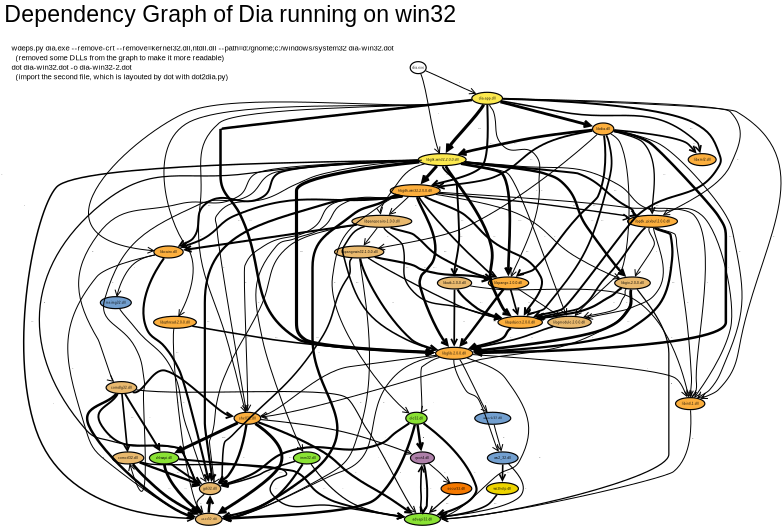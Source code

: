 <?xml version="1.0" encoding="UTF-8"?>
<dia:diagram xmlns:dia="http://www.lysator.liu.se/~alla/dia/">
  <dia:layer name="Background" visible="true" active="true">
    <dia:object type="Standard - Ellipse" version="0" id="O0">
      <dia:attribute name="obj_pos">
        <dia:point val="25.475,39.202"/>
      </dia:attribute>
      <dia:attribute name="obj_bb">
        <dia:rectangle val="25.425,39.152;27.747,40.252"/>
      </dia:attribute>
      <dia:attribute name="meta">
        <dia:composite type="dict">
          <dia:attribute name="style">
            <dia:string>#filled#</dia:string>
          </dia:attribute>
          <dia:attribute name="width">
            <dia:string>#1.056#</dia:string>
          </dia:attribute>
          <dia:attribute name="URL">
            <dia:string>##imm32.dll#</dia:string>
          </dia:attribute>
          <dia:attribute name="label">
            <dia:string>#\N#</dia:string>
          </dia:attribute>
          <dia:attribute name="fillcolor">
            <dia:string>##8ae234#</dia:string>
          </dia:attribute>
          <dia:attribute name="pos">
            <dia:string>#921.27,234#</dia:string>
          </dia:attribute>
          <dia:attribute name="height">
            <dia:string>#0.5#</dia:string>
          </dia:attribute>
          <dia:attribute name="fontsize">
            <dia:string>#12.0#</dia:string>
          </dia:attribute>
        </dia:composite>
      </dia:attribute>
      <dia:attribute name="elem_corner">
        <dia:point val="25.475,39.202"/>
      </dia:attribute>
      <dia:attribute name="elem_width">
        <dia:real val="2.222"/>
      </dia:attribute>
      <dia:attribute name="elem_height">
        <dia:real val="1"/>
      </dia:attribute>
      <dia:attribute name="inner_color">
        <dia:color val="#8ae234"/>
      </dia:attribute>
    </dia:object>
    <dia:object type="Standard - Text" version="1" id="O1">
      <dia:attribute name="obj_pos">
        <dia:point val="26.586,39.702"/>
      </dia:attribute>
      <dia:attribute name="obj_bb">
        <dia:rectangle val="26.006,39.553;27.166,39.851"/>
      </dia:attribute>
      <dia:attribute name="text">
        <dia:composite type="text">
          <dia:attribute name="string">
            <dia:string>#imm32.dll#</dia:string>
          </dia:attribute>
          <dia:attribute name="font">
            <dia:font family="arial" style="0" name="Helvetica"/>
          </dia:attribute>
          <dia:attribute name="height">
            <dia:real val="0.333"/>
          </dia:attribute>
          <dia:attribute name="pos">
            <dia:point val="26.586,39.794"/>
          </dia:attribute>
          <dia:attribute name="color">
            <dia:color val="#000000"/>
          </dia:attribute>
          <dia:attribute name="alignment">
            <dia:enum val="1"/>
          </dia:attribute>
        </dia:composite>
      </dia:attribute>
      <dia:attribute name="valign">
        <dia:enum val="2"/>
      </dia:attribute>
      <dia:connections>
        <dia:connection handle="0" to="O0" connection="8"/>
      </dia:connections>
    </dia:object>
    <dia:object type="Standard - Ellipse" version="0" id="O2">
      <dia:attribute name="obj_pos">
        <dia:point val="35.206,6.677"/>
      </dia:attribute>
      <dia:attribute name="obj_bb">
        <dia:rectangle val="35.156,6.627;36.589,7.727"/>
      </dia:attribute>
      <dia:attribute name="meta">
        <dia:composite type="dict">
          <dia:attribute name="pos">
            <dia:string>#1273.3,1302#</dia:string>
          </dia:attribute>
          <dia:attribute name="width">
            <dia:string>#0.833#</dia:string>
          </dia:attribute>
          <dia:attribute name="label">
            <dia:string>#\N#</dia:string>
          </dia:attribute>
          <dia:attribute name="height">
            <dia:string>#0.5#</dia:string>
          </dia:attribute>
          <dia:attribute name="fontsize">
            <dia:string>#12.0#</dia:string>
          </dia:attribute>
        </dia:composite>
      </dia:attribute>
      <dia:attribute name="elem_corner">
        <dia:point val="35.206,6.677"/>
      </dia:attribute>
      <dia:attribute name="elem_width">
        <dia:real val="1.333"/>
      </dia:attribute>
      <dia:attribute name="elem_height">
        <dia:real val="1"/>
      </dia:attribute>
    </dia:object>
    <dia:object type="Standard - Text" version="1" id="O3">
      <dia:attribute name="obj_pos">
        <dia:point val="35.872,7.177"/>
      </dia:attribute>
      <dia:attribute name="obj_bb">
        <dia:rectangle val="35.438,7.028;36.306,7.326"/>
      </dia:attribute>
      <dia:attribute name="text">
        <dia:composite type="text">
          <dia:attribute name="string">
            <dia:string>#dia.exe#</dia:string>
          </dia:attribute>
          <dia:attribute name="font">
            <dia:font family="arial" style="0" name="Helvetica"/>
          </dia:attribute>
          <dia:attribute name="height">
            <dia:real val="0.333"/>
          </dia:attribute>
          <dia:attribute name="pos">
            <dia:point val="35.872,7.268"/>
          </dia:attribute>
          <dia:attribute name="color">
            <dia:color val="#000000"/>
          </dia:attribute>
          <dia:attribute name="alignment">
            <dia:enum val="1"/>
          </dia:attribute>
        </dia:composite>
      </dia:attribute>
      <dia:attribute name="valign">
        <dia:enum val="2"/>
      </dia:attribute>
      <dia:connections>
        <dia:connection handle="0" to="O2" connection="8"/>
      </dia:connections>
    </dia:object>
    <dia:object type="Standard - Ellipse" version="0" id="O4">
      <dia:attribute name="obj_pos">
        <dia:point val="17.641,41.758"/>
      </dia:attribute>
      <dia:attribute name="obj_bb">
        <dia:rectangle val="17.591,41.708;19.469,42.808"/>
      </dia:attribute>
      <dia:attribute name="meta">
        <dia:composite type="dict">
          <dia:attribute name="style">
            <dia:string>#filled#</dia:string>
          </dia:attribute>
          <dia:attribute name="width">
            <dia:string>#0.944#</dia:string>
          </dia:attribute>
          <dia:attribute name="URL">
            <dia:string>##gdi32.dll#</dia:string>
          </dia:attribute>
          <dia:attribute name="label">
            <dia:string>#\N#</dia:string>
          </dia:attribute>
          <dia:attribute name="fillcolor">
            <dia:string>##e9b96e#</dia:string>
          </dia:attribute>
          <dia:attribute name="pos">
            <dia:string>#627.27,142#</dia:string>
          </dia:attribute>
          <dia:attribute name="height">
            <dia:string>#0.5#</dia:string>
          </dia:attribute>
          <dia:attribute name="fontsize">
            <dia:string>#12.0#</dia:string>
          </dia:attribute>
        </dia:composite>
      </dia:attribute>
      <dia:attribute name="elem_corner">
        <dia:point val="17.641,41.758"/>
      </dia:attribute>
      <dia:attribute name="elem_width">
        <dia:real val="1.778"/>
      </dia:attribute>
      <dia:attribute name="elem_height">
        <dia:real val="1.0"/>
      </dia:attribute>
      <dia:attribute name="inner_color">
        <dia:color val="#e9b96e"/>
      </dia:attribute>
    </dia:object>
    <dia:object type="Standard - Text" version="1" id="O5">
      <dia:attribute name="obj_pos">
        <dia:point val="18.53,42.258"/>
      </dia:attribute>
      <dia:attribute name="obj_bb">
        <dia:rectangle val="18.028,42.109;19.033,42.407"/>
      </dia:attribute>
      <dia:attribute name="text">
        <dia:composite type="text">
          <dia:attribute name="string">
            <dia:string>#gdi32.dll#</dia:string>
          </dia:attribute>
          <dia:attribute name="font">
            <dia:font family="arial" style="0" name="Helvetica"/>
          </dia:attribute>
          <dia:attribute name="height">
            <dia:real val="0.333"/>
          </dia:attribute>
          <dia:attribute name="pos">
            <dia:point val="18.53,42.349"/>
          </dia:attribute>
          <dia:attribute name="color">
            <dia:color val="#000000"/>
          </dia:attribute>
          <dia:attribute name="alignment">
            <dia:enum val="1"/>
          </dia:attribute>
        </dia:composite>
      </dia:attribute>
      <dia:attribute name="valign">
        <dia:enum val="2"/>
      </dia:attribute>
      <dia:connections>
        <dia:connection handle="0" to="O4" connection="8"/>
      </dia:connections>
    </dia:object>
    <dia:object type="Standard - Ellipse" version="0" id="O6">
      <dia:attribute name="obj_pos">
        <dia:point val="53.321,19.483"/>
      </dia:attribute>
      <dia:attribute name="obj_bb">
        <dia:rectangle val="53.271,19.433;57.529,20.533"/>
      </dia:attribute>
      <dia:attribute name="meta">
        <dia:composite type="dict">
          <dia:attribute name="style">
            <dia:string>#filled#</dia:string>
          </dia:attribute>
          <dia:attribute name="width">
            <dia:string>#2.111#</dia:string>
          </dia:attribute>
          <dia:attribute name="URL">
            <dia:string>##libgdk_pixbuf-2.0-0.dll#</dia:string>
          </dia:attribute>
          <dia:attribute name="label">
            <dia:string>#\N#</dia:string>
          </dia:attribute>
          <dia:attribute name="fillcolor">
            <dia:string>##fcaf3e#</dia:string>
          </dia:attribute>
          <dia:attribute name="pos">
            <dia:string>#2022.3,841#</dia:string>
          </dia:attribute>
          <dia:attribute name="height">
            <dia:string>#0.5#</dia:string>
          </dia:attribute>
          <dia:attribute name="fontsize">
            <dia:string>#12.0#</dia:string>
          </dia:attribute>
        </dia:composite>
      </dia:attribute>
      <dia:attribute name="elem_corner">
        <dia:point val="53.321,19.483"/>
      </dia:attribute>
      <dia:attribute name="elem_width">
        <dia:real val="4.157"/>
      </dia:attribute>
      <dia:attribute name="elem_height">
        <dia:real val="1"/>
      </dia:attribute>
      <dia:attribute name="inner_color">
        <dia:color val="#fcaf3e"/>
      </dia:attribute>
    </dia:object>
    <dia:object type="Standard - Text" version="1" id="O7">
      <dia:attribute name="obj_pos">
        <dia:point val="55.4,19.983"/>
      </dia:attribute>
      <dia:attribute name="obj_bb">
        <dia:rectangle val="54.089,19.834;56.711,20.132"/>
      </dia:attribute>
      <dia:attribute name="text">
        <dia:composite type="text">
          <dia:attribute name="string">
            <dia:string>#libgdk_pixbuf-2.0-0.dll#</dia:string>
          </dia:attribute>
          <dia:attribute name="font">
            <dia:font family="arial" style="0" name="Helvetica"/>
          </dia:attribute>
          <dia:attribute name="height">
            <dia:real val="0.333"/>
          </dia:attribute>
          <dia:attribute name="pos">
            <dia:point val="55.4,20.074"/>
          </dia:attribute>
          <dia:attribute name="color">
            <dia:color val="#000000"/>
          </dia:attribute>
          <dia:attribute name="alignment">
            <dia:enum val="1"/>
          </dia:attribute>
        </dia:composite>
      </dia:attribute>
      <dia:attribute name="valign">
        <dia:enum val="2"/>
      </dia:attribute>
      <dia:connections>
        <dia:connection handle="0" to="O6" connection="8"/>
      </dia:connections>
    </dia:object>
    <dia:object type="Standard - Ellipse" version="0" id="O8">
      <dia:attribute name="obj_pos">
        <dia:point val="58.372,14.344"/>
      </dia:attribute>
      <dia:attribute name="obj_bb">
        <dia:rectangle val="58.322,14.294;60.755,15.394"/>
      </dia:attribute>
      <dia:attribute name="meta">
        <dia:composite type="dict">
          <dia:attribute name="style">
            <dia:string>#filled#</dia:string>
          </dia:attribute>
          <dia:attribute name="width">
            <dia:string>#1.083#</dia:string>
          </dia:attribute>
          <dia:attribute name="URL">
            <dia:string>##libxml2.dll#</dia:string>
          </dia:attribute>
          <dia:attribute name="label">
            <dia:string>#\N#</dia:string>
          </dia:attribute>
          <dia:attribute name="fillcolor">
            <dia:string>##fcaf3e#</dia:string>
          </dia:attribute>
          <dia:attribute name="pos">
            <dia:string>#2134.3,1026#</dia:string>
          </dia:attribute>
          <dia:attribute name="height">
            <dia:string>#0.5#</dia:string>
          </dia:attribute>
          <dia:attribute name="fontsize">
            <dia:string>#12.0#</dia:string>
          </dia:attribute>
        </dia:composite>
      </dia:attribute>
      <dia:attribute name="elem_corner">
        <dia:point val="58.372,14.344"/>
      </dia:attribute>
      <dia:attribute name="elem_width">
        <dia:real val="2.333"/>
      </dia:attribute>
      <dia:attribute name="elem_height">
        <dia:real val="1"/>
      </dia:attribute>
      <dia:attribute name="inner_color">
        <dia:color val="#fcaf3e"/>
      </dia:attribute>
    </dia:object>
    <dia:object type="Standard - Text" version="1" id="O9">
      <dia:attribute name="obj_pos">
        <dia:point val="59.539,14.844"/>
      </dia:attribute>
      <dia:attribute name="obj_bb">
        <dia:rectangle val="58.946,14.695;60.131,14.993"/>
      </dia:attribute>
      <dia:attribute name="text">
        <dia:composite type="text">
          <dia:attribute name="string">
            <dia:string>#libxml2.dll#</dia:string>
          </dia:attribute>
          <dia:attribute name="font">
            <dia:font family="arial" style="0" name="Helvetica"/>
          </dia:attribute>
          <dia:attribute name="height">
            <dia:real val="0.333"/>
          </dia:attribute>
          <dia:attribute name="pos">
            <dia:point val="59.539,14.935"/>
          </dia:attribute>
          <dia:attribute name="color">
            <dia:color val="#000000"/>
          </dia:attribute>
          <dia:attribute name="alignment">
            <dia:enum val="1"/>
          </dia:attribute>
        </dia:composite>
      </dia:attribute>
      <dia:attribute name="valign">
        <dia:enum val="2"/>
      </dia:attribute>
      <dia:connections>
        <dia:connection handle="0" to="O8" connection="8"/>
      </dia:connections>
    </dia:object>
    <dia:object type="Standard - Ellipse" version="0" id="O10">
      <dia:attribute name="obj_pos">
        <dia:point val="9.388,26.261"/>
      </dia:attribute>
      <dia:attribute name="obj_bb">
        <dia:rectangle val="9.338,26.21;12.015,27.311"/>
      </dia:attribute>
      <dia:attribute name="meta">
        <dia:composite type="dict">
          <dia:attribute name="style">
            <dia:string>#filled#</dia:string>
          </dia:attribute>
          <dia:attribute name="width">
            <dia:string>#1.222#</dia:string>
          </dia:attribute>
          <dia:attribute name="URL">
            <dia:string>##msimg32.dll#</dia:string>
          </dia:attribute>
          <dia:attribute name="label">
            <dia:string>#\N#</dia:string>
          </dia:attribute>
          <dia:attribute name="fillcolor">
            <dia:string>##729fcf#</dia:string>
          </dia:attribute>
          <dia:attribute name="pos">
            <dia:string>#380.27,597#</dia:string>
          </dia:attribute>
          <dia:attribute name="height">
            <dia:string>#0.5#</dia:string>
          </dia:attribute>
          <dia:attribute name="fontsize">
            <dia:string>#12.0#</dia:string>
          </dia:attribute>
        </dia:composite>
      </dia:attribute>
      <dia:attribute name="elem_corner">
        <dia:point val="9.388,26.261"/>
      </dia:attribute>
      <dia:attribute name="elem_width">
        <dia:real val="2.577"/>
      </dia:attribute>
      <dia:attribute name="elem_height">
        <dia:real val="1"/>
      </dia:attribute>
      <dia:attribute name="inner_color">
        <dia:color val="#729fcf"/>
      </dia:attribute>
    </dia:object>
    <dia:object type="Standard - Text" version="1" id="O11">
      <dia:attribute name="obj_pos">
        <dia:point val="10.677,26.761"/>
      </dia:attribute>
      <dia:attribute name="obj_bb">
        <dia:rectangle val="9.954,26.612;11.399,26.909"/>
      </dia:attribute>
      <dia:attribute name="text">
        <dia:composite type="text">
          <dia:attribute name="string">
            <dia:string>#msimg32.dll#</dia:string>
          </dia:attribute>
          <dia:attribute name="font">
            <dia:font family="arial" style="0" name="Helvetica"/>
          </dia:attribute>
          <dia:attribute name="height">
            <dia:real val="0.333"/>
          </dia:attribute>
          <dia:attribute name="pos">
            <dia:point val="10.677,26.852"/>
          </dia:attribute>
          <dia:attribute name="color">
            <dia:color val="#000000"/>
          </dia:attribute>
          <dia:attribute name="alignment">
            <dia:enum val="1"/>
          </dia:attribute>
        </dia:composite>
      </dia:attribute>
      <dia:attribute name="valign">
        <dia:enum val="2"/>
      </dia:attribute>
      <dia:connections>
        <dia:connection handle="0" to="O10" connection="8"/>
      </dia:connections>
    </dia:object>
    <dia:object type="Standard - Ellipse" version="0" id="O12">
      <dia:attribute name="obj_pos">
        <dia:point val="13.475,39.202"/>
      </dia:attribute>
      <dia:attribute name="obj_bb">
        <dia:rectangle val="13.425,39.152;15.969,40.252"/>
      </dia:attribute>
      <dia:attribute name="meta">
        <dia:composite type="dict">
          <dia:attribute name="style">
            <dia:string>#filled#</dia:string>
          </dia:attribute>
          <dia:attribute name="width">
            <dia:string>#1.111#</dia:string>
          </dia:attribute>
          <dia:attribute name="URL">
            <dia:string>##shlwapi.dll#</dia:string>
          </dia:attribute>
          <dia:attribute name="label">
            <dia:string>#\N#</dia:string>
          </dia:attribute>
          <dia:attribute name="fillcolor">
            <dia:string>##8ae234#</dia:string>
          </dia:attribute>
          <dia:attribute name="pos">
            <dia:string>#495.27,234#</dia:string>
          </dia:attribute>
          <dia:attribute name="height">
            <dia:string>#0.5#</dia:string>
          </dia:attribute>
          <dia:attribute name="fontsize">
            <dia:string>#12.0#</dia:string>
          </dia:attribute>
        </dia:composite>
      </dia:attribute>
      <dia:attribute name="elem_corner">
        <dia:point val="13.475,39.202"/>
      </dia:attribute>
      <dia:attribute name="elem_width">
        <dia:real val="2.444"/>
      </dia:attribute>
      <dia:attribute name="elem_height">
        <dia:real val="1"/>
      </dia:attribute>
      <dia:attribute name="inner_color">
        <dia:color val="#8ae234"/>
      </dia:attribute>
    </dia:object>
    <dia:object type="Standard - Text" version="1" id="O13">
      <dia:attribute name="obj_pos">
        <dia:point val="14.697,39.702"/>
      </dia:attribute>
      <dia:attribute name="obj_bb">
        <dia:rectangle val="14.076,39.553;15.318,39.851"/>
      </dia:attribute>
      <dia:attribute name="text">
        <dia:composite type="text">
          <dia:attribute name="string">
            <dia:string>#shlwapi.dll#</dia:string>
          </dia:attribute>
          <dia:attribute name="font">
            <dia:font family="arial" style="0" name="Helvetica"/>
          </dia:attribute>
          <dia:attribute name="height">
            <dia:real val="0.333"/>
          </dia:attribute>
          <dia:attribute name="pos">
            <dia:point val="14.697,39.794"/>
          </dia:attribute>
          <dia:attribute name="color">
            <dia:color val="#000000"/>
          </dia:attribute>
          <dia:attribute name="alignment">
            <dia:enum val="1"/>
          </dia:attribute>
        </dia:composite>
      </dia:attribute>
      <dia:attribute name="valign">
        <dia:enum val="2"/>
      </dia:attribute>
      <dia:connections>
        <dia:connection handle="0" to="O12" connection="8"/>
      </dia:connections>
    </dia:object>
    <dia:object type="Standard - Ellipse" version="0" id="O14">
      <dia:attribute name="obj_pos">
        <dia:point val="30.35,19.483"/>
      </dia:attribute>
      <dia:attribute name="obj_bb">
        <dia:rectangle val="30.3,19.433;35.389,20.533"/>
      </dia:attribute>
      <dia:attribute name="meta">
        <dia:composite type="dict">
          <dia:attribute name="style">
            <dia:string>#filled#</dia:string>
          </dia:attribute>
          <dia:attribute name="width">
            <dia:string>#2.111#</dia:string>
          </dia:attribute>
          <dia:attribute name="URL">
            <dia:string>##libpangocairo-1.0-0.dll#</dia:string>
          </dia:attribute>
          <dia:attribute name="label">
            <dia:string>#\N#</dia:string>
          </dia:attribute>
          <dia:attribute name="fillcolor">
            <dia:string>##e9b96e#</dia:string>
          </dia:attribute>
          <dia:attribute name="pos">
            <dia:string>#1210.3,841#</dia:string>
          </dia:attribute>
          <dia:attribute name="height">
            <dia:string>#0.5#</dia:string>
          </dia:attribute>
          <dia:attribute name="fontsize">
            <dia:string>#12.0#</dia:string>
          </dia:attribute>
        </dia:composite>
      </dia:attribute>
      <dia:attribute name="elem_corner">
        <dia:point val="30.35,19.483"/>
      </dia:attribute>
      <dia:attribute name="elem_width">
        <dia:real val="4.989"/>
      </dia:attribute>
      <dia:attribute name="elem_height">
        <dia:real val="1"/>
      </dia:attribute>
      <dia:attribute name="inner_color">
        <dia:color val="#e9b96e"/>
      </dia:attribute>
    </dia:object>
    <dia:object type="Standard - Text" version="1" id="O15">
      <dia:attribute name="obj_pos">
        <dia:point val="32.844,19.983"/>
      </dia:attribute>
      <dia:attribute name="obj_bb">
        <dia:rectangle val="31.517,19.834;34.172,20.132"/>
      </dia:attribute>
      <dia:attribute name="text">
        <dia:composite type="text">
          <dia:attribute name="string">
            <dia:string>#libpangocairo-1.0-0.dll#</dia:string>
          </dia:attribute>
          <dia:attribute name="font">
            <dia:font family="arial" style="0" name="Helvetica"/>
          </dia:attribute>
          <dia:attribute name="height">
            <dia:real val="0.333"/>
          </dia:attribute>
          <dia:attribute name="pos">
            <dia:point val="32.844,20.074"/>
          </dia:attribute>
          <dia:attribute name="color">
            <dia:color val="#000000"/>
          </dia:attribute>
          <dia:attribute name="alignment">
            <dia:enum val="1"/>
          </dia:attribute>
        </dia:composite>
      </dia:attribute>
      <dia:attribute name="valign">
        <dia:enum val="2"/>
      </dia:attribute>
      <dia:connections>
        <dia:connection handle="0" to="O14" connection="8"/>
      </dia:connections>
    </dia:object>
    <dia:object type="Standard - Ellipse" version="0" id="O16">
      <dia:attribute name="obj_pos">
        <dia:point val="40.344,9.233"/>
      </dia:attribute>
      <dia:attribute name="obj_bb">
        <dia:rectangle val="40.294,9.183;42.95,10.283"/>
      </dia:attribute>
      <dia:attribute name="meta">
        <dia:composite type="dict">
          <dia:attribute name="style">
            <dia:string>#filled#</dia:string>
          </dia:attribute>
          <dia:attribute name="width">
            <dia:string>#1.139#</dia:string>
          </dia:attribute>
          <dia:attribute name="URL">
            <dia:string>##dia-app.dll#</dia:string>
          </dia:attribute>
          <dia:attribute name="label">
            <dia:string>#\N#</dia:string>
          </dia:attribute>
          <dia:attribute name="fillcolor">
            <dia:string>##fce94f#</dia:string>
          </dia:attribute>
          <dia:attribute name="pos">
            <dia:string>#1491.3,1210#</dia:string>
          </dia:attribute>
          <dia:attribute name="height">
            <dia:string>#0.5#</dia:string>
          </dia:attribute>
          <dia:attribute name="fontsize">
            <dia:string>#12.0#</dia:string>
          </dia:attribute>
        </dia:composite>
      </dia:attribute>
      <dia:attribute name="elem_corner">
        <dia:point val="40.344,9.233"/>
      </dia:attribute>
      <dia:attribute name="elem_width">
        <dia:real val="2.556"/>
      </dia:attribute>
      <dia:attribute name="elem_height">
        <dia:real val="1"/>
      </dia:attribute>
      <dia:attribute name="inner_color">
        <dia:color val="#fce94f"/>
      </dia:attribute>
    </dia:object>
    <dia:object type="Standard - Text" version="1" id="O17">
      <dia:attribute name="obj_pos">
        <dia:point val="41.622,9.733"/>
      </dia:attribute>
      <dia:attribute name="obj_bb">
        <dia:rectangle val="41.0,9.584;42.245,9.882"/>
      </dia:attribute>
      <dia:attribute name="text">
        <dia:composite type="text">
          <dia:attribute name="string">
            <dia:string>#dia-app.dll#</dia:string>
          </dia:attribute>
          <dia:attribute name="font">
            <dia:font family="arial" style="0" name="Helvetica"/>
          </dia:attribute>
          <dia:attribute name="height">
            <dia:real val="0.333"/>
          </dia:attribute>
          <dia:attribute name="pos">
            <dia:point val="41.622,9.824"/>
          </dia:attribute>
          <dia:attribute name="color">
            <dia:color val="#000000"/>
          </dia:attribute>
          <dia:attribute name="alignment">
            <dia:enum val="1"/>
          </dia:attribute>
        </dia:composite>
      </dia:attribute>
      <dia:attribute name="valign">
        <dia:enum val="2"/>
      </dia:attribute>
      <dia:connections>
        <dia:connection handle="0" to="O16" connection="8"/>
      </dia:connections>
    </dia:object>
    <dia:object type="Standard - Ellipse" version="0" id="O18">
      <dia:attribute name="obj_pos">
        <dia:point val="46.671,27.899"/>
      </dia:attribute>
      <dia:attribute name="obj_bb">
        <dia:rectangle val="46.621,27.849;50.345,28.949"/>
      </dia:attribute>
      <dia:attribute name="meta">
        <dia:composite type="dict">
          <dia:attribute name="style">
            <dia:string>#filled#</dia:string>
          </dia:attribute>
          <dia:attribute name="width">
            <dia:string>#1.889#</dia:string>
          </dia:attribute>
          <dia:attribute name="URL">
            <dia:string>##libgmodule-2.0-0.dll#</dia:string>
          </dia:attribute>
          <dia:attribute name="label">
            <dia:string>#\N#</dia:string>
          </dia:attribute>
          <dia:attribute name="fillcolor">
            <dia:string>##e9b96e#</dia:string>
          </dia:attribute>
          <dia:attribute name="pos">
            <dia:string>#1765.3,538#</dia:string>
          </dia:attribute>
          <dia:attribute name="height">
            <dia:string>#0.5#</dia:string>
          </dia:attribute>
          <dia:attribute name="fontsize">
            <dia:string>#12.0#</dia:string>
          </dia:attribute>
        </dia:composite>
      </dia:attribute>
      <dia:attribute name="elem_corner">
        <dia:point val="46.671,27.899"/>
      </dia:attribute>
      <dia:attribute name="elem_width">
        <dia:real val="3.624"/>
      </dia:attribute>
      <dia:attribute name="elem_height">
        <dia:real val="1"/>
      </dia:attribute>
      <dia:attribute name="inner_color">
        <dia:color val="#e9b96e"/>
      </dia:attribute>
    </dia:object>
    <dia:object type="Standard - Text" version="1" id="O19">
      <dia:attribute name="obj_pos">
        <dia:point val="48.483,28.399"/>
      </dia:attribute>
      <dia:attribute name="obj_bb">
        <dia:rectangle val="47.304,28.251;49.662,28.548"/>
      </dia:attribute>
      <dia:attribute name="text">
        <dia:composite type="text">
          <dia:attribute name="string">
            <dia:string>#libgmodule-2.0-0.dll#</dia:string>
          </dia:attribute>
          <dia:attribute name="font">
            <dia:font family="arial" style="0" name="Helvetica"/>
          </dia:attribute>
          <dia:attribute name="height">
            <dia:real val="0.333"/>
          </dia:attribute>
          <dia:attribute name="pos">
            <dia:point val="48.483,28.491"/>
          </dia:attribute>
          <dia:attribute name="color">
            <dia:color val="#000000"/>
          </dia:attribute>
          <dia:attribute name="alignment">
            <dia:enum val="1"/>
          </dia:attribute>
        </dia:composite>
      </dia:attribute>
      <dia:attribute name="valign">
        <dia:enum val="2"/>
      </dia:attribute>
      <dia:connections>
        <dia:connection handle="0" to="O18" connection="8"/>
      </dia:connections>
    </dia:object>
    <dia:object type="Standard - Ellipse" version="0" id="O20">
      <dia:attribute name="obj_pos">
        <dia:point val="34.726,44.313"/>
      </dia:attribute>
      <dia:attribute name="obj_bb">
        <dia:rectangle val="34.676,44.263;37.776,45.363"/>
      </dia:attribute>
      <dia:attribute name="meta">
        <dia:composite type="dict">
          <dia:attribute name="style">
            <dia:string>#filled#</dia:string>
          </dia:attribute>
          <dia:attribute name="width">
            <dia:string>#1.25#</dia:string>
          </dia:attribute>
          <dia:attribute name="URL">
            <dia:string>##advapi32.dll#</dia:string>
          </dia:attribute>
          <dia:attribute name="label">
            <dia:string>#\N#</dia:string>
          </dia:attribute>
          <dia:attribute name="fillcolor">
            <dia:string>##8ae234#</dia:string>
          </dia:attribute>
          <dia:attribute name="pos">
            <dia:string>#1275.3,50#</dia:string>
          </dia:attribute>
          <dia:attribute name="height">
            <dia:string>#0.5#</dia:string>
          </dia:attribute>
          <dia:attribute name="fontsize">
            <dia:string>#12.0#</dia:string>
          </dia:attribute>
        </dia:composite>
      </dia:attribute>
      <dia:attribute name="elem_corner">
        <dia:point val="34.726,44.313"/>
      </dia:attribute>
      <dia:attribute name="elem_width">
        <dia:real val="3"/>
      </dia:attribute>
      <dia:attribute name="elem_height">
        <dia:real val="1"/>
      </dia:attribute>
      <dia:attribute name="inner_color">
        <dia:color val="#8ae234"/>
      </dia:attribute>
    </dia:object>
    <dia:object type="Standard - Text" version="1" id="O21">
      <dia:attribute name="obj_pos">
        <dia:point val="36.226,44.813"/>
      </dia:attribute>
      <dia:attribute name="obj_bb">
        <dia:rectangle val="35.507,44.665;36.944,44.962"/>
      </dia:attribute>
      <dia:attribute name="text">
        <dia:composite type="text">
          <dia:attribute name="string">
            <dia:string>#advapi32.dll#</dia:string>
          </dia:attribute>
          <dia:attribute name="font">
            <dia:font family="arial" style="0" name="Helvetica"/>
          </dia:attribute>
          <dia:attribute name="height">
            <dia:real val="0.333"/>
          </dia:attribute>
          <dia:attribute name="pos">
            <dia:point val="36.226,44.905"/>
          </dia:attribute>
          <dia:attribute name="color">
            <dia:color val="#000000"/>
          </dia:attribute>
          <dia:attribute name="alignment">
            <dia:enum val="1"/>
          </dia:attribute>
        </dia:composite>
      </dia:attribute>
      <dia:attribute name="valign">
        <dia:enum val="2"/>
      </dia:attribute>
      <dia:connections>
        <dia:connection handle="0" to="O20" connection="8"/>
      </dia:connections>
    </dia:object>
    <dia:object type="Standard - Ellipse" version="0" id="O22">
      <dia:attribute name="obj_pos">
        <dia:point val="34.837,35.897"/>
      </dia:attribute>
      <dia:attribute name="obj_bb">
        <dia:rectangle val="34.787,35.847;36.664,36.947"/>
      </dia:attribute>
      <dia:attribute name="meta">
        <dia:composite type="dict">
          <dia:attribute name="style">
            <dia:string>#filled#</dia:string>
          </dia:attribute>
          <dia:attribute name="width">
            <dia:string>#0.944#</dia:string>
          </dia:attribute>
          <dia:attribute name="URL">
            <dia:string>##ole32.dll#</dia:string>
          </dia:attribute>
          <dia:attribute name="label">
            <dia:string>#\N#</dia:string>
          </dia:attribute>
          <dia:attribute name="fillcolor">
            <dia:string>##8ae234#</dia:string>
          </dia:attribute>
          <dia:attribute name="pos">
            <dia:string>#1246.3,353#</dia:string>
          </dia:attribute>
          <dia:attribute name="height">
            <dia:string>#0.5#</dia:string>
          </dia:attribute>
          <dia:attribute name="fontsize">
            <dia:string>#12.0#</dia:string>
          </dia:attribute>
        </dia:composite>
      </dia:attribute>
      <dia:attribute name="elem_corner">
        <dia:point val="34.837,35.897"/>
      </dia:attribute>
      <dia:attribute name="elem_width">
        <dia:real val="1.778"/>
      </dia:attribute>
      <dia:attribute name="elem_height">
        <dia:real val="1"/>
      </dia:attribute>
      <dia:attribute name="inner_color">
        <dia:color val="#8ae234"/>
      </dia:attribute>
    </dia:object>
    <dia:object type="Standard - Text" version="1" id="O23">
      <dia:attribute name="obj_pos">
        <dia:point val="35.726,36.397"/>
      </dia:attribute>
      <dia:attribute name="obj_bb">
        <dia:rectangle val="35.223,36.248;36.228,36.545"/>
      </dia:attribute>
      <dia:attribute name="text">
        <dia:composite type="text">
          <dia:attribute name="string">
            <dia:string>#ole32.dll#</dia:string>
          </dia:attribute>
          <dia:attribute name="font">
            <dia:font family="arial" style="0" name="Helvetica"/>
          </dia:attribute>
          <dia:attribute name="height">
            <dia:real val="0.333"/>
          </dia:attribute>
          <dia:attribute name="pos">
            <dia:point val="35.726,36.488"/>
          </dia:attribute>
          <dia:attribute name="color">
            <dia:color val="#000000"/>
          </dia:attribute>
          <dia:attribute name="alignment">
            <dia:enum val="1"/>
          </dia:attribute>
        </dia:composite>
      </dia:attribute>
      <dia:attribute name="valign">
        <dia:enum val="2"/>
      </dia:attribute>
      <dia:connections>
        <dia:connection handle="0" to="O22" connection="8"/>
      </dia:connections>
    </dia:object>
    <dia:object type="Standard - Ellipse" version="0" id="O24">
      <dia:attribute name="obj_pos">
        <dia:point val="10.386,39.202"/>
      </dia:attribute>
      <dia:attribute name="obj_bb">
        <dia:rectangle val="10.336,39.152;13.058,40.252"/>
      </dia:attribute>
      <dia:attribute name="meta">
        <dia:composite type="dict">
          <dia:attribute name="style">
            <dia:string>#filled#</dia:string>
          </dia:attribute>
          <dia:attribute name="width">
            <dia:string>#1.25#</dia:string>
          </dia:attribute>
          <dia:attribute name="URL">
            <dia:string>##comctl32.dll#</dia:string>
          </dia:attribute>
          <dia:attribute name="label">
            <dia:string>#\N#</dia:string>
          </dia:attribute>
          <dia:attribute name="fillcolor">
            <dia:string>##e9b96e#</dia:string>
          </dia:attribute>
          <dia:attribute name="pos">
            <dia:string>#392.27,234#</dia:string>
          </dia:attribute>
          <dia:attribute name="height">
            <dia:string>#0.5#</dia:string>
          </dia:attribute>
          <dia:attribute name="fontsize">
            <dia:string>#12.0#</dia:string>
          </dia:attribute>
        </dia:composite>
      </dia:attribute>
      <dia:attribute name="elem_corner">
        <dia:point val="10.386,39.202"/>
      </dia:attribute>
      <dia:attribute name="elem_width">
        <dia:real val="2.622"/>
      </dia:attribute>
      <dia:attribute name="elem_height">
        <dia:real val="1"/>
      </dia:attribute>
      <dia:attribute name="inner_color">
        <dia:color val="#e9b96e"/>
      </dia:attribute>
    </dia:object>
    <dia:object type="Standard - Text" version="1" id="O25">
      <dia:attribute name="obj_pos">
        <dia:point val="11.697,39.702"/>
      </dia:attribute>
      <dia:attribute name="obj_bb">
        <dia:rectangle val="10.983,39.553;12.411,39.851"/>
      </dia:attribute>
      <dia:attribute name="text">
        <dia:composite type="text">
          <dia:attribute name="string">
            <dia:string>#comctl32.dll#</dia:string>
          </dia:attribute>
          <dia:attribute name="font">
            <dia:font family="arial" style="0" name="Helvetica"/>
          </dia:attribute>
          <dia:attribute name="height">
            <dia:real val="0.333"/>
          </dia:attribute>
          <dia:attribute name="pos">
            <dia:point val="11.697,39.794"/>
          </dia:attribute>
          <dia:attribute name="color">
            <dia:color val="#000000"/>
          </dia:attribute>
          <dia:attribute name="alignment">
            <dia:enum val="1"/>
          </dia:attribute>
        </dia:composite>
      </dia:attribute>
      <dia:attribute name="valign">
        <dia:enum val="2"/>
      </dia:attribute>
      <dia:connections>
        <dia:connection handle="0" to="O24" connection="8"/>
      </dia:connections>
    </dia:object>
    <dia:object type="Standard - Ellipse" version="0" id="O26">
      <dia:attribute name="obj_pos">
        <dia:point val="41.642,39.202"/>
      </dia:attribute>
      <dia:attribute name="obj_bb">
        <dia:rectangle val="41.592,39.152;44.248,40.252"/>
      </dia:attribute>
      <dia:attribute name="meta">
        <dia:composite type="dict">
          <dia:attribute name="style">
            <dia:string>#filled#</dia:string>
          </dia:attribute>
          <dia:attribute name="width">
            <dia:string>#1.139#</dia:string>
          </dia:attribute>
          <dia:attribute name="URL">
            <dia:string>##ws2_32.dll#</dia:string>
          </dia:attribute>
          <dia:attribute name="label">
            <dia:string>#\N#</dia:string>
          </dia:attribute>
          <dia:attribute name="fillcolor">
            <dia:string>##729fcf#</dia:string>
          </dia:attribute>
          <dia:attribute name="pos">
            <dia:string>#1512.3,234#</dia:string>
          </dia:attribute>
          <dia:attribute name="height">
            <dia:string>#0.5#</dia:string>
          </dia:attribute>
          <dia:attribute name="fontsize">
            <dia:string>#12.0#</dia:string>
          </dia:attribute>
        </dia:composite>
      </dia:attribute>
      <dia:attribute name="elem_corner">
        <dia:point val="41.642,39.202"/>
      </dia:attribute>
      <dia:attribute name="elem_width">
        <dia:real val="2.556"/>
      </dia:attribute>
      <dia:attribute name="elem_height">
        <dia:real val="1"/>
      </dia:attribute>
      <dia:attribute name="inner_color">
        <dia:color val="#729fcf"/>
      </dia:attribute>
    </dia:object>
    <dia:object type="Standard - Text" version="1" id="O27">
      <dia:attribute name="obj_pos">
        <dia:point val="42.92,39.702"/>
      </dia:attribute>
      <dia:attribute name="obj_bb">
        <dia:rectangle val="42.284,39.553;43.556,39.851"/>
      </dia:attribute>
      <dia:attribute name="text">
        <dia:composite type="text">
          <dia:attribute name="string">
            <dia:string>#ws2_32.dll#</dia:string>
          </dia:attribute>
          <dia:attribute name="font">
            <dia:font family="arial" style="0" name="Helvetica"/>
          </dia:attribute>
          <dia:attribute name="height">
            <dia:real val="0.333"/>
          </dia:attribute>
          <dia:attribute name="pos">
            <dia:point val="42.92,39.794"/>
          </dia:attribute>
          <dia:attribute name="color">
            <dia:color val="#000000"/>
          </dia:attribute>
          <dia:attribute name="alignment">
            <dia:enum val="1"/>
          </dia:attribute>
        </dia:composite>
      </dia:attribute>
      <dia:attribute name="valign">
        <dia:enum val="2"/>
      </dia:attribute>
      <dia:connections>
        <dia:connection handle="0" to="O26" connection="8"/>
      </dia:connections>
    </dia:object>
    <dia:object type="Standard - Ellipse" version="0" id="O28">
      <dia:attribute name="obj_pos">
        <dia:point val="13.844,22.038"/>
      </dia:attribute>
      <dia:attribute name="obj_bb">
        <dia:rectangle val="13.793,21.988;16.338,23.088"/>
      </dia:attribute>
      <dia:attribute name="meta">
        <dia:composite type="dict">
          <dia:attribute name="style">
            <dia:string>#filled#</dia:string>
          </dia:attribute>
          <dia:attribute name="width">
            <dia:string>#1.111#</dia:string>
          </dia:attribute>
          <dia:attribute name="URL">
            <dia:string>##libcairo.dll#</dia:string>
          </dia:attribute>
          <dia:attribute name="label">
            <dia:string>#\N#</dia:string>
          </dia:attribute>
          <dia:attribute name="fillcolor">
            <dia:string>##fcaf3e#</dia:string>
          </dia:attribute>
          <dia:attribute name="pos">
            <dia:string>#534.27,749#</dia:string>
          </dia:attribute>
          <dia:attribute name="height">
            <dia:string>#0.5#</dia:string>
          </dia:attribute>
          <dia:attribute name="fontsize">
            <dia:string>#12.0#</dia:string>
          </dia:attribute>
        </dia:composite>
      </dia:attribute>
      <dia:attribute name="elem_corner">
        <dia:point val="13.844,22.038"/>
      </dia:attribute>
      <dia:attribute name="elem_width">
        <dia:real val="2.444"/>
      </dia:attribute>
      <dia:attribute name="elem_height">
        <dia:real val="1"/>
      </dia:attribute>
      <dia:attribute name="inner_color">
        <dia:color val="#fcaf3e"/>
      </dia:attribute>
    </dia:object>
    <dia:object type="Standard - Text" version="1" id="O29">
      <dia:attribute name="obj_pos">
        <dia:point val="15.066,22.538"/>
      </dia:attribute>
      <dia:attribute name="obj_bb">
        <dia:rectangle val="14.466,22.39;15.666,22.687"/>
      </dia:attribute>
      <dia:attribute name="text">
        <dia:composite type="text">
          <dia:attribute name="string">
            <dia:string>#libcairo.dll#</dia:string>
          </dia:attribute>
          <dia:attribute name="font">
            <dia:font family="arial" style="0" name="Helvetica"/>
          </dia:attribute>
          <dia:attribute name="height">
            <dia:real val="0.333"/>
          </dia:attribute>
          <dia:attribute name="pos">
            <dia:point val="15.066,22.63"/>
          </dia:attribute>
          <dia:attribute name="color">
            <dia:color val="#000000"/>
          </dia:attribute>
          <dia:attribute name="alignment">
            <dia:enum val="1"/>
          </dia:attribute>
        </dia:composite>
      </dia:attribute>
      <dia:attribute name="valign">
        <dia:enum val="2"/>
      </dia:attribute>
      <dia:connections>
        <dia:connection handle="0" to="O28" connection="8"/>
      </dia:connections>
    </dia:object>
    <dia:object type="Standard - Ellipse" version="0" id="O30">
      <dia:attribute name="obj_pos">
        <dia:point val="9.865,33.341"/>
      </dia:attribute>
      <dia:attribute name="obj_bb">
        <dia:rectangle val="9.815,33.291;12.468,34.391"/>
      </dia:attribute>
      <dia:attribute name="meta">
        <dia:composite type="dict">
          <dia:attribute name="style">
            <dia:string>#filled#</dia:string>
          </dia:attribute>
          <dia:attribute name="width">
            <dia:string>#1.306#</dia:string>
          </dia:attribute>
          <dia:attribute name="URL">
            <dia:string>##comdlg32.dll#</dia:string>
          </dia:attribute>
          <dia:attribute name="label">
            <dia:string>#\N#</dia:string>
          </dia:attribute>
          <dia:attribute name="fillcolor">
            <dia:string>##e9b96e#</dia:string>
          </dia:attribute>
          <dia:attribute name="pos">
            <dia:string>#374.27,445#</dia:string>
          </dia:attribute>
          <dia:attribute name="height">
            <dia:string>#0.5#</dia:string>
          </dia:attribute>
          <dia:attribute name="fontsize">
            <dia:string>#12.0#</dia:string>
          </dia:attribute>
        </dia:composite>
      </dia:attribute>
      <dia:attribute name="elem_corner">
        <dia:point val="9.865,33.341"/>
      </dia:attribute>
      <dia:attribute name="elem_width">
        <dia:real val="2.553"/>
      </dia:attribute>
      <dia:attribute name="elem_height">
        <dia:real val="1"/>
      </dia:attribute>
      <dia:attribute name="inner_color">
        <dia:color val="#e9b96e"/>
      </dia:attribute>
    </dia:object>
    <dia:object type="Standard - Text" version="1" id="O31">
      <dia:attribute name="obj_pos">
        <dia:point val="11.141,33.841"/>
      </dia:attribute>
      <dia:attribute name="obj_bb">
        <dia:rectangle val="10.383,33.692;11.9,33.99"/>
      </dia:attribute>
      <dia:attribute name="text">
        <dia:composite type="text">
          <dia:attribute name="string">
            <dia:string>#comdlg32.dll#</dia:string>
          </dia:attribute>
          <dia:attribute name="font">
            <dia:font family="arial" style="0" name="Helvetica"/>
          </dia:attribute>
          <dia:attribute name="height">
            <dia:real val="0.333"/>
          </dia:attribute>
          <dia:attribute name="pos">
            <dia:point val="11.141,33.932"/>
          </dia:attribute>
          <dia:attribute name="color">
            <dia:color val="#000000"/>
          </dia:attribute>
          <dia:attribute name="alignment">
            <dia:enum val="1"/>
          </dia:attribute>
        </dia:composite>
      </dia:attribute>
      <dia:attribute name="valign">
        <dia:enum val="2"/>
      </dia:attribute>
      <dia:connections>
        <dia:connection handle="0" to="O30" connection="8"/>
      </dia:connections>
    </dia:object>
    <dia:object type="Standard - Ellipse" version="0" id="O32">
      <dia:attribute name="obj_pos">
        <dia:point val="28.901,22.038"/>
      </dia:attribute>
      <dia:attribute name="obj_bb">
        <dia:rectangle val="28.851,21.988;33.06,23.088"/>
      </dia:attribute>
      <dia:attribute name="meta">
        <dia:composite type="dict">
          <dia:attribute name="style">
            <dia:string>#filled#</dia:string>
          </dia:attribute>
          <dia:attribute name="width">
            <dia:string>#2.194#</dia:string>
          </dia:attribute>
          <dia:attribute name="URL">
            <dia:string>##libpangowin32-1.0-0.dll#</dia:string>
          </dia:attribute>
          <dia:attribute name="label">
            <dia:string>#\N#</dia:string>
          </dia:attribute>
          <dia:attribute name="fillcolor">
            <dia:string>##e9b96e#</dia:string>
          </dia:attribute>
          <dia:attribute name="pos">
            <dia:string>#1145.3,749#</dia:string>
          </dia:attribute>
          <dia:attribute name="height">
            <dia:string>#0.5#</dia:string>
          </dia:attribute>
          <dia:attribute name="fontsize">
            <dia:string>#12.0#</dia:string>
          </dia:attribute>
        </dia:composite>
      </dia:attribute>
      <dia:attribute name="elem_corner">
        <dia:point val="28.901,22.038"/>
      </dia:attribute>
      <dia:attribute name="elem_width">
        <dia:real val="4.109"/>
      </dia:attribute>
      <dia:attribute name="elem_height">
        <dia:real val="1"/>
      </dia:attribute>
      <dia:attribute name="inner_color">
        <dia:color val="#e9b96e"/>
      </dia:attribute>
    </dia:object>
    <dia:object type="Standard - Text" version="1" id="O33">
      <dia:attribute name="obj_pos">
        <dia:point val="30.956,22.538"/>
      </dia:attribute>
      <dia:attribute name="obj_bb">
        <dia:rectangle val="29.569,22.39;32.342,22.687"/>
      </dia:attribute>
      <dia:attribute name="text">
        <dia:composite type="text">
          <dia:attribute name="string">
            <dia:string>#libpangowin32-1.0-0.dll#</dia:string>
          </dia:attribute>
          <dia:attribute name="font">
            <dia:font family="arial" style="0" name="Helvetica"/>
          </dia:attribute>
          <dia:attribute name="height">
            <dia:real val="0.333"/>
          </dia:attribute>
          <dia:attribute name="pos">
            <dia:point val="30.956,22.63"/>
          </dia:attribute>
          <dia:attribute name="color">
            <dia:color val="#000000"/>
          </dia:attribute>
          <dia:attribute name="alignment">
            <dia:enum val="1"/>
          </dia:attribute>
        </dia:composite>
      </dia:attribute>
      <dia:attribute name="valign">
        <dia:enum val="2"/>
      </dia:attribute>
      <dia:connections>
        <dia:connection handle="0" to="O32" connection="8"/>
      </dia:connections>
    </dia:object>
    <dia:object type="Standard - Ellipse" version="0" id="O34">
      <dia:attribute name="obj_pos">
        <dia:point val="52.251,24.622"/>
      </dia:attribute>
      <dia:attribute name="obj_bb">
        <dia:rectangle val="52.201,24.572;55.265,25.672"/>
      </dia:attribute>
      <dia:attribute name="meta">
        <dia:composite type="dict">
          <dia:attribute name="style">
            <dia:string>#filled#</dia:string>
          </dia:attribute>
          <dia:attribute name="width">
            <dia:string>#1.472#</dia:string>
          </dia:attribute>
          <dia:attribute name="URL">
            <dia:string>##libgio-2.0-0.dll#</dia:string>
          </dia:attribute>
          <dia:attribute name="label">
            <dia:string>#\N#</dia:string>
          </dia:attribute>
          <dia:attribute name="fillcolor">
            <dia:string>##e9b96e#</dia:string>
          </dia:attribute>
          <dia:attribute name="pos">
            <dia:string>#1939.3,656#</dia:string>
          </dia:attribute>
          <dia:attribute name="height">
            <dia:string>#0.5#</dia:string>
          </dia:attribute>
          <dia:attribute name="fontsize">
            <dia:string>#12.0#</dia:string>
          </dia:attribute>
        </dia:composite>
      </dia:attribute>
      <dia:attribute name="elem_corner">
        <dia:point val="52.251,24.622"/>
      </dia:attribute>
      <dia:attribute name="elem_width">
        <dia:real val="2.964"/>
      </dia:attribute>
      <dia:attribute name="elem_height">
        <dia:real val="1"/>
      </dia:attribute>
      <dia:attribute name="inner_color">
        <dia:color val="#e9b96e"/>
      </dia:attribute>
    </dia:object>
    <dia:object type="Standard - Text" version="1" id="O35">
      <dia:attribute name="obj_pos">
        <dia:point val="53.733,25.122"/>
      </dia:attribute>
      <dia:attribute name="obj_bb">
        <dia:rectangle val="52.893,24.973;54.573,25.27"/>
      </dia:attribute>
      <dia:attribute name="text">
        <dia:composite type="text">
          <dia:attribute name="string">
            <dia:string>#libgio-2.0-0.dll#</dia:string>
          </dia:attribute>
          <dia:attribute name="font">
            <dia:font family="arial" style="0" name="Helvetica"/>
          </dia:attribute>
          <dia:attribute name="height">
            <dia:real val="0.333"/>
          </dia:attribute>
          <dia:attribute name="pos">
            <dia:point val="53.733,25.213"/>
          </dia:attribute>
          <dia:attribute name="color">
            <dia:color val="#000000"/>
          </dia:attribute>
          <dia:attribute name="alignment">
            <dia:enum val="1"/>
          </dia:attribute>
        </dia:composite>
      </dia:attribute>
      <dia:attribute name="valign">
        <dia:enum val="2"/>
      </dia:attribute>
      <dia:connections>
        <dia:connection handle="0" to="O34" connection="8"/>
      </dia:connections>
    </dia:object>
    <dia:object type="Standard - Ellipse" version="0" id="O36">
      <dia:attribute name="obj_pos">
        <dia:point val="41.559,41.758"/>
      </dia:attribute>
      <dia:attribute name="obj_bb">
        <dia:rectangle val="41.509,41.708;44.276,42.808"/>
      </dia:attribute>
      <dia:attribute name="meta">
        <dia:composite type="dict">
          <dia:attribute name="style">
            <dia:string>#filled#</dia:string>
          </dia:attribute>
          <dia:attribute name="width">
            <dia:string>#1.167#</dia:string>
          </dia:attribute>
          <dia:attribute name="URL">
            <dia:string>##ws2help.dll#</dia:string>
          </dia:attribute>
          <dia:attribute name="label">
            <dia:string>#\N#</dia:string>
          </dia:attribute>
          <dia:attribute name="fillcolor">
            <dia:string>##edd400#</dia:string>
          </dia:attribute>
          <dia:attribute name="pos">
            <dia:string>#1512.3,142#</dia:string>
          </dia:attribute>
          <dia:attribute name="height">
            <dia:string>#0.5#</dia:string>
          </dia:attribute>
          <dia:attribute name="fontsize">
            <dia:string>#12.0#</dia:string>
          </dia:attribute>
        </dia:composite>
      </dia:attribute>
      <dia:attribute name="elem_corner">
        <dia:point val="41.559,41.758"/>
      </dia:attribute>
      <dia:attribute name="elem_width">
        <dia:real val="2.667"/>
      </dia:attribute>
      <dia:attribute name="elem_height">
        <dia:real val="1.0"/>
      </dia:attribute>
      <dia:attribute name="inner_color">
        <dia:color val="#edd400"/>
      </dia:attribute>
    </dia:object>
    <dia:object type="Standard - Text" version="1" id="O37">
      <dia:attribute name="obj_pos">
        <dia:point val="42.892,42.258"/>
      </dia:attribute>
      <dia:attribute name="obj_bb">
        <dia:rectangle val="42.226,42.109;43.558,42.407"/>
      </dia:attribute>
      <dia:attribute name="text">
        <dia:composite type="text">
          <dia:attribute name="string">
            <dia:string>#ws2help.dll#</dia:string>
          </dia:attribute>
          <dia:attribute name="font">
            <dia:font family="arial" style="0" name="Helvetica"/>
          </dia:attribute>
          <dia:attribute name="height">
            <dia:real val="0.333"/>
          </dia:attribute>
          <dia:attribute name="pos">
            <dia:point val="42.892,42.349"/>
          </dia:attribute>
          <dia:attribute name="color">
            <dia:color val="#000000"/>
          </dia:attribute>
          <dia:attribute name="alignment">
            <dia:enum val="1"/>
          </dia:attribute>
        </dia:composite>
      </dia:attribute>
      <dia:attribute name="valign">
        <dia:enum val="2"/>
      </dia:attribute>
      <dia:connections>
        <dia:connection handle="0" to="O36" connection="8"/>
      </dia:connections>
    </dia:object>
    <dia:object type="Standard - Ellipse" version="0" id="O38">
      <dia:attribute name="obj_pos">
        <dia:point val="37.781,41.758"/>
      </dia:attribute>
      <dia:attribute name="obj_bb">
        <dia:rectangle val="37.731,41.708;40.387,42.808"/>
      </dia:attribute>
      <dia:attribute name="meta">
        <dia:composite type="dict">
          <dia:attribute name="style">
            <dia:string>#filled#</dia:string>
          </dia:attribute>
          <dia:attribute name="width">
            <dia:string>#1.139#</dia:string>
          </dia:attribute>
          <dia:attribute name="URL">
            <dia:string>##secur32.dll#</dia:string>
          </dia:attribute>
          <dia:attribute name="label">
            <dia:string>#\N#</dia:string>
          </dia:attribute>
          <dia:attribute name="fillcolor">
            <dia:string>##f57900#</dia:string>
          </dia:attribute>
          <dia:attribute name="pos">
            <dia:string>#1373.3,142#</dia:string>
          </dia:attribute>
          <dia:attribute name="height">
            <dia:string>#0.5#</dia:string>
          </dia:attribute>
          <dia:attribute name="fontsize">
            <dia:string>#12.0#</dia:string>
          </dia:attribute>
        </dia:composite>
      </dia:attribute>
      <dia:attribute name="elem_corner">
        <dia:point val="37.781,41.758"/>
      </dia:attribute>
      <dia:attribute name="elem_width">
        <dia:real val="2.556"/>
      </dia:attribute>
      <dia:attribute name="elem_height">
        <dia:real val="1.0"/>
      </dia:attribute>
      <dia:attribute name="inner_color">
        <dia:color val="#f57900"/>
      </dia:attribute>
    </dia:object>
    <dia:object type="Standard - Text" version="1" id="O39">
      <dia:attribute name="obj_pos">
        <dia:point val="39.059,42.258"/>
      </dia:attribute>
      <dia:attribute name="obj_bb">
        <dia:rectangle val="38.406,42.109;39.711,42.407"/>
      </dia:attribute>
      <dia:attribute name="text">
        <dia:composite type="text">
          <dia:attribute name="string">
            <dia:string>#secur32.dll#</dia:string>
          </dia:attribute>
          <dia:attribute name="font">
            <dia:font family="arial" style="0" name="Helvetica"/>
          </dia:attribute>
          <dia:attribute name="height">
            <dia:real val="0.333"/>
          </dia:attribute>
          <dia:attribute name="pos">
            <dia:point val="39.059,42.349"/>
          </dia:attribute>
          <dia:attribute name="color">
            <dia:color val="#000000"/>
          </dia:attribute>
          <dia:attribute name="alignment">
            <dia:enum val="1"/>
          </dia:attribute>
        </dia:composite>
      </dia:attribute>
      <dia:attribute name="valign">
        <dia:enum val="2"/>
      </dia:attribute>
      <dia:connections>
        <dia:connection handle="0" to="O38" connection="8"/>
      </dia:connections>
    </dia:object>
    <dia:object type="Standard - Ellipse" version="0" id="O40">
      <dia:attribute name="obj_pos">
        <dia:point val="40.587,35.897"/>
      </dia:attribute>
      <dia:attribute name="obj_bb">
        <dia:rectangle val="40.537,35.847;43.637,36.947"/>
      </dia:attribute>
      <dia:attribute name="meta">
        <dia:composite type="dict">
          <dia:attribute name="style">
            <dia:string>#filled#</dia:string>
          </dia:attribute>
          <dia:attribute name="width">
            <dia:string>#1.25#</dia:string>
          </dia:attribute>
          <dia:attribute name="URL">
            <dia:string>##wsock32.dll#</dia:string>
          </dia:attribute>
          <dia:attribute name="label">
            <dia:string>#\N#</dia:string>
          </dia:attribute>
          <dia:attribute name="fillcolor">
            <dia:string>##729fcf#</dia:string>
          </dia:attribute>
          <dia:attribute name="pos">
            <dia:string>#1486.3,353#</dia:string>
          </dia:attribute>
          <dia:attribute name="height">
            <dia:string>#0.5#</dia:string>
          </dia:attribute>
          <dia:attribute name="fontsize">
            <dia:string>#12.0#</dia:string>
          </dia:attribute>
        </dia:composite>
      </dia:attribute>
      <dia:attribute name="elem_corner">
        <dia:point val="40.587,35.897"/>
      </dia:attribute>
      <dia:attribute name="elem_width">
        <dia:real val="3"/>
      </dia:attribute>
      <dia:attribute name="elem_height">
        <dia:real val="1"/>
      </dia:attribute>
      <dia:attribute name="inner_color">
        <dia:color val="#729fcf"/>
      </dia:attribute>
    </dia:object>
    <dia:object type="Standard - Text" version="1" id="O41">
      <dia:attribute name="obj_pos">
        <dia:point val="42.087,36.397"/>
      </dia:attribute>
      <dia:attribute name="obj_bb">
        <dia:rectangle val="41.39,36.248;42.783,36.545"/>
      </dia:attribute>
      <dia:attribute name="text">
        <dia:composite type="text">
          <dia:attribute name="string">
            <dia:string>#wsock32.dll#</dia:string>
          </dia:attribute>
          <dia:attribute name="font">
            <dia:font family="arial" style="0" name="Helvetica"/>
          </dia:attribute>
          <dia:attribute name="height">
            <dia:real val="0.333"/>
          </dia:attribute>
          <dia:attribute name="pos">
            <dia:point val="42.087,36.488"/>
          </dia:attribute>
          <dia:attribute name="color">
            <dia:color val="#000000"/>
          </dia:attribute>
          <dia:attribute name="alignment">
            <dia:enum val="1"/>
          </dia:attribute>
        </dia:composite>
      </dia:attribute>
      <dia:attribute name="valign">
        <dia:enum val="2"/>
      </dia:attribute>
      <dia:connections>
        <dia:connection handle="0" to="O40" connection="8"/>
      </dia:connections>
    </dia:object>
    <dia:object type="Standard - Ellipse" version="0" id="O42">
      <dia:attribute name="obj_pos">
        <dia:point val="35.879,14.344"/>
      </dia:attribute>
      <dia:attribute name="obj_bb">
        <dia:rectangle val="35.829,14.294;39.915,15.394"/>
      </dia:attribute>
      <dia:attribute name="meta">
        <dia:composite type="dict">
          <dia:attribute name="style">
            <dia:string>#filled#</dia:string>
          </dia:attribute>
          <dia:attribute name="width">
            <dia:string>#2.056#</dia:string>
          </dia:attribute>
          <dia:attribute name="URL">
            <dia:string>##libgtk-win32-2.0-0.dll#</dia:string>
          </dia:attribute>
          <dia:attribute name="label">
            <dia:string>#\N#</dia:string>
          </dia:attribute>
          <dia:attribute name="fillcolor">
            <dia:string>##fce94f#</dia:string>
          </dia:attribute>
          <dia:attribute name="pos">
            <dia:string>#1389.3,1026#</dia:string>
          </dia:attribute>
          <dia:attribute name="height">
            <dia:string>#0.5#</dia:string>
          </dia:attribute>
          <dia:attribute name="fontsize">
            <dia:string>#12.0#</dia:string>
          </dia:attribute>
        </dia:composite>
      </dia:attribute>
      <dia:attribute name="elem_corner">
        <dia:point val="35.879,14.344"/>
      </dia:attribute>
      <dia:attribute name="elem_width">
        <dia:real val="3.986"/>
      </dia:attribute>
      <dia:attribute name="elem_height">
        <dia:real val="1"/>
      </dia:attribute>
      <dia:attribute name="inner_color">
        <dia:color val="#fce94f"/>
      </dia:attribute>
    </dia:object>
    <dia:object type="Standard - Text" version="1" id="O43">
      <dia:attribute name="obj_pos">
        <dia:point val="37.872,14.844"/>
      </dia:attribute>
      <dia:attribute name="obj_bb">
        <dia:rectangle val="36.636,14.695;39.108,14.993"/>
      </dia:attribute>
      <dia:attribute name="text">
        <dia:composite type="text">
          <dia:attribute name="string">
            <dia:string>#libgtk-win32-2.0-0.dll#</dia:string>
          </dia:attribute>
          <dia:attribute name="font">
            <dia:font family="arial" style="0" name="Helvetica"/>
          </dia:attribute>
          <dia:attribute name="height">
            <dia:real val="0.333"/>
          </dia:attribute>
          <dia:attribute name="pos">
            <dia:point val="37.872,14.935"/>
          </dia:attribute>
          <dia:attribute name="color">
            <dia:color val="#000000"/>
          </dia:attribute>
          <dia:attribute name="alignment">
            <dia:enum val="1"/>
          </dia:attribute>
        </dia:composite>
      </dia:attribute>
      <dia:attribute name="valign">
        <dia:enum val="2"/>
      </dia:attribute>
      <dia:connections>
        <dia:connection handle="0" to="O42" connection="8"/>
      </dia:connections>
    </dia:object>
    <dia:object type="Standard - Ellipse" version="0" id="O44">
      <dia:attribute name="obj_pos">
        <dia:point val="41.72,24.622"/>
      </dia:attribute>
      <dia:attribute name="obj_bb">
        <dia:rectangle val="41.67,24.572;45.13,25.672"/>
      </dia:attribute>
      <dia:attribute name="meta">
        <dia:composite type="dict">
          <dia:attribute name="style">
            <dia:string>#filled#</dia:string>
          </dia:attribute>
          <dia:attribute name="width">
            <dia:string>#1.722#</dia:string>
          </dia:attribute>
          <dia:attribute name="URL">
            <dia:string>##libpango-1.0-0.dll#</dia:string>
          </dia:attribute>
          <dia:attribute name="label">
            <dia:string>#\N#</dia:string>
          </dia:attribute>
          <dia:attribute name="fillcolor">
            <dia:string>##fcaf3e#</dia:string>
          </dia:attribute>
          <dia:attribute name="pos">
            <dia:string>#1576.3,656#</dia:string>
          </dia:attribute>
          <dia:attribute name="height">
            <dia:string>#0.5#</dia:string>
          </dia:attribute>
          <dia:attribute name="fontsize">
            <dia:string>#12.0#</dia:string>
          </dia:attribute>
        </dia:composite>
      </dia:attribute>
      <dia:attribute name="elem_corner">
        <dia:point val="41.72,24.622"/>
      </dia:attribute>
      <dia:attribute name="elem_width">
        <dia:real val="3.361"/>
      </dia:attribute>
      <dia:attribute name="elem_height">
        <dia:real val="1"/>
      </dia:attribute>
      <dia:attribute name="inner_color">
        <dia:color val="#fcaf3e"/>
      </dia:attribute>
    </dia:object>
    <dia:object type="Standard - Text" version="1" id="O45">
      <dia:attribute name="obj_pos">
        <dia:point val="43.4,25.122"/>
      </dia:attribute>
      <dia:attribute name="obj_bb">
        <dia:rectangle val="42.365,24.973;44.435,25.27"/>
      </dia:attribute>
      <dia:attribute name="text">
        <dia:composite type="text">
          <dia:attribute name="string">
            <dia:string>#libpango-1.0-0.dll#</dia:string>
          </dia:attribute>
          <dia:attribute name="font">
            <dia:font family="arial" style="0" name="Helvetica"/>
          </dia:attribute>
          <dia:attribute name="height">
            <dia:real val="0.333"/>
          </dia:attribute>
          <dia:attribute name="pos">
            <dia:point val="43.4,25.213"/>
          </dia:attribute>
          <dia:attribute name="color">
            <dia:color val="#000000"/>
          </dia:attribute>
          <dia:attribute name="alignment">
            <dia:enum val="1"/>
          </dia:attribute>
        </dia:composite>
      </dia:attribute>
      <dia:attribute name="valign">
        <dia:enum val="2"/>
      </dia:attribute>
      <dia:connections>
        <dia:connection handle="0" to="O44" connection="8"/>
      </dia:connections>
    </dia:object>
    <dia:object type="Standard - Ellipse" version="0" id="O46">
      <dia:attribute name="obj_pos">
        <dia:point val="50.4,11.788"/>
      </dia:attribute>
      <dia:attribute name="obj_bb">
        <dia:rectangle val="50.35,11.738;52.228,12.838"/>
      </dia:attribute>
      <dia:attribute name="meta">
        <dia:composite type="dict">
          <dia:attribute name="style">
            <dia:string>#filled#</dia:string>
          </dia:attribute>
          <dia:attribute name="width">
            <dia:string>#0.944#</dia:string>
          </dia:attribute>
          <dia:attribute name="URL">
            <dia:string>##libdia.dll#</dia:string>
          </dia:attribute>
          <dia:attribute name="label">
            <dia:string>#\N#</dia:string>
          </dia:attribute>
          <dia:attribute name="fillcolor">
            <dia:string>##fcaf3e#</dia:string>
          </dia:attribute>
          <dia:attribute name="pos">
            <dia:string>#1832.3,1118#</dia:string>
          </dia:attribute>
          <dia:attribute name="height">
            <dia:string>#0.5#</dia:string>
          </dia:attribute>
          <dia:attribute name="fontsize">
            <dia:string>#12.0#</dia:string>
          </dia:attribute>
        </dia:composite>
      </dia:attribute>
      <dia:attribute name="elem_corner">
        <dia:point val="50.4,11.788"/>
      </dia:attribute>
      <dia:attribute name="elem_width">
        <dia:real val="1.778"/>
      </dia:attribute>
      <dia:attribute name="elem_height">
        <dia:real val="1"/>
      </dia:attribute>
      <dia:attribute name="inner_color">
        <dia:color val="#fcaf3e"/>
      </dia:attribute>
    </dia:object>
    <dia:object type="Standard - Text" version="1" id="O47">
      <dia:attribute name="obj_pos">
        <dia:point val="51.289,12.288"/>
      </dia:attribute>
      <dia:attribute name="obj_bb">
        <dia:rectangle val="50.801,12.14;51.776,12.437"/>
      </dia:attribute>
      <dia:attribute name="text">
        <dia:composite type="text">
          <dia:attribute name="string">
            <dia:string>#libdia.dll#</dia:string>
          </dia:attribute>
          <dia:attribute name="font">
            <dia:font family="arial" style="0" name="Helvetica"/>
          </dia:attribute>
          <dia:attribute name="height">
            <dia:real val="0.333"/>
          </dia:attribute>
          <dia:attribute name="pos">
            <dia:point val="51.289,12.38"/>
          </dia:attribute>
          <dia:attribute name="color">
            <dia:color val="#000000"/>
          </dia:attribute>
          <dia:attribute name="alignment">
            <dia:enum val="1"/>
          </dia:attribute>
        </dia:composite>
      </dia:attribute>
      <dia:attribute name="valign">
        <dia:enum val="2"/>
      </dia:attribute>
      <dia:connections>
        <dia:connection handle="0" to="O46" connection="8"/>
      </dia:connections>
    </dia:object>
    <dia:object type="Standard - Ellipse" version="0" id="O48">
      <dia:attribute name="obj_pos">
        <dia:point val="37.322,30.483"/>
      </dia:attribute>
      <dia:attribute name="obj_bb">
        <dia:rectangle val="37.272,30.433;40.473,31.533"/>
      </dia:attribute>
      <dia:attribute name="meta">
        <dia:composite type="dict">
          <dia:attribute name="style">
            <dia:string>#filled#</dia:string>
          </dia:attribute>
          <dia:attribute name="width">
            <dia:string>#1.5#</dia:string>
          </dia:attribute>
          <dia:attribute name="URL">
            <dia:string>##libglib-2.0-0.dll#</dia:string>
          </dia:attribute>
          <dia:attribute name="label">
            <dia:string>#\N#</dia:string>
          </dia:attribute>
          <dia:attribute name="fillcolor">
            <dia:string>##fcaf3e#</dia:string>
          </dia:attribute>
          <dia:attribute name="pos">
            <dia:string>#1405.3,445#</dia:string>
          </dia:attribute>
          <dia:attribute name="height">
            <dia:string>#0.5#</dia:string>
          </dia:attribute>
          <dia:attribute name="fontsize">
            <dia:string>#12.0#</dia:string>
          </dia:attribute>
        </dia:composite>
      </dia:attribute>
      <dia:attribute name="elem_corner">
        <dia:point val="37.322,30.483"/>
      </dia:attribute>
      <dia:attribute name="elem_width">
        <dia:real val="3.101"/>
      </dia:attribute>
      <dia:attribute name="elem_height">
        <dia:real val="1"/>
      </dia:attribute>
      <dia:attribute name="inner_color">
        <dia:color val="#fcaf3e"/>
      </dia:attribute>
    </dia:object>
    <dia:object type="Standard - Text" version="1" id="O49">
      <dia:attribute name="obj_pos">
        <dia:point val="38.872,30.983"/>
      </dia:attribute>
      <dia:attribute name="obj_bb">
        <dia:rectangle val="38.002,30.834;39.742,31.132"/>
      </dia:attribute>
      <dia:attribute name="text">
        <dia:composite type="text">
          <dia:attribute name="string">
            <dia:string>#libglib-2.0-0.dll#</dia:string>
          </dia:attribute>
          <dia:attribute name="font">
            <dia:font family="arial" style="0" name="Helvetica"/>
          </dia:attribute>
          <dia:attribute name="height">
            <dia:real val="0.333"/>
          </dia:attribute>
          <dia:attribute name="pos">
            <dia:point val="38.872,31.074"/>
          </dia:attribute>
          <dia:attribute name="color">
            <dia:color val="#000000"/>
          </dia:attribute>
          <dia:attribute name="alignment">
            <dia:enum val="1"/>
          </dia:attribute>
        </dia:composite>
      </dia:attribute>
      <dia:attribute name="valign">
        <dia:enum val="2"/>
      </dia:attribute>
      <dia:connections>
        <dia:connection handle="0" to="O48" connection="8"/>
      </dia:connections>
    </dia:object>
    <dia:object type="Standard - Ellipse" version="0" id="O50">
      <dia:attribute name="obj_pos">
        <dia:point val="13.826,27.899"/>
      </dia:attribute>
      <dia:attribute name="obj_bb">
        <dia:rectangle val="13.777,27.849;17.436,28.949"/>
      </dia:attribute>
      <dia:attribute name="meta">
        <dia:composite type="dict">
          <dia:attribute name="style">
            <dia:string>#filled#</dia:string>
          </dia:attribute>
          <dia:attribute name="width">
            <dia:string>#1.806#</dia:string>
          </dia:attribute>
          <dia:attribute name="URL">
            <dia:string>##libgthread-2.0-0.dll#</dia:string>
          </dia:attribute>
          <dia:attribute name="label">
            <dia:string>#\N#</dia:string>
          </dia:attribute>
          <dia:attribute name="fillcolor">
            <dia:string>##fcaf3e#</dia:string>
          </dia:attribute>
          <dia:attribute name="pos">
            <dia:string>#538.27,538#</dia:string>
          </dia:attribute>
          <dia:attribute name="height">
            <dia:string>#0.5#</dia:string>
          </dia:attribute>
          <dia:attribute name="fontsize">
            <dia:string>#12.0#</dia:string>
          </dia:attribute>
        </dia:composite>
      </dia:attribute>
      <dia:attribute name="elem_corner">
        <dia:point val="13.826,27.899"/>
      </dia:attribute>
      <dia:attribute name="elem_width">
        <dia:real val="3.56"/>
      </dia:attribute>
      <dia:attribute name="elem_height">
        <dia:real val="1"/>
      </dia:attribute>
      <dia:attribute name="inner_color">
        <dia:color val="#fcaf3e"/>
      </dia:attribute>
    </dia:object>
    <dia:object type="Standard - Text" version="1" id="O51">
      <dia:attribute name="obj_pos">
        <dia:point val="15.606,28.399"/>
      </dia:attribute>
      <dia:attribute name="obj_bb">
        <dia:rectangle val="14.489,28.251;16.724,28.548"/>
      </dia:attribute>
      <dia:attribute name="text">
        <dia:composite type="text">
          <dia:attribute name="string">
            <dia:string>#libgthread-2.0-0.dll#</dia:string>
          </dia:attribute>
          <dia:attribute name="font">
            <dia:font family="arial" style="0" name="Helvetica"/>
          </dia:attribute>
          <dia:attribute name="height">
            <dia:real val="0.333"/>
          </dia:attribute>
          <dia:attribute name="pos">
            <dia:point val="15.606,28.491"/>
          </dia:attribute>
          <dia:attribute name="color">
            <dia:color val="#000000"/>
          </dia:attribute>
          <dia:attribute name="alignment">
            <dia:enum val="1"/>
          </dia:attribute>
        </dia:composite>
      </dia:attribute>
      <dia:attribute name="valign">
        <dia:enum val="2"/>
      </dia:attribute>
      <dia:connections>
        <dia:connection handle="0" to="O50" connection="8"/>
      </dia:connections>
    </dia:object>
    <dia:object type="Standard - Ellipse" version="0" id="O52">
      <dia:attribute name="obj_pos">
        <dia:point val="33.544,16.927"/>
      </dia:attribute>
      <dia:attribute name="obj_bb">
        <dia:rectangle val="33.494,16.877;37.75,17.977"/>
      </dia:attribute>
      <dia:attribute name="meta">
        <dia:composite type="dict">
          <dia:attribute name="style">
            <dia:string>#filled#</dia:string>
          </dia:attribute>
          <dia:attribute name="width">
            <dia:string>#2.111#</dia:string>
          </dia:attribute>
          <dia:attribute name="URL">
            <dia:string>##libgdk-win32-2.0-0.dll#</dia:string>
          </dia:attribute>
          <dia:attribute name="label">
            <dia:string>#\N#</dia:string>
          </dia:attribute>
          <dia:attribute name="fillcolor">
            <dia:string>##fcaf3e#</dia:string>
          </dia:attribute>
          <dia:attribute name="pos">
            <dia:string>#1310.3,933#</dia:string>
          </dia:attribute>
          <dia:attribute name="height">
            <dia:string>#0.5#</dia:string>
          </dia:attribute>
          <dia:attribute name="fontsize">
            <dia:string>#12.0#</dia:string>
          </dia:attribute>
        </dia:composite>
      </dia:attribute>
      <dia:attribute name="elem_corner">
        <dia:point val="33.544,16.927"/>
      </dia:attribute>
      <dia:attribute name="elem_width">
        <dia:real val="4.156"/>
      </dia:attribute>
      <dia:attribute name="elem_height">
        <dia:real val="1"/>
      </dia:attribute>
      <dia:attribute name="inner_color">
        <dia:color val="#fcaf3e"/>
      </dia:attribute>
    </dia:object>
    <dia:object type="Standard - Text" version="1" id="O53">
      <dia:attribute name="obj_pos">
        <dia:point val="35.622,17.427"/>
      </dia:attribute>
      <dia:attribute name="obj_bb">
        <dia:rectangle val="34.348,17.278;36.896,17.576"/>
      </dia:attribute>
      <dia:attribute name="text">
        <dia:composite type="text">
          <dia:attribute name="string">
            <dia:string>#libgdk-win32-2.0-0.dll#</dia:string>
          </dia:attribute>
          <dia:attribute name="font">
            <dia:font family="arial" style="0" name="Helvetica"/>
          </dia:attribute>
          <dia:attribute name="height">
            <dia:real val="0.333"/>
          </dia:attribute>
          <dia:attribute name="pos">
            <dia:point val="35.622,17.518"/>
          </dia:attribute>
          <dia:attribute name="color">
            <dia:color val="#000000"/>
          </dia:attribute>
          <dia:attribute name="alignment">
            <dia:enum val="1"/>
          </dia:attribute>
        </dia:composite>
      </dia:attribute>
      <dia:attribute name="valign">
        <dia:enum val="2"/>
      </dia:attribute>
      <dia:connections>
        <dia:connection handle="0" to="O52" connection="8"/>
      </dia:connections>
    </dia:object>
    <dia:object type="Standard - Ellipse" version="0" id="O54">
      <dia:attribute name="obj_pos">
        <dia:point val="37.476,24.622"/>
      </dia:attribute>
      <dia:attribute name="obj_bb">
        <dia:rectangle val="37.426,24.572;40.374,25.672"/>
      </dia:attribute>
      <dia:attribute name="meta">
        <dia:composite type="dict">
          <dia:attribute name="style">
            <dia:string>#filled#</dia:string>
          </dia:attribute>
          <dia:attribute name="width">
            <dia:string>#1.472#</dia:string>
          </dia:attribute>
          <dia:attribute name="URL">
            <dia:string>##libatk-1.0-0.dll#</dia:string>
          </dia:attribute>
          <dia:attribute name="label">
            <dia:string>#\N#</dia:string>
          </dia:attribute>
          <dia:attribute name="fillcolor">
            <dia:string>##e9b96e#</dia:string>
          </dia:attribute>
          <dia:attribute name="pos">
            <dia:string>#1405.3,656#</dia:string>
          </dia:attribute>
          <dia:attribute name="height">
            <dia:string>#0.5#</dia:string>
          </dia:attribute>
          <dia:attribute name="fontsize">
            <dia:string>#12.0#</dia:string>
          </dia:attribute>
        </dia:composite>
      </dia:attribute>
      <dia:attribute name="elem_corner">
        <dia:point val="37.476,24.622"/>
      </dia:attribute>
      <dia:attribute name="elem_width">
        <dia:real val="2.849"/>
      </dia:attribute>
      <dia:attribute name="elem_height">
        <dia:real val="1"/>
      </dia:attribute>
      <dia:attribute name="inner_color">
        <dia:color val="#e9b96e"/>
      </dia:attribute>
    </dia:object>
    <dia:object type="Standard - Text" version="1" id="O55">
      <dia:attribute name="obj_pos">
        <dia:point val="38.9,25.122"/>
      </dia:attribute>
      <dia:attribute name="obj_bb">
        <dia:rectangle val="38.06,24.973;39.74,25.27"/>
      </dia:attribute>
      <dia:attribute name="text">
        <dia:composite type="text">
          <dia:attribute name="string">
            <dia:string>#libatk-1.0-0.dll#</dia:string>
          </dia:attribute>
          <dia:attribute name="font">
            <dia:font family="arial" style="0" name="Helvetica"/>
          </dia:attribute>
          <dia:attribute name="height">
            <dia:real val="0.333"/>
          </dia:attribute>
          <dia:attribute name="pos">
            <dia:point val="38.9,25.213"/>
          </dia:attribute>
          <dia:attribute name="color">
            <dia:color val="#000000"/>
          </dia:attribute>
          <dia:attribute name="alignment">
            <dia:enum val="1"/>
          </dia:attribute>
        </dia:composite>
      </dia:attribute>
      <dia:attribute name="valign">
        <dia:enum val="2"/>
      </dia:attribute>
      <dia:connections>
        <dia:connection handle="0" to="O54" connection="8"/>
      </dia:connections>
    </dia:object>
    <dia:object type="Standard - Ellipse" version="0" id="O56">
      <dia:attribute name="obj_pos">
        <dia:point val="57.317,34.677"/>
      </dia:attribute>
      <dia:attribute name="obj_bb">
        <dia:rectangle val="57.267,34.627;59.811,35.727"/>
      </dia:attribute>
      <dia:attribute name="meta">
        <dia:composite type="dict">
          <dia:attribute name="style">
            <dia:string>#filled#</dia:string>
          </dia:attribute>
          <dia:attribute name="width">
            <dia:string>#1.111#</dia:string>
          </dia:attribute>
          <dia:attribute name="URL">
            <dia:string>##libintl-1.dll#</dia:string>
          </dia:attribute>
          <dia:attribute name="label">
            <dia:string>#\N#</dia:string>
          </dia:attribute>
          <dia:attribute name="fillcolor">
            <dia:string>##fcaf3e#</dia:string>
          </dia:attribute>
          <dia:attribute name="pos">
            <dia:string>#2099.3,294#</dia:string>
          </dia:attribute>
          <dia:attribute name="height">
            <dia:string>#0.5#</dia:string>
          </dia:attribute>
          <dia:attribute name="fontsize">
            <dia:string>#12.0#</dia:string>
          </dia:attribute>
        </dia:composite>
      </dia:attribute>
      <dia:attribute name="elem_corner">
        <dia:point val="57.317,34.677"/>
      </dia:attribute>
      <dia:attribute name="elem_width">
        <dia:real val="2.444"/>
      </dia:attribute>
      <dia:attribute name="elem_height">
        <dia:real val="1"/>
      </dia:attribute>
      <dia:attribute name="inner_color">
        <dia:color val="#fcaf3e"/>
      </dia:attribute>
    </dia:object>
    <dia:object type="Standard - Text" version="1" id="O57">
      <dia:attribute name="obj_pos">
        <dia:point val="58.539,35.177"/>
      </dia:attribute>
      <dia:attribute name="obj_bb">
        <dia:rectangle val="57.939,35.028;59.139,35.326"/>
      </dia:attribute>
      <dia:attribute name="text">
        <dia:composite type="text">
          <dia:attribute name="string">
            <dia:string>#libintl-1.dll#</dia:string>
          </dia:attribute>
          <dia:attribute name="font">
            <dia:font family="arial" style="0" name="Helvetica"/>
          </dia:attribute>
          <dia:attribute name="height">
            <dia:real val="0.333"/>
          </dia:attribute>
          <dia:attribute name="pos">
            <dia:point val="58.539,35.269"/>
          </dia:attribute>
          <dia:attribute name="color">
            <dia:color val="#000000"/>
          </dia:attribute>
          <dia:attribute name="alignment">
            <dia:enum val="1"/>
          </dia:attribute>
        </dia:composite>
      </dia:attribute>
      <dia:attribute name="valign">
        <dia:enum val="2"/>
      </dia:attribute>
      <dia:connections>
        <dia:connection handle="0" to="O56" connection="8"/>
      </dia:connections>
    </dia:object>
    <dia:object type="Standard - Ellipse" version="0" id="O58">
      <dia:attribute name="obj_pos">
        <dia:point val="20.53,35.897"/>
      </dia:attribute>
      <dia:attribute name="obj_bb">
        <dia:rectangle val="20.48,35.847;22.803,36.947"/>
      </dia:attribute>
      <dia:attribute name="meta">
        <dia:composite type="dict">
          <dia:attribute name="style">
            <dia:string>#filled#</dia:string>
          </dia:attribute>
          <dia:attribute name="width">
            <dia:string>#1.056#</dia:string>
          </dia:attribute>
          <dia:attribute name="URL">
            <dia:string>##shell32.dll#</dia:string>
          </dia:attribute>
          <dia:attribute name="label">
            <dia:string>#\N#</dia:string>
          </dia:attribute>
          <dia:attribute name="fillcolor">
            <dia:string>##fcaf3e#</dia:string>
          </dia:attribute>
          <dia:attribute name="pos">
            <dia:string>#743.27,353#</dia:string>
          </dia:attribute>
          <dia:attribute name="height">
            <dia:string>#0.5#</dia:string>
          </dia:attribute>
          <dia:attribute name="fontsize">
            <dia:string>#12.0#</dia:string>
          </dia:attribute>
        </dia:composite>
      </dia:attribute>
      <dia:attribute name="elem_corner">
        <dia:point val="20.53,35.897"/>
      </dia:attribute>
      <dia:attribute name="elem_width">
        <dia:real val="2.222"/>
      </dia:attribute>
      <dia:attribute name="elem_height">
        <dia:real val="1"/>
      </dia:attribute>
      <dia:attribute name="inner_color">
        <dia:color val="#fcaf3e"/>
      </dia:attribute>
    </dia:object>
    <dia:object type="Standard - Text" version="1" id="O59">
      <dia:attribute name="obj_pos">
        <dia:point val="21.641,36.397"/>
      </dia:attribute>
      <dia:attribute name="obj_bb">
        <dia:rectangle val="21.041,36.248;22.241,36.545"/>
      </dia:attribute>
      <dia:attribute name="text">
        <dia:composite type="text">
          <dia:attribute name="string">
            <dia:string>#shell32.dll#</dia:string>
          </dia:attribute>
          <dia:attribute name="font">
            <dia:font family="arial" style="0" name="Helvetica"/>
          </dia:attribute>
          <dia:attribute name="height">
            <dia:real val="0.333"/>
          </dia:attribute>
          <dia:attribute name="pos">
            <dia:point val="21.641,36.488"/>
          </dia:attribute>
          <dia:attribute name="color">
            <dia:color val="#000000"/>
          </dia:attribute>
          <dia:attribute name="alignment">
            <dia:enum val="1"/>
          </dia:attribute>
        </dia:composite>
      </dia:attribute>
      <dia:attribute name="valign">
        <dia:enum val="2"/>
      </dia:attribute>
      <dia:connections>
        <dia:connection handle="0" to="O58" connection="8"/>
      </dia:connections>
    </dia:object>
    <dia:object type="Standard - Ellipse" version="0" id="O60">
      <dia:attribute name="obj_pos">
        <dia:point val="35.226,39.202"/>
      </dia:attribute>
      <dia:attribute name="obj_bb">
        <dia:rectangle val="35.176,39.152;37.276,40.252"/>
      </dia:attribute>
      <dia:attribute name="meta">
        <dia:composite type="dict">
          <dia:attribute name="style">
            <dia:string>#filled#</dia:string>
          </dia:attribute>
          <dia:attribute name="width">
            <dia:string>#1#</dia:string>
          </dia:attribute>
          <dia:attribute name="URL">
            <dia:string>##rpcrt4.dll#</dia:string>
          </dia:attribute>
          <dia:attribute name="label">
            <dia:string>#\N#</dia:string>
          </dia:attribute>
          <dia:attribute name="fillcolor">
            <dia:string>##ad7fa8#</dia:string>
          </dia:attribute>
          <dia:attribute name="pos">
            <dia:string>#1266.3,234#</dia:string>
          </dia:attribute>
          <dia:attribute name="height">
            <dia:string>#0.5#</dia:string>
          </dia:attribute>
          <dia:attribute name="fontsize">
            <dia:string>#12.0#</dia:string>
          </dia:attribute>
        </dia:composite>
      </dia:attribute>
      <dia:attribute name="elem_corner">
        <dia:point val="35.226,39.202"/>
      </dia:attribute>
      <dia:attribute name="elem_width">
        <dia:real val="2"/>
      </dia:attribute>
      <dia:attribute name="elem_height">
        <dia:real val="1"/>
      </dia:attribute>
      <dia:attribute name="inner_color">
        <dia:color val="#ad7fa8"/>
      </dia:attribute>
    </dia:object>
    <dia:object type="Standard - Text" version="1" id="O61">
      <dia:attribute name="obj_pos">
        <dia:point val="36.226,39.702"/>
      </dia:attribute>
      <dia:attribute name="obj_bb">
        <dia:rectangle val="35.708,39.553;36.743,39.851"/>
      </dia:attribute>
      <dia:attribute name="text">
        <dia:composite type="text">
          <dia:attribute name="string">
            <dia:string>#rpcrt4.dll#</dia:string>
          </dia:attribute>
          <dia:attribute name="font">
            <dia:font family="arial" style="0" name="Helvetica"/>
          </dia:attribute>
          <dia:attribute name="height">
            <dia:real val="0.333"/>
          </dia:attribute>
          <dia:attribute name="pos">
            <dia:point val="36.226,39.794"/>
          </dia:attribute>
          <dia:attribute name="color">
            <dia:color val="#000000"/>
          </dia:attribute>
          <dia:attribute name="alignment">
            <dia:enum val="1"/>
          </dia:attribute>
        </dia:composite>
      </dia:attribute>
      <dia:attribute name="valign">
        <dia:enum val="2"/>
      </dia:attribute>
      <dia:connections>
        <dia:connection handle="0" to="O60" connection="8"/>
      </dia:connections>
    </dia:object>
    <dia:object type="Standard - Ellipse" version="0" id="O62">
      <dia:attribute name="obj_pos">
        <dia:point val="42.522,27.899"/>
      </dia:attribute>
      <dia:attribute name="obj_bb">
        <dia:rectangle val="42.472,27.849;46.272,28.949"/>
      </dia:attribute>
      <dia:attribute name="meta">
        <dia:composite type="dict">
          <dia:attribute name="style">
            <dia:string>#filled#</dia:string>
          </dia:attribute>
          <dia:attribute name="width">
            <dia:string>#1.806#</dia:string>
          </dia:attribute>
          <dia:attribute name="URL">
            <dia:string>##libgobject-2.0-0.dll#</dia:string>
          </dia:attribute>
          <dia:attribute name="label">
            <dia:string>#\N#</dia:string>
          </dia:attribute>
          <dia:attribute name="fillcolor">
            <dia:string>##fcaf3e#</dia:string>
          </dia:attribute>
          <dia:attribute name="pos">
            <dia:string>#1614.3,538#</dia:string>
          </dia:attribute>
          <dia:attribute name="height">
            <dia:string>#0.5#</dia:string>
          </dia:attribute>
          <dia:attribute name="fontsize">
            <dia:string>#12.0#</dia:string>
          </dia:attribute>
        </dia:composite>
      </dia:attribute>
      <dia:attribute name="elem_corner">
        <dia:point val="42.522,27.899"/>
      </dia:attribute>
      <dia:attribute name="elem_width">
        <dia:real val="3.701"/>
      </dia:attribute>
      <dia:attribute name="elem_height">
        <dia:real val="1"/>
      </dia:attribute>
      <dia:attribute name="inner_color">
        <dia:color val="#fcaf3e"/>
      </dia:attribute>
    </dia:object>
    <dia:object type="Standard - Text" version="1" id="O63">
      <dia:attribute name="obj_pos">
        <dia:point val="44.372,28.399"/>
      </dia:attribute>
      <dia:attribute name="obj_bb">
        <dia:rectangle val="43.276,28.251;45.468,28.548"/>
      </dia:attribute>
      <dia:attribute name="text">
        <dia:composite type="text">
          <dia:attribute name="string">
            <dia:string>#libgobject-2.0-0.dll#</dia:string>
          </dia:attribute>
          <dia:attribute name="font">
            <dia:font family="arial" style="0" name="Helvetica"/>
          </dia:attribute>
          <dia:attribute name="height">
            <dia:real val="0.333"/>
          </dia:attribute>
          <dia:attribute name="pos">
            <dia:point val="44.372,28.491"/>
          </dia:attribute>
          <dia:attribute name="color">
            <dia:color val="#000000"/>
          </dia:attribute>
          <dia:attribute name="alignment">
            <dia:enum val="1"/>
          </dia:attribute>
        </dia:composite>
      </dia:attribute>
      <dia:attribute name="valign">
        <dia:enum val="2"/>
      </dia:attribute>
      <dia:connections>
        <dia:connection handle="0" to="O62" connection="8"/>
      </dia:connections>
    </dia:object>
    <dia:object type="Standard - Ellipse" version="0" id="O64">
      <dia:attribute name="obj_pos">
        <dia:point val="17.308,44.313"/>
      </dia:attribute>
      <dia:attribute name="obj_bb">
        <dia:rectangle val="17.258,44.263;19.58,45.363"/>
      </dia:attribute>
      <dia:attribute name="meta">
        <dia:composite type="dict">
          <dia:attribute name="style">
            <dia:string>#filled#</dia:string>
          </dia:attribute>
          <dia:attribute name="width">
            <dia:string>#1.056#</dia:string>
          </dia:attribute>
          <dia:attribute name="URL">
            <dia:string>##user32.dll#</dia:string>
          </dia:attribute>
          <dia:attribute name="label">
            <dia:string>#\N#</dia:string>
          </dia:attribute>
          <dia:attribute name="fillcolor">
            <dia:string>##e9b96e#</dia:string>
          </dia:attribute>
          <dia:attribute name="pos">
            <dia:string>#627.27,50#</dia:string>
          </dia:attribute>
          <dia:attribute name="height">
            <dia:string>#0.5#</dia:string>
          </dia:attribute>
          <dia:attribute name="fontsize">
            <dia:string>#12.0#</dia:string>
          </dia:attribute>
        </dia:composite>
      </dia:attribute>
      <dia:attribute name="elem_corner">
        <dia:point val="17.308,44.313"/>
      </dia:attribute>
      <dia:attribute name="elem_width">
        <dia:real val="2.222"/>
      </dia:attribute>
      <dia:attribute name="elem_height">
        <dia:real val="1"/>
      </dia:attribute>
      <dia:attribute name="inner_color">
        <dia:color val="#e9b96e"/>
      </dia:attribute>
    </dia:object>
    <dia:object type="Standard - Text" version="1" id="O65">
      <dia:attribute name="obj_pos">
        <dia:point val="18.419,44.813"/>
      </dia:attribute>
      <dia:attribute name="obj_bb">
        <dia:rectangle val="17.834,44.665;19.004,44.962"/>
      </dia:attribute>
      <dia:attribute name="text">
        <dia:composite type="text">
          <dia:attribute name="string">
            <dia:string>#user32.dll#</dia:string>
          </dia:attribute>
          <dia:attribute name="font">
            <dia:font family="arial" style="0" name="Helvetica"/>
          </dia:attribute>
          <dia:attribute name="height">
            <dia:real val="0.333"/>
          </dia:attribute>
          <dia:attribute name="pos">
            <dia:point val="18.419,44.905"/>
          </dia:attribute>
          <dia:attribute name="color">
            <dia:color val="#000000"/>
          </dia:attribute>
          <dia:attribute name="alignment">
            <dia:enum val="1"/>
          </dia:attribute>
        </dia:composite>
      </dia:attribute>
      <dia:attribute name="valign">
        <dia:enum val="2"/>
      </dia:attribute>
      <dia:connections>
        <dia:connection handle="0" to="O64" connection="8"/>
      </dia:connections>
    </dia:object>
    <dia:object type="Standard - BezierLine" version="0" id="O66">
      <dia:attribute name="obj_pos">
        <dia:point val="36.226,44.813"/>
      </dia:attribute>
      <dia:attribute name="obj_bb">
        <dia:rectangle val="36.01,40.178;36.255,44.346"/>
      </dia:attribute>
      <dia:attribute name="bez_points">
        <dia:point val="36.226,44.813"/>
        <dia:point val="36.137,44.399"/>
        <dia:point val="36.159,43.292"/>
        <dia:point val="36.114,42.758"/>
        <dia:point val="36.048,41.99"/>
        <dia:point val="36.176,40.32"/>
        <dia:point val="36.226,39.702"/>
      </dia:attribute>
      <dia:attribute name="corner_types">
        <dia:enum val="0"/>
        <dia:enum val="0"/>
        <dia:enum val="-1414812757"/>
      </dia:attribute>
      <dia:attribute name="line_width">
        <dia:real val="0.136"/>
      </dia:attribute>
      <dia:attribute name="end_arrow">
        <dia:enum val="1"/>
      </dia:attribute>
      <dia:attribute name="end_arrow_length">
        <dia:real val="0.5"/>
      </dia:attribute>
      <dia:attribute name="end_arrow_width">
        <dia:real val="0.5"/>
      </dia:attribute>
      <dia:connections>
        <dia:connection handle="0" to="O20" connection="8"/>
        <dia:connection handle="6" to="O60" connection="8"/>
      </dia:connections>
    </dia:object>
    <dia:object type="Standard - Text" version="1" id="O67">
      <dia:attribute name="obj_pos">
        <dia:point val="36.323,42.258"/>
      </dia:attribute>
      <dia:attribute name="obj_bb">
        <dia:rectangle val="36.323,42.185;36.468,42.275"/>
      </dia:attribute>
      <dia:attribute name="text">
        <dia:composite type="text">
          <dia:attribute name="string">
            <dia:string>#(23)#</dia:string>
          </dia:attribute>
          <dia:attribute name="font">
            <dia:font family="arial" style="0" name="Helvetica"/>
          </dia:attribute>
          <dia:attribute name="height">
            <dia:real val="0.1"/>
          </dia:attribute>
          <dia:attribute name="pos">
            <dia:point val="36.323,42.258"/>
          </dia:attribute>
          <dia:attribute name="color">
            <dia:color val="#000000"/>
          </dia:attribute>
          <dia:attribute name="alignment">
            <dia:enum val="0"/>
          </dia:attribute>
        </dia:composite>
      </dia:attribute>
      <dia:attribute name="valign">
        <dia:enum val="3"/>
      </dia:attribute>
    </dia:object>
    <dia:object type="Standard - BezierLine" version="0" id="O68">
      <dia:attribute name="obj_pos">
        <dia:point val="11.697,39.702"/>
      </dia:attribute>
      <dia:attribute name="obj_bb">
        <dia:rectangle val="12.678,39.965;34.854,44.68"/>
      </dia:attribute>
      <dia:attribute name="bez_points">
        <dia:point val="11.697,39.702"/>
        <dia:point val="11.889,39.763"/>
        <dia:point val="13.253,40.165"/>
        <dia:point val="13.447,40.202"/>
        <dia:point val="14.686,40.438"/>
        <dia:point val="23.913,39.898"/>
        <dia:point val="24.78,40.813"/>
        <dia:point val="25.308,41.37"/>
        <dia:point val="24.119,41.074"/>
        <dia:point val="23.725,41.758"/>
        <dia:point val="23.503,42.143"/>
        <dia:point val="23.44,42.416"/>
        <dia:point val="23.725,42.758"/>
        <dia:point val="25.211,44.542"/>
        <dia:point val="26.573,43.325"/>
        <dia:point val="28.864,43.702"/>
        <dia:point val="30.992,44.053"/>
        <dia:point val="34.692,44.602"/>
        <dia:point val="36.226,44.813"/>
      </dia:attribute>
      <dia:attribute name="corner_types">
        <dia:enum val="0"/>
        <dia:enum val="0"/>
        <dia:enum val="-1414812757"/>
        <dia:enum val="-1414812757"/>
        <dia:enum val="0"/>
        <dia:enum val="0"/>
        <dia:enum val="262150"/>
      </dia:attribute>
      <dia:attribute name="line_width">
        <dia:real val="0.115"/>
      </dia:attribute>
      <dia:attribute name="end_arrow">
        <dia:enum val="1"/>
      </dia:attribute>
      <dia:attribute name="end_arrow_length">
        <dia:real val="0.5"/>
      </dia:attribute>
      <dia:attribute name="end_arrow_width">
        <dia:real val="0.5"/>
      </dia:attribute>
      <dia:connections>
        <dia:connection handle="0" to="O24" connection="8"/>
        <dia:connection handle="18" to="O20" connection="8"/>
      </dia:connections>
    </dia:object>
    <dia:object type="Standard - Text" version="1" id="O69">
      <dia:attribute name="obj_pos">
        <dia:point val="23.933,42.258"/>
      </dia:attribute>
      <dia:attribute name="obj_bb">
        <dia:rectangle val="23.933,42.185;24.078,42.275"/>
      </dia:attribute>
      <dia:attribute name="text">
        <dia:composite type="text">
          <dia:attribute name="string">
            <dia:string>#(14)#</dia:string>
          </dia:attribute>
          <dia:attribute name="font">
            <dia:font family="arial" style="0" name="Helvetica"/>
          </dia:attribute>
          <dia:attribute name="height">
            <dia:real val="0.1"/>
          </dia:attribute>
          <dia:attribute name="pos">
            <dia:point val="23.933,42.258"/>
          </dia:attribute>
          <dia:attribute name="color">
            <dia:color val="#000000"/>
          </dia:attribute>
          <dia:attribute name="alignment">
            <dia:enum val="0"/>
          </dia:attribute>
        </dia:composite>
      </dia:attribute>
      <dia:attribute name="valign">
        <dia:enum val="3"/>
      </dia:attribute>
    </dia:object>
    <dia:object type="Standard - BezierLine" version="0" id="O70">
      <dia:attribute name="obj_pos">
        <dia:point val="11.697,39.702"/>
      </dia:attribute>
      <dia:attribute name="obj_bb">
        <dia:rectangle val="12.531,39.953;17.882,42.08"/>
      </dia:attribute>
      <dia:attribute name="bez_points">
        <dia:point val="11.697,39.702"/>
        <dia:point val="12.901,40.173"/>
        <dia:point val="17.262,41.762"/>
        <dia:point val="18.53,42.258"/>
      </dia:attribute>
      <dia:attribute name="corner_types">
        <dia:enum val="0"/>
        <dia:enum val="0"/>
      </dia:attribute>
      <dia:attribute name="line_width">
        <dia:real val="0.193"/>
      </dia:attribute>
      <dia:attribute name="end_arrow">
        <dia:enum val="1"/>
      </dia:attribute>
      <dia:attribute name="end_arrow_length">
        <dia:real val="0.5"/>
      </dia:attribute>
      <dia:attribute name="end_arrow_width">
        <dia:real val="0.5"/>
      </dia:attribute>
      <dia:connections>
        <dia:connection handle="0" to="O24" connection="8"/>
        <dia:connection handle="3" to="O4" connection="8"/>
      </dia:connections>
    </dia:object>
    <dia:object type="Standard - Text" version="1" id="O71">
      <dia:attribute name="obj_pos">
        <dia:point val="15.794,40.98"/>
      </dia:attribute>
      <dia:attribute name="obj_bb">
        <dia:rectangle val="15.794,40.907;15.939,40.998"/>
      </dia:attribute>
      <dia:attribute name="text">
        <dia:composite type="text">
          <dia:attribute name="string">
            <dia:string>#(85)#</dia:string>
          </dia:attribute>
          <dia:attribute name="font">
            <dia:font family="arial" style="0" name="Helvetica"/>
          </dia:attribute>
          <dia:attribute name="height">
            <dia:real val="0.1"/>
          </dia:attribute>
          <dia:attribute name="pos">
            <dia:point val="15.794,40.98"/>
          </dia:attribute>
          <dia:attribute name="color">
            <dia:color val="#000000"/>
          </dia:attribute>
          <dia:attribute name="alignment">
            <dia:enum val="0"/>
          </dia:attribute>
        </dia:composite>
      </dia:attribute>
      <dia:attribute name="valign">
        <dia:enum val="3"/>
      </dia:attribute>
    </dia:object>
    <dia:object type="Standard - BezierLine" version="0" id="O72">
      <dia:attribute name="obj_pos">
        <dia:point val="11.697,39.702"/>
      </dia:attribute>
      <dia:attribute name="obj_bb">
        <dia:rectangle val="11.935,40.063;17.758,44.582"/>
      </dia:attribute>
      <dia:attribute name="bez_points">
        <dia:point val="11.697,39.702"/>
        <dia:point val="12.188,40.346"/>
        <dia:point val="13.734,41.977"/>
        <dia:point val="14.725,42.758"/>
        <dia:point val="15.566,43.42"/>
        <dia:point val="17.633,44.443"/>
        <dia:point val="18.419,44.813"/>
      </dia:attribute>
      <dia:attribute name="corner_types">
        <dia:enum val="0"/>
        <dia:enum val="0"/>
        <dia:enum val="-1414812757"/>
      </dia:attribute>
      <dia:attribute name="line_width">
        <dia:real val="0.227"/>
      </dia:attribute>
      <dia:attribute name="end_arrow">
        <dia:enum val="1"/>
      </dia:attribute>
      <dia:attribute name="end_arrow_length">
        <dia:real val="0.5"/>
      </dia:attribute>
      <dia:attribute name="end_arrow_width">
        <dia:real val="0.5"/>
      </dia:attribute>
      <dia:connections>
        <dia:connection handle="0" to="O24" connection="8"/>
        <dia:connection handle="6" to="O64" connection="8"/>
      </dia:connections>
    </dia:object>
    <dia:object type="Standard - Text" version="1" id="O73">
      <dia:attribute name="obj_pos">
        <dia:point val="15.002,42.258"/>
      </dia:attribute>
      <dia:attribute name="obj_bb">
        <dia:rectangle val="15.002,42.185;15.193,42.275"/>
      </dia:attribute>
      <dia:attribute name="text">
        <dia:composite type="text">
          <dia:attribute name="string">
            <dia:string>#(188)#</dia:string>
          </dia:attribute>
          <dia:attribute name="font">
            <dia:font family="arial" style="0" name="Helvetica"/>
          </dia:attribute>
          <dia:attribute name="height">
            <dia:real val="0.1"/>
          </dia:attribute>
          <dia:attribute name="pos">
            <dia:point val="15.002,42.258"/>
          </dia:attribute>
          <dia:attribute name="color">
            <dia:color val="#000000"/>
          </dia:attribute>
          <dia:attribute name="alignment">
            <dia:enum val="0"/>
          </dia:attribute>
        </dia:composite>
      </dia:attribute>
      <dia:attribute name="valign">
        <dia:enum val="3"/>
      </dia:attribute>
    </dia:object>
    <dia:object type="Standard - BezierLine" version="0" id="O74">
      <dia:attribute name="obj_pos">
        <dia:point val="11.141,33.841"/>
      </dia:attribute>
      <dia:attribute name="obj_bb">
        <dia:rectangle val="12.334,33.973;35.792,44.366"/>
      </dia:attribute>
      <dia:attribute name="bez_points">
        <dia:point val="11.141,33.841"/>
        <dia:point val="15.13,34.428"/>
        <dia:point val="28.403,33.643"/>
        <dia:point val="29.9,34.677"/>
        <dia:point val="30.48,35.078"/>
        <dia:point val="31.194,36.783"/>
        <dia:point val="31.622,37.344"/>
        <dia:point val="32.747,38.818"/>
        <dia:point val="35.376,43.939"/>
        <dia:point val="36.226,44.813"/>
      </dia:attribute>
      <dia:attribute name="corner_types">
        <dia:enum val="0"/>
        <dia:enum val="0"/>
        <dia:enum val="-1414812757"/>
        <dia:enum val="-1414812757"/>
      </dia:attribute>
      <dia:attribute name="line_width">
        <dia:real val="0.09"/>
      </dia:attribute>
      <dia:attribute name="end_arrow">
        <dia:enum val="1"/>
      </dia:attribute>
      <dia:attribute name="end_arrow_length">
        <dia:real val="0.5"/>
      </dia:attribute>
      <dia:attribute name="end_arrow_width">
        <dia:real val="0.5"/>
      </dia:attribute>
      <dia:connections>
        <dia:connection handle="0" to="O30" connection="8"/>
        <dia:connection handle="9" to="O20" connection="8"/>
      </dia:connections>
    </dia:object>
    <dia:object type="Standard - Text" version="1" id="O75">
      <dia:attribute name="obj_pos">
        <dia:point val="32.489,39.702"/>
      </dia:attribute>
      <dia:attribute name="obj_bb">
        <dia:rectangle val="32.489,39.63;32.59,39.72"/>
      </dia:attribute>
      <dia:attribute name="text">
        <dia:composite type="text">
          <dia:attribute name="string">
            <dia:string>#(8)#</dia:string>
          </dia:attribute>
          <dia:attribute name="font">
            <dia:font family="arial" style="0" name="Helvetica"/>
          </dia:attribute>
          <dia:attribute name="height">
            <dia:real val="0.1"/>
          </dia:attribute>
          <dia:attribute name="pos">
            <dia:point val="32.489,39.702"/>
          </dia:attribute>
          <dia:attribute name="color">
            <dia:color val="#000000"/>
          </dia:attribute>
          <dia:attribute name="alignment">
            <dia:enum val="0"/>
          </dia:attribute>
        </dia:composite>
      </dia:attribute>
      <dia:attribute name="valign">
        <dia:enum val="3"/>
      </dia:attribute>
    </dia:object>
    <dia:object type="Standard - BezierLine" version="0" id="O76">
      <dia:attribute name="obj_pos">
        <dia:point val="11.141,33.841"/>
      </dia:attribute>
      <dia:attribute name="obj_bb">
        <dia:rectangle val="11.104,34.223;11.734,39.321"/>
      </dia:attribute>
      <dia:attribute name="bez_points">
        <dia:point val="11.141,33.841"/>
        <dia:point val="11.229,34.867"/>
        <dia:point val="11.593,38.482"/>
        <dia:point val="11.697,39.702"/>
      </dia:attribute>
      <dia:attribute name="corner_types">
        <dia:enum val="0"/>
        <dia:enum val="0"/>
      </dia:attribute>
      <dia:attribute name="line_width">
        <dia:real val="0.141"/>
      </dia:attribute>
      <dia:attribute name="end_arrow">
        <dia:enum val="1"/>
      </dia:attribute>
      <dia:attribute name="end_arrow_length">
        <dia:real val="0.5"/>
      </dia:attribute>
      <dia:attribute name="end_arrow_width">
        <dia:real val="0.5"/>
      </dia:attribute>
      <dia:connections>
        <dia:connection handle="0" to="O30" connection="8"/>
        <dia:connection handle="3" to="O24" connection="8"/>
      </dia:connections>
    </dia:object>
    <dia:object type="Standard - Text" version="1" id="O77">
      <dia:attribute name="obj_pos">
        <dia:point val="11.933,36.397"/>
      </dia:attribute>
      <dia:attribute name="obj_bb">
        <dia:rectangle val="11.933,36.324;12.078,36.414"/>
      </dia:attribute>
      <dia:attribute name="text">
        <dia:composite type="text">
          <dia:attribute name="string">
            <dia:string>#(26)#</dia:string>
          </dia:attribute>
          <dia:attribute name="font">
            <dia:font family="arial" style="0" name="Helvetica"/>
          </dia:attribute>
          <dia:attribute name="height">
            <dia:real val="0.1"/>
          </dia:attribute>
          <dia:attribute name="pos">
            <dia:point val="11.933,36.397"/>
          </dia:attribute>
          <dia:attribute name="color">
            <dia:color val="#000000"/>
          </dia:attribute>
          <dia:attribute name="alignment">
            <dia:enum val="0"/>
          </dia:attribute>
        </dia:composite>
      </dia:attribute>
      <dia:attribute name="valign">
        <dia:enum val="3"/>
      </dia:attribute>
    </dia:object>
    <dia:object type="Standard - BezierLine" version="0" id="O78">
      <dia:attribute name="obj_pos">
        <dia:point val="11.141,33.841"/>
      </dia:attribute>
      <dia:attribute name="obj_bb">
        <dia:rectangle val="9.141,34.259;17.79,42.121"/>
      </dia:attribute>
      <dia:attribute name="bez_points">
        <dia:point val="11.141,33.841"/>
        <dia:point val="10.477,34.999"/>
        <dia:point val="8.341,35.565"/>
        <dia:point val="9.732,37.344"/>
        <dia:point val="11.504,39.608"/>
        <dia:point val="13.233,38.159"/>
        <dia:point val="16.01,38.899"/>
        <dia:point val="16.223,38.956"/>
        <dia:point val="18.313,42.196"/>
        <dia:point val="18.53,42.258"/>
      </dia:attribute>
      <dia:attribute name="corner_types">
        <dia:enum val="0"/>
        <dia:enum val="0"/>
        <dia:enum val="-1414812757"/>
        <dia:enum val="-1414812757"/>
      </dia:attribute>
      <dia:attribute name="line_width">
        <dia:real val="0.165"/>
      </dia:attribute>
      <dia:attribute name="end_arrow">
        <dia:enum val="1"/>
      </dia:attribute>
      <dia:attribute name="end_arrow_length">
        <dia:real val="0.5"/>
      </dia:attribute>
      <dia:attribute name="end_arrow_width">
        <dia:real val="0.5"/>
      </dia:attribute>
      <dia:connections>
        <dia:connection handle="0" to="O30" connection="8"/>
        <dia:connection handle="9" to="O4" connection="8"/>
      </dia:connections>
    </dia:object>
    <dia:object type="Standard - Text" version="1" id="O79">
      <dia:attribute name="obj_pos">
        <dia:point val="10.127,38.036"/>
      </dia:attribute>
      <dia:attribute name="obj_bb">
        <dia:rectangle val="10.127,37.963;10.273,38.053"/>
      </dia:attribute>
      <dia:attribute name="text">
        <dia:composite type="text">
          <dia:attribute name="string">
            <dia:string>#(45)#</dia:string>
          </dia:attribute>
          <dia:attribute name="font">
            <dia:font family="arial" style="0" name="Helvetica"/>
          </dia:attribute>
          <dia:attribute name="height">
            <dia:real val="0.1"/>
          </dia:attribute>
          <dia:attribute name="pos">
            <dia:point val="10.127,38.036"/>
          </dia:attribute>
          <dia:attribute name="color">
            <dia:color val="#000000"/>
          </dia:attribute>
          <dia:attribute name="alignment">
            <dia:enum val="0"/>
          </dia:attribute>
        </dia:composite>
      </dia:attribute>
      <dia:attribute name="valign">
        <dia:enum val="3"/>
      </dia:attribute>
    </dia:object>
    <dia:object type="Standard - BezierLine" version="0" id="O80">
      <dia:attribute name="obj_pos">
        <dia:point val="11.141,33.841"/>
      </dia:attribute>
      <dia:attribute name="obj_bb">
        <dia:rectangle val="11.985,32.321;20.626,36.329"/>
      </dia:attribute>
      <dia:attribute name="bez_points">
        <dia:point val="11.141,33.841"/>
        <dia:point val="11.96,34.163"/>
        <dia:point val="13.7,32.131"/>
        <dia:point val="14.816,32.427"/>
        <dia:point val="16.469,32.865"/>
        <dia:point val="20.384,36.216"/>
        <dia:point val="21.641,36.397"/>
      </dia:attribute>
      <dia:attribute name="corner_types">
        <dia:enum val="0"/>
        <dia:enum val="0"/>
        <dia:enum val="-1414812757"/>
      </dia:attribute>
      <dia:attribute name="line_width">
        <dia:real val="0.162"/>
      </dia:attribute>
      <dia:attribute name="end_arrow">
        <dia:enum val="1"/>
      </dia:attribute>
      <dia:attribute name="end_arrow_length">
        <dia:real val="0.5"/>
      </dia:attribute>
      <dia:attribute name="end_arrow_width">
        <dia:real val="0.5"/>
      </dia:attribute>
      <dia:connections>
        <dia:connection handle="0" to="O30" connection="8"/>
        <dia:connection handle="6" to="O58" connection="8"/>
      </dia:connections>
    </dia:object>
    <dia:object type="Standard - Text" version="1" id="O81">
      <dia:attribute name="obj_pos">
        <dia:point val="15.739,35.119"/>
      </dia:attribute>
      <dia:attribute name="obj_bb">
        <dia:rectangle val="15.739,35.046;15.884,35.136"/>
      </dia:attribute>
      <dia:attribute name="text">
        <dia:composite type="text">
          <dia:attribute name="string">
            <dia:string>#(42)#</dia:string>
          </dia:attribute>
          <dia:attribute name="font">
            <dia:font family="arial" style="0" name="Helvetica"/>
          </dia:attribute>
          <dia:attribute name="height">
            <dia:real val="0.1"/>
          </dia:attribute>
          <dia:attribute name="pos">
            <dia:point val="15.739,35.119"/>
          </dia:attribute>
          <dia:attribute name="color">
            <dia:color val="#000000"/>
          </dia:attribute>
          <dia:attribute name="alignment">
            <dia:enum val="0"/>
          </dia:attribute>
        </dia:composite>
      </dia:attribute>
      <dia:attribute name="valign">
        <dia:enum val="3"/>
      </dia:attribute>
    </dia:object>
    <dia:object type="Standard - BezierLine" version="0" id="O82">
      <dia:attribute name="obj_pos">
        <dia:point val="11.141,33.841"/>
      </dia:attribute>
      <dia:attribute name="obj_bb">
        <dia:rectangle val="11.335,34.261;14.503,39.282"/>
      </dia:attribute>
      <dia:attribute name="bez_points">
        <dia:point val="11.141,33.841"/>
        <dia:point val="11.731,34.869"/>
        <dia:point val="14.0,38.486"/>
        <dia:point val="14.697,39.702"/>
      </dia:attribute>
      <dia:attribute name="corner_types">
        <dia:enum val="0"/>
        <dia:enum val="0"/>
      </dia:attribute>
      <dia:attribute name="line_width">
        <dia:real val="0.161"/>
      </dia:attribute>
      <dia:attribute name="end_arrow">
        <dia:enum val="1"/>
      </dia:attribute>
      <dia:attribute name="end_arrow_length">
        <dia:real val="0.5"/>
      </dia:attribute>
      <dia:attribute name="end_arrow_width">
        <dia:real val="0.5"/>
      </dia:attribute>
      <dia:connections>
        <dia:connection handle="0" to="O30" connection="8"/>
        <dia:connection handle="3" to="O12" connection="8"/>
      </dia:connections>
    </dia:object>
    <dia:object type="Standard - Text" version="1" id="O83">
      <dia:attribute name="obj_pos">
        <dia:point val="13.405,36.397"/>
      </dia:attribute>
      <dia:attribute name="obj_bb">
        <dia:rectangle val="13.405,36.324;13.55,36.414"/>
      </dia:attribute>
      <dia:attribute name="text">
        <dia:composite type="text">
          <dia:attribute name="string">
            <dia:string>#(41)#</dia:string>
          </dia:attribute>
          <dia:attribute name="font">
            <dia:font family="arial" style="0" name="Helvetica"/>
          </dia:attribute>
          <dia:attribute name="height">
            <dia:real val="0.1"/>
          </dia:attribute>
          <dia:attribute name="pos">
            <dia:point val="13.405,36.397"/>
          </dia:attribute>
          <dia:attribute name="color">
            <dia:color val="#000000"/>
          </dia:attribute>
          <dia:attribute name="alignment">
            <dia:enum val="0"/>
          </dia:attribute>
        </dia:composite>
      </dia:attribute>
      <dia:attribute name="valign">
        <dia:enum val="3"/>
      </dia:attribute>
    </dia:object>
    <dia:object type="Standard - BezierLine" version="0" id="O84">
      <dia:attribute name="obj_pos">
        <dia:point val="11.141,33.841"/>
      </dia:attribute>
      <dia:attribute name="obj_bb">
        <dia:rectangle val="8.181,34.204;17.466,44.732"/>
      </dia:attribute>
      <dia:attribute name="bez_points">
        <dia:point val="11.141,33.841"/>
        <dia:point val="10.236,34.938"/>
        <dia:point val="7.444,35.31"/>
        <dia:point val="8.594,37.344"/>
        <dia:point val="10.229,40.236"/>
        <dia:point val="16.304,44.415"/>
        <dia:point val="18.419,44.813"/>
      </dia:attribute>
      <dia:attribute name="corner_types">
        <dia:enum val="0"/>
        <dia:enum val="0"/>
        <dia:enum val="-1414812757"/>
      </dia:attribute>
      <dia:attribute name="line_width">
        <dia:real val="0.208"/>
      </dia:attribute>
      <dia:attribute name="end_arrow">
        <dia:enum val="1"/>
      </dia:attribute>
      <dia:attribute name="end_arrow_length">
        <dia:real val="0.5"/>
      </dia:attribute>
      <dia:attribute name="end_arrow_width">
        <dia:real val="0.5"/>
      </dia:attribute>
      <dia:connections>
        <dia:connection handle="0" to="O30" connection="8"/>
        <dia:connection handle="6" to="O64" connection="8"/>
      </dia:connections>
    </dia:object>
    <dia:object type="Standard - Text" version="1" id="O85">
      <dia:attribute name="obj_pos">
        <dia:point val="9.586,39.702"/>
      </dia:attribute>
      <dia:attribute name="obj_bb">
        <dia:rectangle val="9.586,39.63;9.776,39.72"/>
      </dia:attribute>
      <dia:attribute name="text">
        <dia:composite type="text">
          <dia:attribute name="string">
            <dia:string>#(119)#</dia:string>
          </dia:attribute>
          <dia:attribute name="font">
            <dia:font family="arial" style="0" name="Helvetica"/>
          </dia:attribute>
          <dia:attribute name="height">
            <dia:real val="0.1"/>
          </dia:attribute>
          <dia:attribute name="pos">
            <dia:point val="9.586,39.702"/>
          </dia:attribute>
          <dia:attribute name="color">
            <dia:color val="#000000"/>
          </dia:attribute>
          <dia:attribute name="alignment">
            <dia:enum val="0"/>
          </dia:attribute>
        </dia:composite>
      </dia:attribute>
      <dia:attribute name="valign">
        <dia:enum val="3"/>
      </dia:attribute>
    </dia:object>
    <dia:object type="Standard - BezierLine" version="0" id="O86">
      <dia:attribute name="obj_pos">
        <dia:point val="41.622,9.733"/>
      </dia:attribute>
      <dia:attribute name="obj_bb">
        <dia:rectangle val="8.398,9.892;40.356,22.434"/>
      </dia:attribute>
      <dia:attribute name="bez_points">
        <dia:point val="41.622,9.733"/>
        <dia:point val="40.694,9.849"/>
        <dia:point val="38.369,10.149"/>
        <dia:point val="37.178,10.233"/>
        <dia:point val="32.636,10.547"/>
        <dia:point val="20.735,9.256"/>
        <dia:point val="16.705,10.844"/>
        <dia:point val="12.674,12.432"/>
        <dia:point val="3.198,21.541"/>
        <dia:point val="15.066,22.538"/>
      </dia:attribute>
      <dia:attribute name="corner_types">
        <dia:enum val="0"/>
        <dia:enum val="0"/>
        <dia:enum val="0"/>
        <dia:enum val="0"/>
      </dia:attribute>
      <dia:attribute name="line_width">
        <dia:real val="0"/>
      </dia:attribute>
      <dia:attribute name="end_arrow">
        <dia:enum val="1"/>
      </dia:attribute>
      <dia:attribute name="end_arrow_length">
        <dia:real val="0.5"/>
      </dia:attribute>
      <dia:attribute name="end_arrow_width">
        <dia:real val="0.5"/>
      </dia:attribute>
      <dia:connections>
        <dia:connection handle="0" to="O16" connection="8"/>
        <dia:connection handle="9" to="O28" connection="8"/>
      </dia:connections>
    </dia:object>
    <dia:object type="Standard - Text" version="1" id="O87">
      <dia:attribute name="obj_pos">
        <dia:point val="1.107,16.149"/>
      </dia:attribute>
      <dia:attribute name="obj_bb">
        <dia:rectangle val="1.107,16.077;1.207,16.167"/>
      </dia:attribute>
      <dia:attribute name="text">
        <dia:composite type="text">
          <dia:attribute name="string">
            <dia:string>#(1)#</dia:string>
          </dia:attribute>
          <dia:attribute name="font">
            <dia:font family="arial" style="0" name="Helvetica"/>
          </dia:attribute>
          <dia:attribute name="height">
            <dia:real val="0.1"/>
          </dia:attribute>
          <dia:attribute name="pos">
            <dia:point val="1.107,16.149"/>
          </dia:attribute>
          <dia:attribute name="color">
            <dia:color val="#000000"/>
          </dia:attribute>
          <dia:attribute name="alignment">
            <dia:enum val="0"/>
          </dia:attribute>
        </dia:composite>
      </dia:attribute>
      <dia:attribute name="valign">
        <dia:enum val="3"/>
      </dia:attribute>
    </dia:object>
    <dia:object type="Standard - BezierLine" version="0" id="O88">
      <dia:attribute name="obj_pos">
        <dia:point val="41.622,9.733"/>
      </dia:attribute>
      <dia:attribute name="obj_bb">
        <dia:rectangle val="42.577,9.884;50.584,12.204"/>
      </dia:attribute>
      <dia:attribute name="bez_points">
        <dia:point val="41.622,9.733"/>
        <dia:point val="43.394,10.21"/>
        <dia:point val="49.417,11.783"/>
        <dia:point val="51.289,12.288"/>
      </dia:attribute>
      <dia:attribute name="corner_types">
        <dia:enum val="0"/>
        <dia:enum val="0"/>
      </dia:attribute>
      <dia:attribute name="line_width">
        <dia:real val="0.236"/>
      </dia:attribute>
      <dia:attribute name="end_arrow">
        <dia:enum val="1"/>
      </dia:attribute>
      <dia:attribute name="end_arrow_length">
        <dia:real val="0.5"/>
      </dia:attribute>
      <dia:attribute name="end_arrow_width">
        <dia:real val="0.5"/>
      </dia:attribute>
      <dia:connections>
        <dia:connection handle="0" to="O16" connection="8"/>
        <dia:connection handle="3" to="O46" connection="8"/>
      </dia:connections>
    </dia:object>
    <dia:object type="Standard - Text" version="1" id="O89">
      <dia:attribute name="obj_pos">
        <dia:point val="47.317,11.011"/>
      </dia:attribute>
      <dia:attribute name="obj_bb">
        <dia:rectangle val="47.317,10.938;47.507,11.028"/>
      </dia:attribute>
      <dia:attribute name="text">
        <dia:composite type="text">
          <dia:attribute name="string">
            <dia:string>#(230)#</dia:string>
          </dia:attribute>
          <dia:attribute name="font">
            <dia:font family="arial" style="0" name="Helvetica"/>
          </dia:attribute>
          <dia:attribute name="height">
            <dia:real val="0.1"/>
          </dia:attribute>
          <dia:attribute name="pos">
            <dia:point val="47.317,11.011"/>
          </dia:attribute>
          <dia:attribute name="color">
            <dia:color val="#000000"/>
          </dia:attribute>
          <dia:attribute name="alignment">
            <dia:enum val="0"/>
          </dia:attribute>
        </dia:composite>
      </dia:attribute>
      <dia:attribute name="valign">
        <dia:enum val="3"/>
      </dia:attribute>
    </dia:object>
    <dia:object type="Standard - BezierLine" version="0" id="O90">
      <dia:attribute name="obj_pos">
        <dia:point val="41.622,9.733"/>
      </dia:attribute>
      <dia:attribute name="obj_bb">
        <dia:rectangle val="36.807,10.197;41.755,17.116"/>
      </dia:attribute>
      <dia:attribute name="bez_points">
        <dia:point val="41.622,9.733"/>
        <dia:point val="41.65,10.958"/>
        <dia:point val="41.808,14.53"/>
        <dia:point val="41.233,15.344"/>
        <dia:point val="40.625,16.204"/>
        <dia:point val="36.558,17.125"/>
        <dia:point val="35.622,17.427"/>
      </dia:attribute>
      <dia:attribute name="corner_types">
        <dia:enum val="0"/>
        <dia:enum val="0"/>
        <dia:enum val="-1414812757"/>
      </dia:attribute>
      <dia:attribute name="line_width">
        <dia:real val="0.167"/>
      </dia:attribute>
      <dia:attribute name="end_arrow">
        <dia:enum val="1"/>
      </dia:attribute>
      <dia:attribute name="end_arrow_length">
        <dia:real val="0.5"/>
      </dia:attribute>
      <dia:attribute name="end_arrow_width">
        <dia:real val="0.5"/>
      </dia:attribute>
      <dia:connections>
        <dia:connection handle="0" to="O16" connection="8"/>
        <dia:connection handle="6" to="O52" connection="8"/>
      </dia:connections>
    </dia:object>
    <dia:object type="Standard - Text" version="1" id="O91">
      <dia:attribute name="obj_pos">
        <dia:point val="41.886,13.566"/>
      </dia:attribute>
      <dia:attribute name="obj_bb">
        <dia:rectangle val="41.886,13.494;42.031,13.584"/>
      </dia:attribute>
      <dia:attribute name="text">
        <dia:composite type="text">
          <dia:attribute name="string">
            <dia:string>#(47)#</dia:string>
          </dia:attribute>
          <dia:attribute name="font">
            <dia:font family="arial" style="0" name="Helvetica"/>
          </dia:attribute>
          <dia:attribute name="height">
            <dia:real val="0.1"/>
          </dia:attribute>
          <dia:attribute name="pos">
            <dia:point val="41.886,13.566"/>
          </dia:attribute>
          <dia:attribute name="color">
            <dia:color val="#000000"/>
          </dia:attribute>
          <dia:attribute name="alignment">
            <dia:enum val="0"/>
          </dia:attribute>
        </dia:composite>
      </dia:attribute>
      <dia:attribute name="valign">
        <dia:enum val="3"/>
      </dia:attribute>
    </dia:object>
    <dia:object type="Standard - BezierLine" version="0" id="O92">
      <dia:attribute name="obj_pos">
        <dia:point val="41.622,9.733"/>
      </dia:attribute>
      <dia:attribute name="obj_bb">
        <dia:rectangle val="42.901,9.719;62.75,19.55"/>
      </dia:attribute>
      <dia:attribute name="bez_points">
        <dia:point val="41.622,9.733"/>
        <dia:point val="45.783,9.813"/>
        <dia:point val="61.217,10.152"/>
        <dia:point val="61.872,10.844"/>
        <dia:point val="63.247,12.297"/>
        <dia:point val="62.703,13.524"/>
        <dia:point val="61.872,15.344"/>
        <dia:point val="61.011,17.228"/>
        <dia:point val="56.7,19.237"/>
        <dia:point val="55.4,19.983"/>
      </dia:attribute>
      <dia:attribute name="corner_types">
        <dia:enum val="0"/>
        <dia:enum val="0"/>
        <dia:enum val="-1414812757"/>
        <dia:enum val="-1414812757"/>
      </dia:attribute>
      <dia:attribute name="line_width">
        <dia:real val="0.078"/>
      </dia:attribute>
      <dia:attribute name="end_arrow">
        <dia:enum val="1"/>
      </dia:attribute>
      <dia:attribute name="end_arrow_length">
        <dia:real val="0.5"/>
      </dia:attribute>
      <dia:attribute name="end_arrow_width">
        <dia:real val="0.5"/>
      </dia:attribute>
      <dia:connections>
        <dia:connection handle="0" to="O16" connection="8"/>
        <dia:connection handle="9" to="O6" connection="8"/>
      </dia:connections>
    </dia:object>
    <dia:object type="Standard - Text" version="1" id="O93">
      <dia:attribute name="obj_pos">
        <dia:point val="62.442,14.844"/>
      </dia:attribute>
      <dia:attribute name="obj_bb">
        <dia:rectangle val="62.442,14.771;62.542,14.861"/>
      </dia:attribute>
      <dia:attribute name="text">
        <dia:composite type="text">
          <dia:attribute name="string">
            <dia:string>#(6)#</dia:string>
          </dia:attribute>
          <dia:attribute name="font">
            <dia:font family="arial" style="0" name="Helvetica"/>
          </dia:attribute>
          <dia:attribute name="height">
            <dia:real val="0.1"/>
          </dia:attribute>
          <dia:attribute name="pos">
            <dia:point val="62.442,14.844"/>
          </dia:attribute>
          <dia:attribute name="color">
            <dia:color val="#000000"/>
          </dia:attribute>
          <dia:attribute name="alignment">
            <dia:enum val="0"/>
          </dia:attribute>
        </dia:composite>
      </dia:attribute>
      <dia:attribute name="valign">
        <dia:enum val="3"/>
      </dia:attribute>
    </dia:object>
    <dia:object type="Standard - BezierLine" version="0" id="O94">
      <dia:attribute name="obj_pos">
        <dia:point val="41.622,9.733"/>
      </dia:attribute>
      <dia:attribute name="obj_bb">
        <dia:rectangle val="19.294,9.759;40.459,31.031"/>
      </dia:attribute>
      <dia:attribute name="bez_points">
        <dia:point val="41.622,9.733"/>
        <dia:point val="37.108,10.236"/>
        <dia:point val="19.399,12.222"/>
        <dia:point val="19.399,12.288"/>
        <dia:point val="19.399,12.288"/>
        <dia:point val="19.399,12.288"/>
        <dia:point val="19.399,16.149"/>
        <dia:point val="19.399,17.806"/>
        <dia:point val="20.353,17.988"/>
        <dia:point val="21.066,19.483"/>
        <dia:point val="23.255,24.074"/>
        <dia:point val="21.593,27.181"/>
        <dia:point val="25.927,29.844"/>
        <dia:point val="26.899,30.441"/>
        <dia:point val="35.447,30.851"/>
        <dia:point val="38.872,30.983"/>
      </dia:attribute>
      <dia:attribute name="corner_types">
        <dia:enum val="0"/>
        <dia:enum val="0"/>
        <dia:enum val="-1414812757"/>
        <dia:enum val="-1414812757"/>
        <dia:enum val="-17891602"/>
        <dia:enum val="-17891602"/>
      </dia:attribute>
      <dia:attribute name="line_width">
        <dia:real val="0.21"/>
      </dia:attribute>
      <dia:attribute name="end_arrow">
        <dia:enum val="1"/>
      </dia:attribute>
      <dia:attribute name="end_arrow_length">
        <dia:real val="0.5"/>
      </dia:attribute>
      <dia:attribute name="end_arrow_width">
        <dia:real val="0.5"/>
      </dia:attribute>
      <dia:connections>
        <dia:connection handle="0" to="O16" connection="8"/>
        <dia:connection handle="15" to="O48" connection="8"/>
      </dia:connections>
    </dia:object>
    <dia:object type="Standard - Text" version="1" id="O95">
      <dia:attribute name="obj_pos">
        <dia:point val="21.76,19.983"/>
      </dia:attribute>
      <dia:attribute name="obj_bb">
        <dia:rectangle val="21.76,19.91;21.95,20.0"/>
      </dia:attribute>
      <dia:attribute name="text">
        <dia:composite type="text">
          <dia:attribute name="string">
            <dia:string>#(127)#</dia:string>
          </dia:attribute>
          <dia:attribute name="font">
            <dia:font family="arial" style="0" name="Helvetica"/>
          </dia:attribute>
          <dia:attribute name="height">
            <dia:real val="0.1"/>
          </dia:attribute>
          <dia:attribute name="pos">
            <dia:point val="21.76,19.983"/>
          </dia:attribute>
          <dia:attribute name="color">
            <dia:color val="#000000"/>
          </dia:attribute>
          <dia:attribute name="alignment">
            <dia:enum val="0"/>
          </dia:attribute>
        </dia:composite>
      </dia:attribute>
      <dia:attribute name="valign">
        <dia:enum val="3"/>
      </dia:attribute>
    </dia:object>
    <dia:object type="Standard - BezierLine" version="0" id="O96">
      <dia:attribute name="obj_pos">
        <dia:point val="41.622,9.733"/>
      </dia:attribute>
      <dia:attribute name="obj_bb">
        <dia:rectangle val="42.862,9.685;61.176,28.073"/>
      </dia:attribute>
      <dia:attribute name="bez_points">
        <dia:point val="41.622,9.733"/>
        <dia:point val="44.992,9.827"/>
        <dia:point val="56.108,10.263"/>
        <dia:point val="58.872,11.788"/>
        <dia:point val="60.155,12.497"/>
        <dia:point val="60.464,12.963"/>
        <dia:point val="60.955,14.344"/>
        <dia:point val="61.103,14.763"/>
        <dia:point val="61.172,14.958"/>
        <dia:point val="60.955,15.344"/>
        <dia:point val="59.219,18.43"/>
        <dia:point val="56.808,17.145"/>
        <dia:point val="54.15,19.483"/>
        <dia:point val="53.319,20.214"/>
        <dia:point val="48.811,26.596"/>
        <dia:point val="47.928,27.261"/>
        <dia:point val="47.558,27.538"/>
        <dia:point val="44.797,28.227"/>
        <dia:point val="44.372,28.399"/>
      </dia:attribute>
      <dia:attribute name="corner_types">
        <dia:enum val="0"/>
        <dia:enum val="0"/>
        <dia:enum val="-1414812757"/>
        <dia:enum val="-1414812757"/>
        <dia:enum val="-17891602"/>
        <dia:enum val="-17891602"/>
        <dia:enum val="0"/>
      </dia:attribute>
      <dia:attribute name="line_width">
        <dia:real val="0.165"/>
      </dia:attribute>
      <dia:attribute name="end_arrow">
        <dia:enum val="1"/>
      </dia:attribute>
      <dia:attribute name="end_arrow_length">
        <dia:real val="0.5"/>
      </dia:attribute>
      <dia:attribute name="end_arrow_width">
        <dia:real val="0.5"/>
      </dia:attribute>
      <dia:connections>
        <dia:connection handle="0" to="O16" connection="8"/>
        <dia:connection handle="18" to="O62" connection="8"/>
      </dia:connections>
    </dia:object>
    <dia:object type="Standard - Text" version="1" id="O97">
      <dia:attribute name="obj_pos">
        <dia:point val="55.719,18.705"/>
      </dia:attribute>
      <dia:attribute name="obj_bb">
        <dia:rectangle val="55.719,18.633;55.864,18.723"/>
      </dia:attribute>
      <dia:attribute name="text">
        <dia:composite type="text">
          <dia:attribute name="string">
            <dia:string>#(45)#</dia:string>
          </dia:attribute>
          <dia:attribute name="font">
            <dia:font family="arial" style="0" name="Helvetica"/>
          </dia:attribute>
          <dia:attribute name="height">
            <dia:real val="0.1"/>
          </dia:attribute>
          <dia:attribute name="pos">
            <dia:point val="55.719,18.705"/>
          </dia:attribute>
          <dia:attribute name="color">
            <dia:color val="#000000"/>
          </dia:attribute>
          <dia:attribute name="alignment">
            <dia:enum val="0"/>
          </dia:attribute>
        </dia:composite>
      </dia:attribute>
      <dia:attribute name="valign">
        <dia:enum val="3"/>
      </dia:attribute>
    </dia:object>
    <dia:object type="Standard - BezierLine" version="0" id="O98">
      <dia:attribute name="obj_pos">
        <dia:point val="41.622,9.733"/>
      </dia:attribute>
      <dia:attribute name="obj_bb">
        <dia:rectangle val="14.685,9.888;40.353,27.864"/>
      </dia:attribute>
      <dia:attribute name="bez_points">
        <dia:point val="41.622,9.733"/>
        <dia:point val="40.694,9.847"/>
        <dia:point val="38.369,10.149"/>
        <dia:point val="37.178,10.233"/>
        <dia:point val="32.925,10.533"/>
        <dia:point val="21.375,9.922"/>
        <dia:point val="17.203,11.526"/>
        <dia:point val="13.032,13.129"/>
        <dia:point val="14.946,19.953"/>
        <dia:point val="16.538,22.038"/>
        <dia:point val="17.825,23.725"/>
        <dia:point val="16.374,27.118"/>
        <dia:point val="15.606,28.399"/>
      </dia:attribute>
      <dia:attribute name="corner_types">
        <dia:enum val="0"/>
        <dia:enum val="0"/>
        <dia:enum val="0"/>
        <dia:enum val="262151"/>
        <dia:enum val="51906491"/>
      </dia:attribute>
      <dia:attribute name="line_width">
        <dia:real val="0"/>
      </dia:attribute>
      <dia:attribute name="end_arrow">
        <dia:enum val="1"/>
      </dia:attribute>
      <dia:attribute name="end_arrow_length">
        <dia:real val="0.5"/>
      </dia:attribute>
      <dia:attribute name="end_arrow_width">
        <dia:real val="0.5"/>
      </dia:attribute>
      <dia:connections>
        <dia:connection handle="0" to="O16" connection="8"/>
        <dia:connection handle="12" to="O50" connection="8"/>
      </dia:connections>
    </dia:object>
    <dia:object type="Standard - Text" version="1" id="O99">
      <dia:attribute name="obj_pos">
        <dia:point val="2.996,18.705"/>
      </dia:attribute>
      <dia:attribute name="obj_bb">
        <dia:rectangle val="2.996,18.633;3.096,18.723"/>
      </dia:attribute>
      <dia:attribute name="text">
        <dia:composite type="text">
          <dia:attribute name="string">
            <dia:string>#(1)#</dia:string>
          </dia:attribute>
          <dia:attribute name="font">
            <dia:font family="arial" style="0" name="Helvetica"/>
          </dia:attribute>
          <dia:attribute name="height">
            <dia:real val="0.1"/>
          </dia:attribute>
          <dia:attribute name="pos">
            <dia:point val="2.996,18.705"/>
          </dia:attribute>
          <dia:attribute name="color">
            <dia:color val="#000000"/>
          </dia:attribute>
          <dia:attribute name="alignment">
            <dia:enum val="0"/>
          </dia:attribute>
        </dia:composite>
      </dia:attribute>
      <dia:attribute name="valign">
        <dia:enum val="3"/>
      </dia:attribute>
    </dia:object>
    <dia:object type="Standard - BezierLine" version="0" id="O100">
      <dia:attribute name="obj_pos">
        <dia:point val="41.622,9.733"/>
      </dia:attribute>
      <dia:attribute name="obj_bb">
        <dia:rectangle val="37.992,10.088;41.505,14.483"/>
      </dia:attribute>
      <dia:attribute name="bez_points">
        <dia:point val="41.622,9.733"/>
        <dia:point val="41.125,10.633"/>
        <dia:point val="38.458,13.783"/>
        <dia:point val="37.872,14.844"/>
      </dia:attribute>
      <dia:attribute name="corner_types">
        <dia:enum val="0"/>
        <dia:enum val="0"/>
      </dia:attribute>
      <dia:attribute name="line_width">
        <dia:real val="0.261"/>
      </dia:attribute>
      <dia:attribute name="end_arrow">
        <dia:enum val="1"/>
      </dia:attribute>
      <dia:attribute name="end_arrow_length">
        <dia:real val="0.5"/>
      </dia:attribute>
      <dia:attribute name="end_arrow_width">
        <dia:real val="0.5"/>
      </dia:attribute>
      <dia:connections>
        <dia:connection handle="0" to="O16" connection="8"/>
        <dia:connection handle="3" to="O42" connection="8"/>
      </dia:connections>
    </dia:object>
    <dia:object type="Standard - Text" version="1" id="O101">
      <dia:attribute name="obj_pos">
        <dia:point val="40.844,12.288"/>
      </dia:attribute>
      <dia:attribute name="obj_bb">
        <dia:rectangle val="40.844,12.216;41.034,12.306"/>
      </dia:attribute>
      <dia:attribute name="text">
        <dia:composite type="text">
          <dia:attribute name="string">
            <dia:string>#(404)#</dia:string>
          </dia:attribute>
          <dia:attribute name="font">
            <dia:font family="arial" style="0" name="Helvetica"/>
          </dia:attribute>
          <dia:attribute name="height">
            <dia:real val="0.1"/>
          </dia:attribute>
          <dia:attribute name="pos">
            <dia:point val="40.844,12.288"/>
          </dia:attribute>
          <dia:attribute name="color">
            <dia:color val="#000000"/>
          </dia:attribute>
          <dia:attribute name="alignment">
            <dia:enum val="0"/>
          </dia:attribute>
        </dia:composite>
      </dia:attribute>
      <dia:attribute name="valign">
        <dia:enum val="3"/>
      </dia:attribute>
    </dia:object>
    <dia:object type="Standard - BezierLine" version="0" id="O102">
      <dia:attribute name="obj_pos">
        <dia:point val="41.622,9.733"/>
      </dia:attribute>
      <dia:attribute name="obj_bb">
        <dia:rectangle val="42.904,9.731;66.147,34.828"/>
      </dia:attribute>
      <dia:attribute name="bez_points">
        <dia:point val="41.622,9.733"/>
        <dia:point val="45.825,9.855"/>
        <dia:point val="61.555,10.344"/>
        <dia:point val="62.4,10.844"/>
        <dia:point val="69.303,14.941"/>
        <dia:point val="64.797,21.085"/>
        <dia:point val="62.955,28.899"/>
        <dia:point val="62.389,31.298"/>
        <dia:point val="62.597,32.279"/>
        <dia:point val="60.872,34.038"/>
        <dia:point val="60.572,34.343"/>
        <dia:point val="58.914,34.999"/>
        <dia:point val="58.539,35.177"/>
      </dia:attribute>
      <dia:attribute name="corner_types">
        <dia:enum val="0"/>
        <dia:enum val="0"/>
        <dia:enum val="-1414812757"/>
        <dia:enum val="-1414812757"/>
        <dia:enum val="-17891602"/>
      </dia:attribute>
      <dia:attribute name="line_width">
        <dia:real val="0.078"/>
      </dia:attribute>
      <dia:attribute name="end_arrow">
        <dia:enum val="1"/>
      </dia:attribute>
      <dia:attribute name="end_arrow_length">
        <dia:real val="0.5"/>
      </dia:attribute>
      <dia:attribute name="end_arrow_width">
        <dia:real val="0.5"/>
      </dia:attribute>
      <dia:connections>
        <dia:connection handle="0" to="O16" connection="8"/>
        <dia:connection handle="12" to="O56" connection="8"/>
      </dia:connections>
    </dia:object>
    <dia:object type="Standard - Text" version="1" id="O103">
      <dia:attribute name="obj_pos">
        <dia:point val="65.469,21.261"/>
      </dia:attribute>
      <dia:attribute name="obj_bb">
        <dia:rectangle val="65.469,21.188;65.569,21.278"/>
      </dia:attribute>
      <dia:attribute name="text">
        <dia:composite type="text">
          <dia:attribute name="string">
            <dia:string>#(6)#</dia:string>
          </dia:attribute>
          <dia:attribute name="font">
            <dia:font family="arial" style="0" name="Helvetica"/>
          </dia:attribute>
          <dia:attribute name="height">
            <dia:real val="0.1"/>
          </dia:attribute>
          <dia:attribute name="pos">
            <dia:point val="65.469,21.261"/>
          </dia:attribute>
          <dia:attribute name="color">
            <dia:color val="#000000"/>
          </dia:attribute>
          <dia:attribute name="alignment">
            <dia:enum val="0"/>
          </dia:attribute>
        </dia:composite>
      </dia:attribute>
      <dia:attribute name="valign">
        <dia:enum val="3"/>
      </dia:attribute>
    </dia:object>
    <dia:object type="Standard - BezierLine" version="0" id="O104">
      <dia:attribute name="obj_pos">
        <dia:point val="41.622,9.733"/>
      </dia:attribute>
      <dia:attribute name="obj_bb">
        <dia:rectangle val="41.792,10.256;46.023,24.6"/>
      </dia:attribute>
      <dia:attribute name="bez_points">
        <dia:point val="41.622,9.733"/>
        <dia:point val="41.689,9.924"/>
        <dia:point val="42.083,10.641"/>
        <dia:point val="42.15,10.844"/>
        <dia:point val="42.555,12.116"/>
        <dia:point val="42.017,12.81"/>
        <dia:point val="42.983,13.733"/>
        <dia:point val="43.828,14.538"/>
        <dia:point val="44.744,13.488"/>
        <dia:point val="45.539,14.344"/>
        <dia:point val="46.328,15.197"/>
        <dia:point val="45.861,15.768"/>
        <dia:point val="45.955,16.927"/>
        <dia:point val="46.178,19.713"/>
        <dia:point val="43.986,23.686"/>
        <dia:point val="43.4,25.122"/>
      </dia:attribute>
      <dia:attribute name="corner_types">
        <dia:enum val="0"/>
        <dia:enum val="0"/>
        <dia:enum val="-1414812757"/>
        <dia:enum val="-1414812757"/>
        <dia:enum val="0"/>
        <dia:enum val="0"/>
      </dia:attribute>
      <dia:attribute name="line_width">
        <dia:real val="0.03"/>
      </dia:attribute>
      <dia:attribute name="end_arrow">
        <dia:enum val="1"/>
      </dia:attribute>
      <dia:attribute name="end_arrow_length">
        <dia:real val="0.5"/>
      </dia:attribute>
      <dia:attribute name="end_arrow_width">
        <dia:real val="0.5"/>
      </dia:attribute>
      <dia:connections>
        <dia:connection handle="0" to="O16" connection="8"/>
        <dia:connection handle="15" to="O44" connection="8"/>
      </dia:connections>
    </dia:object>
    <dia:object type="Standard - Text" version="1" id="O105">
      <dia:attribute name="obj_pos">
        <dia:point val="46.136,17.427"/>
      </dia:attribute>
      <dia:attribute name="obj_bb">
        <dia:rectangle val="46.136,17.355;46.236,17.445"/>
      </dia:attribute>
      <dia:attribute name="text">
        <dia:composite type="text">
          <dia:attribute name="string">
            <dia:string>#(2)#</dia:string>
          </dia:attribute>
          <dia:attribute name="font">
            <dia:font family="arial" style="0" name="Helvetica"/>
          </dia:attribute>
          <dia:attribute name="height">
            <dia:real val="0.1"/>
          </dia:attribute>
          <dia:attribute name="pos">
            <dia:point val="46.136,17.427"/>
          </dia:attribute>
          <dia:attribute name="color">
            <dia:color val="#000000"/>
          </dia:attribute>
          <dia:attribute name="alignment">
            <dia:enum val="0"/>
          </dia:attribute>
        </dia:composite>
      </dia:attribute>
      <dia:attribute name="valign">
        <dia:enum val="3"/>
      </dia:attribute>
    </dia:object>
    <dia:object type="Standard - BezierLine" version="0" id="O106">
      <dia:attribute name="obj_pos">
        <dia:point val="41.622,9.733"/>
      </dia:attribute>
      <dia:attribute name="obj_bb">
        <dia:rectangle val="42.748,9.878;59.465,14.399"/>
      </dia:attribute>
      <dia:attribute name="bez_points">
        <dia:point val="41.622,9.733"/>
        <dia:point val="42.811,9.952"/>
        <dia:point val="45.994,10.513"/>
        <dia:point val="47.705,10.844"/>
        <dia:point val="52.811,11.833"/>
        <dia:point val="55.269,9.905"/>
        <dia:point val="59.122,13.399"/>
        <dia:point val="59.311,13.572"/>
        <dia:point val="59.467,14.599"/>
        <dia:point val="59.539,14.844"/>
      </dia:attribute>
      <dia:attribute name="corner_types">
        <dia:enum val="0"/>
        <dia:enum val="0"/>
        <dia:enum val="-1414812757"/>
        <dia:enum val="-1414812757"/>
      </dia:attribute>
      <dia:attribute name="line_width">
        <dia:real val="0.132"/>
      </dia:attribute>
      <dia:attribute name="end_arrow">
        <dia:enum val="1"/>
      </dia:attribute>
      <dia:attribute name="end_arrow_length">
        <dia:real val="0.5"/>
      </dia:attribute>
      <dia:attribute name="end_arrow_width">
        <dia:real val="0.5"/>
      </dia:attribute>
      <dia:connections>
        <dia:connection handle="0" to="O16" connection="8"/>
        <dia:connection handle="9" to="O8" connection="8"/>
      </dia:connections>
    </dia:object>
    <dia:object type="Standard - Text" version="1" id="O107">
      <dia:attribute name="obj_pos">
        <dia:point val="58.553,12.288"/>
      </dia:attribute>
      <dia:attribute name="obj_bb">
        <dia:rectangle val="58.553,12.216;58.698,12.306"/>
      </dia:attribute>
      <dia:attribute name="text">
        <dia:composite type="text">
          <dia:attribute name="string">
            <dia:string>#(21)#</dia:string>
          </dia:attribute>
          <dia:attribute name="font">
            <dia:font family="arial" style="0" name="Helvetica"/>
          </dia:attribute>
          <dia:attribute name="height">
            <dia:real val="0.1"/>
          </dia:attribute>
          <dia:attribute name="pos">
            <dia:point val="58.553,12.288"/>
          </dia:attribute>
          <dia:attribute name="color">
            <dia:color val="#000000"/>
          </dia:attribute>
          <dia:attribute name="alignment">
            <dia:enum val="0"/>
          </dia:attribute>
        </dia:composite>
      </dia:attribute>
      <dia:attribute name="valign">
        <dia:enum val="3"/>
      </dia:attribute>
    </dia:object>
    <dia:object type="Standard - BezierLine" version="0" id="O108">
      <dia:attribute name="obj_pos">
        <dia:point val="41.622,9.733"/>
      </dia:attribute>
      <dia:attribute name="obj_bb">
        <dia:rectangle val="17.568,9.882;40.348,35.859"/>
      </dia:attribute>
      <dia:attribute name="bez_points">
        <dia:point val="41.622,9.733"/>
        <dia:point val="40.694,9.841"/>
        <dia:point val="38.369,10.122"/>
        <dia:point val="37.178,10.233"/>
        <dia:point val="35.192,10.416"/>
        <dia:point val="20.79,10.474"/>
        <dia:point val="19.288,11.788"/>
        <dia:point val="16.967,13.816"/>
        <dia:point val="18.059,15.477"/>
        <dia:point val="17.705,18.538"/>
        <dia:point val="17.03,24.373"/>
        <dia:point val="19.012,25.768"/>
        <dia:point val="20.371,31.483"/>
        <dia:point val="20.472,31.905"/>
        <dia:point val="20.498,32.011"/>
        <dia:point val="20.621,32.427"/>
        <dia:point val="20.655,32.541"/>
        <dia:point val="21.604,36.279"/>
        <dia:point val="21.641,36.397"/>
      </dia:attribute>
      <dia:attribute name="corner_types">
        <dia:enum val="0"/>
        <dia:enum val="0"/>
        <dia:enum val="-1414812757"/>
        <dia:enum val="-1414812757"/>
        <dia:enum val="0"/>
        <dia:enum val="0"/>
        <dia:enum val="262148"/>
      </dia:attribute>
      <dia:attribute name="line_width">
        <dia:real val="0"/>
      </dia:attribute>
      <dia:attribute name="end_arrow">
        <dia:enum val="1"/>
      </dia:attribute>
      <dia:attribute name="end_arrow_length">
        <dia:real val="0.5"/>
      </dia:attribute>
      <dia:attribute name="end_arrow_width">
        <dia:real val="0.5"/>
      </dia:attribute>
      <dia:connections>
        <dia:connection handle="0" to="O16" connection="8"/>
        <dia:connection handle="18" to="O58" connection="8"/>
      </dia:connections>
    </dia:object>
    <dia:object type="Standard - Text" version="1" id="O109">
      <dia:attribute name="obj_pos">
        <dia:point val="17.718,21.261"/>
      </dia:attribute>
      <dia:attribute name="obj_bb">
        <dia:rectangle val="17.718,21.188;17.819,21.278"/>
      </dia:attribute>
      <dia:attribute name="text">
        <dia:composite type="text">
          <dia:attribute name="string">
            <dia:string>#(1)#</dia:string>
          </dia:attribute>
          <dia:attribute name="font">
            <dia:font family="arial" style="0" name="Helvetica"/>
          </dia:attribute>
          <dia:attribute name="height">
            <dia:real val="0.1"/>
          </dia:attribute>
          <dia:attribute name="pos">
            <dia:point val="17.718,21.261"/>
          </dia:attribute>
          <dia:attribute name="color">
            <dia:color val="#000000"/>
          </dia:attribute>
          <dia:attribute name="alignment">
            <dia:enum val="0"/>
          </dia:attribute>
        </dia:composite>
      </dia:attribute>
      <dia:attribute name="valign">
        <dia:enum val="3"/>
      </dia:attribute>
    </dia:object>
    <dia:object type="Standard - BezierLine" version="0" id="O110">
      <dia:attribute name="obj_pos">
        <dia:point val="35.872,7.177"/>
      </dia:attribute>
      <dia:attribute name="obj_bb">
        <dia:rectangle val="36.46,7.402;40.746,9.386"/>
      </dia:attribute>
      <dia:attribute name="bez_points">
        <dia:point val="35.872,7.177"/>
        <dia:point val="36.914,7.616"/>
        <dia:point val="40.378,9.208"/>
        <dia:point val="41.622,9.733"/>
      </dia:attribute>
      <dia:attribute name="corner_types">
        <dia:enum val="0"/>
        <dia:enum val="0"/>
      </dia:attribute>
      <dia:attribute name="line_width">
        <dia:real val="0.06"/>
      </dia:attribute>
      <dia:attribute name="end_arrow">
        <dia:enum val="1"/>
      </dia:attribute>
      <dia:attribute name="end_arrow_length">
        <dia:real val="0.5"/>
      </dia:attribute>
      <dia:attribute name="end_arrow_width">
        <dia:real val="0.5"/>
      </dia:attribute>
      <dia:connections>
        <dia:connection handle="0" to="O2" connection="8"/>
        <dia:connection handle="3" to="O16" connection="8"/>
      </dia:connections>
    </dia:object>
    <dia:object type="Standard - Text" version="1" id="O111">
      <dia:attribute name="obj_pos">
        <dia:point val="39.247,8.455"/>
      </dia:attribute>
      <dia:attribute name="obj_bb">
        <dia:rectangle val="39.247,8.382;39.347,8.472"/>
      </dia:attribute>
      <dia:attribute name="text">
        <dia:composite type="text">
          <dia:attribute name="string">
            <dia:string>#(4)#</dia:string>
          </dia:attribute>
          <dia:attribute name="font">
            <dia:font family="arial" style="0" name="Helvetica"/>
          </dia:attribute>
          <dia:attribute name="height">
            <dia:real val="0.1"/>
          </dia:attribute>
          <dia:attribute name="pos">
            <dia:point val="39.247,8.455"/>
          </dia:attribute>
          <dia:attribute name="color">
            <dia:color val="#000000"/>
          </dia:attribute>
          <dia:attribute name="alignment">
            <dia:enum val="0"/>
          </dia:attribute>
        </dia:composite>
      </dia:attribute>
      <dia:attribute name="valign">
        <dia:enum val="3"/>
      </dia:attribute>
    </dia:object>
    <dia:object type="Standard - BezierLine" version="0" id="O112">
      <dia:attribute name="obj_pos">
        <dia:point val="35.872,7.177"/>
      </dia:attribute>
      <dia:attribute name="obj_bb">
        <dia:rectangle val="36.092,7.7;37.643,14.301"/>
      </dia:attribute>
      <dia:attribute name="bez_points">
        <dia:point val="35.872,7.177"/>
        <dia:point val="36.419,8.477"/>
        <dia:point val="37.211,13.274"/>
        <dia:point val="37.872,14.844"/>
      </dia:attribute>
      <dia:attribute name="corner_types">
        <dia:enum val="0"/>
        <dia:enum val="0"/>
      </dia:attribute>
      <dia:attribute name="line_width">
        <dia:real val="0"/>
      </dia:attribute>
      <dia:attribute name="end_arrow">
        <dia:enum val="1"/>
      </dia:attribute>
      <dia:attribute name="end_arrow_length">
        <dia:real val="0.5"/>
      </dia:attribute>
      <dia:attribute name="end_arrow_width">
        <dia:real val="0.5"/>
      </dia:attribute>
      <dia:connections>
        <dia:connection handle="0" to="O2" connection="8"/>
        <dia:connection handle="3" to="O42" connection="8"/>
      </dia:connections>
    </dia:object>
    <dia:object type="Standard - Text" version="1" id="O113">
      <dia:attribute name="obj_pos">
        <dia:point val="37.497,11.011"/>
      </dia:attribute>
      <dia:attribute name="obj_bb">
        <dia:rectangle val="37.497,10.938;37.597,11.028"/>
      </dia:attribute>
      <dia:attribute name="text">
        <dia:composite type="text">
          <dia:attribute name="string">
            <dia:string>#(1)#</dia:string>
          </dia:attribute>
          <dia:attribute name="font">
            <dia:font family="arial" style="0" name="Helvetica"/>
          </dia:attribute>
          <dia:attribute name="height">
            <dia:real val="0.1"/>
          </dia:attribute>
          <dia:attribute name="pos">
            <dia:point val="37.497,11.011"/>
          </dia:attribute>
          <dia:attribute name="color">
            <dia:color val="#000000"/>
          </dia:attribute>
          <dia:attribute name="alignment">
            <dia:enum val="0"/>
          </dia:attribute>
        </dia:composite>
      </dia:attribute>
      <dia:attribute name="valign">
        <dia:enum val="3"/>
      </dia:attribute>
    </dia:object>
    <dia:object type="Standard - BezierLine" version="0" id="O114">
      <dia:attribute name="obj_pos">
        <dia:point val="18.53,42.258"/>
      </dia:attribute>
      <dia:attribute name="obj_bb">
        <dia:rectangle val="17.378,42.653;18.116,44.381"/>
      </dia:attribute>
      <dia:attribute name="bez_points">
        <dia:point val="18.53,42.258"/>
        <dia:point val="18.334,42.446"/>
        <dia:point val="17.551,43.105"/>
        <dia:point val="17.447,43.369"/>
        <dia:point val="17.332,43.661"/>
        <dia:point val="18.209,44.572"/>
        <dia:point val="18.419,44.813"/>
      </dia:attribute>
      <dia:attribute name="corner_types">
        <dia:enum val="0"/>
        <dia:enum val="0"/>
        <dia:enum val="-1414812757"/>
      </dia:attribute>
      <dia:attribute name="end_arrow">
        <dia:enum val="1"/>
      </dia:attribute>
      <dia:attribute name="end_arrow_length">
        <dia:real val="0.5"/>
      </dia:attribute>
      <dia:attribute name="end_arrow_width">
        <dia:real val="0.5"/>
      </dia:attribute>
      <dia:connections>
        <dia:connection handle="0" to="O4" connection="8"/>
        <dia:connection handle="6" to="O64" connection="8"/>
      </dia:connections>
    </dia:object>
    <dia:object type="Standard - Text" version="1" id="O115">
      <dia:attribute name="obj_pos">
        <dia:point val="17.655,43.536"/>
      </dia:attribute>
      <dia:attribute name="obj_bb">
        <dia:rectangle val="17.655,43.463;17.8,43.553"/>
      </dia:attribute>
      <dia:attribute name="text">
        <dia:composite type="text">
          <dia:attribute name="string">
            <dia:string>#(10)#</dia:string>
          </dia:attribute>
          <dia:attribute name="font">
            <dia:font family="arial" style="0" name="Helvetica"/>
          </dia:attribute>
          <dia:attribute name="height">
            <dia:real val="0.1"/>
          </dia:attribute>
          <dia:attribute name="pos">
            <dia:point val="17.655,43.536"/>
          </dia:attribute>
          <dia:attribute name="color">
            <dia:color val="#000000"/>
          </dia:attribute>
          <dia:attribute name="alignment">
            <dia:enum val="0"/>
          </dia:attribute>
        </dia:composite>
      </dia:attribute>
      <dia:attribute name="valign">
        <dia:enum val="3"/>
      </dia:attribute>
    </dia:object>
    <dia:object type="Standard - BezierLine" version="0" id="O116">
      <dia:attribute name="obj_pos">
        <dia:point val="26.586,39.702"/>
      </dia:attribute>
      <dia:attribute name="obj_bb">
        <dia:rectangle val="26.878,40.15;34.828,44.687"/>
      </dia:attribute>
      <dia:attribute name="bez_points">
        <dia:point val="26.586,39.702"/>
        <dia:point val="27.212,40.598"/>
        <dia:point val="29.067,42.97"/>
        <dia:point val="30.864,43.702"/>
        <dia:point val="32.192,44.245"/>
        <dia:point val="35.07,44.669"/>
        <dia:point val="36.226,44.813"/>
      </dia:attribute>
      <dia:attribute name="corner_types">
        <dia:enum val="0"/>
        <dia:enum val="0"/>
        <dia:enum val="-1414812757"/>
      </dia:attribute>
      <dia:attribute name="end_arrow">
        <dia:enum val="1"/>
      </dia:attribute>
      <dia:attribute name="end_arrow_length">
        <dia:real val="0.5"/>
      </dia:attribute>
      <dia:attribute name="end_arrow_width">
        <dia:real val="0.5"/>
      </dia:attribute>
      <dia:connections>
        <dia:connection handle="0" to="O0" connection="8"/>
        <dia:connection handle="6" to="O20" connection="8"/>
      </dia:connections>
    </dia:object>
    <dia:object type="Standard - Text" version="1" id="O117">
      <dia:attribute name="obj_pos">
        <dia:point val="29.489,42.258"/>
      </dia:attribute>
      <dia:attribute name="obj_bb">
        <dia:rectangle val="29.489,42.185;29.634,42.275"/>
      </dia:attribute>
      <dia:attribute name="text">
        <dia:composite type="text">
          <dia:attribute name="string">
            <dia:string>#(10)#</dia:string>
          </dia:attribute>
          <dia:attribute name="font">
            <dia:font family="arial" style="0" name="Helvetica"/>
          </dia:attribute>
          <dia:attribute name="height">
            <dia:real val="0.1"/>
          </dia:attribute>
          <dia:attribute name="pos">
            <dia:point val="29.489,42.258"/>
          </dia:attribute>
          <dia:attribute name="color">
            <dia:color val="#000000"/>
          </dia:attribute>
          <dia:attribute name="alignment">
            <dia:enum val="0"/>
          </dia:attribute>
        </dia:composite>
      </dia:attribute>
      <dia:attribute name="valign">
        <dia:enum val="3"/>
      </dia:attribute>
    </dia:object>
    <dia:object type="Standard - BezierLine" version="0" id="O118">
      <dia:attribute name="obj_pos">
        <dia:point val="26.586,39.702"/>
      </dia:attribute>
      <dia:attribute name="obj_bb">
        <dia:rectangle val="19.323,39.904;25.678,42.131"/>
      </dia:attribute>
      <dia:attribute name="bez_points">
        <dia:point val="26.586,39.702"/>
        <dia:point val="25.877,39.904"/>
        <dia:point val="24.013,40.461"/>
        <dia:point val="23.169,40.813"/>
        <dia:point val="22.874,40.937"/>
        <dia:point val="22.828,41.03"/>
        <dia:point val="22.53,41.147"/>
        <dia:point val="21.579,41.52"/>
        <dia:point val="19.353,42.065"/>
        <dia:point val="18.53,42.258"/>
      </dia:attribute>
      <dia:attribute name="corner_types">
        <dia:enum val="0"/>
        <dia:enum val="0"/>
        <dia:enum val="-1414812757"/>
        <dia:enum val="-1414812757"/>
      </dia:attribute>
      <dia:attribute name="line_width">
        <dia:real val="0.128"/>
      </dia:attribute>
      <dia:attribute name="end_arrow">
        <dia:enum val="1"/>
      </dia:attribute>
      <dia:attribute name="end_arrow_length">
        <dia:real val="0.5"/>
      </dia:attribute>
      <dia:attribute name="end_arrow_width">
        <dia:real val="0.5"/>
      </dia:attribute>
      <dia:connections>
        <dia:connection handle="0" to="O0" connection="8"/>
        <dia:connection handle="9" to="O4" connection="8"/>
      </dia:connections>
    </dia:object>
    <dia:object type="Standard - Text" version="1" id="O119">
      <dia:attribute name="obj_pos">
        <dia:point val="23.378,40.98"/>
      </dia:attribute>
      <dia:attribute name="obj_bb">
        <dia:rectangle val="23.378,40.907;23.523,40.998"/>
      </dia:attribute>
      <dia:attribute name="text">
        <dia:composite type="text">
          <dia:attribute name="string">
            <dia:string>#(19)#</dia:string>
          </dia:attribute>
          <dia:attribute name="font">
            <dia:font family="arial" style="0" name="Helvetica"/>
          </dia:attribute>
          <dia:attribute name="height">
            <dia:real val="0.1"/>
          </dia:attribute>
          <dia:attribute name="pos">
            <dia:point val="23.378,40.98"/>
          </dia:attribute>
          <dia:attribute name="color">
            <dia:color val="#000000"/>
          </dia:attribute>
          <dia:attribute name="alignment">
            <dia:enum val="0"/>
          </dia:attribute>
        </dia:composite>
      </dia:attribute>
      <dia:attribute name="valign">
        <dia:enum val="3"/>
      </dia:attribute>
    </dia:object>
    <dia:object type="Standard - BezierLine" version="0" id="O120">
      <dia:attribute name="obj_pos">
        <dia:point val="26.586,39.702"/>
      </dia:attribute>
      <dia:attribute name="obj_bb">
        <dia:rectangle val="19.398,40.098;26.369,44.729"/>
      </dia:attribute>
      <dia:attribute name="bez_points">
        <dia:point val="26.586,39.702"/>
        <dia:point val="26.167,40.34"/>
        <dia:point val="25.117,41.957"/>
        <dia:point val="24.253,42.758"/>
        <dia:point val="23.008,43.912"/>
        <dia:point val="19.702,44.59"/>
        <dia:point val="18.419,44.813"/>
      </dia:attribute>
      <dia:attribute name="corner_types">
        <dia:enum val="0"/>
        <dia:enum val="0"/>
        <dia:enum val="-1414812757"/>
      </dia:attribute>
      <dia:attribute name="line_width">
        <dia:real val="0.181"/>
      </dia:attribute>
      <dia:attribute name="end_arrow">
        <dia:enum val="1"/>
      </dia:attribute>
      <dia:attribute name="end_arrow_length">
        <dia:real val="0.5"/>
      </dia:attribute>
      <dia:attribute name="end_arrow_width">
        <dia:real val="0.5"/>
      </dia:attribute>
      <dia:connections>
        <dia:connection handle="0" to="O0" connection="8"/>
        <dia:connection handle="6" to="O64" connection="8"/>
      </dia:connections>
    </dia:object>
    <dia:object type="Standard - Text" version="1" id="O121">
      <dia:attribute name="obj_pos">
        <dia:point val="25.378,42.258"/>
      </dia:attribute>
      <dia:attribute name="obj_bb">
        <dia:rectangle val="25.378,42.185;25.523,42.275"/>
      </dia:attribute>
      <dia:attribute name="text">
        <dia:composite type="text">
          <dia:attribute name="string">
            <dia:string>#(64)#</dia:string>
          </dia:attribute>
          <dia:attribute name="font">
            <dia:font family="arial" style="0" name="Helvetica"/>
          </dia:attribute>
          <dia:attribute name="height">
            <dia:real val="0.1"/>
          </dia:attribute>
          <dia:attribute name="pos">
            <dia:point val="25.378,42.258"/>
          </dia:attribute>
          <dia:attribute name="color">
            <dia:color val="#000000"/>
          </dia:attribute>
          <dia:attribute name="alignment">
            <dia:enum val="0"/>
          </dia:attribute>
        </dia:composite>
      </dia:attribute>
      <dia:attribute name="valign">
        <dia:enum val="3"/>
      </dia:attribute>
    </dia:object>
    <dia:object type="Standard - BezierLine" version="0" id="O122">
      <dia:attribute name="obj_pos">
        <dia:point val="38.9,25.122"/>
      </dia:attribute>
      <dia:attribute name="obj_bb">
        <dia:rectangle val="38.8,25.599;38.972,30.505"/>
      </dia:attribute>
      <dia:attribute name="bez_points">
        <dia:point val="38.9,25.122"/>
        <dia:point val="38.9,26.148"/>
        <dia:point val="38.872,29.763"/>
        <dia:point val="38.872,30.983"/>
      </dia:attribute>
      <dia:attribute name="corner_types">
        <dia:enum val="0"/>
        <dia:enum val="0"/>
      </dia:attribute>
      <dia:attribute name="line_width">
        <dia:real val="0.145"/>
      </dia:attribute>
      <dia:attribute name="end_arrow">
        <dia:enum val="1"/>
      </dia:attribute>
      <dia:attribute name="end_arrow_length">
        <dia:real val="0.5"/>
      </dia:attribute>
      <dia:attribute name="end_arrow_width">
        <dia:real val="0.5"/>
      </dia:attribute>
      <dia:connections>
        <dia:connection handle="0" to="O54" connection="8"/>
        <dia:connection handle="3" to="O48" connection="8"/>
      </dia:connections>
    </dia:object>
    <dia:object type="Standard - Text" version="1" id="O123">
      <dia:attribute name="obj_pos">
        <dia:point val="39.58,28.399"/>
      </dia:attribute>
      <dia:attribute name="obj_bb">
        <dia:rectangle val="39.58,28.327;39.725,28.417"/>
      </dia:attribute>
      <dia:attribute name="text">
        <dia:composite type="text">
          <dia:attribute name="string">
            <dia:string>#(28)#</dia:string>
          </dia:attribute>
          <dia:attribute name="font">
            <dia:font family="arial" style="0" name="Helvetica"/>
          </dia:attribute>
          <dia:attribute name="height">
            <dia:real val="0.1"/>
          </dia:attribute>
          <dia:attribute name="pos">
            <dia:point val="39.58,28.399"/>
          </dia:attribute>
          <dia:attribute name="color">
            <dia:color val="#000000"/>
          </dia:attribute>
          <dia:attribute name="alignment">
            <dia:enum val="0"/>
          </dia:attribute>
        </dia:composite>
      </dia:attribute>
      <dia:attribute name="valign">
        <dia:enum val="3"/>
      </dia:attribute>
    </dia:object>
    <dia:object type="Standard - BezierLine" version="0" id="O124">
      <dia:attribute name="obj_pos">
        <dia:point val="38.9,25.122"/>
      </dia:attribute>
      <dia:attribute name="obj_bb">
        <dia:rectangle val="39.034,25.537;43.036,28.171"/>
      </dia:attribute>
      <dia:attribute name="bez_points">
        <dia:point val="38.9,25.122"/>
        <dia:point val="39.133,25.613"/>
        <dia:point val="40.23,26.846"/>
        <dia:point val="40.817,27.261"/>
        <dia:point val="41.042,27.421"/>
        <dia:point val="43.242,28.135"/>
        <dia:point val="44.372,28.399"/>
      </dia:attribute>
      <dia:attribute name="corner_types">
        <dia:enum val="0"/>
        <dia:enum val="0"/>
        <dia:enum val="-1414812757"/>
      </dia:attribute>
      <dia:attribute name="line_width">
        <dia:real val="0.183"/>
      </dia:attribute>
      <dia:attribute name="end_arrow">
        <dia:enum val="1"/>
      </dia:attribute>
      <dia:attribute name="end_arrow_length">
        <dia:real val="0.5"/>
      </dia:attribute>
      <dia:attribute name="end_arrow_width">
        <dia:real val="0.5"/>
      </dia:attribute>
      <dia:connections>
        <dia:connection handle="0" to="O54" connection="8"/>
        <dia:connection handle="6" to="O62" connection="8"/>
      </dia:connections>
    </dia:object>
    <dia:object type="Standard - Text" version="1" id="O125">
      <dia:attribute name="obj_pos">
        <dia:point val="41.025,26.761"/>
      </dia:attribute>
      <dia:attribute name="obj_bb">
        <dia:rectangle val="41.025,26.688;41.17,26.778"/>
      </dia:attribute>
      <dia:attribute name="text">
        <dia:composite type="text">
          <dia:attribute name="string">
            <dia:string>#(67)#</dia:string>
          </dia:attribute>
          <dia:attribute name="font">
            <dia:font family="arial" style="0" name="Helvetica"/>
          </dia:attribute>
          <dia:attribute name="height">
            <dia:real val="0.1"/>
          </dia:attribute>
          <dia:attribute name="pos">
            <dia:point val="41.025,26.761"/>
          </dia:attribute>
          <dia:attribute name="color">
            <dia:color val="#000000"/>
          </dia:attribute>
          <dia:attribute name="alignment">
            <dia:enum val="0"/>
          </dia:attribute>
        </dia:composite>
      </dia:attribute>
      <dia:attribute name="valign">
        <dia:enum val="3"/>
      </dia:attribute>
    </dia:object>
    <dia:object type="Standard - BezierLine" version="0" id="O126">
      <dia:attribute name="obj_pos">
        <dia:point val="38.9,25.122"/>
      </dia:attribute>
      <dia:attribute name="obj_bb">
        <dia:rectangle val="40.177,25.339;58.444,34.659"/>
      </dia:attribute>
      <dia:attribute name="bez_points">
        <dia:point val="38.9,25.122"/>
        <dia:point val="39.372,25.21"/>
        <dia:point val="41.653,25.563"/>
        <dia:point val="42.15,25.622"/>
        <dia:point val="44.647,25.916"/>
        <dia:point val="51.194,25.156"/>
        <dia:point val="53.455,26.261"/>
        <dia:point val="56.725,27.857"/>
        <dia:point val="58.119,33.314"/>
        <dia:point val="58.539,35.177"/>
      </dia:attribute>
      <dia:attribute name="corner_types">
        <dia:enum val="0"/>
        <dia:enum val="0"/>
        <dia:enum val="-1414812757"/>
        <dia:enum val="-1414812757"/>
      </dia:attribute>
      <dia:attribute name="line_width">
        <dia:real val="0.048"/>
      </dia:attribute>
      <dia:attribute name="end_arrow">
        <dia:enum val="1"/>
      </dia:attribute>
      <dia:attribute name="end_arrow_length">
        <dia:real val="0.5"/>
      </dia:attribute>
      <dia:attribute name="end_arrow_width">
        <dia:real val="0.5"/>
      </dia:attribute>
      <dia:connections>
        <dia:connection handle="0" to="O54" connection="8"/>
        <dia:connection handle="9" to="O56" connection="8"/>
      </dia:connections>
    </dia:object>
    <dia:object type="Standard - Text" version="1" id="O127">
      <dia:attribute name="obj_pos">
        <dia:point val="56.942,29.677"/>
      </dia:attribute>
      <dia:attribute name="obj_bb">
        <dia:rectangle val="56.942,29.605;57.042,29.695"/>
      </dia:attribute>
      <dia:attribute name="text">
        <dia:composite type="text">
          <dia:attribute name="string">
            <dia:string>#(3)#</dia:string>
          </dia:attribute>
          <dia:attribute name="font">
            <dia:font family="arial" style="0" name="Helvetica"/>
          </dia:attribute>
          <dia:attribute name="height">
            <dia:real val="0.1"/>
          </dia:attribute>
          <dia:attribute name="pos">
            <dia:point val="56.942,29.677"/>
          </dia:attribute>
          <dia:attribute name="color">
            <dia:color val="#000000"/>
          </dia:attribute>
          <dia:attribute name="alignment">
            <dia:enum val="0"/>
          </dia:attribute>
        </dia:composite>
      </dia:attribute>
      <dia:attribute name="valign">
        <dia:enum val="3"/>
      </dia:attribute>
    </dia:object>
    <dia:object type="Standard - BezierLine" version="0" id="O128">
      <dia:attribute name="obj_pos">
        <dia:point val="15.066,22.538"/>
      </dia:attribute>
      <dia:attribute name="obj_bb">
        <dia:rectangle val="12.884,22.934;18.525,41.817"/>
      </dia:attribute>
      <dia:attribute name="bez_points">
        <dia:point val="15.066,22.538"/>
        <dia:point val="14.29,23.609"/>
        <dia:point val="12.358,26.762"/>
        <dia:point val="13.232,28.899"/>
        <dia:point val="13.606,29.812"/>
        <dia:point val="14.174,29.711"/>
        <dia:point val="14.788,30.483"/>
        <dia:point val="15.317,31.147"/>
        <dia:point val="15.424,31.34"/>
        <dia:point val="15.816,32.094"/>
        <dia:point val="16.025,32.497"/>
        <dia:point val="16.064,32.607"/>
        <dia:point val="16.205,33.038"/>
        <dia:point val="16.849,35.016"/>
        <dia:point val="18.287,41.049"/>
        <dia:point val="18.53,42.258"/>
      </dia:attribute>
      <dia:attribute name="corner_types">
        <dia:enum val="0"/>
        <dia:enum val="0"/>
        <dia:enum val="-1414812757"/>
        <dia:enum val="-1414812757"/>
        <dia:enum val="0"/>
        <dia:enum val="0"/>
      </dia:attribute>
      <dia:attribute name="line_width">
        <dia:real val="0.178"/>
      </dia:attribute>
      <dia:attribute name="end_arrow">
        <dia:enum val="1"/>
      </dia:attribute>
      <dia:attribute name="end_arrow_length">
        <dia:real val="0.5"/>
      </dia:attribute>
      <dia:attribute name="end_arrow_width">
        <dia:real val="0.5"/>
      </dia:attribute>
      <dia:connections>
        <dia:connection handle="0" to="O28" connection="8"/>
        <dia:connection handle="15" to="O4" connection="8"/>
      </dia:connections>
    </dia:object>
    <dia:object type="Standard - Text" version="1" id="O129">
      <dia:attribute name="obj_pos">
        <dia:point val="15.691,30.983"/>
      </dia:attribute>
      <dia:attribute name="obj_bb">
        <dia:rectangle val="15.691,30.91;15.836,31.0"/>
      </dia:attribute>
      <dia:attribute name="text">
        <dia:composite type="text">
          <dia:attribute name="string">
            <dia:string>#(60)#</dia:string>
          </dia:attribute>
          <dia:attribute name="font">
            <dia:font family="arial" style="0" name="Helvetica"/>
          </dia:attribute>
          <dia:attribute name="height">
            <dia:real val="0.1"/>
          </dia:attribute>
          <dia:attribute name="pos">
            <dia:point val="15.691,30.983"/>
          </dia:attribute>
          <dia:attribute name="color">
            <dia:color val="#000000"/>
          </dia:attribute>
          <dia:attribute name="alignment">
            <dia:enum val="0"/>
          </dia:attribute>
        </dia:composite>
      </dia:attribute>
      <dia:attribute name="valign">
        <dia:enum val="3"/>
      </dia:attribute>
    </dia:object>
    <dia:object type="Standard - BezierLine" version="0" id="O130">
      <dia:attribute name="obj_pos">
        <dia:point val="15.066,22.538"/>
      </dia:attribute>
      <dia:attribute name="obj_bb">
        <dia:rectangle val="10.773,22.779;13.933,26.212"/>
      </dia:attribute>
      <dia:attribute name="bez_points">
        <dia:point val="15.066,22.538"/>
        <dia:point val="14.384,22.683"/>
        <dia:point val="12.572,23.116"/>
        <dia:point val="12.01,23.677"/>
        <dia:point val="11.39,24.297"/>
        <dia:point val="10.799,26.07"/>
        <dia:point val="10.677,26.761"/>
      </dia:attribute>
      <dia:attribute name="corner_types">
        <dia:enum val="0"/>
        <dia:enum val="0"/>
        <dia:enum val="-1414812757"/>
      </dia:attribute>
      <dia:attribute name="line_width">
        <dia:real val="0"/>
      </dia:attribute>
      <dia:attribute name="end_arrow">
        <dia:enum val="1"/>
      </dia:attribute>
      <dia:attribute name="end_arrow_length">
        <dia:real val="0.5"/>
      </dia:attribute>
      <dia:attribute name="end_arrow_width">
        <dia:real val="0.5"/>
      </dia:attribute>
      <dia:connections>
        <dia:connection handle="0" to="O28" connection="8"/>
        <dia:connection handle="6" to="O10" connection="8"/>
      </dia:connections>
    </dia:object>
    <dia:object type="Standard - Text" version="1" id="O131">
      <dia:attribute name="obj_pos">
        <dia:point val="12.163,23.844"/>
      </dia:attribute>
      <dia:attribute name="obj_bb">
        <dia:rectangle val="12.163,23.771;12.263,23.861"/>
      </dia:attribute>
      <dia:attribute name="text">
        <dia:composite type="text">
          <dia:attribute name="string">
            <dia:string>#(1)#</dia:string>
          </dia:attribute>
          <dia:attribute name="font">
            <dia:font family="arial" style="0" name="Helvetica"/>
          </dia:attribute>
          <dia:attribute name="height">
            <dia:real val="0.1"/>
          </dia:attribute>
          <dia:attribute name="pos">
            <dia:point val="12.163,23.844"/>
          </dia:attribute>
          <dia:attribute name="color">
            <dia:color val="#000000"/>
          </dia:attribute>
          <dia:attribute name="alignment">
            <dia:enum val="0"/>
          </dia:attribute>
        </dia:composite>
      </dia:attribute>
      <dia:attribute name="valign">
        <dia:enum val="3"/>
      </dia:attribute>
    </dia:object>
    <dia:object type="Standard - BezierLine" version="0" id="O132">
      <dia:attribute name="obj_pos">
        <dia:point val="15.066,22.538"/>
      </dia:attribute>
      <dia:attribute name="obj_bb">
        <dia:rectangle val="6.641,22.75;17.364,44.667"/>
      </dia:attribute>
      <dia:attribute name="bez_points">
        <dia:point val="15.066,22.538"/>
        <dia:point val="13.504,22.882"/>
        <dia:point val="9.715,23.817"/>
        <dia:point val="9.066,24.622"/>
        <dia:point val="5.505,29.032"/>
        <dia:point val="6.537,31.918"/>
        <dia:point val="8.177,37.344"/>
        <dia:point val="8.567,38.636"/>
        <dia:point val="8.767,39.05"/>
        <dia:point val="9.816,39.899"/>
        <dia:point val="10.835,40.725"/>
        <dia:point val="16.443,44.485"/>
        <dia:point val="18.419,44.813"/>
      </dia:attribute>
      <dia:attribute name="corner_types">
        <dia:enum val="0"/>
        <dia:enum val="0"/>
        <dia:enum val="-1414812757"/>
        <dia:enum val="-1414812757"/>
        <dia:enum val="0"/>
      </dia:attribute>
      <dia:attribute name="line_width">
        <dia:real val="0.06"/>
      </dia:attribute>
      <dia:attribute name="end_arrow">
        <dia:enum val="1"/>
      </dia:attribute>
      <dia:attribute name="end_arrow_length">
        <dia:real val="0.5"/>
      </dia:attribute>
      <dia:attribute name="end_arrow_width">
        <dia:real val="0.5"/>
      </dia:attribute>
      <dia:connections>
        <dia:connection handle="0" to="O28" connection="8"/>
        <dia:connection handle="12" to="O64" connection="8"/>
      </dia:connections>
    </dia:object>
    <dia:object type="Standard - Text" version="1" id="O133">
      <dia:attribute name="obj_pos">
        <dia:point val="7.024,32.261"/>
      </dia:attribute>
      <dia:attribute name="obj_bb">
        <dia:rectangle val="7.024,32.188;7.124,32.278"/>
      </dia:attribute>
      <dia:attribute name="text">
        <dia:composite type="text">
          <dia:attribute name="string">
            <dia:string>#(4)#</dia:string>
          </dia:attribute>
          <dia:attribute name="font">
            <dia:font family="arial" style="0" name="Helvetica"/>
          </dia:attribute>
          <dia:attribute name="height">
            <dia:real val="0.1"/>
          </dia:attribute>
          <dia:attribute name="pos">
            <dia:point val="7.024,32.261"/>
          </dia:attribute>
          <dia:attribute name="color">
            <dia:color val="#000000"/>
          </dia:attribute>
          <dia:attribute name="alignment">
            <dia:enum val="0"/>
          </dia:attribute>
        </dia:composite>
      </dia:attribute>
      <dia:attribute name="valign">
        <dia:enum val="3"/>
      </dia:attribute>
    </dia:object>
    <dia:object type="Standard - BezierLine" version="0" id="O134">
      <dia:attribute name="obj_pos">
        <dia:point val="51.289,12.288"/>
      </dia:attribute>
      <dia:attribute name="obj_bb">
        <dia:rectangle val="37.293,12.351;50.477,17.223"/>
      </dia:attribute>
      <dia:attribute name="bez_points">
        <dia:point val="51.289,12.288"/>
        <dia:point val="50.347,12.447"/>
        <dia:point val="47.88,12.883"/>
        <dia:point val="46.678,13.399"/>
        <dia:point val="44.478,14.344"/>
        <dia:point val="44.367,15.413"/>
        <dia:point val="42.15,16.316"/>
        <dia:point val="41.13,16.732"/>
        <dia:point val="36.628,17.26"/>
        <dia:point val="35.622,17.427"/>
      </dia:attribute>
      <dia:attribute name="corner_types">
        <dia:enum val="0"/>
        <dia:enum val="0"/>
        <dia:enum val="-1414812757"/>
        <dia:enum val="-1414812757"/>
      </dia:attribute>
      <dia:attribute name="line_width">
        <dia:real val="0.153"/>
      </dia:attribute>
      <dia:attribute name="end_arrow">
        <dia:enum val="1"/>
      </dia:attribute>
      <dia:attribute name="end_arrow_length">
        <dia:real val="0.5"/>
      </dia:attribute>
      <dia:attribute name="end_arrow_width">
        <dia:real val="0.5"/>
      </dia:attribute>
      <dia:connections>
        <dia:connection handle="0" to="O46" connection="8"/>
        <dia:connection handle="9" to="O52" connection="8"/>
      </dia:connections>
    </dia:object>
    <dia:object type="Standard - Text" version="1" id="O135">
      <dia:attribute name="obj_pos">
        <dia:point val="45.219,14.844"/>
      </dia:attribute>
      <dia:attribute name="obj_bb">
        <dia:rectangle val="45.219,14.771;45.364,14.861"/>
      </dia:attribute>
      <dia:attribute name="text">
        <dia:composite type="text">
          <dia:attribute name="string">
            <dia:string>#(34)#</dia:string>
          </dia:attribute>
          <dia:attribute name="font">
            <dia:font family="arial" style="0" name="Helvetica"/>
          </dia:attribute>
          <dia:attribute name="height">
            <dia:real val="0.1"/>
          </dia:attribute>
          <dia:attribute name="pos">
            <dia:point val="45.219,14.844"/>
          </dia:attribute>
          <dia:attribute name="color">
            <dia:color val="#000000"/>
          </dia:attribute>
          <dia:attribute name="alignment">
            <dia:enum val="0"/>
          </dia:attribute>
        </dia:composite>
      </dia:attribute>
      <dia:attribute name="valign">
        <dia:enum val="3"/>
      </dia:attribute>
    </dia:object>
    <dia:object type="Standard - BezierLine" version="0" id="O136">
      <dia:attribute name="obj_pos">
        <dia:point val="51.289,12.288"/>
      </dia:attribute>
      <dia:attribute name="obj_bb">
        <dia:rectangle val="52.088,12.428;55.608,19.491"/>
      </dia:attribute>
      <dia:attribute name="bez_points">
        <dia:point val="51.289,12.288"/>
        <dia:point val="52.164,12.497"/>
        <dia:point val="54.247,13.041"/>
        <dia:point val="54.594,13.399"/>
        <dia:point val="56.153,15.016"/>
        <dia:point val="55.35,18.617"/>
        <dia:point val="55.4,19.983"/>
      </dia:attribute>
      <dia:attribute name="corner_types">
        <dia:enum val="0"/>
        <dia:enum val="0"/>
        <dia:enum val="-1414812757"/>
      </dia:attribute>
      <dia:attribute name="line_width">
        <dia:real val="0.111"/>
      </dia:attribute>
      <dia:attribute name="end_arrow">
        <dia:enum val="1"/>
      </dia:attribute>
      <dia:attribute name="end_arrow_length">
        <dia:real val="0.5"/>
      </dia:attribute>
      <dia:attribute name="end_arrow_width">
        <dia:real val="0.5"/>
      </dia:attribute>
      <dia:connections>
        <dia:connection handle="0" to="O46" connection="8"/>
        <dia:connection handle="6" to="O6" connection="8"/>
      </dia:connections>
    </dia:object>
    <dia:object type="Standard - Text" version="1" id="O137">
      <dia:attribute name="obj_pos">
        <dia:point val="56.275,16.149"/>
      </dia:attribute>
      <dia:attribute name="obj_bb">
        <dia:rectangle val="56.275,16.077;56.42,16.167"/>
      </dia:attribute>
      <dia:attribute name="text">
        <dia:composite type="text">
          <dia:attribute name="string">
            <dia:string>#(13)#</dia:string>
          </dia:attribute>
          <dia:attribute name="font">
            <dia:font family="arial" style="0" name="Helvetica"/>
          </dia:attribute>
          <dia:attribute name="height">
            <dia:real val="0.1"/>
          </dia:attribute>
          <dia:attribute name="pos">
            <dia:point val="56.275,16.149"/>
          </dia:attribute>
          <dia:attribute name="color">
            <dia:color val="#000000"/>
          </dia:attribute>
          <dia:attribute name="alignment">
            <dia:enum val="0"/>
          </dia:attribute>
        </dia:composite>
      </dia:attribute>
      <dia:attribute name="valign">
        <dia:enum val="3"/>
      </dia:attribute>
    </dia:object>
    <dia:object type="Standard - BezierLine" version="0" id="O138">
      <dia:attribute name="obj_pos">
        <dia:point val="51.289,12.288"/>
      </dia:attribute>
      <dia:attribute name="obj_bb">
        <dia:rectangle val="40.364,12.321;61.616,31.063"/>
      </dia:attribute>
      <dia:attribute name="bez_points">
        <dia:point val="51.289,12.288"/>
        <dia:point val="52.114,12.43"/>
        <dia:point val="54.197,12.835"/>
        <dia:point val="55.122,13.399"/>
        <dia:point val="55.914,13.883"/>
        <dia:point val="60.353,18.695"/>
        <dia:point val="60.844,19.483"/>
        <dia:point val="61.289,20.199"/>
        <dia:point val="61.511,20.417"/>
        <dia:point val="61.511,21.261"/>
        <dia:point val="61.511,21.261"/>
        <dia:point val="61.511,21.261"/>
        <dia:point val="61.511,28.399"/>
        <dia:point val="61.511,30.444"/>
        <dia:point val="44.136,30.895"/>
        <dia:point val="38.872,30.983"/>
      </dia:attribute>
      <dia:attribute name="corner_types">
        <dia:enum val="0"/>
        <dia:enum val="0"/>
        <dia:enum val="-1414812757"/>
        <dia:enum val="-1414812757"/>
        <dia:enum val="0"/>
        <dia:enum val="0"/>
      </dia:attribute>
      <dia:attribute name="line_width">
        <dia:real val="0.21"/>
      </dia:attribute>
      <dia:attribute name="end_arrow">
        <dia:enum val="1"/>
      </dia:attribute>
      <dia:attribute name="end_arrow_length">
        <dia:real val="0.5"/>
      </dia:attribute>
      <dia:attribute name="end_arrow_width">
        <dia:real val="0.5"/>
      </dia:attribute>
      <dia:connections>
        <dia:connection handle="0" to="O46" connection="8"/>
        <dia:connection handle="15" to="O48" connection="8"/>
      </dia:connections>
    </dia:object>
    <dia:object type="Standard - Text" version="1" id="O139">
      <dia:attribute name="obj_pos">
        <dia:point val="61.789,21.261"/>
      </dia:attribute>
      <dia:attribute name="obj_bb">
        <dia:rectangle val="61.789,21.188;61.979,21.278"/>
      </dia:attribute>
      <dia:attribute name="text">
        <dia:composite type="text">
          <dia:attribute name="string">
            <dia:string>#(127)#</dia:string>
          </dia:attribute>
          <dia:attribute name="font">
            <dia:font family="arial" style="0" name="Helvetica"/>
          </dia:attribute>
          <dia:attribute name="height">
            <dia:real val="0.1"/>
          </dia:attribute>
          <dia:attribute name="pos">
            <dia:point val="61.789,21.261"/>
          </dia:attribute>
          <dia:attribute name="color">
            <dia:color val="#000000"/>
          </dia:attribute>
          <dia:attribute name="alignment">
            <dia:enum val="0"/>
          </dia:attribute>
        </dia:composite>
      </dia:attribute>
      <dia:attribute name="valign">
        <dia:enum val="3"/>
      </dia:attribute>
    </dia:object>
    <dia:object type="Standard - BezierLine" version="0" id="O140">
      <dia:attribute name="obj_pos">
        <dia:point val="51.289,12.288"/>
      </dia:attribute>
      <dia:attribute name="obj_bb">
        <dia:rectangle val="48.884,12.646;53.479,27.916"/>
      </dia:attribute>
      <dia:attribute name="bez_points">
        <dia:point val="51.289,12.288"/>
        <dia:point val="51.578,12.472"/>
        <dia:point val="52.514,13.077"/>
        <dia:point val="52.678,13.399"/>
        <dia:point val="53.736,15.508"/>
        <dia:point val="53.619,21.783"/>
        <dia:point val="52.844,24.011"/>
        <dia:point val="52.694,24.438"/>
        <dia:point val="49.436,27.271"/>
        <dia:point val="48.483,28.399"/>
      </dia:attribute>
      <dia:attribute name="corner_types">
        <dia:enum val="0"/>
        <dia:enum val="0"/>
        <dia:enum val="-1414812757"/>
        <dia:enum val="-1414812757"/>
      </dia:attribute>
      <dia:attribute name="line_width">
        <dia:real val="0.06"/>
      </dia:attribute>
      <dia:attribute name="end_arrow">
        <dia:enum val="1"/>
      </dia:attribute>
      <dia:attribute name="end_arrow_length">
        <dia:real val="0.5"/>
      </dia:attribute>
      <dia:attribute name="end_arrow_width">
        <dia:real val="0.5"/>
      </dia:attribute>
      <dia:connections>
        <dia:connection handle="0" to="O46" connection="8"/>
        <dia:connection handle="9" to="O18" connection="8"/>
      </dia:connections>
    </dia:object>
    <dia:object type="Standard - Text" version="1" id="O141">
      <dia:attribute name="obj_pos">
        <dia:point val="53.58,19.983"/>
      </dia:attribute>
      <dia:attribute name="obj_bb">
        <dia:rectangle val="53.58,19.91;53.68,20.0"/>
      </dia:attribute>
      <dia:attribute name="text">
        <dia:composite type="text">
          <dia:attribute name="string">
            <dia:string>#(4)#</dia:string>
          </dia:attribute>
          <dia:attribute name="font">
            <dia:font family="arial" style="0" name="Helvetica"/>
          </dia:attribute>
          <dia:attribute name="height">
            <dia:real val="0.1"/>
          </dia:attribute>
          <dia:attribute name="pos">
            <dia:point val="53.58,19.983"/>
          </dia:attribute>
          <dia:attribute name="color">
            <dia:color val="#000000"/>
          </dia:attribute>
          <dia:attribute name="alignment">
            <dia:enum val="0"/>
          </dia:attribute>
        </dia:composite>
      </dia:attribute>
      <dia:attribute name="valign">
        <dia:enum val="3"/>
      </dia:attribute>
    </dia:object>
    <dia:object type="Standard - BezierLine" version="0" id="O142">
      <dia:attribute name="obj_pos">
        <dia:point val="51.289,12.288"/>
      </dia:attribute>
      <dia:attribute name="obj_bb">
        <dia:rectangle val="44.796,12.714;52.067,27.987"/>
      </dia:attribute>
      <dia:attribute name="bez_points">
        <dia:point val="51.289,12.288"/>
        <dia:point val="51.386,12.48"/>
        <dia:point val="51.708,13.183"/>
        <dia:point val="51.761,13.399"/>
        <dia:point val="52.233,15.363"/>
        <dia:point val="51.919,15.977"/>
        <dia:point val="51.4,17.927"/>
        <dia:point val="50.183,22.474"/>
        <dia:point val="49.369,23.61"/>
        <dia:point val="46.4,27.261"/>
        <dia:point val="46.269,27.421"/>
        <dia:point val="44.522,28.253"/>
        <dia:point val="44.372,28.399"/>
      </dia:attribute>
      <dia:attribute name="corner_types">
        <dia:enum val="0"/>
        <dia:enum val="0"/>
        <dia:enum val="-1414812757"/>
        <dia:enum val="-1414812757"/>
        <dia:enum val="0"/>
      </dia:attribute>
      <dia:attribute name="line_width">
        <dia:real val="0.148"/>
      </dia:attribute>
      <dia:attribute name="end_arrow">
        <dia:enum val="1"/>
      </dia:attribute>
      <dia:attribute name="end_arrow_length">
        <dia:real val="0.5"/>
      </dia:attribute>
      <dia:attribute name="end_arrow_width">
        <dia:real val="0.5"/>
      </dia:attribute>
      <dia:connections>
        <dia:connection handle="0" to="O46" connection="8"/>
        <dia:connection handle="12" to="O62" connection="8"/>
      </dia:connections>
    </dia:object>
    <dia:object type="Standard - Text" version="1" id="O143">
      <dia:attribute name="obj_pos">
        <dia:point val="51.136,19.983"/>
      </dia:attribute>
      <dia:attribute name="obj_bb">
        <dia:rectangle val="51.136,19.91;51.281,20.0"/>
      </dia:attribute>
      <dia:attribute name="text">
        <dia:composite type="text">
          <dia:attribute name="string">
            <dia:string>#(30)#</dia:string>
          </dia:attribute>
          <dia:attribute name="font">
            <dia:font family="arial" style="0" name="Helvetica"/>
          </dia:attribute>
          <dia:attribute name="height">
            <dia:real val="0.1"/>
          </dia:attribute>
          <dia:attribute name="pos">
            <dia:point val="51.136,19.983"/>
          </dia:attribute>
          <dia:attribute name="color">
            <dia:color val="#000000"/>
          </dia:attribute>
          <dia:attribute name="alignment">
            <dia:enum val="0"/>
          </dia:attribute>
        </dia:composite>
      </dia:attribute>
      <dia:attribute name="valign">
        <dia:enum val="3"/>
      </dia:attribute>
    </dia:object>
    <dia:object type="Standard - BezierLine" version="0" id="O144">
      <dia:attribute name="obj_pos">
        <dia:point val="51.289,12.288"/>
      </dia:attribute>
      <dia:attribute name="obj_bb">
        <dia:rectangle val="38.987,12.257;50.488,14.574"/>
      </dia:attribute>
      <dia:attribute name="bez_points">
        <dia:point val="51.289,12.288"/>
        <dia:point val="49.833,12.433"/>
        <dia:point val="45.947,12.852"/>
        <dia:point val="43.539,13.399"/>
        <dia:point val="42.939,13.536"/>
        <dia:point val="38.98,14.48"/>
        <dia:point val="37.872,14.844"/>
      </dia:attribute>
      <dia:attribute name="corner_types">
        <dia:enum val="0"/>
        <dia:enum val="0"/>
        <dia:enum val="-1414812757"/>
      </dia:attribute>
      <dia:attribute name="line_width">
        <dia:real val="0.226"/>
      </dia:attribute>
      <dia:attribute name="end_arrow">
        <dia:enum val="1"/>
      </dia:attribute>
      <dia:attribute name="end_arrow_length">
        <dia:real val="0.5"/>
      </dia:attribute>
      <dia:attribute name="end_arrow_width">
        <dia:real val="0.5"/>
      </dia:attribute>
      <dia:connections>
        <dia:connection handle="0" to="O46" connection="8"/>
        <dia:connection handle="6" to="O42" connection="8"/>
      </dia:connections>
    </dia:object>
    <dia:object type="Standard - Text" version="1" id="O145">
      <dia:attribute name="obj_pos">
        <dia:point val="43.817,13.566"/>
      </dia:attribute>
      <dia:attribute name="obj_bb">
        <dia:rectangle val="43.817,13.494;44.007,13.584"/>
      </dia:attribute>
      <dia:attribute name="text">
        <dia:composite type="text">
          <dia:attribute name="string">
            <dia:string>#(181)#</dia:string>
          </dia:attribute>
          <dia:attribute name="font">
            <dia:font family="arial" style="0" name="Helvetica"/>
          </dia:attribute>
          <dia:attribute name="height">
            <dia:real val="0.1"/>
          </dia:attribute>
          <dia:attribute name="pos">
            <dia:point val="43.817,13.566"/>
          </dia:attribute>
          <dia:attribute name="color">
            <dia:color val="#000000"/>
          </dia:attribute>
          <dia:attribute name="alignment">
            <dia:enum val="0"/>
          </dia:attribute>
        </dia:composite>
      </dia:attribute>
      <dia:attribute name="valign">
        <dia:enum val="3"/>
      </dia:attribute>
    </dia:object>
    <dia:object type="Standard - BezierLine" version="0" id="O146">
      <dia:attribute name="obj_pos">
        <dia:point val="51.289,12.288"/>
      </dia:attribute>
      <dia:attribute name="obj_bb">
        <dia:rectangle val="52.17,12.419;62.875,34.731"/>
      </dia:attribute>
      <dia:attribute name="bez_points">
        <dia:point val="51.289,12.288"/>
        <dia:point val="52.217,12.441"/>
        <dia:point val="54.536,12.869"/>
        <dia:point val="55.705,13.399"/>
        <dia:point val="57.408,14.169"/>
        <dia:point val="60.586,17.858"/>
        <dia:point val="61.511,19.483"/>
        <dia:point val="61.889,20.149"/>
        <dia:point val="61.969,20.343"/>
        <dia:point val="62.122,21.094"/>
        <dia:point val="63.042,25.626"/>
        <dia:point val="63.358,27.232"/>
        <dia:point val="61.539,31.483"/>
        <dia:point val="61.028,32.671"/>
        <dia:point val="60.992,33.058"/>
        <dia:point val="60.15,34.038"/>
        <dia:point val="59.972,34.244"/>
        <dia:point val="58.755,35.011"/>
        <dia:point val="58.539,35.177"/>
      </dia:attribute>
      <dia:attribute name="corner_types">
        <dia:enum val="0"/>
        <dia:enum val="0"/>
        <dia:enum val="-1414812757"/>
        <dia:enum val="-1414812757"/>
        <dia:enum val="0"/>
        <dia:enum val="0"/>
        <dia:enum val="262186"/>
      </dia:attribute>
      <dia:attribute name="line_width">
        <dia:real val="0.03"/>
      </dia:attribute>
      <dia:attribute name="end_arrow">
        <dia:enum val="1"/>
      </dia:attribute>
      <dia:attribute name="end_arrow_length">
        <dia:real val="0.5"/>
      </dia:attribute>
      <dia:attribute name="end_arrow_width">
        <dia:real val="0.5"/>
      </dia:attribute>
      <dia:connections>
        <dia:connection handle="0" to="O46" connection="8"/>
        <dia:connection handle="18" to="O56" connection="8"/>
      </dia:connections>
    </dia:object>
    <dia:object type="Standard - Text" version="1" id="O147">
      <dia:attribute name="obj_pos">
        <dia:point val="62.636,22.538"/>
      </dia:attribute>
      <dia:attribute name="obj_bb">
        <dia:rectangle val="62.636,22.466;62.736,22.556"/>
      </dia:attribute>
      <dia:attribute name="text">
        <dia:composite type="text">
          <dia:attribute name="string">
            <dia:string>#(2)#</dia:string>
          </dia:attribute>
          <dia:attribute name="font">
            <dia:font family="arial" style="0" name="Helvetica"/>
          </dia:attribute>
          <dia:attribute name="height">
            <dia:real val="0.1"/>
          </dia:attribute>
          <dia:attribute name="pos">
            <dia:point val="62.636,22.538"/>
          </dia:attribute>
          <dia:attribute name="color">
            <dia:color val="#000000"/>
          </dia:attribute>
          <dia:attribute name="alignment">
            <dia:enum val="0"/>
          </dia:attribute>
        </dia:composite>
      </dia:attribute>
      <dia:attribute name="valign">
        <dia:enum val="3"/>
      </dia:attribute>
    </dia:object>
    <dia:object type="Standard - BezierLine" version="0" id="O148">
      <dia:attribute name="obj_pos">
        <dia:point val="51.289,12.288"/>
      </dia:attribute>
      <dia:attribute name="obj_bb">
        <dia:rectangle val="43.889,12.744;51.549,24.734"/>
      </dia:attribute>
      <dia:attribute name="bez_points">
        <dia:point val="51.289,12.288"/>
        <dia:point val="51.425,13.31"/>
        <dia:point val="51.639,16.181"/>
        <dia:point val="50.844,17.927"/>
        <dia:point val="50.742,18.15"/>
        <dia:point val="49.453,19.302"/>
        <dia:point val="49.289,19.483"/>
        <dia:point val="47.511,21.42"/>
        <dia:point val="47.355,22.165"/>
        <dia:point val="45.483,24.011"/>
        <dia:point val="45.325,24.167"/>
        <dia:point val="43.575,24.976"/>
        <dia:point val="43.4,25.122"/>
      </dia:attribute>
      <dia:attribute name="corner_types">
        <dia:enum val="0"/>
        <dia:enum val="0"/>
        <dia:enum val="-1414812757"/>
        <dia:enum val="-1414812757"/>
        <dia:enum val="0"/>
      </dia:attribute>
      <dia:attribute name="line_width">
        <dia:real val="0.163"/>
      </dia:attribute>
      <dia:attribute name="end_arrow">
        <dia:enum val="1"/>
      </dia:attribute>
      <dia:attribute name="end_arrow_length">
        <dia:real val="0.5"/>
      </dia:attribute>
      <dia:attribute name="end_arrow_width">
        <dia:real val="0.5"/>
      </dia:attribute>
      <dia:connections>
        <dia:connection handle="0" to="O46" connection="8"/>
        <dia:connection handle="12" to="O44" connection="8"/>
      </dia:connections>
    </dia:object>
    <dia:object type="Standard - Text" version="1" id="O149">
      <dia:attribute name="obj_pos">
        <dia:point val="50.469,18.705"/>
      </dia:attribute>
      <dia:attribute name="obj_bb">
        <dia:rectangle val="50.469,18.633;50.614,18.723"/>
      </dia:attribute>
      <dia:attribute name="text">
        <dia:composite type="text">
          <dia:attribute name="string">
            <dia:string>#(43)#</dia:string>
          </dia:attribute>
          <dia:attribute name="font">
            <dia:font family="arial" style="0" name="Helvetica"/>
          </dia:attribute>
          <dia:attribute name="height">
            <dia:real val="0.1"/>
          </dia:attribute>
          <dia:attribute name="pos">
            <dia:point val="50.469,18.705"/>
          </dia:attribute>
          <dia:attribute name="color">
            <dia:color val="#000000"/>
          </dia:attribute>
          <dia:attribute name="alignment">
            <dia:enum val="0"/>
          </dia:attribute>
        </dia:composite>
      </dia:attribute>
      <dia:attribute name="valign">
        <dia:enum val="3"/>
      </dia:attribute>
    </dia:object>
    <dia:object type="Standard - BezierLine" version="0" id="O150">
      <dia:attribute name="obj_pos">
        <dia:point val="51.289,12.288"/>
      </dia:attribute>
      <dia:attribute name="obj_bb">
        <dia:rectangle val="32.594,12.747;50.785,22.212"/>
      </dia:attribute>
      <dia:attribute name="bez_points">
        <dia:point val="51.289,12.288"/>
        <dia:point val="49.797,13.647"/>
        <dia:point val="44.48,18.261"/>
        <dia:point val="39.789,20.483"/>
        <dia:point val="37.994,21.332"/>
        <dia:point val="32.533,22.224"/>
        <dia:point val="30.956,22.538"/>
      </dia:attribute>
      <dia:attribute name="corner_types">
        <dia:enum val="0"/>
        <dia:enum val="0"/>
        <dia:enum val="-1414812757"/>
      </dia:attribute>
      <dia:attribute name="line_width">
        <dia:real val="0"/>
      </dia:attribute>
      <dia:attribute name="end_arrow">
        <dia:enum val="1"/>
      </dia:attribute>
      <dia:attribute name="end_arrow_length">
        <dia:real val="0.5"/>
      </dia:attribute>
      <dia:attribute name="end_arrow_width">
        <dia:real val="0.5"/>
      </dia:attribute>
      <dia:connections>
        <dia:connection handle="0" to="O46" connection="8"/>
        <dia:connection handle="6" to="O32" connection="8"/>
      </dia:connections>
    </dia:object>
    <dia:object type="Standard - Text" version="1" id="O151">
      <dia:attribute name="obj_pos">
        <dia:point val="45.692,17.427"/>
      </dia:attribute>
      <dia:attribute name="obj_bb">
        <dia:rectangle val="45.692,17.355;45.792,17.445"/>
      </dia:attribute>
      <dia:attribute name="text">
        <dia:composite type="text">
          <dia:attribute name="string">
            <dia:string>#(1)#</dia:string>
          </dia:attribute>
          <dia:attribute name="font">
            <dia:font family="arial" style="0" name="Helvetica"/>
          </dia:attribute>
          <dia:attribute name="height">
            <dia:real val="0.1"/>
          </dia:attribute>
          <dia:attribute name="pos">
            <dia:point val="45.692,17.427"/>
          </dia:attribute>
          <dia:attribute name="color">
            <dia:color val="#000000"/>
          </dia:attribute>
          <dia:attribute name="alignment">
            <dia:enum val="0"/>
          </dia:attribute>
        </dia:composite>
      </dia:attribute>
      <dia:attribute name="valign">
        <dia:enum val="3"/>
      </dia:attribute>
    </dia:object>
    <dia:object type="Standard - BezierLine" version="0" id="O152">
      <dia:attribute name="obj_pos">
        <dia:point val="51.289,12.288"/>
      </dia:attribute>
      <dia:attribute name="obj_bb">
        <dia:rectangle val="52.135,12.293;59.185,14.445"/>
      </dia:attribute>
      <dia:attribute name="bez_points">
        <dia:point val="51.289,12.288"/>
        <dia:point val="52.928,12.438"/>
        <dia:point val="57.117,12.88"/>
        <dia:point val="58.15,13.399"/>
        <dia:point val="58.505,13.58"/>
        <dia:point val="59.286,14.566"/>
        <dia:point val="59.539,14.844"/>
      </dia:attribute>
      <dia:attribute name="corner_types">
        <dia:enum val="0"/>
        <dia:enum val="0"/>
        <dia:enum val="-1414812757"/>
      </dia:attribute>
      <dia:attribute name="line_width">
        <dia:real val="0.146"/>
      </dia:attribute>
      <dia:attribute name="end_arrow">
        <dia:enum val="1"/>
      </dia:attribute>
      <dia:attribute name="end_arrow_length">
        <dia:real val="0.5"/>
      </dia:attribute>
      <dia:attribute name="end_arrow_width">
        <dia:real val="0.5"/>
      </dia:attribute>
      <dia:connections>
        <dia:connection handle="0" to="O46" connection="8"/>
        <dia:connection handle="6" to="O8" connection="8"/>
      </dia:connections>
    </dia:object>
    <dia:object type="Standard - Text" version="1" id="O153">
      <dia:attribute name="obj_pos">
        <dia:point val="58.803,13.566"/>
      </dia:attribute>
      <dia:attribute name="obj_bb">
        <dia:rectangle val="58.803,13.494;58.948,13.584"/>
      </dia:attribute>
      <dia:attribute name="text">
        <dia:composite type="text">
          <dia:attribute name="string">
            <dia:string>#(29)#</dia:string>
          </dia:attribute>
          <dia:attribute name="font">
            <dia:font family="arial" style="0" name="Helvetica"/>
          </dia:attribute>
          <dia:attribute name="height">
            <dia:real val="0.1"/>
          </dia:attribute>
          <dia:attribute name="pos">
            <dia:point val="58.803,13.566"/>
          </dia:attribute>
          <dia:attribute name="color">
            <dia:color val="#000000"/>
          </dia:attribute>
          <dia:attribute name="alignment">
            <dia:enum val="0"/>
          </dia:attribute>
        </dia:composite>
      </dia:attribute>
      <dia:attribute name="valign">
        <dia:enum val="3"/>
      </dia:attribute>
    </dia:object>
    <dia:object type="Standard - BezierLine" version="0" id="O154">
      <dia:attribute name="obj_pos">
        <dia:point val="35.622,17.427"/>
      </dia:attribute>
      <dia:attribute name="obj_bb">
        <dia:rectangle val="18.002,17.657;34.615,41.821"/>
      </dia:attribute>
      <dia:attribute name="bez_points">
        <dia:point val="35.622,17.427"/>
        <dia:point val="35.367,17.48"/>
        <dia:point val="34.73,17.888"/>
        <dia:point val="34.483,17.927"/>
        <dia:point val="31.689,18.37"/>
        <dia:point val="30.855,17.716"/>
        <dia:point val="28.15,18.538"/>
        <dia:point val="22.626,20.217"/>
        <dia:point val="18.093,20.988"/>
        <dia:point val="18.093,26.761"/>
        <dia:point val="18.093,26.761"/>
        <dia:point val="18.093,26.761"/>
        <dia:point val="18.093,36.844"/>
        <dia:point val="18.093,37.442"/>
        <dia:point val="18.617,41.754"/>
        <dia:point val="18.53,42.258"/>
      </dia:attribute>
      <dia:attribute name="corner_types">
        <dia:enum val="0"/>
        <dia:enum val="0"/>
        <dia:enum val="-1414812757"/>
        <dia:enum val="-1414812757"/>
        <dia:enum val="0"/>
        <dia:enum val="0"/>
      </dia:attribute>
      <dia:attribute name="line_width">
        <dia:real val="0.183"/>
      </dia:attribute>
      <dia:attribute name="end_arrow">
        <dia:enum val="1"/>
      </dia:attribute>
      <dia:attribute name="end_arrow_length">
        <dia:real val="0.5"/>
      </dia:attribute>
      <dia:attribute name="end_arrow_width">
        <dia:real val="0.5"/>
      </dia:attribute>
      <dia:connections>
        <dia:connection handle="0" to="O52" connection="8"/>
        <dia:connection handle="15" to="O4" connection="8"/>
      </dia:connections>
    </dia:object>
    <dia:object type="Standard - Text" version="1" id="O155">
      <dia:attribute name="obj_pos">
        <dia:point val="18.302,28.399"/>
      </dia:attribute>
      <dia:attribute name="obj_bb">
        <dia:rectangle val="18.302,28.327;18.447,28.417"/>
      </dia:attribute>
      <dia:attribute name="text">
        <dia:composite type="text">
          <dia:attribute name="string">
            <dia:string>#(68)#</dia:string>
          </dia:attribute>
          <dia:attribute name="font">
            <dia:font family="arial" style="0" name="Helvetica"/>
          </dia:attribute>
          <dia:attribute name="height">
            <dia:real val="0.1"/>
          </dia:attribute>
          <dia:attribute name="pos">
            <dia:point val="18.302,28.399"/>
          </dia:attribute>
          <dia:attribute name="color">
            <dia:color val="#000000"/>
          </dia:attribute>
          <dia:attribute name="alignment">
            <dia:enum val="0"/>
          </dia:attribute>
        </dia:composite>
      </dia:attribute>
      <dia:attribute name="valign">
        <dia:enum val="3"/>
      </dia:attribute>
    </dia:object>
    <dia:object type="Standard - BezierLine" version="0" id="O156">
      <dia:attribute name="obj_pos">
        <dia:point val="35.622,17.427"/>
      </dia:attribute>
      <dia:attribute name="obj_bb">
        <dia:rectangle val="22.314,17.734;34.553,39.216"/>
      </dia:attribute>
      <dia:attribute name="bez_points">
        <dia:point val="35.622,17.427"/>
        <dia:point val="35.372,17.48"/>
        <dia:point val="34.728,17.885"/>
        <dia:point val="34.483,17.927"/>
        <dia:point val="32.314,18.302"/>
        <dia:point val="31.503,17.488"/>
        <dia:point val="29.567,18.538"/>
        <dia:point val="28.572,19.077"/>
        <dia:point val="28.842,19.819"/>
        <dia:point val="27.927,20.483"/>
        <dia:point val="27.021,21.14"/>
        <dia:point val="26.632,21.01"/>
        <dia:point val="25.593,21.427"/>
        <dia:point val="24.915,21.7"/>
        <dia:point val="24.54,21.481"/>
        <dia:point val="24.066,22.038"/>
        <dia:point val="21.792,24.709"/>
        <dia:point val="22.188,26.409"/>
        <dia:point val="22.899,29.844"/>
        <dia:point val="23.4,32.265"/>
        <dia:point val="25.875,38.465"/>
        <dia:point val="26.586,39.702"/>
      </dia:attribute>
      <dia:attribute name="corner_types">
        <dia:enum val="0"/>
        <dia:enum val="0"/>
        <dia:enum val="-1414812757"/>
        <dia:enum val="-1414812757"/>
        <dia:enum val="0"/>
        <dia:enum val="0"/>
        <dia:enum val="262148"/>
        <dia:enum val="68683757"/>
      </dia:attribute>
      <dia:attribute name="line_width">
        <dia:real val="0.06"/>
      </dia:attribute>
      <dia:attribute name="end_arrow">
        <dia:enum val="1"/>
      </dia:attribute>
      <dia:attribute name="end_arrow_length">
        <dia:real val="0.5"/>
      </dia:attribute>
      <dia:attribute name="end_arrow_width">
        <dia:real val="0.5"/>
      </dia:attribute>
      <dia:connections>
        <dia:connection handle="0" to="O52" connection="8"/>
        <dia:connection handle="21" to="O0" connection="8"/>
      </dia:connections>
    </dia:object>
    <dia:object type="Standard - Text" version="1" id="O157">
      <dia:attribute name="obj_pos">
        <dia:point val="22.552,26.761"/>
      </dia:attribute>
      <dia:attribute name="obj_bb">
        <dia:rectangle val="22.552,26.688;22.652,26.778"/>
      </dia:attribute>
      <dia:attribute name="text">
        <dia:composite type="text">
          <dia:attribute name="string">
            <dia:string>#(4)#</dia:string>
          </dia:attribute>
          <dia:attribute name="font">
            <dia:font family="arial" style="0" name="Helvetica"/>
          </dia:attribute>
          <dia:attribute name="height">
            <dia:real val="0.1"/>
          </dia:attribute>
          <dia:attribute name="pos">
            <dia:point val="22.552,26.761"/>
          </dia:attribute>
          <dia:attribute name="color">
            <dia:color val="#000000"/>
          </dia:attribute>
          <dia:attribute name="alignment">
            <dia:enum val="0"/>
          </dia:attribute>
        </dia:composite>
      </dia:attribute>
      <dia:attribute name="valign">
        <dia:enum val="3"/>
      </dia:attribute>
    </dia:object>
    <dia:object type="Standard - BezierLine" version="0" id="O158">
      <dia:attribute name="obj_pos">
        <dia:point val="35.622,17.427"/>
      </dia:attribute>
      <dia:attribute name="obj_bb">
        <dia:rectangle val="15.916,17.668;34.605,22.291"/>
      </dia:attribute>
      <dia:attribute name="bez_points">
        <dia:point val="35.622,17.427"/>
        <dia:point val="35.367,17.48"/>
        <dia:point val="34.73,17.89"/>
        <dia:point val="34.483,17.927"/>
        <dia:point val="28.364,18.844"/>
        <dia:point val="26.367,17.119"/>
        <dia:point val="20.649,19.483"/>
        <dia:point val="19.294,20.043"/>
        <dia:point val="19.267,20.719"/>
        <dia:point val="17.982,21.427"/>
        <dia:point val="17.469,21.71"/>
        <dia:point val="15.579,22.349"/>
        <dia:point val="15.066,22.538"/>
      </dia:attribute>
      <dia:attribute name="corner_types">
        <dia:enum val="0"/>
        <dia:enum val="0"/>
        <dia:enum val="-1414812757"/>
        <dia:enum val="-1414812757"/>
        <dia:enum val="0"/>
      </dia:attribute>
      <dia:attribute name="line_width">
        <dia:real val="0.162"/>
      </dia:attribute>
      <dia:attribute name="end_arrow">
        <dia:enum val="1"/>
      </dia:attribute>
      <dia:attribute name="end_arrow_length">
        <dia:real val="0.5"/>
      </dia:attribute>
      <dia:attribute name="end_arrow_width">
        <dia:real val="0.5"/>
      </dia:attribute>
      <dia:connections>
        <dia:connection handle="0" to="O52" connection="8"/>
        <dia:connection handle="12" to="O28" connection="8"/>
      </dia:connections>
    </dia:object>
    <dia:object type="Standard - Text" version="1" id="O159">
      <dia:attribute name="obj_pos">
        <dia:point val="20.857,19.983"/>
      </dia:attribute>
      <dia:attribute name="obj_bb">
        <dia:rectangle val="20.857,19.91;21.002,20.0"/>
      </dia:attribute>
      <dia:attribute name="text">
        <dia:composite type="text">
          <dia:attribute name="string">
            <dia:string>#(42)#</dia:string>
          </dia:attribute>
          <dia:attribute name="font">
            <dia:font family="arial" style="0" name="Helvetica"/>
          </dia:attribute>
          <dia:attribute name="height">
            <dia:real val="0.1"/>
          </dia:attribute>
          <dia:attribute name="pos">
            <dia:point val="20.857,19.983"/>
          </dia:attribute>
          <dia:attribute name="color">
            <dia:color val="#000000"/>
          </dia:attribute>
          <dia:attribute name="alignment">
            <dia:enum val="0"/>
          </dia:attribute>
        </dia:composite>
      </dia:attribute>
      <dia:attribute name="valign">
        <dia:enum val="3"/>
      </dia:attribute>
    </dia:object>
    <dia:object type="Standard - BezierLine" version="0" id="O160">
      <dia:attribute name="obj_pos">
        <dia:point val="35.622,17.427"/>
      </dia:attribute>
      <dia:attribute name="obj_bb">
        <dia:rectangle val="37.486,17.583;53.621,19.788"/>
      </dia:attribute>
      <dia:attribute name="bez_points">
        <dia:point val="35.622,17.427"/>
        <dia:point val="37.522,17.643"/>
        <dia:point val="43.533,18.206"/>
        <dia:point val="46.122,18.538"/>
        <dia:point val="49.161,18.928"/>
        <dia:point val="49.919,19.059"/>
        <dia:point val="52.955,19.483"/>
        <dia:point val="53.428,19.549"/>
        <dia:point val="54.919,19.915"/>
        <dia:point val="55.4,19.983"/>
      </dia:attribute>
      <dia:attribute name="corner_types">
        <dia:enum val="0"/>
        <dia:enum val="0"/>
        <dia:enum val="-1414812757"/>
        <dia:enum val="-1414812757"/>
      </dia:attribute>
      <dia:attribute name="line_width">
        <dia:real val="0.115"/>
      </dia:attribute>
      <dia:attribute name="end_arrow">
        <dia:enum val="1"/>
      </dia:attribute>
      <dia:attribute name="end_arrow_length">
        <dia:real val="0.5"/>
      </dia:attribute>
      <dia:attribute name="end_arrow_width">
        <dia:real val="0.5"/>
      </dia:attribute>
      <dia:connections>
        <dia:connection handle="0" to="O52" connection="8"/>
        <dia:connection handle="9" to="O6" connection="8"/>
      </dia:connections>
    </dia:object>
    <dia:object type="Standard - Text" version="1" id="O161">
      <dia:attribute name="obj_pos">
        <dia:point val="48.803,18.705"/>
      </dia:attribute>
      <dia:attribute name="obj_bb">
        <dia:rectangle val="48.803,18.633;48.948,18.723"/>
      </dia:attribute>
      <dia:attribute name="text">
        <dia:composite type="text">
          <dia:attribute name="string">
            <dia:string>#(14)#</dia:string>
          </dia:attribute>
          <dia:attribute name="font">
            <dia:font family="arial" style="0" name="Helvetica"/>
          </dia:attribute>
          <dia:attribute name="height">
            <dia:real val="0.1"/>
          </dia:attribute>
          <dia:attribute name="pos">
            <dia:point val="48.803,18.705"/>
          </dia:attribute>
          <dia:attribute name="color">
            <dia:color val="#000000"/>
          </dia:attribute>
          <dia:attribute name="alignment">
            <dia:enum val="0"/>
          </dia:attribute>
        </dia:composite>
      </dia:attribute>
      <dia:attribute name="valign">
        <dia:enum val="3"/>
      </dia:attribute>
    </dia:object>
    <dia:object type="Standard - BezierLine" version="0" id="O162">
      <dia:attribute name="obj_pos">
        <dia:point val="35.622,17.427"/>
      </dia:attribute>
      <dia:attribute name="obj_bb">
        <dia:rectangle val="37.312,17.72;52.691,24.759"/>
      </dia:attribute>
      <dia:attribute name="bez_points">
        <dia:point val="35.622,17.427"/>
        <dia:point val="37.233,17.72"/>
        <dia:point val="42.53,18.547"/>
        <dia:point val="44.455,19.483"/>
        <dia:point val="46.817,20.632"/>
        <dia:point val="46.897,21.735"/>
        <dia:point val="49.178,23.038"/>
        <dia:point val="50.375,23.723"/>
        <dia:point val="52.694,24.748"/>
        <dia:point val="53.733,25.122"/>
      </dia:attribute>
      <dia:attribute name="corner_types">
        <dia:enum val="0"/>
        <dia:enum val="0"/>
        <dia:enum val="-1414812757"/>
        <dia:enum val="-1414812757"/>
      </dia:attribute>
      <dia:attribute name="line_width">
        <dia:real val="0.03"/>
      </dia:attribute>
      <dia:attribute name="end_arrow">
        <dia:enum val="1"/>
      </dia:attribute>
      <dia:attribute name="end_arrow_length">
        <dia:real val="0.5"/>
      </dia:attribute>
      <dia:attribute name="end_arrow_width">
        <dia:real val="0.5"/>
      </dia:attribute>
      <dia:connections>
        <dia:connection handle="0" to="O52" connection="8"/>
        <dia:connection handle="9" to="O34" connection="8"/>
      </dia:connections>
    </dia:object>
    <dia:object type="Standard - Text" version="1" id="O163">
      <dia:attribute name="obj_pos">
        <dia:point val="47.219,21.261"/>
      </dia:attribute>
      <dia:attribute name="obj_bb">
        <dia:rectangle val="47.219,21.188;47.319,21.278"/>
      </dia:attribute>
      <dia:attribute name="text">
        <dia:composite type="text">
          <dia:attribute name="string">
            <dia:string>#(2)#</dia:string>
          </dia:attribute>
          <dia:attribute name="font">
            <dia:font family="arial" style="0" name="Helvetica"/>
          </dia:attribute>
          <dia:attribute name="height">
            <dia:real val="0.1"/>
          </dia:attribute>
          <dia:attribute name="pos">
            <dia:point val="47.219,21.261"/>
          </dia:attribute>
          <dia:attribute name="color">
            <dia:color val="#000000"/>
          </dia:attribute>
          <dia:attribute name="alignment">
            <dia:enum val="0"/>
          </dia:attribute>
        </dia:composite>
      </dia:attribute>
      <dia:attribute name="valign">
        <dia:enum val="3"/>
      </dia:attribute>
    </dia:object>
    <dia:object type="Standard - BezierLine" version="0" id="O164">
      <dia:attribute name="obj_pos">
        <dia:point val="35.622,17.427"/>
      </dia:attribute>
      <dia:attribute name="obj_bb">
        <dia:rectangle val="35.653,17.843;38.593,30.61"/>
      </dia:attribute>
      <dia:attribute name="bez_points">
        <dia:point val="35.622,17.427"/>
        <dia:point val="35.917,18.422"/>
        <dia:point val="37.73,21.211"/>
        <dia:point val="37.205,23.038"/>
        <dia:point val="37.064,23.529"/>
        <dia:point val="36.892,23.596"/>
        <dia:point val="36.594,24.011"/>
        <dia:point val="36.389,24.296"/>
        <dia:point val="36.211,24.291"/>
        <dia:point val="36.094,24.622"/>
        <dia:point val="35.944,25.04"/>
        <dia:point val="35.972,25.194"/>
        <dia:point val="36.094,25.622"/>
        <dia:point val="36.614,27.474"/>
        <dia:point val="38.078,30.014"/>
        <dia:point val="38.872,30.983"/>
      </dia:attribute>
      <dia:attribute name="corner_types">
        <dia:enum val="0"/>
        <dia:enum val="0"/>
        <dia:enum val="-1414812757"/>
        <dia:enum val="-1414812757"/>
        <dia:enum val="0"/>
        <dia:enum val="0"/>
      </dia:attribute>
      <dia:attribute name="line_width">
        <dia:real val="0.21"/>
      </dia:attribute>
      <dia:attribute name="end_arrow">
        <dia:enum val="1"/>
      </dia:attribute>
      <dia:attribute name="end_arrow_length">
        <dia:real val="0.5"/>
      </dia:attribute>
      <dia:attribute name="end_arrow_width">
        <dia:real val="0.5"/>
      </dia:attribute>
      <dia:connections>
        <dia:connection handle="0" to="O52" connection="8"/>
        <dia:connection handle="15" to="O48" connection="8"/>
      </dia:connections>
    </dia:object>
    <dia:object type="Standard - Text" version="1" id="O165">
      <dia:attribute name="obj_pos">
        <dia:point val="37.122,23.844"/>
      </dia:attribute>
      <dia:attribute name="obj_bb">
        <dia:rectangle val="37.122,23.771;37.312,23.861"/>
      </dia:attribute>
      <dia:attribute name="text">
        <dia:composite type="text">
          <dia:attribute name="string">
            <dia:string>#(127)#</dia:string>
          </dia:attribute>
          <dia:attribute name="font">
            <dia:font family="arial" style="0" name="Helvetica"/>
          </dia:attribute>
          <dia:attribute name="height">
            <dia:real val="0.1"/>
          </dia:attribute>
          <dia:attribute name="pos">
            <dia:point val="37.122,23.844"/>
          </dia:attribute>
          <dia:attribute name="color">
            <dia:color val="#000000"/>
          </dia:attribute>
          <dia:attribute name="alignment">
            <dia:enum val="0"/>
          </dia:attribute>
        </dia:composite>
      </dia:attribute>
      <dia:attribute name="valign">
        <dia:enum val="3"/>
      </dia:attribute>
    </dia:object>
    <dia:object type="Standard - BezierLine" version="0" id="O166">
      <dia:attribute name="obj_pos">
        <dia:point val="35.622,17.427"/>
      </dia:attribute>
      <dia:attribute name="obj_bb">
        <dia:rectangle val="36.296,17.804;46.277,27.977"/>
      </dia:attribute>
      <dia:attribute name="bez_points">
        <dia:point val="35.622,17.427"/>
        <dia:point val="36.255,17.822"/>
        <dia:point val="39.053,18.886"/>
        <dia:point val="39.789,19.483"/>
        <dia:point val="40.75,20.264"/>
        <dia:point val="40.844,20.624"/>
        <dia:point val="41.789,21.427"/>
        <dia:point val="43.603,22.971"/>
        <dia:point val="45.022,22.493"/>
        <dia:point val="46.094,24.622"/>
        <dia:point val="46.586,25.602"/>
        <dia:point val="44.805,27.611"/>
        <dia:point val="44.372,28.399"/>
      </dia:attribute>
      <dia:attribute name="corner_types">
        <dia:enum val="0"/>
        <dia:enum val="0"/>
        <dia:enum val="-1414812757"/>
        <dia:enum val="-1414812757"/>
        <dia:enum val="0"/>
      </dia:attribute>
      <dia:attribute name="line_width">
        <dia:real val="0.169"/>
      </dia:attribute>
      <dia:attribute name="end_arrow">
        <dia:enum val="1"/>
      </dia:attribute>
      <dia:attribute name="end_arrow_length">
        <dia:real val="0.5"/>
      </dia:attribute>
      <dia:attribute name="end_arrow_width">
        <dia:real val="0.5"/>
      </dia:attribute>
      <dia:connections>
        <dia:connection handle="0" to="O52" connection="8"/>
        <dia:connection handle="12" to="O62" connection="8"/>
      </dia:connections>
    </dia:object>
    <dia:object type="Standard - Text" version="1" id="O167">
      <dia:attribute name="obj_pos">
        <dia:point val="44.858,22.538"/>
      </dia:attribute>
      <dia:attribute name="obj_bb">
        <dia:rectangle val="44.858,22.466;45.003,22.556"/>
      </dia:attribute>
      <dia:attribute name="text">
        <dia:composite type="text">
          <dia:attribute name="string">
            <dia:string>#(49)#</dia:string>
          </dia:attribute>
          <dia:attribute name="font">
            <dia:font family="arial" style="0" name="Helvetica"/>
          </dia:attribute>
          <dia:attribute name="height">
            <dia:real val="0.1"/>
          </dia:attribute>
          <dia:attribute name="pos">
            <dia:point val="44.858,22.538"/>
          </dia:attribute>
          <dia:attribute name="color">
            <dia:color val="#000000"/>
          </dia:attribute>
          <dia:attribute name="alignment">
            <dia:enum val="0"/>
          </dia:attribute>
        </dia:composite>
      </dia:attribute>
      <dia:attribute name="valign">
        <dia:enum val="3"/>
      </dia:attribute>
    </dia:object>
    <dia:object type="Standard - BezierLine" version="0" id="O168">
      <dia:attribute name="obj_pos">
        <dia:point val="35.622,17.427"/>
      </dia:attribute>
      <dia:attribute name="obj_bb">
        <dia:rectangle val="37.67,17.568;59.809,34.635"/>
      </dia:attribute>
      <dia:attribute name="bez_points">
        <dia:point val="35.622,17.427"/>
        <dia:point val="38.358,17.616"/>
        <dia:point val="46.519,18.116"/>
        <dia:point val="50.789,18.538"/>
        <dia:point val="52.039,18.662"/>
        <dia:point val="52.347,18.725"/>
        <dia:point val="53.594,18.872"/>
        <dia:point val="54.767,19.009"/>
        <dia:point val="58.08,18.606"/>
        <dia:point val="58.872,19.483"/>
        <dia:point val="60.889,21.72"/>
        <dia:point val="59.019,30.026"/>
        <dia:point val="59.039,33.038"/>
        <dia:point val="59.042,33.483"/>
        <dia:point val="59.111,33.6"/>
        <dia:point val="59.039,34.038"/>
        <dia:point val="59.019,34.159"/>
        <dia:point val="58.575,35.056"/>
        <dia:point val="58.539,35.177"/>
      </dia:attribute>
      <dia:attribute name="corner_types">
        <dia:enum val="0"/>
        <dia:enum val="0"/>
        <dia:enum val="-1414812757"/>
        <dia:enum val="-1414812757"/>
        <dia:enum val="0"/>
        <dia:enum val="0"/>
        <dia:enum val="262151"/>
      </dia:attribute>
      <dia:attribute name="line_width">
        <dia:real val="0"/>
      </dia:attribute>
      <dia:attribute name="end_arrow">
        <dia:enum val="1"/>
      </dia:attribute>
      <dia:attribute name="end_arrow_length">
        <dia:real val="0.5"/>
      </dia:attribute>
      <dia:attribute name="end_arrow_width">
        <dia:real val="0.5"/>
      </dia:attribute>
      <dia:connections>
        <dia:connection handle="0" to="O52" connection="8"/>
        <dia:connection handle="18" to="O56" connection="8"/>
      </dia:connections>
    </dia:object>
    <dia:object type="Standard - Text" version="1" id="O169">
      <dia:attribute name="obj_pos">
        <dia:point val="59.914,25.122"/>
      </dia:attribute>
      <dia:attribute name="obj_bb">
        <dia:rectangle val="59.914,25.049;60.014,25.139"/>
      </dia:attribute>
      <dia:attribute name="text">
        <dia:composite type="text">
          <dia:attribute name="string">
            <dia:string>#(1)#</dia:string>
          </dia:attribute>
          <dia:attribute name="font">
            <dia:font family="arial" style="0" name="Helvetica"/>
          </dia:attribute>
          <dia:attribute name="height">
            <dia:real val="0.1"/>
          </dia:attribute>
          <dia:attribute name="pos">
            <dia:point val="59.914,25.122"/>
          </dia:attribute>
          <dia:attribute name="color">
            <dia:color val="#000000"/>
          </dia:attribute>
          <dia:attribute name="alignment">
            <dia:enum val="0"/>
          </dia:attribute>
        </dia:composite>
      </dia:attribute>
      <dia:attribute name="valign">
        <dia:enum val="3"/>
      </dia:attribute>
    </dia:object>
    <dia:object type="Standard - BezierLine" version="0" id="O170">
      <dia:attribute name="obj_pos">
        <dia:point val="35.622,17.427"/>
      </dia:attribute>
      <dia:attribute name="obj_bb">
        <dia:rectangle val="35.839,17.866;42.584,24.771"/>
      </dia:attribute>
      <dia:attribute name="bez_points">
        <dia:point val="35.622,17.427"/>
        <dia:point val="36.339,18.65"/>
        <dia:point val="39.589,22.244"/>
        <dia:point val="40.483,23.038"/>
        <dia:point val="41.203,23.679"/>
        <dia:point val="42.65,24.754"/>
        <dia:point val="43.4,25.122"/>
      </dia:attribute>
      <dia:attribute name="corner_types">
        <dia:enum val="0"/>
        <dia:enum val="0"/>
        <dia:enum val="-1414812757"/>
      </dia:attribute>
      <dia:attribute name="line_width">
        <dia:real val="0.145"/>
      </dia:attribute>
      <dia:attribute name="end_arrow">
        <dia:enum val="1"/>
      </dia:attribute>
      <dia:attribute name="end_arrow_length">
        <dia:real val="0.5"/>
      </dia:attribute>
      <dia:attribute name="end_arrow_width">
        <dia:real val="0.5"/>
      </dia:attribute>
      <dia:connections>
        <dia:connection handle="0" to="O52" connection="8"/>
        <dia:connection handle="6" to="O44" connection="8"/>
      </dia:connections>
    </dia:object>
    <dia:object type="Standard - Text" version="1" id="O171">
      <dia:attribute name="obj_pos">
        <dia:point val="39.386,21.261"/>
      </dia:attribute>
      <dia:attribute name="obj_bb">
        <dia:rectangle val="39.386,21.188;39.531,21.278"/>
      </dia:attribute>
      <dia:attribute name="text">
        <dia:composite type="text">
          <dia:attribute name="string">
            <dia:string>#(28)#</dia:string>
          </dia:attribute>
          <dia:attribute name="font">
            <dia:font family="arial" style="0" name="Helvetica"/>
          </dia:attribute>
          <dia:attribute name="height">
            <dia:real val="0.1"/>
          </dia:attribute>
          <dia:attribute name="pos">
            <dia:point val="39.386,21.261"/>
          </dia:attribute>
          <dia:attribute name="color">
            <dia:color val="#000000"/>
          </dia:attribute>
          <dia:attribute name="alignment">
            <dia:enum val="0"/>
          </dia:attribute>
        </dia:composite>
      </dia:attribute>
      <dia:attribute name="valign">
        <dia:enum val="3"/>
      </dia:attribute>
    </dia:object>
    <dia:object type="Standard - BezierLine" version="0" id="O172">
      <dia:attribute name="obj_pos">
        <dia:point val="35.622,17.427"/>
      </dia:attribute>
      <dia:attribute name="obj_bb">
        <dia:rectangle val="33.353,17.885;35.118,19.522"/>
      </dia:attribute>
      <dia:attribute name="bez_points">
        <dia:point val="35.622,17.427"/>
        <dia:point val="35.194,17.82"/>
        <dia:point val="33.319,19.548"/>
        <dia:point val="32.844,19.983"/>
      </dia:attribute>
      <dia:attribute name="corner_types">
        <dia:enum val="0"/>
        <dia:enum val="0"/>
      </dia:attribute>
      <dia:attribute name="line_width">
        <dia:real val="0.085"/>
      </dia:attribute>
      <dia:attribute name="end_arrow">
        <dia:enum val="1"/>
      </dia:attribute>
      <dia:attribute name="end_arrow_length">
        <dia:real val="0.5"/>
      </dia:attribute>
      <dia:attribute name="end_arrow_width">
        <dia:real val="0.5"/>
      </dia:attribute>
      <dia:connections>
        <dia:connection handle="0" to="O52" connection="8"/>
        <dia:connection handle="3" to="O14" connection="8"/>
      </dia:connections>
    </dia:object>
    <dia:object type="Standard - Text" version="1" id="O173">
      <dia:attribute name="obj_pos">
        <dia:point val="35.636,18.705"/>
      </dia:attribute>
      <dia:attribute name="obj_bb">
        <dia:rectangle val="35.636,18.633;35.736,18.723"/>
      </dia:attribute>
      <dia:attribute name="text">
        <dia:composite type="text">
          <dia:attribute name="string">
            <dia:string>#(7)#</dia:string>
          </dia:attribute>
          <dia:attribute name="font">
            <dia:font family="arial" style="0" name="Helvetica"/>
          </dia:attribute>
          <dia:attribute name="height">
            <dia:real val="0.1"/>
          </dia:attribute>
          <dia:attribute name="pos">
            <dia:point val="35.636,18.705"/>
          </dia:attribute>
          <dia:attribute name="color">
            <dia:color val="#000000"/>
          </dia:attribute>
          <dia:attribute name="alignment">
            <dia:enum val="0"/>
          </dia:attribute>
        </dia:composite>
      </dia:attribute>
      <dia:attribute name="valign">
        <dia:enum val="3"/>
      </dia:attribute>
    </dia:object>
    <dia:object type="Standard - BezierLine" version="0" id="O174">
      <dia:attribute name="obj_pos">
        <dia:point val="35.622,17.427"/>
      </dia:attribute>
      <dia:attribute name="obj_bb">
        <dia:rectangle val="28.673,17.806;35.165,36.01"/>
      </dia:attribute>
      <dia:attribute name="bez_points">
        <dia:point val="35.622,17.427"/>
        <dia:point val="34.542,17.76"/>
        <dia:point val="32.747,18.692"/>
        <dia:point val="31.594,19.483"/>
        <dia:point val="29.436,20.96"/>
        <dia:point val="29.089,22.032"/>
        <dia:point val="28.733,24.622"/>
        <dia:point val="28.219,28.363"/>
        <dia:point val="33.912,35.116"/>
        <dia:point val="35.726,36.397"/>
      </dia:attribute>
      <dia:attribute name="corner_types">
        <dia:enum val="0"/>
        <dia:enum val="0"/>
        <dia:enum val="-1414812757"/>
        <dia:enum val="-1414812757"/>
      </dia:attribute>
      <dia:attribute name="line_width">
        <dia:real val="0.048"/>
      </dia:attribute>
      <dia:attribute name="end_arrow">
        <dia:enum val="1"/>
      </dia:attribute>
      <dia:attribute name="end_arrow_length">
        <dia:real val="0.5"/>
      </dia:attribute>
      <dia:attribute name="end_arrow_width">
        <dia:real val="0.5"/>
      </dia:attribute>
      <dia:connections>
        <dia:connection handle="0" to="O52" connection="8"/>
        <dia:connection handle="9" to="O22" connection="8"/>
      </dia:connections>
    </dia:object>
    <dia:object type="Standard - Text" version="1" id="O175">
      <dia:attribute name="obj_pos">
        <dia:point val="28.886,25.122"/>
      </dia:attribute>
      <dia:attribute name="obj_bb">
        <dia:rectangle val="28.886,25.049;28.986,25.139"/>
      </dia:attribute>
      <dia:attribute name="text">
        <dia:composite type="text">
          <dia:attribute name="string">
            <dia:string>#(3)#</dia:string>
          </dia:attribute>
          <dia:attribute name="font">
            <dia:font family="arial" style="0" name="Helvetica"/>
          </dia:attribute>
          <dia:attribute name="height">
            <dia:real val="0.1"/>
          </dia:attribute>
          <dia:attribute name="pos">
            <dia:point val="28.886,25.122"/>
          </dia:attribute>
          <dia:attribute name="color">
            <dia:color val="#000000"/>
          </dia:attribute>
          <dia:attribute name="alignment">
            <dia:enum val="0"/>
          </dia:attribute>
        </dia:composite>
      </dia:attribute>
      <dia:attribute name="valign">
        <dia:enum val="3"/>
      </dia:attribute>
    </dia:object>
    <dia:object type="Standard - BezierLine" version="0" id="O176">
      <dia:attribute name="obj_pos">
        <dia:point val="35.622,17.427"/>
      </dia:attribute>
      <dia:attribute name="obj_bb">
        <dia:rectangle val="21.347,17.721;34.562,35.886"/>
      </dia:attribute>
      <dia:attribute name="bez_points">
        <dia:point val="35.622,17.427"/>
        <dia:point val="35.372,17.48"/>
        <dia:point val="34.728,17.887"/>
        <dia:point val="34.483,17.927"/>
        <dia:point val="33.208,18.136"/>
        <dia:point val="29.833,17.914"/>
        <dia:point val="28.705,18.538"/>
        <dia:point val="27.743,19.07"/>
        <dia:point val="28.064,19.834"/>
        <dia:point val="27.177,20.483"/>
        <dia:point val="25.581,21.649"/>
        <dia:point val="24.664,20.955"/>
        <dia:point val="23.01,22.038"/>
        <dia:point val="22.163,22.593"/>
        <dia:point val="21.827,22.747"/>
        <dia:point val="21.427,23.677"/>
        <dia:point val="21.248,24.091"/>
        <dia:point val="21.702,34.136"/>
        <dia:point val="21.641,36.397"/>
      </dia:attribute>
      <dia:attribute name="corner_types">
        <dia:enum val="0"/>
        <dia:enum val="0"/>
        <dia:enum val="-1414812757"/>
        <dia:enum val="-1414812757"/>
        <dia:enum val="0"/>
        <dia:enum val="0"/>
        <dia:enum val="262151"/>
      </dia:attribute>
      <dia:attribute name="line_width">
        <dia:real val="0.078"/>
      </dia:attribute>
      <dia:attribute name="end_arrow">
        <dia:enum val="1"/>
      </dia:attribute>
      <dia:attribute name="end_arrow_length">
        <dia:real val="0.5"/>
      </dia:attribute>
      <dia:attribute name="end_arrow_width">
        <dia:real val="0.5"/>
      </dia:attribute>
      <dia:connections>
        <dia:connection handle="0" to="O52" connection="8"/>
        <dia:connection handle="18" to="O58" connection="8"/>
      </dia:connections>
    </dia:object>
    <dia:object type="Standard - Text" version="1" id="O177">
      <dia:attribute name="obj_pos">
        <dia:point val="21.441,25.122"/>
      </dia:attribute>
      <dia:attribute name="obj_bb">
        <dia:rectangle val="21.441,25.049;21.541,25.139"/>
      </dia:attribute>
      <dia:attribute name="text">
        <dia:composite type="text">
          <dia:attribute name="string">
            <dia:string>#(6)#</dia:string>
          </dia:attribute>
          <dia:attribute name="font">
            <dia:font family="arial" style="0" name="Helvetica"/>
          </dia:attribute>
          <dia:attribute name="height">
            <dia:real val="0.1"/>
          </dia:attribute>
          <dia:attribute name="pos">
            <dia:point val="21.441,25.122"/>
          </dia:attribute>
          <dia:attribute name="color">
            <dia:color val="#000000"/>
          </dia:attribute>
          <dia:attribute name="alignment">
            <dia:enum val="0"/>
          </dia:attribute>
        </dia:composite>
      </dia:attribute>
      <dia:attribute name="valign">
        <dia:enum val="3"/>
      </dia:attribute>
    </dia:object>
    <dia:object type="Standard - BezierLine" version="0" id="O178">
      <dia:attribute name="obj_pos">
        <dia:point val="35.622,17.427"/>
      </dia:attribute>
      <dia:attribute name="obj_bb">
        <dia:rectangle val="19.463,17.671;34.231,44.852"/>
      </dia:attribute>
      <dia:attribute name="bez_points">
        <dia:point val="35.622,17.427"/>
        <dia:point val="34.814,17.623"/>
        <dia:point val="33.383,18.235"/>
        <dia:point val="32.511,18.538"/>
        <dia:point val="31.517,18.883"/>
        <dia:point val="31.167,18.832"/>
        <dia:point val="30.344,19.483"/>
        <dia:point val="28.442,20.986"/>
        <dia:point val="27.066,21.419"/>
        <dia:point val="27.066,23.844"/>
        <dia:point val="27.066,23.844"/>
        <dia:point val="27.066,23.844"/>
        <dia:point val="27.066,29.677"/>
        <dia:point val="27.066,34.242"/>
        <dia:point val="30.961,36.37"/>
        <dia:point val="28.066,39.899"/>
        <dia:point val="26.945,41.266"/>
        <dia:point val="20.943,44.663"/>
        <dia:point val="18.419,44.813"/>
      </dia:attribute>
      <dia:attribute name="corner_types">
        <dia:enum val="0"/>
        <dia:enum val="0"/>
        <dia:enum val="-1414812757"/>
        <dia:enum val="-1414812757"/>
        <dia:enum val="-17891602"/>
        <dia:enum val="-17891602"/>
        <dia:enum val="0"/>
      </dia:attribute>
      <dia:attribute name="line_width">
        <dia:real val="0.203"/>
      </dia:attribute>
      <dia:attribute name="end_arrow">
        <dia:enum val="1"/>
      </dia:attribute>
      <dia:attribute name="end_arrow_length">
        <dia:real val="0.5"/>
      </dia:attribute>
      <dia:attribute name="end_arrow_width">
        <dia:real val="0.5"/>
      </dia:attribute>
      <dia:connections>
        <dia:connection handle="0" to="O52" connection="8"/>
        <dia:connection handle="18" to="O64" connection="8"/>
      </dia:connections>
    </dia:object>
    <dia:object type="Standard - Text" version="1" id="O179">
      <dia:attribute name="obj_pos">
        <dia:point val="27.343,29.677"/>
      </dia:attribute>
      <dia:attribute name="obj_bb">
        <dia:rectangle val="27.343,29.605;27.534,29.695"/>
      </dia:attribute>
      <dia:attribute name="text">
        <dia:composite type="text">
          <dia:attribute name="string">
            <dia:string>#(106)#</dia:string>
          </dia:attribute>
          <dia:attribute name="font">
            <dia:font family="arial" style="0" name="Helvetica"/>
          </dia:attribute>
          <dia:attribute name="height">
            <dia:real val="0.1"/>
          </dia:attribute>
          <dia:attribute name="pos">
            <dia:point val="27.343,29.677"/>
          </dia:attribute>
          <dia:attribute name="color">
            <dia:color val="#000000"/>
          </dia:attribute>
          <dia:attribute name="alignment">
            <dia:enum val="0"/>
          </dia:attribute>
        </dia:composite>
      </dia:attribute>
      <dia:attribute name="valign">
        <dia:enum val="3"/>
      </dia:attribute>
    </dia:object>
    <dia:object type="Standard - BezierLine" version="0" id="O180">
      <dia:attribute name="obj_pos">
        <dia:point val="55.4,19.983"/>
      </dia:attribute>
      <dia:attribute name="obj_bb">
        <dia:rectangle val="53.925,20.492;55.58,24.611"/>
      </dia:attribute>
      <dia:attribute name="bez_points">
        <dia:point val="55.4,19.983"/>
        <dia:point val="55.194,20.397"/>
        <dia:point val="55.753,21.504"/>
        <dia:point val="55.511,22.038"/>
        <dia:point val="55.153,22.822"/>
        <dia:point val="53.992,24.495"/>
        <dia:point val="53.733,25.122"/>
      </dia:attribute>
      <dia:attribute name="corner_types">
        <dia:enum val="0"/>
        <dia:enum val="0"/>
        <dia:enum val="-1414812757"/>
      </dia:attribute>
      <dia:attribute name="line_width">
        <dia:real val="0.048"/>
      </dia:attribute>
      <dia:attribute name="end_arrow">
        <dia:enum val="1"/>
      </dia:attribute>
      <dia:attribute name="end_arrow_length">
        <dia:real val="0.5"/>
      </dia:attribute>
      <dia:attribute name="end_arrow_width">
        <dia:real val="0.5"/>
      </dia:attribute>
      <dia:connections>
        <dia:connection handle="0" to="O6" connection="8"/>
        <dia:connection handle="6" to="O34" connection="8"/>
      </dia:connections>
    </dia:object>
    <dia:object type="Standard - Text" version="1" id="O181">
      <dia:attribute name="obj_pos">
        <dia:point val="55.664,22.538"/>
      </dia:attribute>
      <dia:attribute name="obj_bb">
        <dia:rectangle val="55.664,22.466;55.764,22.556"/>
      </dia:attribute>
      <dia:attribute name="text">
        <dia:composite type="text">
          <dia:attribute name="string">
            <dia:string>#(3)#</dia:string>
          </dia:attribute>
          <dia:attribute name="font">
            <dia:font family="arial" style="0" name="Helvetica"/>
          </dia:attribute>
          <dia:attribute name="height">
            <dia:real val="0.1"/>
          </dia:attribute>
          <dia:attribute name="pos">
            <dia:point val="55.664,22.538"/>
          </dia:attribute>
          <dia:attribute name="color">
            <dia:color val="#000000"/>
          </dia:attribute>
          <dia:attribute name="alignment">
            <dia:enum val="0"/>
          </dia:attribute>
        </dia:composite>
      </dia:attribute>
      <dia:attribute name="valign">
        <dia:enum val="3"/>
      </dia:attribute>
    </dia:object>
    <dia:object type="Standard - BezierLine" version="0" id="O182">
      <dia:attribute name="obj_pos">
        <dia:point val="55.4,19.983"/>
      </dia:attribute>
      <dia:attribute name="obj_bb">
        <dia:rectangle val="40.353,20.407;57.153,31.0"/>
      </dia:attribute>
      <dia:attribute name="bez_points">
        <dia:point val="55.4,19.983"/>
        <dia:point val="55.469,20.171"/>
        <dia:point val="56.864,20.889"/>
        <dia:point val="56.9,21.094"/>
        <dia:point val="57.122,22.371"/>
        <dia:point val="57.092,22.724"/>
        <dia:point val="56.928,24.011"/>
        <dia:point val="56.597,26.613"/>
        <dia:point val="55.819,27.466"/>
        <dia:point val="53.622,28.899"/>
        <dia:point val="51.597,30.22"/>
        <dia:point val="42.222,30.81"/>
        <dia:point val="38.872,30.983"/>
      </dia:attribute>
      <dia:attribute name="corner_types">
        <dia:enum val="0"/>
        <dia:enum val="0"/>
        <dia:enum val="-1414812757"/>
        <dia:enum val="-1414812757"/>
        <dia:enum val="0"/>
      </dia:attribute>
      <dia:attribute name="line_width">
        <dia:real val="0.188"/>
      </dia:attribute>
      <dia:attribute name="end_arrow">
        <dia:enum val="1"/>
      </dia:attribute>
      <dia:attribute name="end_arrow_length">
        <dia:real val="0.5"/>
      </dia:attribute>
      <dia:attribute name="end_arrow_width">
        <dia:real val="0.5"/>
      </dia:attribute>
      <dia:connections>
        <dia:connection handle="0" to="O6" connection="8"/>
        <dia:connection handle="12" to="O48" connection="8"/>
      </dia:connections>
    </dia:object>
    <dia:object type="Standard - Text" version="1" id="O183">
      <dia:attribute name="obj_pos">
        <dia:point val="57.025,25.122"/>
      </dia:attribute>
      <dia:attribute name="obj_bb">
        <dia:rectangle val="57.025,25.049;57.17,25.139"/>
      </dia:attribute>
      <dia:attribute name="text">
        <dia:composite type="text">
          <dia:attribute name="string">
            <dia:string>#(76)#</dia:string>
          </dia:attribute>
          <dia:attribute name="font">
            <dia:font family="arial" style="0" name="Helvetica"/>
          </dia:attribute>
          <dia:attribute name="height">
            <dia:real val="0.1"/>
          </dia:attribute>
          <dia:attribute name="pos">
            <dia:point val="57.025,25.122"/>
          </dia:attribute>
          <dia:attribute name="color">
            <dia:color val="#000000"/>
          </dia:attribute>
          <dia:attribute name="alignment">
            <dia:enum val="0"/>
          </dia:attribute>
        </dia:composite>
      </dia:attribute>
      <dia:attribute name="valign">
        <dia:enum val="3"/>
      </dia:attribute>
    </dia:object>
    <dia:object type="Standard - BezierLine" version="0" id="O184">
      <dia:attribute name="obj_pos">
        <dia:point val="55.4,19.983"/>
      </dia:attribute>
      <dia:attribute name="obj_bb">
        <dia:rectangle val="49.828,20.505;56.325,28.076"/>
      </dia:attribute>
      <dia:attribute name="bez_points">
        <dia:point val="55.4,19.983"/>
        <dia:point val="55.544,21.026"/>
        <dia:point val="56.928,23.967"/>
        <dia:point val="55.928,25.622"/>
        <dia:point val="55.244,26.749"/>
        <dia:point val="54.653,26.712"/>
        <dia:point val="53.455,27.261"/>
        <dia:point val="53.017,27.46"/>
        <dia:point val="49.411,28.161"/>
        <dia:point val="48.483,28.399"/>
      </dia:attribute>
      <dia:attribute name="corner_types">
        <dia:enum val="0"/>
        <dia:enum val="0"/>
        <dia:enum val="-1414812757"/>
        <dia:enum val="-1414812757"/>
      </dia:attribute>
      <dia:attribute name="line_width">
        <dia:real val="0.048"/>
      </dia:attribute>
      <dia:attribute name="end_arrow">
        <dia:enum val="1"/>
      </dia:attribute>
      <dia:attribute name="end_arrow_length">
        <dia:real val="0.5"/>
      </dia:attribute>
      <dia:attribute name="end_arrow_width">
        <dia:real val="0.5"/>
      </dia:attribute>
      <dia:connections>
        <dia:connection handle="0" to="O6" connection="8"/>
        <dia:connection handle="9" to="O18" connection="8"/>
      </dia:connections>
    </dia:object>
    <dia:object type="Standard - Text" version="1" id="O185">
      <dia:attribute name="obj_pos">
        <dia:point val="56.747,23.844"/>
      </dia:attribute>
      <dia:attribute name="obj_bb">
        <dia:rectangle val="56.747,23.771;56.847,23.861"/>
      </dia:attribute>
      <dia:attribute name="text">
        <dia:composite type="text">
          <dia:attribute name="string">
            <dia:string>#(3)#</dia:string>
          </dia:attribute>
          <dia:attribute name="font">
            <dia:font family="arial" style="0" name="Helvetica"/>
          </dia:attribute>
          <dia:attribute name="height">
            <dia:real val="0.1"/>
          </dia:attribute>
          <dia:attribute name="pos">
            <dia:point val="56.747,23.844"/>
          </dia:attribute>
          <dia:attribute name="color">
            <dia:color val="#000000"/>
          </dia:attribute>
          <dia:attribute name="alignment">
            <dia:enum val="0"/>
          </dia:attribute>
        </dia:composite>
      </dia:attribute>
      <dia:attribute name="valign">
        <dia:enum val="3"/>
      </dia:attribute>
    </dia:object>
    <dia:object type="Standard - BezierLine" version="0" id="O186">
      <dia:attribute name="obj_pos">
        <dia:point val="55.4,19.983"/>
      </dia:attribute>
      <dia:attribute name="obj_bb">
        <dia:rectangle val="45.667,20.392;54.919,28.134"/>
      </dia:attribute>
      <dia:attribute name="bez_points">
        <dia:point val="55.4,19.983"/>
        <dia:point val="54.461,20.806"/>
        <dia:point val="53.069,23.031"/>
        <dia:point val="51.539,24.622"/>
        <dia:point val="50.464,25.738"/>
        <dia:point val="50.569,26.43"/>
        <dia:point val="49.261,27.261"/>
        <dia:point val="49.042,27.399"/>
        <dia:point val="45.414,28.131"/>
        <dia:point val="44.372,28.399"/>
      </dia:attribute>
      <dia:attribute name="corner_types">
        <dia:enum val="0"/>
        <dia:enum val="0"/>
        <dia:enum val="-1414812757"/>
        <dia:enum val="-1414812757"/>
      </dia:attribute>
      <dia:attribute name="line_width">
        <dia:real val="0.151"/>
      </dia:attribute>
      <dia:attribute name="end_arrow">
        <dia:enum val="1"/>
      </dia:attribute>
      <dia:attribute name="end_arrow_length">
        <dia:real val="0.5"/>
      </dia:attribute>
      <dia:attribute name="end_arrow_width">
        <dia:real val="0.5"/>
      </dia:attribute>
      <dia:connections>
        <dia:connection handle="0" to="O6" connection="8"/>
        <dia:connection handle="9" to="O62" connection="8"/>
      </dia:connections>
    </dia:object>
    <dia:object type="Standard - Text" version="1" id="O187">
      <dia:attribute name="obj_pos">
        <dia:point val="52.636,23.844"/>
      </dia:attribute>
      <dia:attribute name="obj_bb">
        <dia:rectangle val="52.636,23.771;52.781,23.861"/>
      </dia:attribute>
      <dia:attribute name="text">
        <dia:composite type="text">
          <dia:attribute name="string">
            <dia:string>#(32)#</dia:string>
          </dia:attribute>
          <dia:attribute name="font">
            <dia:font family="arial" style="0" name="Helvetica"/>
          </dia:attribute>
          <dia:attribute name="height">
            <dia:real val="0.1"/>
          </dia:attribute>
          <dia:attribute name="pos">
            <dia:point val="52.636,23.844"/>
          </dia:attribute>
          <dia:attribute name="color">
            <dia:color val="#000000"/>
          </dia:attribute>
          <dia:attribute name="alignment">
            <dia:enum val="0"/>
          </dia:attribute>
        </dia:composite>
      </dia:attribute>
      <dia:attribute name="valign">
        <dia:enum val="3"/>
      </dia:attribute>
    </dia:object>
    <dia:object type="Standard - BezierLine" version="0" id="O188">
      <dia:attribute name="obj_pos">
        <dia:point val="55.4,19.983"/>
      </dia:attribute>
      <dia:attribute name="obj_bb">
        <dia:rectangle val="55.771,20.491;58.668,34.643"/>
      </dia:attribute>
      <dia:attribute name="bez_points">
        <dia:point val="55.4,19.983"/>
        <dia:point val="55.536,20.167"/>
        <dia:point val="57.2,20.875"/>
        <dia:point val="57.289,21.094"/>
        <dia:point val="57.444,21.488"/>
        <dia:point val="57.372,21.617"/>
        <dia:point val="57.428,22.038"/>
        <dia:point val="58.055,26.917"/>
        <dia:point val="58.378,28.127"/>
        <dia:point val="58.65,33.038"/>
        <dia:point val="58.675,33.484"/>
        <dia:point val="58.544,34.773"/>
        <dia:point val="58.539,35.177"/>
      </dia:attribute>
      <dia:attribute name="corner_types">
        <dia:enum val="0"/>
        <dia:enum val="0"/>
        <dia:enum val="-1414812757"/>
        <dia:enum val="-1414812757"/>
        <dia:enum val="0"/>
      </dia:attribute>
      <dia:attribute name="line_width">
        <dia:real val="0.03"/>
      </dia:attribute>
      <dia:attribute name="end_arrow">
        <dia:enum val="1"/>
      </dia:attribute>
      <dia:attribute name="end_arrow_length">
        <dia:real val="0.5"/>
      </dia:attribute>
      <dia:attribute name="end_arrow_width">
        <dia:real val="0.5"/>
      </dia:attribute>
      <dia:connections>
        <dia:connection handle="0" to="O6" connection="8"/>
        <dia:connection handle="12" to="O56" connection="8"/>
      </dia:connections>
    </dia:object>
    <dia:object type="Standard - Text" version="1" id="O189">
      <dia:attribute name="obj_pos">
        <dia:point val="58.275,26.761"/>
      </dia:attribute>
      <dia:attribute name="obj_bb">
        <dia:rectangle val="58.275,26.688;58.375,26.778"/>
      </dia:attribute>
      <dia:attribute name="text">
        <dia:composite type="text">
          <dia:attribute name="string">
            <dia:string>#(2)#</dia:string>
          </dia:attribute>
          <dia:attribute name="font">
            <dia:font family="arial" style="0" name="Helvetica"/>
          </dia:attribute>
          <dia:attribute name="height">
            <dia:real val="0.1"/>
          </dia:attribute>
          <dia:attribute name="pos">
            <dia:point val="58.275,26.761"/>
          </dia:attribute>
          <dia:attribute name="color">
            <dia:color val="#000000"/>
          </dia:attribute>
          <dia:attribute name="alignment">
            <dia:enum val="0"/>
          </dia:attribute>
        </dia:composite>
      </dia:attribute>
      <dia:attribute name="valign">
        <dia:enum val="3"/>
      </dia:attribute>
    </dia:object>
    <dia:object type="Standard - BezierLine" version="0" id="O190">
      <dia:attribute name="obj_pos">
        <dia:point val="53.733,25.122"/>
      </dia:attribute>
      <dia:attribute name="obj_bb">
        <dia:rectangle val="37.719,25.574;56.813,44.834"/>
      </dia:attribute>
      <dia:attribute name="bez_points">
        <dia:point val="53.733,25.122"/>
        <dia:point val="54.444,26.088"/>
        <dia:point val="56.761,28.829"/>
        <dia:point val="56.761,30.983"/>
        <dia:point val="56.761,30.983"/>
        <dia:point val="56.761,30.983"/>
        <dia:point val="56.761,39.399"/>
        <dia:point val="56.761,41.361"/>
        <dia:point val="41.067,44.712"/>
        <dia:point val="36.226,44.813"/>
      </dia:attribute>
      <dia:attribute name="corner_types">
        <dia:enum val="0"/>
        <dia:enum val="0"/>
        <dia:enum val="-1414812757"/>
        <dia:enum val="-1414812757"/>
      </dia:attribute>
      <dia:attribute name="line_width">
        <dia:real val="0.104"/>
      </dia:attribute>
      <dia:attribute name="end_arrow">
        <dia:enum val="1"/>
      </dia:attribute>
      <dia:attribute name="end_arrow_length">
        <dia:real val="0.5"/>
      </dia:attribute>
      <dia:attribute name="end_arrow_width">
        <dia:real val="0.5"/>
      </dia:attribute>
      <dia:connections>
        <dia:connection handle="0" to="O34" connection="8"/>
        <dia:connection handle="9" to="O20" connection="8"/>
      </dia:connections>
    </dia:object>
    <dia:object type="Standard - Text" version="1" id="O191">
      <dia:attribute name="obj_pos">
        <dia:point val="56.969,33.538"/>
      </dia:attribute>
      <dia:attribute name="obj_bb">
        <dia:rectangle val="56.969,33.466;57.114,33.556"/>
      </dia:attribute>
      <dia:attribute name="text">
        <dia:composite type="text">
          <dia:attribute name="string">
            <dia:string>#(11)#</dia:string>
          </dia:attribute>
          <dia:attribute name="font">
            <dia:font family="arial" style="0" name="Helvetica"/>
          </dia:attribute>
          <dia:attribute name="height">
            <dia:real val="0.1"/>
          </dia:attribute>
          <dia:attribute name="pos">
            <dia:point val="56.969,33.538"/>
          </dia:attribute>
          <dia:attribute name="color">
            <dia:color val="#000000"/>
          </dia:attribute>
          <dia:attribute name="alignment">
            <dia:enum val="0"/>
          </dia:attribute>
        </dia:composite>
      </dia:attribute>
      <dia:attribute name="valign">
        <dia:enum val="3"/>
      </dia:attribute>
    </dia:object>
    <dia:object type="Standard - BezierLine" version="0" id="O192">
      <dia:attribute name="obj_pos">
        <dia:point val="53.733,25.122"/>
      </dia:attribute>
      <dia:attribute name="obj_bb">
        <dia:rectangle val="40.262,25.535;53.741,30.936"/>
      </dia:attribute>
      <dia:attribute name="bez_points">
        <dia:point val="53.733,25.122"/>
        <dia:point val="53.628,25.579"/>
        <dia:point val="53.8,26.759"/>
        <dia:point val="53.455,27.261"/>
        <dia:point val="52.814,28.191"/>
        <dia:point val="52.536,28.423"/>
        <dia:point val="51.511,28.899"/>
        <dia:point val="49.686,29.748"/>
        <dia:point val="41.764,30.657"/>
        <dia:point val="38.872,30.983"/>
      </dia:attribute>
      <dia:attribute name="corner_types">
        <dia:enum val="0"/>
        <dia:enum val="0"/>
        <dia:enum val="-1414812757"/>
        <dia:enum val="-1414812757"/>
      </dia:attribute>
      <dia:attribute name="line_width">
        <dia:real val="0.223"/>
      </dia:attribute>
      <dia:attribute name="end_arrow">
        <dia:enum val="1"/>
      </dia:attribute>
      <dia:attribute name="end_arrow_length">
        <dia:real val="0.5"/>
      </dia:attribute>
      <dia:attribute name="end_arrow_width">
        <dia:real val="0.5"/>
      </dia:attribute>
      <dia:connections>
        <dia:connection handle="0" to="O34" connection="8"/>
        <dia:connection handle="9" to="O48" connection="8"/>
      </dia:connections>
    </dia:object>
    <dia:object type="Standard - Text" version="1" id="O193">
      <dia:attribute name="obj_pos">
        <dia:point val="53.233,28.399"/>
      </dia:attribute>
      <dia:attribute name="obj_bb">
        <dia:rectangle val="53.233,28.327;53.423,28.417"/>
      </dia:attribute>
      <dia:attribute name="text">
        <dia:composite type="text">
          <dia:attribute name="string">
            <dia:string>#(169)#</dia:string>
          </dia:attribute>
          <dia:attribute name="font">
            <dia:font family="arial" style="0" name="Helvetica"/>
          </dia:attribute>
          <dia:attribute name="height">
            <dia:real val="0.1"/>
          </dia:attribute>
          <dia:attribute name="pos">
            <dia:point val="53.233,28.399"/>
          </dia:attribute>
          <dia:attribute name="color">
            <dia:color val="#000000"/>
          </dia:attribute>
          <dia:attribute name="alignment">
            <dia:enum val="0"/>
          </dia:attribute>
        </dia:composite>
      </dia:attribute>
      <dia:attribute name="valign">
        <dia:enum val="3"/>
      </dia:attribute>
    </dia:object>
    <dia:object type="Standard - BezierLine" version="0" id="O194">
      <dia:attribute name="obj_pos">
        <dia:point val="53.733,25.122"/>
      </dia:attribute>
      <dia:attribute name="obj_bb">
        <dia:rectangle val="49.573,25.578;53.252,28.027"/>
      </dia:attribute>
      <dia:attribute name="bez_points">
        <dia:point val="53.733,25.122"/>
        <dia:point val="53.528,25.317"/>
        <dia:point val="53.228,26.028"/>
        <dia:point val="53.039,26.261"/>
        <dia:point val="52.705,26.67"/>
        <dia:point val="52.808,26.929"/>
        <dia:point val="52.4,27.261"/>
        <dia:point val="52.014,27.574"/>
        <dia:point val="48.947,28.229"/>
        <dia:point val="48.483,28.399"/>
      </dia:attribute>
      <dia:attribute name="corner_types">
        <dia:enum val="0"/>
        <dia:enum val="0"/>
        <dia:enum val="-1414812757"/>
        <dia:enum val="-1414812757"/>
      </dia:attribute>
      <dia:attribute name="line_width">
        <dia:real val="0.07"/>
      </dia:attribute>
      <dia:attribute name="end_arrow">
        <dia:enum val="1"/>
      </dia:attribute>
      <dia:attribute name="end_arrow_length">
        <dia:real val="0.5"/>
      </dia:attribute>
      <dia:attribute name="end_arrow_width">
        <dia:real val="0.5"/>
      </dia:attribute>
      <dia:connections>
        <dia:connection handle="0" to="O34" connection="8"/>
        <dia:connection handle="9" to="O18" connection="8"/>
      </dia:connections>
    </dia:object>
    <dia:object type="Standard - Text" version="1" id="O195">
      <dia:attribute name="obj_pos">
        <dia:point val="53.192,26.761"/>
      </dia:attribute>
      <dia:attribute name="obj_bb">
        <dia:rectangle val="53.192,26.688;53.292,26.778"/>
      </dia:attribute>
      <dia:attribute name="text">
        <dia:composite type="text">
          <dia:attribute name="string">
            <dia:string>#(5)#</dia:string>
          </dia:attribute>
          <dia:attribute name="font">
            <dia:font family="arial" style="0" name="Helvetica"/>
          </dia:attribute>
          <dia:attribute name="height">
            <dia:real val="0.1"/>
          </dia:attribute>
          <dia:attribute name="pos">
            <dia:point val="53.192,26.761"/>
          </dia:attribute>
          <dia:attribute name="color">
            <dia:color val="#000000"/>
          </dia:attribute>
          <dia:attribute name="alignment">
            <dia:enum val="0"/>
          </dia:attribute>
        </dia:composite>
      </dia:attribute>
      <dia:attribute name="valign">
        <dia:enum val="3"/>
      </dia:attribute>
    </dia:object>
    <dia:object type="Standard - BezierLine" version="0" id="O196">
      <dia:attribute name="obj_pos">
        <dia:point val="53.733,25.122"/>
      </dia:attribute>
      <dia:attribute name="obj_bb">
        <dia:rectangle val="45.693,25.432;52.957,28.164"/>
      </dia:attribute>
      <dia:attribute name="bez_points">
        <dia:point val="53.733,25.122"/>
        <dia:point val="53.289,25.335"/>
        <dia:point val="52.355,26.01"/>
        <dia:point val="51.872,26.261"/>
        <dia:point val="51.047,26.686"/>
        <dia:point val="50.905,26.932"/>
        <dia:point val="50.039,27.261"/>
        <dia:point val="48.842,27.713"/>
        <dia:point val="48.478,27.606"/>
        <dia:point val="47.233,27.899"/>
        <dia:point val="47.094,27.932"/>
        <dia:point val="44.514,28.365"/>
        <dia:point val="44.372,28.399"/>
      </dia:attribute>
      <dia:attribute name="corner_types">
        <dia:enum val="0"/>
        <dia:enum val="0"/>
        <dia:enum val="-1414812757"/>
        <dia:enum val="-1414812757"/>
        <dia:enum val="0"/>
      </dia:attribute>
      <dia:attribute name="line_width">
        <dia:real val="0.181"/>
      </dia:attribute>
      <dia:attribute name="end_arrow">
        <dia:enum val="1"/>
      </dia:attribute>
      <dia:attribute name="end_arrow_length">
        <dia:real val="0.5"/>
      </dia:attribute>
      <dia:attribute name="end_arrow_width">
        <dia:real val="0.5"/>
      </dia:attribute>
      <dia:connections>
        <dia:connection handle="0" to="O34" connection="8"/>
        <dia:connection handle="12" to="O62" connection="8"/>
      </dia:connections>
    </dia:object>
    <dia:object type="Standard - Text" version="1" id="O197">
      <dia:attribute name="obj_pos">
        <dia:point val="52.08,26.761"/>
      </dia:attribute>
      <dia:attribute name="obj_bb">
        <dia:rectangle val="52.08,26.688;52.225,26.778"/>
      </dia:attribute>
      <dia:attribute name="text">
        <dia:composite type="text">
          <dia:attribute name="string">
            <dia:string>#(65)#</dia:string>
          </dia:attribute>
          <dia:attribute name="font">
            <dia:font family="arial" style="0" name="Helvetica"/>
          </dia:attribute>
          <dia:attribute name="height">
            <dia:real val="0.1"/>
          </dia:attribute>
          <dia:attribute name="pos">
            <dia:point val="52.08,26.761"/>
          </dia:attribute>
          <dia:attribute name="color">
            <dia:color val="#000000"/>
          </dia:attribute>
          <dia:attribute name="alignment">
            <dia:enum val="0"/>
          </dia:attribute>
        </dia:composite>
      </dia:attribute>
      <dia:attribute name="valign">
        <dia:enum val="3"/>
      </dia:attribute>
    </dia:object>
    <dia:object type="Standard - BezierLine" version="0" id="O198">
      <dia:attribute name="obj_pos">
        <dia:point val="53.733,25.122"/>
      </dia:attribute>
      <dia:attribute name="obj_bb">
        <dia:rectangle val="22.734,25.637;53.603,36.313"/>
      </dia:attribute>
      <dia:attribute name="bez_points">
        <dia:point val="53.733,25.122"/>
        <dia:point val="53.6,25.577"/>
        <dia:point val="53.7,26.753"/>
        <dia:point val="53.344,27.261"/>
        <dia:point val="52.717,28.155"/>
        <dia:point val="52.478,28.388"/>
        <dia:point val="51.511,28.899"/>
        <dia:point val="47.305,31.124"/>
        <dia:point val="45.808,30.665"/>
        <dia:point val="41.122,31.483"/>
        <dia:point val="40.192,31.645"/>
        <dia:point val="25.977,35.971"/>
        <dia:point val="21.641,36.397"/>
      </dia:attribute>
      <dia:attribute name="corner_types">
        <dia:enum val="0"/>
        <dia:enum val="0"/>
        <dia:enum val="-1414812757"/>
        <dia:enum val="-1414812757"/>
        <dia:enum val="0"/>
      </dia:attribute>
      <dia:attribute name="line_width">
        <dia:real val="0.048"/>
      </dia:attribute>
      <dia:attribute name="end_arrow">
        <dia:enum val="1"/>
      </dia:attribute>
      <dia:attribute name="end_arrow_length">
        <dia:real val="0.5"/>
      </dia:attribute>
      <dia:attribute name="end_arrow_width">
        <dia:real val="0.5"/>
      </dia:attribute>
      <dia:connections>
        <dia:connection handle="0" to="O34" connection="8"/>
        <dia:connection handle="12" to="O58" connection="8"/>
      </dia:connections>
    </dia:object>
    <dia:object type="Standard - Text" version="1" id="O199">
      <dia:attribute name="obj_pos">
        <dia:point val="50.386,29.677"/>
      </dia:attribute>
      <dia:attribute name="obj_bb">
        <dia:rectangle val="50.386,29.605;50.486,29.695"/>
      </dia:attribute>
      <dia:attribute name="text">
        <dia:composite type="text">
          <dia:attribute name="string">
            <dia:string>#(3)#</dia:string>
          </dia:attribute>
          <dia:attribute name="font">
            <dia:font family="arial" style="0" name="Helvetica"/>
          </dia:attribute>
          <dia:attribute name="height">
            <dia:real val="0.1"/>
          </dia:attribute>
          <dia:attribute name="pos">
            <dia:point val="50.386,29.677"/>
          </dia:attribute>
          <dia:attribute name="color">
            <dia:color val="#000000"/>
          </dia:attribute>
          <dia:attribute name="alignment">
            <dia:enum val="0"/>
          </dia:attribute>
        </dia:composite>
      </dia:attribute>
      <dia:attribute name="valign">
        <dia:enum val="3"/>
      </dia:attribute>
    </dia:object>
    <dia:object type="Standard - BezierLine" version="0" id="O200">
      <dia:attribute name="obj_pos">
        <dia:point val="38.872,30.983"/>
      </dia:attribute>
      <dia:attribute name="obj_bb">
        <dia:rectangle val="37.698,31.374;45.082,44.652"/>
      </dia:attribute>
      <dia:attribute name="bez_points">
        <dia:point val="38.872,30.983"/>
        <dia:point val="39.722,31.292"/>
        <dia:point val="42.478,32.17"/>
        <dia:point val="43.122,33.038"/>
        <dia:point val="44.964,35.528"/>
        <dia:point val="45.792,37.162"/>
        <dia:point val="44.344,39.899"/>
        <dia:point val="43.994,40.559"/>
        <dia:point val="43.65,40.57"/>
        <dia:point val="42.955,40.844"/>
        <dia:point val="41.944,41.242"/>
        <dia:point val="38.02,44.617"/>
        <dia:point val="36.226,44.813"/>
      </dia:attribute>
      <dia:attribute name="corner_types">
        <dia:enum val="0"/>
        <dia:enum val="0"/>
        <dia:enum val="-1414812757"/>
        <dia:enum val="-1414812757"/>
        <dia:enum val="-17891602"/>
      </dia:attribute>
      <dia:attribute name="line_width">
        <dia:real val="0"/>
      </dia:attribute>
      <dia:attribute name="end_arrow">
        <dia:enum val="1"/>
      </dia:attribute>
      <dia:attribute name="end_arrow_length">
        <dia:real val="0.5"/>
      </dia:attribute>
      <dia:attribute name="end_arrow_width">
        <dia:real val="0.5"/>
      </dia:attribute>
      <dia:connections>
        <dia:connection handle="0" to="O48" connection="8"/>
        <dia:connection handle="12" to="O20" connection="8"/>
      </dia:connections>
    </dia:object>
    <dia:object type="Standard - Text" version="1" id="O201">
      <dia:attribute name="obj_pos">
        <dia:point val="45.934,39.702"/>
      </dia:attribute>
      <dia:attribute name="obj_bb">
        <dia:rectangle val="45.934,39.63;46.034,39.72"/>
      </dia:attribute>
      <dia:attribute name="text">
        <dia:composite type="text">
          <dia:attribute name="string">
            <dia:string>#(1)#</dia:string>
          </dia:attribute>
          <dia:attribute name="font">
            <dia:font family="arial" style="0" name="Helvetica"/>
          </dia:attribute>
          <dia:attribute name="height">
            <dia:real val="0.1"/>
          </dia:attribute>
          <dia:attribute name="pos">
            <dia:point val="45.934,39.702"/>
          </dia:attribute>
          <dia:attribute name="color">
            <dia:color val="#000000"/>
          </dia:attribute>
          <dia:attribute name="alignment">
            <dia:enum val="0"/>
          </dia:attribute>
        </dia:composite>
      </dia:attribute>
      <dia:attribute name="valign">
        <dia:enum val="3"/>
      </dia:attribute>
    </dia:object>
    <dia:object type="Standard - BezierLine" version="0" id="O202">
      <dia:attribute name="obj_pos">
        <dia:point val="38.872,30.983"/>
      </dia:attribute>
      <dia:attribute name="obj_bb">
        <dia:rectangle val="40.397,31.048;58.343,34.693"/>
      </dia:attribute>
      <dia:attribute name="bez_points">
        <dia:point val="38.872,30.983"/>
        <dia:point val="42.911,31.257"/>
        <dia:point val="55.905,32.172"/>
        <dia:point val="57.289,33.038"/>
        <dia:point val="57.794,33.354"/>
        <dia:point val="58.319,34.701"/>
        <dia:point val="58.539,35.177"/>
      </dia:attribute>
      <dia:attribute name="corner_types">
        <dia:enum val="0"/>
        <dia:enum val="0"/>
        <dia:enum val="-1414812757"/>
      </dia:attribute>
      <dia:attribute name="line_width">
        <dia:real val="0.078"/>
      </dia:attribute>
      <dia:attribute name="end_arrow">
        <dia:enum val="1"/>
      </dia:attribute>
      <dia:attribute name="end_arrow_length">
        <dia:real val="0.5"/>
      </dia:attribute>
      <dia:attribute name="end_arrow_width">
        <dia:real val="0.5"/>
      </dia:attribute>
      <dia:connections>
        <dia:connection handle="0" to="O48" connection="8"/>
        <dia:connection handle="6" to="O56" connection="8"/>
      </dia:connections>
    </dia:object>
    <dia:object type="Standard - Text" version="1" id="O203">
      <dia:attribute name="obj_pos">
        <dia:point val="54.914,32.261"/>
      </dia:attribute>
      <dia:attribute name="obj_bb">
        <dia:rectangle val="54.914,32.188;55.014,32.278"/>
      </dia:attribute>
      <dia:attribute name="text">
        <dia:composite type="text">
          <dia:attribute name="string">
            <dia:string>#(6)#</dia:string>
          </dia:attribute>
          <dia:attribute name="font">
            <dia:font family="arial" style="0" name="Helvetica"/>
          </dia:attribute>
          <dia:attribute name="height">
            <dia:real val="0.1"/>
          </dia:attribute>
          <dia:attribute name="pos">
            <dia:point val="54.914,32.261"/>
          </dia:attribute>
          <dia:attribute name="color">
            <dia:color val="#000000"/>
          </dia:attribute>
          <dia:attribute name="alignment">
            <dia:enum val="0"/>
          </dia:attribute>
        </dia:composite>
      </dia:attribute>
      <dia:attribute name="valign">
        <dia:enum val="3"/>
      </dia:attribute>
    </dia:object>
    <dia:object type="Standard - BezierLine" version="0" id="O204">
      <dia:attribute name="obj_pos">
        <dia:point val="38.872,30.983"/>
      </dia:attribute>
      <dia:attribute name="obj_bb">
        <dia:rectangle val="36.096,31.327;37.661,35.907"/>
      </dia:attribute>
      <dia:attribute name="bez_points">
        <dia:point val="38.872,30.983"/>
        <dia:point val="38.258,31.157"/>
        <dia:point val="36.78,31.702"/>
        <dia:point val="36.205,32.094"/>
        <dia:point val="35.911,32.293"/>
        <dia:point val="35.937,36.133"/>
        <dia:point val="35.726,36.397"/>
      </dia:attribute>
      <dia:attribute name="corner_types">
        <dia:enum val="0"/>
        <dia:enum val="0"/>
        <dia:enum val="-1414812757"/>
      </dia:attribute>
      <dia:attribute name="line_width">
        <dia:real val="0"/>
      </dia:attribute>
      <dia:attribute name="end_arrow">
        <dia:enum val="1"/>
      </dia:attribute>
      <dia:attribute name="end_arrow_length">
        <dia:real val="0.5"/>
      </dia:attribute>
      <dia:attribute name="end_arrow_width">
        <dia:real val="0.5"/>
      </dia:attribute>
      <dia:connections>
        <dia:connection handle="0" to="O48" connection="8"/>
        <dia:connection handle="6" to="O22" connection="8"/>
      </dia:connections>
    </dia:object>
    <dia:object type="Standard - Text" version="1" id="O205">
      <dia:attribute name="obj_pos">
        <dia:point val="37.073,35.119"/>
      </dia:attribute>
      <dia:attribute name="obj_bb">
        <dia:rectangle val="37.073,35.046;37.173,35.136"/>
      </dia:attribute>
      <dia:attribute name="text">
        <dia:composite type="text">
          <dia:attribute name="string">
            <dia:string>#(1)#</dia:string>
          </dia:attribute>
          <dia:attribute name="font">
            <dia:font family="arial" style="0" name="Helvetica"/>
          </dia:attribute>
          <dia:attribute name="height">
            <dia:real val="0.1"/>
          </dia:attribute>
          <dia:attribute name="pos">
            <dia:point val="37.073,35.119"/>
          </dia:attribute>
          <dia:attribute name="color">
            <dia:color val="#000000"/>
          </dia:attribute>
          <dia:attribute name="alignment">
            <dia:enum val="0"/>
          </dia:attribute>
        </dia:composite>
      </dia:attribute>
      <dia:attribute name="valign">
        <dia:enum val="3"/>
      </dia:attribute>
    </dia:object>
    <dia:object type="Standard - BezierLine" version="0" id="O206">
      <dia:attribute name="obj_pos">
        <dia:point val="38.872,30.983"/>
      </dia:attribute>
      <dia:attribute name="obj_bb">
        <dia:rectangle val="22.715,31.135;37.373,36.232"/>
      </dia:attribute>
      <dia:attribute name="bez_points">
        <dia:point val="38.872,30.983"/>
        <dia:point val="37.061,31.185"/>
        <dia:point val="32.919,31.713"/>
        <dia:point val="30.178,32.094"/>
        <dia:point val="27.349,32.487"/>
        <dia:point val="23.418,36.101"/>
        <dia:point val="21.641,36.397"/>
      </dia:attribute>
      <dia:attribute name="corner_types">
        <dia:enum val="0"/>
        <dia:enum val="0"/>
        <dia:enum val="-1414812757"/>
      </dia:attribute>
      <dia:attribute name="line_width">
        <dia:real val="0.03"/>
      </dia:attribute>
      <dia:attribute name="end_arrow">
        <dia:enum val="1"/>
      </dia:attribute>
      <dia:attribute name="end_arrow_length">
        <dia:real val="0.5"/>
      </dia:attribute>
      <dia:attribute name="end_arrow_width">
        <dia:real val="0.5"/>
      </dia:attribute>
      <dia:connections>
        <dia:connection handle="0" to="O48" connection="8"/>
        <dia:connection handle="6" to="O58" connection="8"/>
      </dia:connections>
    </dia:object>
    <dia:object type="Standard - Text" version="1" id="O207">
      <dia:attribute name="obj_pos">
        <dia:point val="31.045,35.119"/>
      </dia:attribute>
      <dia:attribute name="obj_bb">
        <dia:rectangle val="31.045,35.046;31.145,35.136"/>
      </dia:attribute>
      <dia:attribute name="text">
        <dia:composite type="text">
          <dia:attribute name="string">
            <dia:string>#(2)#</dia:string>
          </dia:attribute>
          <dia:attribute name="font">
            <dia:font family="arial" style="0" name="Helvetica"/>
          </dia:attribute>
          <dia:attribute name="height">
            <dia:real val="0.1"/>
          </dia:attribute>
          <dia:attribute name="pos">
            <dia:point val="31.045,35.119"/>
          </dia:attribute>
          <dia:attribute name="color">
            <dia:color val="#000000"/>
          </dia:attribute>
          <dia:attribute name="alignment">
            <dia:enum val="0"/>
          </dia:attribute>
        </dia:composite>
      </dia:attribute>
      <dia:attribute name="valign">
        <dia:enum val="3"/>
      </dia:attribute>
    </dia:object>
    <dia:object type="Standard - BezierLine" version="0" id="O208">
      <dia:attribute name="obj_pos">
        <dia:point val="38.872,30.983"/>
      </dia:attribute>
      <dia:attribute name="obj_bb">
        <dia:rectangle val="19.539,31.183;37.489,44.802"/>
      </dia:attribute>
      <dia:attribute name="bez_points">
        <dia:point val="38.872,30.983"/>
        <dia:point val="37.6,31.198"/>
        <dia:point val="34.844,31.859"/>
        <dia:point val="33.761,33.038"/>
        <dia:point val="31.078,35.954"/>
        <dia:point val="33.205,39.566"/>
        <dia:point val="29.455,40.844"/>
        <dia:point val="27.568,41.486"/>
        <dia:point val="21.068,44.703"/>
        <dia:point val="18.419,44.813"/>
      </dia:attribute>
      <dia:attribute name="corner_types">
        <dia:enum val="0"/>
        <dia:enum val="0"/>
        <dia:enum val="-1414812757"/>
        <dia:enum val="-1414812757"/>
      </dia:attribute>
      <dia:attribute name="line_width">
        <dia:real val="0.07"/>
      </dia:attribute>
      <dia:attribute name="end_arrow">
        <dia:enum val="1"/>
      </dia:attribute>
      <dia:attribute name="end_arrow_length">
        <dia:real val="0.5"/>
      </dia:attribute>
      <dia:attribute name="end_arrow_width">
        <dia:real val="0.5"/>
      </dia:attribute>
      <dia:connections>
        <dia:connection handle="0" to="O48" connection="8"/>
        <dia:connection handle="9" to="O64" connection="8"/>
      </dia:connections>
    </dia:object>
    <dia:object type="Standard - Text" version="1" id="O209">
      <dia:attribute name="obj_pos">
        <dia:point val="33.073,39.702"/>
      </dia:attribute>
      <dia:attribute name="obj_bb">
        <dia:rectangle val="33.073,39.63;33.173,39.72"/>
      </dia:attribute>
      <dia:attribute name="text">
        <dia:composite type="text">
          <dia:attribute name="string">
            <dia:string>#(5)#</dia:string>
          </dia:attribute>
          <dia:attribute name="font">
            <dia:font family="arial" style="0" name="Helvetica"/>
          </dia:attribute>
          <dia:attribute name="height">
            <dia:real val="0.1"/>
          </dia:attribute>
          <dia:attribute name="pos">
            <dia:point val="33.073,39.702"/>
          </dia:attribute>
          <dia:attribute name="color">
            <dia:color val="#000000"/>
          </dia:attribute>
          <dia:attribute name="alignment">
            <dia:enum val="0"/>
          </dia:attribute>
        </dia:composite>
      </dia:attribute>
      <dia:attribute name="valign">
        <dia:enum val="3"/>
      </dia:attribute>
    </dia:object>
    <dia:object type="Standard - BezierLine" version="0" id="O210">
      <dia:attribute name="obj_pos">
        <dia:point val="38.872,30.983"/>
      </dia:attribute>
      <dia:attribute name="obj_bb">
        <dia:rectangle val="38.804,31.494;42.633,39.223"/>
      </dia:attribute>
      <dia:attribute name="bez_points">
        <dia:point val="38.872,30.983"/>
        <dia:point val="38.836,31.627"/>
        <dia:point val="39.317,33.256"/>
        <dia:point val="39.817,34.038"/>
        <dia:point val="40.094,34.474"/>
        <dia:point val="40.414,34.319"/>
        <dia:point val="40.789,34.677"/>
        <dia:point val="41.23,35.1"/>
        <dia:point val="42.637,39.256"/>
        <dia:point val="42.92,39.702"/>
      </dia:attribute>
      <dia:attribute name="corner_types">
        <dia:enum val="0"/>
        <dia:enum val="0"/>
        <dia:enum val="-1414812757"/>
        <dia:enum val="-1414812757"/>
      </dia:attribute>
      <dia:attribute name="line_width">
        <dia:real val="0.07"/>
      </dia:attribute>
      <dia:attribute name="end_arrow">
        <dia:enum val="1"/>
      </dia:attribute>
      <dia:attribute name="end_arrow_length">
        <dia:real val="0.5"/>
      </dia:attribute>
      <dia:attribute name="end_arrow_width">
        <dia:real val="0.5"/>
      </dia:attribute>
      <dia:connections>
        <dia:connection handle="0" to="O48" connection="8"/>
        <dia:connection handle="9" to="O26" connection="8"/>
      </dia:connections>
    </dia:object>
    <dia:object type="Standard - Text" version="1" id="O211">
      <dia:attribute name="obj_pos">
        <dia:point val="40.587,36.397"/>
      </dia:attribute>
      <dia:attribute name="obj_bb">
        <dia:rectangle val="40.587,36.324;40.687,36.414"/>
      </dia:attribute>
      <dia:attribute name="text">
        <dia:composite type="text">
          <dia:attribute name="string">
            <dia:string>#(5)#</dia:string>
          </dia:attribute>
          <dia:attribute name="font">
            <dia:font family="arial" style="0" name="Helvetica"/>
          </dia:attribute>
          <dia:attribute name="height">
            <dia:real val="0.1"/>
          </dia:attribute>
          <dia:attribute name="pos">
            <dia:point val="40.587,36.397"/>
          </dia:attribute>
          <dia:attribute name="color">
            <dia:color val="#000000"/>
          </dia:attribute>
          <dia:attribute name="alignment">
            <dia:enum val="0"/>
          </dia:attribute>
        </dia:composite>
      </dia:attribute>
      <dia:attribute name="valign">
        <dia:enum val="3"/>
      </dia:attribute>
      <dia:connections>
        <dia:connection handle="0" to="O40" connection="3"/>
      </dia:connections>
    </dia:object>
    <dia:object type="Standard - BezierLine" version="0" id="O212">
      <dia:attribute name="obj_pos">
        <dia:point val="38.872,30.983"/>
      </dia:attribute>
      <dia:attribute name="obj_bb">
        <dia:rectangle val="39.273,31.447;41.72,35.971"/>
      </dia:attribute>
      <dia:attribute name="bez_points">
        <dia:point val="38.872,30.983"/>
        <dia:point val="39.214,31.372"/>
        <dia:point val="41.703,35.959"/>
        <dia:point val="42.087,36.397"/>
      </dia:attribute>
      <dia:attribute name="corner_types">
        <dia:enum val="0"/>
        <dia:enum val="0"/>
      </dia:attribute>
      <dia:attribute name="line_width">
        <dia:real val="0.078"/>
      </dia:attribute>
      <dia:attribute name="end_arrow">
        <dia:enum val="1"/>
      </dia:attribute>
      <dia:attribute name="end_arrow_length">
        <dia:real val="0.5"/>
      </dia:attribute>
      <dia:attribute name="end_arrow_width">
        <dia:real val="0.5"/>
      </dia:attribute>
      <dia:connections>
        <dia:connection handle="0" to="O48" connection="8"/>
        <dia:connection handle="3" to="O40" connection="8"/>
      </dia:connections>
    </dia:object>
    <dia:object type="Standard - Text" version="1" id="O213">
      <dia:attribute name="obj_pos">
        <dia:point val="41.489,35.119"/>
      </dia:attribute>
      <dia:attribute name="obj_bb">
        <dia:rectangle val="41.489,35.046;41.59,35.136"/>
      </dia:attribute>
      <dia:attribute name="text">
        <dia:composite type="text">
          <dia:attribute name="string">
            <dia:string>#(6)#</dia:string>
          </dia:attribute>
          <dia:attribute name="font">
            <dia:font family="arial" style="0" name="Helvetica"/>
          </dia:attribute>
          <dia:attribute name="height">
            <dia:real val="0.1"/>
          </dia:attribute>
          <dia:attribute name="pos">
            <dia:point val="41.489,35.119"/>
          </dia:attribute>
          <dia:attribute name="color">
            <dia:color val="#000000"/>
          </dia:attribute>
          <dia:attribute name="alignment">
            <dia:enum val="0"/>
          </dia:attribute>
        </dia:composite>
      </dia:attribute>
      <dia:attribute name="valign">
        <dia:enum val="3"/>
      </dia:attribute>
    </dia:object>
    <dia:object type="Standard - BezierLine" version="0" id="O214">
      <dia:attribute name="obj_pos">
        <dia:point val="48.483,28.399"/>
      </dia:attribute>
      <dia:attribute name="obj_bb">
        <dia:rectangle val="40.051,28.669;47.212,30.749"/>
      </dia:attribute>
      <dia:attribute name="bez_points">
        <dia:point val="48.483,28.399"/>
        <dia:point val="47.367,28.693"/>
        <dia:point val="45.275,29.475"/>
        <dia:point val="43.844,29.844"/>
        <dia:point val="42.842,30.102"/>
        <dia:point val="39.744,30.761"/>
        <dia:point val="38.872,30.983"/>
      </dia:attribute>
      <dia:attribute name="corner_types">
        <dia:enum val="0"/>
        <dia:enum val="0"/>
        <dia:enum val="-1414812757"/>
      </dia:attribute>
      <dia:attribute name="line_width">
        <dia:real val="0.145"/>
      </dia:attribute>
      <dia:attribute name="end_arrow">
        <dia:enum val="1"/>
      </dia:attribute>
      <dia:attribute name="end_arrow_length">
        <dia:real val="0.5"/>
      </dia:attribute>
      <dia:attribute name="end_arrow_width">
        <dia:real val="0.5"/>
      </dia:attribute>
      <dia:connections>
        <dia:connection handle="0" to="O18" connection="8"/>
        <dia:connection handle="6" to="O48" connection="8"/>
      </dia:connections>
    </dia:object>
    <dia:object type="Standard - Text" version="1" id="O215">
      <dia:attribute name="obj_pos">
        <dia:point val="45.247,29.677"/>
      </dia:attribute>
      <dia:attribute name="obj_bb">
        <dia:rectangle val="45.247,29.605;45.392,29.695"/>
      </dia:attribute>
      <dia:attribute name="text">
        <dia:composite type="text">
          <dia:attribute name="string">
            <dia:string>#(28)#</dia:string>
          </dia:attribute>
          <dia:attribute name="font">
            <dia:font family="arial" style="0" name="Helvetica"/>
          </dia:attribute>
          <dia:attribute name="height">
            <dia:real val="0.1"/>
          </dia:attribute>
          <dia:attribute name="pos">
            <dia:point val="45.247,29.677"/>
          </dia:attribute>
          <dia:attribute name="color">
            <dia:color val="#000000"/>
          </dia:attribute>
          <dia:attribute name="alignment">
            <dia:enum val="0"/>
          </dia:attribute>
        </dia:composite>
      </dia:attribute>
      <dia:attribute name="valign">
        <dia:enum val="3"/>
      </dia:attribute>
    </dia:object>
    <dia:object type="Standard - BezierLine" version="0" id="O216">
      <dia:attribute name="obj_pos">
        <dia:point val="44.372,28.399"/>
      </dia:attribute>
      <dia:attribute name="obj_bb">
        <dia:rectangle val="39.89,28.748;43.739,30.739"/>
      </dia:attribute>
      <dia:attribute name="bez_points">
        <dia:point val="44.372,28.399"/>
        <dia:point val="43.889,28.704"/>
        <dia:point val="43.325,29.561"/>
        <dia:point val="42.705,29.844"/>
        <dia:point val="42.089,30.125"/>
        <dia:point val="39.475,30.789"/>
        <dia:point val="38.872,30.983"/>
      </dia:attribute>
      <dia:attribute name="corner_types">
        <dia:enum val="0"/>
        <dia:enum val="0"/>
        <dia:enum val="-1414812757"/>
      </dia:attribute>
      <dia:attribute name="line_width">
        <dia:real val="0.199"/>
      </dia:attribute>
      <dia:attribute name="end_arrow">
        <dia:enum val="1"/>
      </dia:attribute>
      <dia:attribute name="end_arrow_length">
        <dia:real val="0.5"/>
      </dia:attribute>
      <dia:attribute name="end_arrow_width">
        <dia:real val="0.5"/>
      </dia:attribute>
      <dia:connections>
        <dia:connection handle="0" to="O62" connection="8"/>
        <dia:connection handle="6" to="O48" connection="8"/>
      </dia:connections>
    </dia:object>
    <dia:object type="Standard - Text" version="1" id="O217">
      <dia:attribute name="obj_pos">
        <dia:point val="43.525,29.677"/>
      </dia:attribute>
      <dia:attribute name="obj_bb">
        <dia:rectangle val="43.525,29.605;43.67,29.695"/>
      </dia:attribute>
      <dia:attribute name="text">
        <dia:composite type="text">
          <dia:attribute name="string">
            <dia:string>#(97)#</dia:string>
          </dia:attribute>
          <dia:attribute name="font">
            <dia:font family="arial" style="0" name="Helvetica"/>
          </dia:attribute>
          <dia:attribute name="height">
            <dia:real val="0.1"/>
          </dia:attribute>
          <dia:attribute name="pos">
            <dia:point val="43.525,29.677"/>
          </dia:attribute>
          <dia:attribute name="color">
            <dia:color val="#000000"/>
          </dia:attribute>
          <dia:attribute name="alignment">
            <dia:enum val="0"/>
          </dia:attribute>
        </dia:composite>
      </dia:attribute>
      <dia:attribute name="valign">
        <dia:enum val="3"/>
      </dia:attribute>
    </dia:object>
    <dia:object type="Standard - BezierLine" version="0" id="O218">
      <dia:attribute name="obj_pos">
        <dia:point val="15.606,28.399"/>
      </dia:attribute>
      <dia:attribute name="obj_bb">
        <dia:rectangle val="16.972,28.64;37.349,30.997"/>
      </dia:attribute>
      <dia:attribute name="bez_points">
        <dia:point val="15.606,28.399"/>
        <dia:point val="15.88,28.46"/>
        <dia:point val="23.06,29.744"/>
        <dia:point val="23.76,29.844"/>
        <dia:point val="28.739,30.555"/>
        <dia:point val="35.961,30.883"/>
        <dia:point val="38.872,30.983"/>
      </dia:attribute>
      <dia:attribute name="corner_types">
        <dia:enum val="0"/>
        <dia:enum val="-1414812757"/>
        <dia:enum val="0"/>
      </dia:attribute>
      <dia:attribute name="line_width">
        <dia:real val="0.132"/>
      </dia:attribute>
      <dia:attribute name="end_arrow">
        <dia:enum val="1"/>
      </dia:attribute>
      <dia:attribute name="end_arrow_length">
        <dia:real val="0.5"/>
      </dia:attribute>
      <dia:attribute name="end_arrow_width">
        <dia:real val="0.5"/>
      </dia:attribute>
      <dia:connections>
        <dia:connection handle="0" to="O50" connection="8"/>
        <dia:connection handle="6" to="O48" connection="8"/>
      </dia:connections>
    </dia:object>
    <dia:object type="Standard - Text" version="1" id="O219">
      <dia:attribute name="obj_pos">
        <dia:point val="23.968,29.677"/>
      </dia:attribute>
      <dia:attribute name="obj_bb">
        <dia:rectangle val="23.968,29.605;24.113,29.695"/>
      </dia:attribute>
      <dia:attribute name="text">
        <dia:composite type="text">
          <dia:attribute name="string">
            <dia:string>#(21)#</dia:string>
          </dia:attribute>
          <dia:attribute name="font">
            <dia:font family="arial" style="0" name="Helvetica"/>
          </dia:attribute>
          <dia:attribute name="height">
            <dia:real val="0.1"/>
          </dia:attribute>
          <dia:attribute name="pos">
            <dia:point val="23.968,29.677"/>
          </dia:attribute>
          <dia:attribute name="color">
            <dia:color val="#000000"/>
          </dia:attribute>
          <dia:attribute name="alignment">
            <dia:enum val="0"/>
          </dia:attribute>
        </dia:composite>
      </dia:attribute>
      <dia:attribute name="valign">
        <dia:enum val="3"/>
      </dia:attribute>
    </dia:object>
    <dia:object type="Standard - BezierLine" version="0" id="O220">
      <dia:attribute name="obj_pos">
        <dia:point val="15.606,28.399"/>
      </dia:attribute>
      <dia:attribute name="obj_bb">
        <dia:rectangle val="15.467,28.946;17.84,44.345"/>
      </dia:attribute>
      <dia:attribute name="bez_points">
        <dia:point val="15.606,28.399"/>
        <dia:point val="15.311,30.101"/>
        <dia:point val="17.022,43.682"/>
        <dia:point val="18.419,44.813"/>
      </dia:attribute>
      <dia:attribute name="corner_types">
        <dia:enum val="0"/>
        <dia:enum val="0"/>
      </dia:attribute>
      <dia:attribute name="line_width">
        <dia:real val="0"/>
      </dia:attribute>
      <dia:attribute name="end_arrow">
        <dia:enum val="1"/>
      </dia:attribute>
      <dia:attribute name="end_arrow_length">
        <dia:real val="0.5"/>
      </dia:attribute>
      <dia:attribute name="end_arrow_width">
        <dia:real val="0.5"/>
      </dia:attribute>
      <dia:connections>
        <dia:connection handle="0" to="O50" connection="8"/>
        <dia:connection handle="3" to="O64" connection="8"/>
      </dia:connections>
    </dia:object>
    <dia:object type="Standard - Text" version="1" id="O221">
      <dia:attribute name="obj_pos">
        <dia:point val="5.413,35.177"/>
      </dia:attribute>
      <dia:attribute name="obj_bb">
        <dia:rectangle val="5.413,35.105;5.513,35.195"/>
      </dia:attribute>
      <dia:attribute name="text">
        <dia:composite type="text">
          <dia:attribute name="string">
            <dia:string>#(1)#</dia:string>
          </dia:attribute>
          <dia:attribute name="font">
            <dia:font family="arial" style="0" name="Helvetica"/>
          </dia:attribute>
          <dia:attribute name="height">
            <dia:real val="0.1"/>
          </dia:attribute>
          <dia:attribute name="pos">
            <dia:point val="5.413,35.177"/>
          </dia:attribute>
          <dia:attribute name="color">
            <dia:color val="#000000"/>
          </dia:attribute>
          <dia:attribute name="alignment">
            <dia:enum val="0"/>
          </dia:attribute>
        </dia:composite>
      </dia:attribute>
      <dia:attribute name="valign">
        <dia:enum val="3"/>
      </dia:attribute>
    </dia:object>
    <dia:object type="Standard - BezierLine" version="0" id="O222">
      <dia:attribute name="obj_pos">
        <dia:point val="37.872,14.844"/>
      </dia:attribute>
      <dia:attribute name="obj_bb">
        <dia:rectangle val="9.652,14.926;35.866,42.487"/>
      </dia:attribute>
      <dia:attribute name="bez_points">
        <dia:point val="37.872,14.844"/>
        <dia:point val="34.003,15.002"/>
        <dia:point val="24.885,15.472"/>
        <dia:point val="23.705,15.983"/>
        <dia:point val="22.535,16.491"/>
        <dia:point val="22.742,17.372"/>
        <dia:point val="21.593,17.927"/>
        <dia:point val="20.018,18.688"/>
        <dia:point val="19.294,17.808"/>
        <dia:point val="17.705,18.538"/>
        <dia:point val="13.19,20.614"/>
        <dia:point val="11.168,21.64"/>
        <dia:point val="9.766,26.407"/>
        <dia:point val="9.139,28.536"/>
        <dia:point val="11.257,28.517"/>
        <dia:point val="12.288,30.483"/>
        <dia:point val="12.837,31.528"/>
        <dia:point val="12.848,31.869"/>
        <dia:point val="13.01,33.038"/>
        <dia:point val="13.071,33.479"/>
        <dia:point val="13.134,33.611"/>
        <dia:point val="13.01,34.038"/>
        <dia:point val="12.781,34.829"/>
        <dia:point val="13.802,46.972"/>
        <dia:point val="11.697,39.702"/>
      </dia:attribute>
      <dia:attribute name="corner_types">
        <dia:enum val="0"/>
        <dia:enum val="0"/>
        <dia:enum val="-1414812757"/>
        <dia:enum val="-1414812757"/>
        <dia:enum val="0"/>
        <dia:enum val="0"/>
        <dia:enum val="262146"/>
        <dia:enum val="82707694"/>
        <dia:enum val="33682632"/>
      </dia:attribute>
      <dia:attribute name="line_width">
        <dia:real val="0"/>
      </dia:attribute>
      <dia:attribute name="end_arrow">
        <dia:enum val="1"/>
      </dia:attribute>
      <dia:attribute name="end_arrow_length">
        <dia:real val="0.5"/>
      </dia:attribute>
      <dia:attribute name="end_arrow_width">
        <dia:real val="0.5"/>
      </dia:attribute>
      <dia:connections>
        <dia:connection handle="0" to="O42" connection="8"/>
        <dia:connection handle="12" to="O10" connection="0"/>
        <dia:connection handle="24" to="O24" connection="8"/>
      </dia:connections>
    </dia:object>
    <dia:object type="Standard - Text" version="1" id="O223">
      <dia:attribute name="obj_pos">
        <dia:point val="10.357,25.122"/>
      </dia:attribute>
      <dia:attribute name="obj_bb">
        <dia:rectangle val="10.357,25.049;10.457,25.139"/>
      </dia:attribute>
      <dia:attribute name="text">
        <dia:composite type="text">
          <dia:attribute name="string">
            <dia:string>#(1)#</dia:string>
          </dia:attribute>
          <dia:attribute name="font">
            <dia:font family="arial" style="0" name="Helvetica"/>
          </dia:attribute>
          <dia:attribute name="height">
            <dia:real val="0.1"/>
          </dia:attribute>
          <dia:attribute name="pos">
            <dia:point val="10.357,25.122"/>
          </dia:attribute>
          <dia:attribute name="color">
            <dia:color val="#000000"/>
          </dia:attribute>
          <dia:attribute name="alignment">
            <dia:enum val="0"/>
          </dia:attribute>
        </dia:composite>
      </dia:attribute>
      <dia:attribute name="valign">
        <dia:enum val="3"/>
      </dia:attribute>
    </dia:object>
    <dia:object type="Standard - BezierLine" version="0" id="O224">
      <dia:attribute name="obj_pos">
        <dia:point val="37.872,14.844"/>
      </dia:attribute>
      <dia:attribute name="obj_bb">
        <dia:rectangle val="7.542,14.863;35.876,33.411"/>
      </dia:attribute>
      <dia:attribute name="bez_points">
        <dia:point val="37.872,14.844"/>
        <dia:point val="33.725,14.955"/>
        <dia:point val="23.624,15.319"/>
        <dia:point val="22.371,15.983"/>
        <dia:point val="21.4,16.497"/>
        <dia:point val="21.8,17.386"/>
        <dia:point val="20.843,17.927"/>
        <dia:point val="18.937,19.005"/>
        <dia:point val="18.08,18.012"/>
        <dia:point val="15.955,18.538"/>
        <dia:point val="12.83,19.311"/>
        <dia:point val="11.093,18.506"/>
        <dia:point val="9.177,21.094"/>
        <dia:point val="6.863,24.219"/>
        <dia:point val="7.223,26.497"/>
        <dia:point val="9.205,29.844"/>
        <dia:point val="9.333,30.061"/>
        <dia:point val="10.942,33.683"/>
        <dia:point val="11.141,33.841"/>
      </dia:attribute>
      <dia:attribute name="corner_types">
        <dia:enum val="0"/>
        <dia:enum val="0"/>
        <dia:enum val="-1414812757"/>
        <dia:enum val="-1414812757"/>
        <dia:enum val="0"/>
        <dia:enum val="0"/>
        <dia:enum val="262148"/>
      </dia:attribute>
      <dia:attribute name="line_width">
        <dia:real val="0.07"/>
      </dia:attribute>
      <dia:attribute name="end_arrow">
        <dia:enum val="1"/>
      </dia:attribute>
      <dia:attribute name="end_arrow_length">
        <dia:real val="0.5"/>
      </dia:attribute>
      <dia:attribute name="end_arrow_width">
        <dia:real val="0.5"/>
      </dia:attribute>
      <dia:connections>
        <dia:connection handle="0" to="O42" connection="8"/>
        <dia:connection handle="18" to="O30" connection="8"/>
      </dia:connections>
    </dia:object>
    <dia:object type="Standard - Text" version="1" id="O225">
      <dia:attribute name="obj_pos">
        <dia:point val="8.719,22.538"/>
      </dia:attribute>
      <dia:attribute name="obj_bb">
        <dia:rectangle val="8.719,22.466;8.819,22.556"/>
      </dia:attribute>
      <dia:attribute name="text">
        <dia:composite type="text">
          <dia:attribute name="string">
            <dia:string>#(5)#</dia:string>
          </dia:attribute>
          <dia:attribute name="font">
            <dia:font family="arial" style="0" name="Helvetica"/>
          </dia:attribute>
          <dia:attribute name="height">
            <dia:real val="0.1"/>
          </dia:attribute>
          <dia:attribute name="pos">
            <dia:point val="8.719,22.538"/>
          </dia:attribute>
          <dia:attribute name="color">
            <dia:color val="#000000"/>
          </dia:attribute>
          <dia:attribute name="alignment">
            <dia:enum val="0"/>
          </dia:attribute>
        </dia:composite>
      </dia:attribute>
      <dia:attribute name="valign">
        <dia:enum val="3"/>
      </dia:attribute>
    </dia:object>
    <dia:object type="Standard - BezierLine" version="0" id="O226">
      <dia:attribute name="obj_pos">
        <dia:point val="37.872,14.844"/>
      </dia:attribute>
      <dia:attribute name="obj_bb">
        <dia:rectangle val="4.251,14.848;35.896,42.089"/>
      </dia:attribute>
      <dia:attribute name="bez_points">
        <dia:point val="37.872,14.844"/>
        <dia:point val="34.65,14.935"/>
        <dia:point val="27.222,15.247"/>
        <dia:point val="21.816,15.983"/>
        <dia:point val="16.269,16.738"/>
        <dia:point val="13.829,15.011"/>
        <dia:point val="9.482,18.538"/>
        <dia:point val="2.977,23.818"/>
        <dia:point val="2.665,31.034"/>
        <dia:point val="8.177,37.344"/>
        <dia:point val="8.846,38.109"/>
        <dia:point val="9.279,38.021"/>
        <dia:point val="10.26,38.288"/>
        <dia:point val="12.74,38.963"/>
        <dia:point val="13.488,38.409"/>
        <dia:point val="16.01,38.899"/>
        <dia:point val="16.228,38.942"/>
        <dia:point val="18.311,42.197"/>
        <dia:point val="18.53,42.258"/>
      </dia:attribute>
      <dia:attribute name="corner_types">
        <dia:enum val="0"/>
        <dia:enum val="0"/>
        <dia:enum val="-1414812757"/>
        <dia:enum val="-1414812757"/>
        <dia:enum val="0"/>
        <dia:enum val="0"/>
        <dia:enum val="262152"/>
      </dia:attribute>
      <dia:attribute name="line_width">
        <dia:real val="0.104"/>
      </dia:attribute>
      <dia:attribute name="end_arrow">
        <dia:enum val="1"/>
      </dia:attribute>
      <dia:attribute name="end_arrow_length">
        <dia:real val="0.5"/>
      </dia:attribute>
      <dia:attribute name="end_arrow_width">
        <dia:real val="0.5"/>
      </dia:attribute>
      <dia:connections>
        <dia:connection handle="0" to="O42" connection="8"/>
        <dia:connection handle="18" to="O4" connection="8"/>
      </dia:connections>
    </dia:object>
    <dia:object type="Standard - Text" version="1" id="O227">
      <dia:attribute name="obj_pos">
        <dia:point val="4.691,26.761"/>
      </dia:attribute>
      <dia:attribute name="obj_bb">
        <dia:rectangle val="4.691,26.688;4.836,26.778"/>
      </dia:attribute>
      <dia:attribute name="text">
        <dia:composite type="text">
          <dia:attribute name="string">
            <dia:string>#(11)#</dia:string>
          </dia:attribute>
          <dia:attribute name="font">
            <dia:font family="arial" style="0" name="Helvetica"/>
          </dia:attribute>
          <dia:attribute name="height">
            <dia:real val="0.1"/>
          </dia:attribute>
          <dia:attribute name="pos">
            <dia:point val="4.691,26.761"/>
          </dia:attribute>
          <dia:attribute name="color">
            <dia:color val="#000000"/>
          </dia:attribute>
          <dia:attribute name="alignment">
            <dia:enum val="0"/>
          </dia:attribute>
        </dia:composite>
      </dia:attribute>
      <dia:attribute name="valign">
        <dia:enum val="3"/>
      </dia:attribute>
    </dia:object>
    <dia:object type="Standard - BezierLine" version="0" id="O228">
      <dia:attribute name="obj_pos">
        <dia:point val="37.872,14.844"/>
      </dia:attribute>
      <dia:attribute name="obj_bb">
        <dia:rectangle val="37.834,15.308;39.37,24.657"/>
      </dia:attribute>
      <dia:attribute name="bez_points">
        <dia:point val="37.872,14.844"/>
        <dia:point val="37.908,15.265"/>
        <dia:point val="39.058,16.388"/>
        <dia:point val="39.094,16.927"/>
        <dia:point val="39.211,18.777"/>
        <dia:point val="39.225,19.241"/>
        <dia:point val="39.289,21.094"/>
        <dia:point val="39.325,22.216"/>
        <dia:point val="38.889,24.309"/>
        <dia:point val="38.9,25.122"/>
      </dia:attribute>
      <dia:attribute name="corner_types">
        <dia:enum val="0"/>
        <dia:enum val="0"/>
        <dia:enum val="-1414812757"/>
        <dia:enum val="-1414812757"/>
      </dia:attribute>
      <dia:attribute name="line_width">
        <dia:real val="0.158"/>
      </dia:attribute>
      <dia:attribute name="end_arrow">
        <dia:enum val="1"/>
      </dia:attribute>
      <dia:attribute name="end_arrow_length">
        <dia:real val="0.5"/>
      </dia:attribute>
      <dia:attribute name="end_arrow_width">
        <dia:real val="0.5"/>
      </dia:attribute>
      <dia:connections>
        <dia:connection handle="0" to="O42" connection="8"/>
        <dia:connection handle="9" to="O54" connection="8"/>
      </dia:connections>
    </dia:object>
    <dia:object type="Standard - Text" version="1" id="O229">
      <dia:attribute name="obj_pos">
        <dia:point val="39.469,19.983"/>
      </dia:attribute>
      <dia:attribute name="obj_bb">
        <dia:rectangle val="39.469,19.91;39.614,20.0"/>
      </dia:attribute>
      <dia:attribute name="text">
        <dia:composite type="text">
          <dia:attribute name="string">
            <dia:string>#(38)#</dia:string>
          </dia:attribute>
          <dia:attribute name="font">
            <dia:font family="arial" style="0" name="Helvetica"/>
          </dia:attribute>
          <dia:attribute name="height">
            <dia:real val="0.1"/>
          </dia:attribute>
          <dia:attribute name="pos">
            <dia:point val="39.469,19.983"/>
          </dia:attribute>
          <dia:attribute name="color">
            <dia:color val="#000000"/>
          </dia:attribute>
          <dia:attribute name="alignment">
            <dia:enum val="0"/>
          </dia:attribute>
        </dia:composite>
      </dia:attribute>
      <dia:attribute name="valign">
        <dia:enum val="3"/>
      </dia:attribute>
    </dia:object>
    <dia:object type="Standard - BezierLine" version="0" id="O230">
      <dia:attribute name="obj_pos">
        <dia:point val="37.872,14.844"/>
      </dia:attribute>
      <dia:attribute name="obj_bb">
        <dia:rectangle val="15.716,14.825;35.93,22.22"/>
      </dia:attribute>
      <dia:attribute name="bez_points">
        <dia:point val="37.872,14.844"/>
        <dia:point val="34.083,14.966"/>
        <dia:point val="25.267,15.349"/>
        <dia:point val="24.205,15.983"/>
        <dia:point val="23.323,16.509"/>
        <dia:point val="23.823,17.379"/>
        <dia:point val="22.955,17.927"/>
        <dia:point val="21.134,19.076"/>
        <dia:point val="19.832,17.195"/>
        <dia:point val="18.149,18.538"/>
        <dia:point val="17.081,19.391"/>
        <dia:point val="17.972,20.38"/>
        <dia:point val="17.093,21.427"/>
        <dia:point val="16.872,21.692"/>
        <dia:point val="15.365,22.37"/>
        <dia:point val="15.066,22.538"/>
      </dia:attribute>
      <dia:attribute name="corner_types">
        <dia:enum val="0"/>
        <dia:enum val="0"/>
        <dia:enum val="-1414812757"/>
        <dia:enum val="-1414812757"/>
        <dia:enum val="0"/>
        <dia:enum val="0"/>
      </dia:attribute>
      <dia:attribute name="line_width">
        <dia:real val="0.163"/>
      </dia:attribute>
      <dia:attribute name="end_arrow">
        <dia:enum val="1"/>
      </dia:attribute>
      <dia:attribute name="end_arrow_length">
        <dia:real val="0.5"/>
      </dia:attribute>
      <dia:attribute name="end_arrow_width">
        <dia:real val="0.5"/>
      </dia:attribute>
      <dia:connections>
        <dia:connection handle="0" to="O42" connection="8"/>
        <dia:connection handle="15" to="O28" connection="8"/>
      </dia:connections>
    </dia:object>
    <dia:object type="Standard - Text" version="1" id="O231">
      <dia:attribute name="obj_pos">
        <dia:point val="18.357,18.705"/>
      </dia:attribute>
      <dia:attribute name="obj_bb">
        <dia:rectangle val="18.357,18.633;18.502,18.723"/>
      </dia:attribute>
      <dia:attribute name="text">
        <dia:composite type="text">
          <dia:attribute name="string">
            <dia:string>#(43)#</dia:string>
          </dia:attribute>
          <dia:attribute name="font">
            <dia:font family="arial" style="0" name="Helvetica"/>
          </dia:attribute>
          <dia:attribute name="height">
            <dia:real val="0.1"/>
          </dia:attribute>
          <dia:attribute name="pos">
            <dia:point val="18.357,18.705"/>
          </dia:attribute>
          <dia:attribute name="color">
            <dia:color val="#000000"/>
          </dia:attribute>
          <dia:attribute name="alignment">
            <dia:enum val="0"/>
          </dia:attribute>
        </dia:composite>
      </dia:attribute>
      <dia:attribute name="valign">
        <dia:enum val="3"/>
      </dia:attribute>
    </dia:object>
    <dia:object type="Standard - BezierLine" version="0" id="O232">
      <dia:attribute name="obj_pos">
        <dia:point val="37.872,14.844"/>
      </dia:attribute>
      <dia:attribute name="obj_bb">
        <dia:rectangle val="35.889,15.191;37.606,17.08"/>
      </dia:attribute>
      <dia:attribute name="bez_points">
        <dia:point val="37.872,14.844"/>
        <dia:point val="37.541,15.234"/>
        <dia:point val="35.992,16.991"/>
        <dia:point val="35.622,17.427"/>
      </dia:attribute>
      <dia:attribute name="corner_types">
        <dia:enum val="0"/>
        <dia:enum val="0"/>
      </dia:attribute>
      <dia:attribute name="line_width">
        <dia:real val="0.255"/>
      </dia:attribute>
      <dia:attribute name="end_arrow">
        <dia:enum val="1"/>
      </dia:attribute>
      <dia:attribute name="end_arrow_length">
        <dia:real val="0.5"/>
      </dia:attribute>
      <dia:attribute name="end_arrow_width">
        <dia:real val="0.5"/>
      </dia:attribute>
      <dia:connections>
        <dia:connection handle="0" to="O42" connection="8"/>
        <dia:connection handle="3" to="O52" connection="8"/>
      </dia:connections>
    </dia:object>
    <dia:object type="Standard - Text" version="1" id="O233">
      <dia:attribute name="obj_pos">
        <dia:point val="38.15,16.149"/>
      </dia:attribute>
      <dia:attribute name="obj_bb">
        <dia:rectangle val="38.15,16.077;38.34,16.167"/>
      </dia:attribute>
      <dia:attribute name="text">
        <dia:composite type="text">
          <dia:attribute name="string">
            <dia:string>#(354)#</dia:string>
          </dia:attribute>
          <dia:attribute name="font">
            <dia:font family="arial" style="0" name="Helvetica"/>
          </dia:attribute>
          <dia:attribute name="height">
            <dia:real val="0.1"/>
          </dia:attribute>
          <dia:attribute name="pos">
            <dia:point val="38.15,16.149"/>
          </dia:attribute>
          <dia:attribute name="color">
            <dia:color val="#000000"/>
          </dia:attribute>
          <dia:attribute name="alignment">
            <dia:enum val="0"/>
          </dia:attribute>
        </dia:composite>
      </dia:attribute>
      <dia:attribute name="valign">
        <dia:enum val="3"/>
      </dia:attribute>
    </dia:object>
    <dia:object type="Standard - BezierLine" version="0" id="O234">
      <dia:attribute name="obj_pos">
        <dia:point val="37.872,14.844"/>
      </dia:attribute>
      <dia:attribute name="obj_bb">
        <dia:rectangle val="39.668,14.952;54.311,19.655"/>
      </dia:attribute>
      <dia:attribute name="bez_points">
        <dia:point val="37.872,14.844"/>
        <dia:point val="40.772,15.149"/>
        <dia:point val="48.955,15.912"/>
        <dia:point val="49.15,15.983"/>
        <dia:point val="51.336,16.776"/>
        <dia:point val="51.436,17.819"/>
        <dia:point val="53.511,18.872"/>
        <dia:point val="53.967,19.104"/>
        <dia:point val="54.925,19.81"/>
        <dia:point val="55.4,19.983"/>
      </dia:attribute>
      <dia:attribute name="corner_types">
        <dia:enum val="0"/>
        <dia:enum val="0"/>
        <dia:enum val="-1414812757"/>
        <dia:enum val="-1414812757"/>
      </dia:attribute>
      <dia:attribute name="line_width">
        <dia:real val="0.165"/>
      </dia:attribute>
      <dia:attribute name="end_arrow">
        <dia:enum val="1"/>
      </dia:attribute>
      <dia:attribute name="end_arrow_length">
        <dia:real val="0.5"/>
      </dia:attribute>
      <dia:attribute name="end_arrow_width">
        <dia:real val="0.5"/>
      </dia:attribute>
      <dia:connections>
        <dia:connection handle="0" to="O42" connection="8"/>
        <dia:connection handle="9" to="O6" connection="8"/>
      </dia:connections>
    </dia:object>
    <dia:object type="Standard - Text" version="1" id="O235">
      <dia:attribute name="obj_pos">
        <dia:point val="52.219,17.427"/>
      </dia:attribute>
      <dia:attribute name="obj_bb">
        <dia:rectangle val="52.219,17.355;52.364,17.445"/>
      </dia:attribute>
      <dia:attribute name="text">
        <dia:composite type="text">
          <dia:attribute name="string">
            <dia:string>#(45)#</dia:string>
          </dia:attribute>
          <dia:attribute name="font">
            <dia:font family="arial" style="0" name="Helvetica"/>
          </dia:attribute>
          <dia:attribute name="height">
            <dia:real val="0.1"/>
          </dia:attribute>
          <dia:attribute name="pos">
            <dia:point val="52.219,17.427"/>
          </dia:attribute>
          <dia:attribute name="color">
            <dia:color val="#000000"/>
          </dia:attribute>
          <dia:attribute name="alignment">
            <dia:enum val="0"/>
          </dia:attribute>
        </dia:composite>
      </dia:attribute>
      <dia:attribute name="valign">
        <dia:enum val="3"/>
      </dia:attribute>
    </dia:object>
    <dia:object type="Standard - BezierLine" version="0" id="O236">
      <dia:attribute name="obj_pos">
        <dia:point val="37.872,14.844"/>
      </dia:attribute>
      <dia:attribute name="obj_bb">
        <dia:rectangle val="39.603,14.956;53.352,24.761"/>
      </dia:attribute>
      <dia:attribute name="bez_points">
        <dia:point val="37.872,14.844"/>
        <dia:point val="39.722,15.069"/>
        <dia:point val="45.347,15.644"/>
        <dia:point val="46.344,15.983"/>
        <dia:point val="47.169,16.263"/>
        <dia:point val="47.453,16.306"/>
        <dia:point val="48.067,16.927"/>
        <dia:point val="49.322,18.201"/>
        <dia:point val="48.922,19.021"/>
        <dia:point val="49.955,20.483"/>
        <dia:point val="51.039,22.019"/>
        <dia:point val="52.836,24.259"/>
        <dia:point val="53.733,25.122"/>
      </dia:attribute>
      <dia:attribute name="corner_types">
        <dia:enum val="0"/>
        <dia:enum val="0"/>
        <dia:enum val="-1414812757"/>
        <dia:enum val="-1414812757"/>
        <dia:enum val="-17891602"/>
      </dia:attribute>
      <dia:attribute name="line_width">
        <dia:real val="0.202"/>
      </dia:attribute>
      <dia:attribute name="end_arrow">
        <dia:enum val="1"/>
      </dia:attribute>
      <dia:attribute name="end_arrow_length">
        <dia:real val="0.5"/>
      </dia:attribute>
      <dia:attribute name="end_arrow_width">
        <dia:real val="0.5"/>
      </dia:attribute>
      <dia:connections>
        <dia:connection handle="0" to="O42" connection="8"/>
        <dia:connection handle="12" to="O34" connection="8"/>
      </dia:connections>
    </dia:object>
    <dia:object type="Standard - Text" version="1" id="O237">
      <dia:attribute name="obj_pos">
        <dia:point val="50.233,19.983"/>
      </dia:attribute>
      <dia:attribute name="obj_bb">
        <dia:rectangle val="50.233,19.91;50.423,20.0"/>
      </dia:attribute>
      <dia:attribute name="text">
        <dia:composite type="text">
          <dia:attribute name="string">
            <dia:string>#(104)#</dia:string>
          </dia:attribute>
          <dia:attribute name="font">
            <dia:font family="arial" style="0" name="Helvetica"/>
          </dia:attribute>
          <dia:attribute name="height">
            <dia:real val="0.1"/>
          </dia:attribute>
          <dia:attribute name="pos">
            <dia:point val="50.233,19.983"/>
          </dia:attribute>
          <dia:attribute name="color">
            <dia:color val="#000000"/>
          </dia:attribute>
          <dia:attribute name="alignment">
            <dia:enum val="0"/>
          </dia:attribute>
        </dia:composite>
      </dia:attribute>
      <dia:attribute name="valign">
        <dia:enum val="3"/>
      </dia:attribute>
    </dia:object>
    <dia:object type="Standard - BezierLine" version="0" id="O238">
      <dia:attribute name="obj_pos">
        <dia:point val="37.872,14.844"/>
      </dia:attribute>
      <dia:attribute name="obj_bb">
        <dia:rectangle val="25.601,14.89;37.419,31.058"/>
      </dia:attribute>
      <dia:attribute name="bez_points">
        <dia:point val="37.872,14.844"/>
        <dia:point val="34.211,15.21"/>
        <dia:point val="25.732,16.293"/>
        <dia:point val="25.732,17.427"/>
        <dia:point val="25.732,17.427"/>
        <dia:point val="25.732,17.427"/>
        <dia:point val="25.732,28.399"/>
        <dia:point val="25.732,29.117"/>
        <dia:point val="25.861,29.44"/>
        <dia:point val="26.455,29.844"/>
        <dia:point val="27.354,30.456"/>
        <dia:point val="35.544,30.854"/>
        <dia:point val="38.872,30.983"/>
      </dia:attribute>
      <dia:attribute name="corner_types">
        <dia:enum val="0"/>
        <dia:enum val="0"/>
        <dia:enum val="-1414812757"/>
        <dia:enum val="-1414812757"/>
        <dia:enum val="0"/>
      </dia:attribute>
      <dia:attribute name="line_width">
        <dia:real val="0.263"/>
      </dia:attribute>
      <dia:attribute name="end_arrow">
        <dia:enum val="1"/>
      </dia:attribute>
      <dia:attribute name="end_arrow_length">
        <dia:real val="0.5"/>
      </dia:attribute>
      <dia:attribute name="end_arrow_width">
        <dia:real val="0.5"/>
      </dia:attribute>
      <dia:connections>
        <dia:connection handle="0" to="O42" connection="8"/>
        <dia:connection handle="12" to="O48" connection="8"/>
      </dia:connections>
    </dia:object>
    <dia:object type="Standard - Text" version="1" id="O239">
      <dia:attribute name="obj_pos">
        <dia:point val="26.01,22.538"/>
      </dia:attribute>
      <dia:attribute name="obj_bb">
        <dia:rectangle val="26.01,22.466;26.2,22.556"/>
      </dia:attribute>
      <dia:attribute name="text">
        <dia:composite type="text">
          <dia:attribute name="string">
            <dia:string>#(430)#</dia:string>
          </dia:attribute>
          <dia:attribute name="font">
            <dia:font family="arial" style="0" name="Helvetica"/>
          </dia:attribute>
          <dia:attribute name="height">
            <dia:real val="0.1"/>
          </dia:attribute>
          <dia:attribute name="pos">
            <dia:point val="26.01,22.538"/>
          </dia:attribute>
          <dia:attribute name="color">
            <dia:color val="#000000"/>
          </dia:attribute>
          <dia:attribute name="alignment">
            <dia:enum val="0"/>
          </dia:attribute>
        </dia:composite>
      </dia:attribute>
      <dia:attribute name="valign">
        <dia:enum val="3"/>
      </dia:attribute>
    </dia:object>
    <dia:object type="Standard - BezierLine" version="0" id="O240">
      <dia:attribute name="obj_pos">
        <dia:point val="37.872,14.844"/>
      </dia:attribute>
      <dia:attribute name="obj_bb">
        <dia:rectangle val="39.435,15.114;48.306,27.913"/>
      </dia:attribute>
      <dia:attribute name="bez_points">
        <dia:point val="37.872,14.844"/>
        <dia:point val="38.922,15.052"/>
        <dia:point val="42.892,15.647"/>
        <dia:point val="43.317,15.983"/>
        <dia:point val="44.33,16.785"/>
        <dia:point val="47.378,25.824"/>
        <dia:point val="48.483,28.399"/>
      </dia:attribute>
      <dia:attribute name="corner_types">
        <dia:enum val="0"/>
        <dia:enum val="0"/>
        <dia:enum val="-1414812757"/>
      </dia:attribute>
      <dia:attribute name="line_width">
        <dia:real val="0.085"/>
      </dia:attribute>
      <dia:attribute name="end_arrow">
        <dia:enum val="1"/>
      </dia:attribute>
      <dia:attribute name="end_arrow_length">
        <dia:real val="0.5"/>
      </dia:attribute>
      <dia:attribute name="end_arrow_width">
        <dia:real val="0.5"/>
      </dia:attribute>
      <dia:connections>
        <dia:connection handle="0" to="O42" connection="8"/>
        <dia:connection handle="6" to="O18" connection="8"/>
      </dia:connections>
    </dia:object>
    <dia:object type="Standard - Text" version="1" id="O241">
      <dia:attribute name="obj_pos">
        <dia:point val="46.386,21.261"/>
      </dia:attribute>
      <dia:attribute name="obj_bb">
        <dia:rectangle val="46.386,21.188;46.486,21.278"/>
      </dia:attribute>
      <dia:attribute name="text">
        <dia:composite type="text">
          <dia:attribute name="string">
            <dia:string>#(7)#</dia:string>
          </dia:attribute>
          <dia:attribute name="font">
            <dia:font family="arial" style="0" name="Helvetica"/>
          </dia:attribute>
          <dia:attribute name="height">
            <dia:real val="0.1"/>
          </dia:attribute>
          <dia:attribute name="pos">
            <dia:point val="46.386,21.261"/>
          </dia:attribute>
          <dia:attribute name="color">
            <dia:color val="#000000"/>
          </dia:attribute>
          <dia:attribute name="alignment">
            <dia:enum val="0"/>
          </dia:attribute>
        </dia:composite>
      </dia:attribute>
      <dia:attribute name="valign">
        <dia:enum val="3"/>
      </dia:attribute>
    </dia:object>
    <dia:object type="Standard - BezierLine" version="0" id="O242">
      <dia:attribute name="obj_pos">
        <dia:point val="37.872,14.844"/>
      </dia:attribute>
      <dia:attribute name="obj_bb">
        <dia:rectangle val="38.008,15.222;43.83,28.069"/>
      </dia:attribute>
      <dia:attribute name="bez_points">
        <dia:point val="37.872,14.844"/>
        <dia:point val="38.503,15.989"/>
        <dia:point val="41.347,19.397"/>
        <dia:point val="41.955,22.038"/>
        <dia:point val="42.314,23.593"/>
        <dia:point val="41.467,24.179"/>
        <dia:point val="42.15,25.622"/>
        <dia:point val="42.58,26.537"/>
        <dia:point val="43.672,27.909"/>
        <dia:point val="44.372,28.399"/>
      </dia:attribute>
      <dia:attribute name="corner_types">
        <dia:enum val="0"/>
        <dia:enum val="0"/>
        <dia:enum val="-1414812757"/>
        <dia:enum val="-1414812757"/>
      </dia:attribute>
      <dia:attribute name="line_width">
        <dia:real val="0.236"/>
      </dia:attribute>
      <dia:attribute name="end_arrow">
        <dia:enum val="1"/>
      </dia:attribute>
      <dia:attribute name="end_arrow_length">
        <dia:real val="0.5"/>
      </dia:attribute>
      <dia:attribute name="end_arrow_width">
        <dia:real val="0.5"/>
      </dia:attribute>
      <dia:connections>
        <dia:connection handle="0" to="O42" connection="8"/>
        <dia:connection handle="9" to="O62" connection="8"/>
      </dia:connections>
    </dia:object>
    <dia:object type="Standard - Text" version="1" id="O243">
      <dia:attribute name="obj_pos">
        <dia:point val="42.067,21.261"/>
      </dia:attribute>
      <dia:attribute name="obj_bb">
        <dia:rectangle val="42.067,21.188;42.257,21.278"/>
      </dia:attribute>
      <dia:attribute name="text">
        <dia:composite type="text">
          <dia:attribute name="string">
            <dia:string>#(229)#</dia:string>
          </dia:attribute>
          <dia:attribute name="font">
            <dia:font family="arial" style="0" name="Helvetica"/>
          </dia:attribute>
          <dia:attribute name="height">
            <dia:real val="0.1"/>
          </dia:attribute>
          <dia:attribute name="pos">
            <dia:point val="42.067,21.261"/>
          </dia:attribute>
          <dia:attribute name="color">
            <dia:color val="#000000"/>
          </dia:attribute>
          <dia:attribute name="alignment">
            <dia:enum val="0"/>
          </dia:attribute>
        </dia:composite>
      </dia:attribute>
      <dia:attribute name="valign">
        <dia:enum val="3"/>
      </dia:attribute>
    </dia:object>
    <dia:object type="Standard - BezierLine" version="0" id="O244">
      <dia:attribute name="obj_pos">
        <dia:point val="37.872,14.844"/>
      </dia:attribute>
      <dia:attribute name="obj_bb">
        <dia:rectangle val="39.747,15.024;62.02,34.676"/>
      </dia:attribute>
      <dia:attribute name="bez_points">
        <dia:point val="37.872,14.844"/>
        <dia:point val="38.755,14.935"/>
        <dia:point val="42.772,15.244"/>
        <dia:point val="43.733,15.344"/>
        <dia:point val="47.689,15.754"/>
        <dia:point val="49.092,14.944"/>
        <dia:point val="52.539,16.927"/>
        <dia:point val="53.7,17.596"/>
        <dia:point val="53.617,18.331"/>
        <dia:point val="54.844,18.872"/>
        <dia:point val="56.758,19.716"/>
        <dia:point val="57.928,18.116"/>
        <dia:point val="59.511,19.483"/>
        <dia:point val="61.144,20.894"/>
        <dia:point val="62.38,26.795"/>
        <dia:point val="61.9,28.899"/>
        <dia:point val="61.4,31.09"/>
        <dia:point val="59.322,34.063"/>
        <dia:point val="58.539,35.177"/>
      </dia:attribute>
      <dia:attribute name="corner_types">
        <dia:enum val="0"/>
        <dia:enum val="0"/>
        <dia:enum val="-1414812757"/>
        <dia:enum val="-1414812757"/>
        <dia:enum val="0"/>
        <dia:enum val="0"/>
        <dia:enum val="262151"/>
      </dia:attribute>
      <dia:attribute name="line_width">
        <dia:real val="0.03"/>
      </dia:attribute>
      <dia:attribute name="end_arrow">
        <dia:enum val="1"/>
      </dia:attribute>
      <dia:attribute name="end_arrow_length">
        <dia:real val="0.5"/>
      </dia:attribute>
      <dia:attribute name="end_arrow_width">
        <dia:real val="0.5"/>
      </dia:attribute>
      <dia:connections>
        <dia:connection handle="0" to="O42" connection="8"/>
        <dia:connection handle="18" to="O56" connection="8"/>
      </dia:connections>
    </dia:object>
    <dia:object type="Standard - Text" version="1" id="O245">
      <dia:attribute name="obj_pos">
        <dia:point val="61.664,23.844"/>
      </dia:attribute>
      <dia:attribute name="obj_bb">
        <dia:rectangle val="61.664,23.771;61.764,23.861"/>
      </dia:attribute>
      <dia:attribute name="text">
        <dia:composite type="text">
          <dia:attribute name="string">
            <dia:string>#(2)#</dia:string>
          </dia:attribute>
          <dia:attribute name="font">
            <dia:font family="arial" style="0" name="Helvetica"/>
          </dia:attribute>
          <dia:attribute name="height">
            <dia:real val="0.1"/>
          </dia:attribute>
          <dia:attribute name="pos">
            <dia:point val="61.664,23.844"/>
          </dia:attribute>
          <dia:attribute name="color">
            <dia:color val="#000000"/>
          </dia:attribute>
          <dia:attribute name="alignment">
            <dia:enum val="0"/>
          </dia:attribute>
        </dia:composite>
      </dia:attribute>
      <dia:attribute name="valign">
        <dia:enum val="3"/>
      </dia:attribute>
    </dia:object>
    <dia:object type="Standard - BezierLine" version="0" id="O246">
      <dia:attribute name="obj_pos">
        <dia:point val="37.872,14.844"/>
      </dia:attribute>
      <dia:attribute name="obj_bb">
        <dia:rectangle val="39.299,15.049;43.623,24.684"/>
      </dia:attribute>
      <dia:attribute name="bez_points">
        <dia:point val="37.872,14.844"/>
        <dia:point val="38.797,15.044"/>
        <dia:point val="42.539,15.631"/>
        <dia:point val="42.844,15.983"/>
        <dia:point val="43.919,17.227"/>
        <dia:point val="43.375,23.143"/>
        <dia:point val="43.4,25.122"/>
      </dia:attribute>
      <dia:attribute name="corner_types">
        <dia:enum val="0"/>
        <dia:enum val="0"/>
        <dia:enum val="-1414812757"/>
      </dia:attribute>
      <dia:attribute name="line_width">
        <dia:real val="0.222"/>
      </dia:attribute>
      <dia:attribute name="end_arrow">
        <dia:enum val="1"/>
      </dia:attribute>
      <dia:attribute name="end_arrow_length">
        <dia:real val="0.5"/>
      </dia:attribute>
      <dia:attribute name="end_arrow_width">
        <dia:real val="0.5"/>
      </dia:attribute>
      <dia:connections>
        <dia:connection handle="0" to="O42" connection="8"/>
        <dia:connection handle="6" to="O44" connection="8"/>
      </dia:connections>
    </dia:object>
    <dia:object type="Standard - Text" version="1" id="O247">
      <dia:attribute name="obj_pos">
        <dia:point val="44.205,19.983"/>
      </dia:attribute>
      <dia:attribute name="obj_bb">
        <dia:rectangle val="44.205,19.91;44.395,20.0"/>
      </dia:attribute>
      <dia:attribute name="text">
        <dia:composite type="text">
          <dia:attribute name="string">
            <dia:string>#(166)#</dia:string>
          </dia:attribute>
          <dia:attribute name="font">
            <dia:font family="arial" style="0" name="Helvetica"/>
          </dia:attribute>
          <dia:attribute name="height">
            <dia:real val="0.1"/>
          </dia:attribute>
          <dia:attribute name="pos">
            <dia:point val="44.205,19.983"/>
          </dia:attribute>
          <dia:attribute name="color">
            <dia:color val="#000000"/>
          </dia:attribute>
          <dia:attribute name="alignment">
            <dia:enum val="0"/>
          </dia:attribute>
        </dia:composite>
      </dia:attribute>
      <dia:attribute name="valign">
        <dia:enum val="3"/>
      </dia:attribute>
    </dia:object>
    <dia:object type="Standard - BezierLine" version="0" id="O248">
      <dia:attribute name="obj_pos">
        <dia:point val="37.872,14.844"/>
      </dia:attribute>
      <dia:attribute name="obj_bb">
        <dia:rectangle val="32.702,15.152;36.441,19.483"/>
      </dia:attribute>
      <dia:attribute name="bez_points">
        <dia:point val="37.872,14.844"/>
        <dia:point val="36.783,15.108"/>
        <dia:point val="34.769,15.901"/>
        <dia:point val="34.067,16.927"/>
        <dia:point val="33.611,17.591"/>
        <dia:point val="32.733,19.319"/>
        <dia:point val="32.844,19.983"/>
      </dia:attribute>
      <dia:attribute name="corner_types">
        <dia:enum val="0"/>
        <dia:enum val="0"/>
        <dia:enum val="-1414812757"/>
      </dia:attribute>
      <dia:attribute name="line_width">
        <dia:real val="0.085"/>
      </dia:attribute>
      <dia:attribute name="end_arrow">
        <dia:enum val="1"/>
      </dia:attribute>
      <dia:attribute name="end_arrow_length">
        <dia:real val="0.5"/>
      </dia:attribute>
      <dia:attribute name="end_arrow_width">
        <dia:real val="0.5"/>
      </dia:attribute>
      <dia:connections>
        <dia:connection handle="0" to="O42" connection="8"/>
        <dia:connection handle="6" to="O14" connection="8"/>
      </dia:connections>
    </dia:object>
    <dia:object type="Standard - Text" version="1" id="O249">
      <dia:attribute name="obj_pos">
        <dia:point val="34.219,17.427"/>
      </dia:attribute>
      <dia:attribute name="obj_bb">
        <dia:rectangle val="34.219,17.355;34.319,17.445"/>
      </dia:attribute>
      <dia:attribute name="text">
        <dia:composite type="text">
          <dia:attribute name="string">
            <dia:string>#(7)#</dia:string>
          </dia:attribute>
          <dia:attribute name="font">
            <dia:font family="arial" style="0" name="Helvetica"/>
          </dia:attribute>
          <dia:attribute name="height">
            <dia:real val="0.1"/>
          </dia:attribute>
          <dia:attribute name="pos">
            <dia:point val="34.219,17.427"/>
          </dia:attribute>
          <dia:attribute name="color">
            <dia:color val="#000000"/>
          </dia:attribute>
          <dia:attribute name="alignment">
            <dia:enum val="0"/>
          </dia:attribute>
        </dia:composite>
      </dia:attribute>
      <dia:attribute name="valign">
        <dia:enum val="3"/>
      </dia:attribute>
    </dia:object>
    <dia:object type="Standard - BezierLine" version="0" id="O250">
      <dia:attribute name="obj_pos">
        <dia:point val="37.872,14.844"/>
      </dia:attribute>
      <dia:attribute name="obj_bb">
        <dia:rectangle val="18.941,14.904;35.893,35.883"/>
      </dia:attribute>
      <dia:attribute name="bez_points">
        <dia:point val="37.872,14.844"/>
        <dia:point val="35.678,14.944"/>
        <dia:point val="31.117,15.272"/>
        <dia:point val="28.122,15.983"/>
        <dia:point val="26.966,16.257"/>
        <dia:point val="26.708,16.448"/>
        <dia:point val="25.621,16.927"/>
        <dia:point val="24.722,17.324"/>
        <dia:point val="24.555,17.545"/>
        <dia:point val="23.649,17.927"/>
        <dia:point val="21.678,18.759"/>
        <dia:point val="20.338,17.742"/>
        <dia:point val="19.093,19.483"/>
        <dia:point val="18.835,19.844"/>
        <dia:point val="19.062,20.039"/>
        <dia:point val="19.093,20.483"/>
        <dia:point val="19.268,22.914"/>
        <dia:point val="21.245,33.967"/>
        <dia:point val="21.641,36.397"/>
      </dia:attribute>
      <dia:attribute name="corner_types">
        <dia:enum val="0"/>
        <dia:enum val="0"/>
        <dia:enum val="-1414812757"/>
        <dia:enum val="-1414812757"/>
        <dia:enum val="0"/>
        <dia:enum val="0"/>
        <dia:enum val="262151"/>
      </dia:attribute>
      <dia:attribute name="line_width">
        <dia:real val="0.06"/>
      </dia:attribute>
      <dia:attribute name="end_arrow">
        <dia:enum val="1"/>
      </dia:attribute>
      <dia:attribute name="end_arrow_length">
        <dia:real val="0.5"/>
      </dia:attribute>
      <dia:attribute name="end_arrow_width">
        <dia:real val="0.5"/>
      </dia:attribute>
      <dia:connections>
        <dia:connection handle="0" to="O42" connection="8"/>
        <dia:connection handle="18" to="O58" connection="8"/>
      </dia:connections>
    </dia:object>
    <dia:object type="Standard - Text" version="1" id="O251">
      <dia:attribute name="obj_pos">
        <dia:point val="19.635,23.844"/>
      </dia:attribute>
      <dia:attribute name="obj_bb">
        <dia:rectangle val="19.635,23.771;19.735,23.861"/>
      </dia:attribute>
      <dia:attribute name="text">
        <dia:composite type="text">
          <dia:attribute name="string">
            <dia:string>#(4)#</dia:string>
          </dia:attribute>
          <dia:attribute name="font">
            <dia:font family="arial" style="0" name="Helvetica"/>
          </dia:attribute>
          <dia:attribute name="height">
            <dia:real val="0.1"/>
          </dia:attribute>
          <dia:attribute name="pos">
            <dia:point val="19.635,23.844"/>
          </dia:attribute>
          <dia:attribute name="color">
            <dia:color val="#000000"/>
          </dia:attribute>
          <dia:attribute name="alignment">
            <dia:enum val="0"/>
          </dia:attribute>
        </dia:composite>
      </dia:attribute>
      <dia:attribute name="valign">
        <dia:enum val="3"/>
      </dia:attribute>
    </dia:object>
    <dia:object type="Standard - BezierLine" version="0" id="O252">
      <dia:attribute name="obj_pos">
        <dia:point val="37.872,14.844"/>
      </dia:attribute>
      <dia:attribute name="obj_bb">
        <dia:rectangle val="2.936,14.824;35.901,44.827"/>
      </dia:attribute>
      <dia:attribute name="bez_points">
        <dia:point val="37.872,14.844"/>
        <dia:point val="30.311,15.008"/>
        <dia:point val="7.53,15.151"/>
        <dia:point val="5.723,17.144"/>
        <dia:point val="3.915,19.137"/>
        <dia:point val="1.651,30.416"/>
        <dia:point val="4.013,37.337"/>
        <dia:point val="6.374,44.258"/>
        <dia:point val="15.757,44.693"/>
        <dia:point val="18.419,44.813"/>
      </dia:attribute>
      <dia:attribute name="corner_types">
        <dia:enum val="0"/>
        <dia:enum val="0"/>
        <dia:enum val="0"/>
        <dia:enum val="0"/>
      </dia:attribute>
      <dia:attribute name="line_width">
        <dia:real val="0.126"/>
      </dia:attribute>
      <dia:attribute name="end_arrow">
        <dia:enum val="1"/>
      </dia:attribute>
      <dia:attribute name="end_arrow_length">
        <dia:real val="0.5"/>
      </dia:attribute>
      <dia:attribute name="end_arrow_width">
        <dia:real val="0.5"/>
      </dia:attribute>
      <dia:connections>
        <dia:connection handle="0" to="O42" connection="8"/>
        <dia:connection handle="9" to="O64" connection="8"/>
      </dia:connections>
    </dia:object>
    <dia:object type="Standard - Text" version="1" id="O253">
      <dia:attribute name="obj_pos">
        <dia:point val="3.635,28.399"/>
      </dia:attribute>
      <dia:attribute name="obj_bb">
        <dia:rectangle val="3.635,28.327;3.78,28.417"/>
      </dia:attribute>
      <dia:attribute name="text">
        <dia:composite type="text">
          <dia:attribute name="string">
            <dia:string>#(18)#</dia:string>
          </dia:attribute>
          <dia:attribute name="font">
            <dia:font family="arial" style="0" name="Helvetica"/>
          </dia:attribute>
          <dia:attribute name="height">
            <dia:real val="0.1"/>
          </dia:attribute>
          <dia:attribute name="pos">
            <dia:point val="3.635,28.399"/>
          </dia:attribute>
          <dia:attribute name="color">
            <dia:color val="#000000"/>
          </dia:attribute>
          <dia:attribute name="alignment">
            <dia:enum val="0"/>
          </dia:attribute>
        </dia:composite>
      </dia:attribute>
      <dia:attribute name="valign">
        <dia:enum val="3"/>
      </dia:attribute>
    </dia:object>
    <dia:object type="Standard - BezierLine" version="0" id="O254">
      <dia:attribute name="obj_pos">
        <dia:point val="58.539,35.177"/>
      </dia:attribute>
      <dia:attribute name="obj_bb">
        <dia:rectangle val="37.748,35.702;58.623,44.805"/>
      </dia:attribute>
      <dia:attribute name="bez_points">
        <dia:point val="58.539,35.177"/>
        <dia:point val="58.603,36.308"/>
        <dia:point val="58.733,39.558"/>
        <dia:point val="57.15,40.844"/>
        <dia:point val="56.38,41.468"/>
        <dia:point val="40.995,44.712"/>
        <dia:point val="36.226,44.813"/>
      </dia:attribute>
      <dia:attribute name="corner_types">
        <dia:enum val="0"/>
        <dia:enum val="0"/>
        <dia:enum val="-1414812757"/>
      </dia:attribute>
      <dia:attribute name="line_width">
        <dia:real val="0.048"/>
      </dia:attribute>
      <dia:attribute name="end_arrow">
        <dia:enum val="1"/>
      </dia:attribute>
      <dia:attribute name="end_arrow_length">
        <dia:real val="0.5"/>
      </dia:attribute>
      <dia:attribute name="end_arrow_width">
        <dia:real val="0.5"/>
      </dia:attribute>
      <dia:connections>
        <dia:connection handle="0" to="O56" connection="8"/>
        <dia:connection handle="6" to="O20" connection="8"/>
      </dia:connections>
    </dia:object>
    <dia:object type="Standard - Text" version="1" id="O255">
      <dia:attribute name="obj_pos">
        <dia:point val="58.719,38.122"/>
      </dia:attribute>
      <dia:attribute name="obj_bb">
        <dia:rectangle val="58.719,38.049;58.819,38.139"/>
      </dia:attribute>
      <dia:attribute name="text">
        <dia:composite type="text">
          <dia:attribute name="string">
            <dia:string>#(3)#</dia:string>
          </dia:attribute>
          <dia:attribute name="font">
            <dia:font family="arial" style="0" name="Helvetica"/>
          </dia:attribute>
          <dia:attribute name="height">
            <dia:real val="0.1"/>
          </dia:attribute>
          <dia:attribute name="pos">
            <dia:point val="58.719,38.122"/>
          </dia:attribute>
          <dia:attribute name="color">
            <dia:color val="#000000"/>
          </dia:attribute>
          <dia:attribute name="alignment">
            <dia:enum val="0"/>
          </dia:attribute>
        </dia:composite>
      </dia:attribute>
      <dia:attribute name="valign">
        <dia:enum val="3"/>
      </dia:attribute>
    </dia:object>
    <dia:object type="Standard - BezierLine" version="0" id="O256">
      <dia:attribute name="obj_pos">
        <dia:point val="43.4,25.122"/>
      </dia:attribute>
      <dia:attribute name="obj_bb">
        <dia:rectangle val="39.15,25.499;43.121,30.606"/>
      </dia:attribute>
      <dia:attribute name="bez_points">
        <dia:point val="43.4,25.122"/>
        <dia:point val="42.558,26.16"/>
        <dia:point val="39.847,29.78"/>
        <dia:point val="38.872,30.983"/>
      </dia:attribute>
      <dia:attribute name="corner_types">
        <dia:enum val="0"/>
        <dia:enum val="0"/>
      </dia:attribute>
      <dia:attribute name="line_width">
        <dia:real val="0.208"/>
      </dia:attribute>
      <dia:attribute name="end_arrow">
        <dia:enum val="1"/>
      </dia:attribute>
      <dia:attribute name="end_arrow_length">
        <dia:real val="0.5"/>
      </dia:attribute>
      <dia:attribute name="end_arrow_width">
        <dia:real val="0.5"/>
      </dia:attribute>
      <dia:connections>
        <dia:connection handle="0" to="O44" connection="8"/>
        <dia:connection handle="3" to="O48" connection="8"/>
      </dia:connections>
    </dia:object>
    <dia:object type="Standard - Text" version="1" id="O257">
      <dia:attribute name="obj_pos">
        <dia:point val="42.094,28.399"/>
      </dia:attribute>
      <dia:attribute name="obj_bb">
        <dia:rectangle val="42.094,28.327;42.284,28.417"/>
      </dia:attribute>
      <dia:attribute name="text">
        <dia:composite type="text">
          <dia:attribute name="string">
            <dia:string>#(120)#</dia:string>
          </dia:attribute>
          <dia:attribute name="font">
            <dia:font family="arial" style="0" name="Helvetica"/>
          </dia:attribute>
          <dia:attribute name="height">
            <dia:real val="0.1"/>
          </dia:attribute>
          <dia:attribute name="pos">
            <dia:point val="42.094,28.399"/>
          </dia:attribute>
          <dia:attribute name="color">
            <dia:color val="#000000"/>
          </dia:attribute>
          <dia:attribute name="alignment">
            <dia:enum val="0"/>
          </dia:attribute>
        </dia:composite>
      </dia:attribute>
      <dia:attribute name="valign">
        <dia:enum val="3"/>
      </dia:attribute>
    </dia:object>
    <dia:object type="Standard - BezierLine" version="0" id="O258">
      <dia:attribute name="obj_pos">
        <dia:point val="43.4,25.122"/>
      </dia:attribute>
      <dia:attribute name="obj_bb">
        <dia:rectangle val="44.124,25.558;47.75,27.957"/>
      </dia:attribute>
      <dia:attribute name="bez_points">
        <dia:point val="43.4,25.122"/>
        <dia:point val="44.319,25.695"/>
        <dia:point val="47.455,27.758"/>
        <dia:point val="48.483,28.399"/>
      </dia:attribute>
      <dia:attribute name="corner_types">
        <dia:enum val="0"/>
        <dia:enum val="0"/>
      </dia:attribute>
      <dia:attribute name="line_width">
        <dia:real val="0.06"/>
      </dia:attribute>
      <dia:attribute name="end_arrow">
        <dia:enum val="1"/>
      </dia:attribute>
      <dia:attribute name="end_arrow_length">
        <dia:real val="0.5"/>
      </dia:attribute>
      <dia:attribute name="end_arrow_width">
        <dia:real val="0.5"/>
      </dia:attribute>
      <dia:connections>
        <dia:connection handle="0" to="O44" connection="8"/>
        <dia:connection handle="3" to="O18" connection="8"/>
      </dia:connections>
    </dia:object>
    <dia:object type="Standard - Text" version="1" id="O259">
      <dia:attribute name="obj_pos">
        <dia:point val="47.664,26.761"/>
      </dia:attribute>
      <dia:attribute name="obj_bb">
        <dia:rectangle val="47.664,26.688;47.764,26.778"/>
      </dia:attribute>
      <dia:attribute name="text">
        <dia:composite type="text">
          <dia:attribute name="string">
            <dia:string>#(4)#</dia:string>
          </dia:attribute>
          <dia:attribute name="font">
            <dia:font family="arial" style="0" name="Helvetica"/>
          </dia:attribute>
          <dia:attribute name="height">
            <dia:real val="0.1"/>
          </dia:attribute>
          <dia:attribute name="pos">
            <dia:point val="47.664,26.761"/>
          </dia:attribute>
          <dia:attribute name="color">
            <dia:color val="#000000"/>
          </dia:attribute>
          <dia:attribute name="alignment">
            <dia:enum val="0"/>
          </dia:attribute>
        </dia:composite>
      </dia:attribute>
      <dia:attribute name="valign">
        <dia:enum val="3"/>
      </dia:attribute>
    </dia:object>
    <dia:object type="Standard - BezierLine" version="0" id="O260">
      <dia:attribute name="obj_pos">
        <dia:point val="43.4,25.122"/>
      </dia:attribute>
      <dia:attribute name="obj_bb">
        <dia:rectangle val="43.484,25.576;44.289,27.95"/>
      </dia:attribute>
      <dia:attribute name="bez_points">
        <dia:point val="43.4,25.122"/>
        <dia:point val="43.572,25.657"/>
        <dia:point val="44.172,27.781"/>
        <dia:point val="44.372,28.399"/>
      </dia:attribute>
      <dia:attribute name="corner_types">
        <dia:enum val="0"/>
        <dia:enum val="0"/>
      </dia:attribute>
      <dia:attribute name="line_width">
        <dia:real val="0.145"/>
      </dia:attribute>
      <dia:attribute name="end_arrow">
        <dia:enum val="1"/>
      </dia:attribute>
      <dia:attribute name="end_arrow_length">
        <dia:real val="0.5"/>
      </dia:attribute>
      <dia:attribute name="end_arrow_width">
        <dia:real val="0.5"/>
      </dia:attribute>
      <dia:connections>
        <dia:connection handle="0" to="O44" connection="8"/>
        <dia:connection handle="3" to="O62" connection="8"/>
      </dia:connections>
    </dia:object>
    <dia:object type="Standard - Text" version="1" id="O261">
      <dia:attribute name="obj_pos">
        <dia:point val="44.997,26.761"/>
      </dia:attribute>
      <dia:attribute name="obj_bb">
        <dia:rectangle val="44.997,26.688;45.142,26.778"/>
      </dia:attribute>
      <dia:attribute name="text">
        <dia:composite type="text">
          <dia:attribute name="string">
            <dia:string>#(28)#</dia:string>
          </dia:attribute>
          <dia:attribute name="font">
            <dia:font family="arial" style="0" name="Helvetica"/>
          </dia:attribute>
          <dia:attribute name="height">
            <dia:real val="0.1"/>
          </dia:attribute>
          <dia:attribute name="pos">
            <dia:point val="44.997,26.761"/>
          </dia:attribute>
          <dia:attribute name="color">
            <dia:color val="#000000"/>
          </dia:attribute>
          <dia:attribute name="alignment">
            <dia:enum val="0"/>
          </dia:attribute>
        </dia:composite>
      </dia:attribute>
      <dia:attribute name="valign">
        <dia:enum val="3"/>
      </dia:attribute>
    </dia:object>
    <dia:object type="Standard - BezierLine" version="0" id="O262">
      <dia:attribute name="obj_pos">
        <dia:point val="32.844,19.983"/>
      </dia:attribute>
      <dia:attribute name="obj_bb">
        <dia:rectangle val="18.478,20.28;30.764,41.742"/>
      </dia:attribute>
      <dia:attribute name="bez_points">
        <dia:point val="32.844,19.983"/>
        <dia:point val="30.581,20.306"/>
        <dia:point val="26.178,21.182"/>
        <dia:point val="25.121,22.038"/>
        <dia:point val="23.13,23.651"/>
        <dia:point val="23.811,24.962"/>
        <dia:point val="22.677,27.261"/>
        <dia:point val="21.397,29.855"/>
        <dia:point val="20.77,30.359"/>
        <dia:point val="19.677,33.038"/>
        <dia:point val="19.389,33.743"/>
        <dia:point val="19.36,33.938"/>
        <dia:point val="19.177,34.677"/>
        <dia:point val="18.784,36.264"/>
        <dia:point val="19.093,36.773"/>
        <dia:point val="18.482,38.288"/>
        <dia:point val="18.427,38.426"/>
        <dia:point val="18.609,42.127"/>
        <dia:point val="18.53,42.258"/>
      </dia:attribute>
      <dia:attribute name="corner_types">
        <dia:enum val="0"/>
        <dia:enum val="0"/>
        <dia:enum val="-1414812757"/>
        <dia:enum val="-1414812757"/>
        <dia:enum val="0"/>
        <dia:enum val="0"/>
        <dia:enum val="262148"/>
      </dia:attribute>
      <dia:attribute name="line_width">
        <dia:real val="0"/>
      </dia:attribute>
      <dia:attribute name="end_arrow">
        <dia:enum val="1"/>
      </dia:attribute>
      <dia:attribute name="end_arrow_length">
        <dia:real val="0.5"/>
      </dia:attribute>
      <dia:attribute name="end_arrow_width">
        <dia:real val="0.5"/>
      </dia:attribute>
      <dia:connections>
        <dia:connection handle="0" to="O14" connection="8"/>
        <dia:connection handle="18" to="O4" connection="8"/>
      </dia:connections>
    </dia:object>
    <dia:object type="Standard - Text" version="1" id="O263">
      <dia:attribute name="obj_pos">
        <dia:point val="21.58,29.677"/>
      </dia:attribute>
      <dia:attribute name="obj_bb">
        <dia:rectangle val="21.58,29.605;21.68,29.695"/>
      </dia:attribute>
      <dia:attribute name="text">
        <dia:composite type="text">
          <dia:attribute name="string">
            <dia:string>#(1)#</dia:string>
          </dia:attribute>
          <dia:attribute name="font">
            <dia:font family="arial" style="0" name="Helvetica"/>
          </dia:attribute>
          <dia:attribute name="height">
            <dia:real val="0.1"/>
          </dia:attribute>
          <dia:attribute name="pos">
            <dia:point val="21.58,29.677"/>
          </dia:attribute>
          <dia:attribute name="color">
            <dia:color val="#000000"/>
          </dia:attribute>
          <dia:attribute name="alignment">
            <dia:enum val="0"/>
          </dia:attribute>
        </dia:composite>
      </dia:attribute>
      <dia:attribute name="valign">
        <dia:enum val="3"/>
      </dia:attribute>
    </dia:object>
    <dia:object type="Standard - BezierLine" version="0" id="O264">
      <dia:attribute name="obj_pos">
        <dia:point val="32.844,19.983"/>
      </dia:attribute>
      <dia:attribute name="obj_bb">
        <dia:rectangle val="16.178,20.173;30.829,22.471"/>
      </dia:attribute>
      <dia:attribute name="bez_points">
        <dia:point val="32.844,19.983"/>
        <dia:point val="29.078,20.495"/>
        <dia:point val="18.371,22.089"/>
        <dia:point val="15.066,22.538"/>
      </dia:attribute>
      <dia:attribute name="corner_types">
        <dia:enum val="0"/>
        <dia:enum val="0"/>
      </dia:attribute>
      <dia:attribute name="line_width">
        <dia:real val="0.172"/>
      </dia:attribute>
      <dia:attribute name="end_arrow">
        <dia:enum val="1"/>
      </dia:attribute>
      <dia:attribute name="end_arrow_length">
        <dia:real val="0.5"/>
      </dia:attribute>
      <dia:attribute name="end_arrow_width">
        <dia:real val="0.5"/>
      </dia:attribute>
      <dia:connections>
        <dia:connection handle="0" to="O14" connection="8"/>
        <dia:connection handle="3" to="O28" connection="8"/>
      </dia:connections>
    </dia:object>
    <dia:object type="Standard - Text" version="1" id="O265">
      <dia:attribute name="obj_pos">
        <dia:point val="25.885,21.261"/>
      </dia:attribute>
      <dia:attribute name="obj_bb">
        <dia:rectangle val="25.885,21.188;26.03,21.278"/>
      </dia:attribute>
      <dia:attribute name="text">
        <dia:composite type="text">
          <dia:attribute name="string">
            <dia:string>#(53)#</dia:string>
          </dia:attribute>
          <dia:attribute name="font">
            <dia:font family="arial" style="0" name="Helvetica"/>
          </dia:attribute>
          <dia:attribute name="height">
            <dia:real val="0.1"/>
          </dia:attribute>
          <dia:attribute name="pos">
            <dia:point val="25.885,21.261"/>
          </dia:attribute>
          <dia:attribute name="color">
            <dia:color val="#000000"/>
          </dia:attribute>
          <dia:attribute name="alignment">
            <dia:enum val="0"/>
          </dia:attribute>
        </dia:composite>
      </dia:attribute>
      <dia:attribute name="valign">
        <dia:enum val="3"/>
      </dia:attribute>
    </dia:object>
    <dia:object type="Standard - BezierLine" version="0" id="O266">
      <dia:attribute name="obj_pos">
        <dia:point val="32.844,19.983"/>
      </dia:attribute>
      <dia:attribute name="obj_bb">
        <dia:rectangle val="29.504,20.331;37.587,30.787"/>
      </dia:attribute>
      <dia:attribute name="bez_points">
        <dia:point val="32.844,19.983"/>
        <dia:point val="31.897,20.268"/>
        <dia:point val="30.283,21.115"/>
        <dia:point val="29.705,22.038"/>
        <dia:point val="29.469,22.415"/>
        <dia:point val="29.592,22.608"/>
        <dia:point val="29.705,23.038"/>
        <dia:point val="30.664,26.721"/>
        <dia:point val="31.478,28.176"/>
        <dia:point val="34.9,29.844"/>
        <dia:point val="35.783,30.275"/>
        <dia:point val="38.003,30.808"/>
        <dia:point val="38.872,30.983"/>
      </dia:attribute>
      <dia:attribute name="corner_types">
        <dia:enum val="0"/>
        <dia:enum val="0"/>
        <dia:enum val="-1414812757"/>
        <dia:enum val="-1414812757"/>
        <dia:enum val="0"/>
      </dia:attribute>
      <dia:attribute name="line_width">
        <dia:real val="0.132"/>
      </dia:attribute>
      <dia:attribute name="end_arrow">
        <dia:enum val="1"/>
      </dia:attribute>
      <dia:attribute name="end_arrow_length">
        <dia:real val="0.5"/>
      </dia:attribute>
      <dia:attribute name="end_arrow_width">
        <dia:real val="0.5"/>
      </dia:attribute>
      <dia:connections>
        <dia:connection handle="0" to="O14" connection="8"/>
        <dia:connection handle="12" to="O48" connection="8"/>
      </dia:connections>
    </dia:object>
    <dia:object type="Standard - Text" version="1" id="O267">
      <dia:attribute name="obj_pos">
        <dia:point val="30.692,25.122"/>
      </dia:attribute>
      <dia:attribute name="obj_bb">
        <dia:rectangle val="30.692,25.049;30.837,25.139"/>
      </dia:attribute>
      <dia:attribute name="text">
        <dia:composite type="text">
          <dia:attribute name="string">
            <dia:string>#(21)#</dia:string>
          </dia:attribute>
          <dia:attribute name="font">
            <dia:font family="arial" style="0" name="Helvetica"/>
          </dia:attribute>
          <dia:attribute name="height">
            <dia:real val="0.1"/>
          </dia:attribute>
          <dia:attribute name="pos">
            <dia:point val="30.692,25.122"/>
          </dia:attribute>
          <dia:attribute name="color">
            <dia:color val="#000000"/>
          </dia:attribute>
          <dia:attribute name="alignment">
            <dia:enum val="0"/>
          </dia:attribute>
        </dia:composite>
      </dia:attribute>
      <dia:attribute name="valign">
        <dia:enum val="3"/>
      </dia:attribute>
    </dia:object>
    <dia:object type="Standard - BezierLine" version="0" id="O268">
      <dia:attribute name="obj_pos">
        <dia:point val="32.844,19.983"/>
      </dia:attribute>
      <dia:attribute name="obj_bb">
        <dia:rectangle val="32.952,20.453;42.91,28.162"/>
      </dia:attribute>
      <dia:attribute name="bez_points">
        <dia:point val="32.844,19.983"/>
        <dia:point val="32.983,20.396"/>
        <dia:point val="34.461,21.501"/>
        <dia:point val="34.594,22.038"/>
        <dia:point val="34.983,23.611"/>
        <dia:point val="34.211,24.387"/>
        <dia:point val="35.261,25.622"/>
        <dia:point val="36.655,27.261"/>
        <dia:point val="37.747,26.671"/>
        <dia:point val="39.817,27.261"/>
        <dia:point val="40.483,27.451"/>
        <dia:point val="43.08,28.139"/>
        <dia:point val="44.372,28.399"/>
      </dia:attribute>
      <dia:attribute name="corner_types">
        <dia:enum val="0"/>
        <dia:enum val="0"/>
        <dia:enum val="-1414812757"/>
        <dia:enum val="-1414812757"/>
        <dia:enum val="0"/>
      </dia:attribute>
      <dia:attribute name="line_width">
        <dia:real val="0.12"/>
      </dia:attribute>
      <dia:attribute name="end_arrow">
        <dia:enum val="1"/>
      </dia:attribute>
      <dia:attribute name="end_arrow_length">
        <dia:real val="0.5"/>
      </dia:attribute>
      <dia:attribute name="end_arrow_width">
        <dia:real val="0.5"/>
      </dia:attribute>
      <dia:connections>
        <dia:connection handle="0" to="O14" connection="8"/>
        <dia:connection handle="12" to="O62" connection="8"/>
      </dia:connections>
    </dia:object>
    <dia:object type="Standard - Text" version="1" id="O269">
      <dia:attribute name="obj_pos">
        <dia:point val="34.886,23.844"/>
      </dia:attribute>
      <dia:attribute name="obj_bb">
        <dia:rectangle val="34.886,23.771;35.031,23.861"/>
      </dia:attribute>
      <dia:attribute name="text">
        <dia:composite type="text">
          <dia:attribute name="string">
            <dia:string>#(16)#</dia:string>
          </dia:attribute>
          <dia:attribute name="font">
            <dia:font family="arial" style="0" name="Helvetica"/>
          </dia:attribute>
          <dia:attribute name="height">
            <dia:real val="0.1"/>
          </dia:attribute>
          <dia:attribute name="pos">
            <dia:point val="34.886,23.844"/>
          </dia:attribute>
          <dia:attribute name="color">
            <dia:color val="#000000"/>
          </dia:attribute>
          <dia:attribute name="alignment">
            <dia:enum val="0"/>
          </dia:attribute>
        </dia:composite>
      </dia:attribute>
      <dia:attribute name="valign">
        <dia:enum val="3"/>
      </dia:attribute>
    </dia:object>
    <dia:object type="Standard - BezierLine" version="0" id="O270">
      <dia:attribute name="obj_pos">
        <dia:point val="32.844,19.983"/>
      </dia:attribute>
      <dia:attribute name="obj_bb">
        <dia:rectangle val="33.446,20.374;42.178,24.887"/>
      </dia:attribute>
      <dia:attribute name="bez_points">
        <dia:point val="32.844,19.983"/>
        <dia:point val="33.117,20.175"/>
        <dia:point val="35.23,20.879"/>
        <dia:point val="35.511,21.094"/>
        <dia:point val="36.578,21.919"/>
        <dia:point val="36.664,22.382"/>
        <dia:point val="37.844,23.038"/>
        <dia:point val="39.314,23.856"/>
        <dia:point val="42.092,24.789"/>
        <dia:point val="43.4,25.122"/>
      </dia:attribute>
      <dia:attribute name="corner_types">
        <dia:enum val="0"/>
        <dia:enum val="0"/>
        <dia:enum val="-1414812757"/>
        <dia:enum val="-1414812757"/>
      </dia:attribute>
      <dia:attribute name="line_width">
        <dia:real val="0.169"/>
      </dia:attribute>
      <dia:attribute name="end_arrow">
        <dia:enum val="1"/>
      </dia:attribute>
      <dia:attribute name="end_arrow_length">
        <dia:real val="0.5"/>
      </dia:attribute>
      <dia:attribute name="end_arrow_width">
        <dia:real val="0.5"/>
      </dia:attribute>
      <dia:connections>
        <dia:connection handle="0" to="O14" connection="8"/>
        <dia:connection handle="9" to="O44" connection="8"/>
      </dia:connections>
    </dia:object>
    <dia:object type="Standard - Text" version="1" id="O271">
      <dia:attribute name="obj_pos">
        <dia:point val="38.053,22.538"/>
      </dia:attribute>
      <dia:attribute name="obj_bb">
        <dia:rectangle val="38.053,22.466;38.198,22.556"/>
      </dia:attribute>
      <dia:attribute name="text">
        <dia:composite type="text">
          <dia:attribute name="string">
            <dia:string>#(49)#</dia:string>
          </dia:attribute>
          <dia:attribute name="font">
            <dia:font family="arial" style="0" name="Helvetica"/>
          </dia:attribute>
          <dia:attribute name="height">
            <dia:real val="0.1"/>
          </dia:attribute>
          <dia:attribute name="pos">
            <dia:point val="38.053,22.538"/>
          </dia:attribute>
          <dia:attribute name="color">
            <dia:color val="#000000"/>
          </dia:attribute>
          <dia:attribute name="alignment">
            <dia:enum val="0"/>
          </dia:attribute>
        </dia:composite>
      </dia:attribute>
      <dia:attribute name="valign">
        <dia:enum val="3"/>
      </dia:attribute>
    </dia:object>
    <dia:object type="Standard - BezierLine" version="0" id="O272">
      <dia:attribute name="obj_pos">
        <dia:point val="32.844,19.983"/>
      </dia:attribute>
      <dia:attribute name="obj_bb">
        <dia:rectangle val="31.282,20.47;32.514,22.053"/>
      </dia:attribute>
      <dia:attribute name="bez_points">
        <dia:point val="32.844,19.983"/>
        <dia:point val="32.578,20.36"/>
        <dia:point val="31.253,22.116"/>
        <dia:point val="30.956,22.538"/>
      </dia:attribute>
      <dia:attribute name="corner_types">
        <dia:enum val="0"/>
        <dia:enum val="0"/>
      </dia:attribute>
      <dia:attribute name="line_width">
        <dia:real val="0.07"/>
      </dia:attribute>
      <dia:attribute name="end_arrow">
        <dia:enum val="1"/>
      </dia:attribute>
      <dia:attribute name="end_arrow_length">
        <dia:real val="0.5"/>
      </dia:attribute>
      <dia:attribute name="end_arrow_width">
        <dia:real val="0.5"/>
      </dia:attribute>
      <dia:connections>
        <dia:connection handle="0" to="O14" connection="8"/>
        <dia:connection handle="3" to="O32" connection="8"/>
      </dia:connections>
    </dia:object>
    <dia:object type="Standard - Text" version="1" id="O273">
      <dia:attribute name="obj_pos">
        <dia:point val="33.303,21.261"/>
      </dia:attribute>
      <dia:attribute name="obj_bb">
        <dia:rectangle val="33.303,21.188;33.403,21.278"/>
      </dia:attribute>
      <dia:attribute name="text">
        <dia:composite type="text">
          <dia:attribute name="string">
            <dia:string>#(5)#</dia:string>
          </dia:attribute>
          <dia:attribute name="font">
            <dia:font family="arial" style="0" name="Helvetica"/>
          </dia:attribute>
          <dia:attribute name="height">
            <dia:real val="0.1"/>
          </dia:attribute>
          <dia:attribute name="pos">
            <dia:point val="33.303,21.261"/>
          </dia:attribute>
          <dia:attribute name="color">
            <dia:color val="#000000"/>
          </dia:attribute>
          <dia:attribute name="alignment">
            <dia:enum val="0"/>
          </dia:attribute>
        </dia:composite>
      </dia:attribute>
      <dia:attribute name="valign">
        <dia:enum val="3"/>
      </dia:attribute>
    </dia:object>
    <dia:object type="Standard - BezierLine" version="0" id="O274">
      <dia:attribute name="obj_pos">
        <dia:point val="30.956,22.538"/>
      </dia:attribute>
      <dia:attribute name="obj_bb">
        <dia:rectangle val="19.14,22.96;30.449,41.983"/>
      </dia:attribute>
      <dia:attribute name="bez_points">
        <dia:point val="30.956,22.538"/>
        <dia:point val="30.497,22.932"/>
        <dia:point val="30.461,24.007"/>
        <dia:point val="30.039,24.622"/>
        <dia:point val="28.597,26.71"/>
        <dia:point val="29.122,27.721"/>
        <dia:point val="27.732,29.844"/>
        <dia:point val="25.255,33.631"/>
        <dia:point val="24.044,34.143"/>
        <dia:point val="20.843,37.344"/>
        <dia:point val="20.405,37.782"/>
        <dia:point val="20.321,37.928"/>
        <dia:point val="19.816,38.288"/>
        <dia:point val="19.475,38.531"/>
        <dia:point val="18.886,42.073"/>
        <dia:point val="18.53,42.258"/>
      </dia:attribute>
      <dia:attribute name="corner_types">
        <dia:enum val="0"/>
        <dia:enum val="0"/>
        <dia:enum val="-1414812757"/>
        <dia:enum val="-1414812757"/>
        <dia:enum val="-17891602"/>
        <dia:enum val="-17891602"/>
      </dia:attribute>
      <dia:attribute name="line_width">
        <dia:real val="0.13"/>
      </dia:attribute>
      <dia:attribute name="end_arrow">
        <dia:enum val="1"/>
      </dia:attribute>
      <dia:attribute name="end_arrow_length">
        <dia:real val="0.5"/>
      </dia:attribute>
      <dia:attribute name="end_arrow_width">
        <dia:real val="0.5"/>
      </dia:attribute>
      <dia:connections>
        <dia:connection handle="0" to="O32" connection="8"/>
        <dia:connection handle="15" to="O4" connection="8"/>
      </dia:connections>
    </dia:object>
    <dia:object type="Standard - Text" version="1" id="O275">
      <dia:attribute name="obj_pos">
        <dia:point val="27.496,30.983"/>
      </dia:attribute>
      <dia:attribute name="obj_bb">
        <dia:rectangle val="27.496,30.91;27.641,31.0"/>
      </dia:attribute>
      <dia:attribute name="text">
        <dia:composite type="text">
          <dia:attribute name="string">
            <dia:string>#(20)#</dia:string>
          </dia:attribute>
          <dia:attribute name="font">
            <dia:font family="arial" style="0" name="Helvetica"/>
          </dia:attribute>
          <dia:attribute name="height">
            <dia:real val="0.1"/>
          </dia:attribute>
          <dia:attribute name="pos">
            <dia:point val="27.496,30.983"/>
          </dia:attribute>
          <dia:attribute name="color">
            <dia:color val="#000000"/>
          </dia:attribute>
          <dia:attribute name="alignment">
            <dia:enum val="0"/>
          </dia:attribute>
        </dia:composite>
      </dia:attribute>
      <dia:attribute name="valign">
        <dia:enum val="3"/>
      </dia:attribute>
    </dia:object>
    <dia:object type="Standard - BezierLine" version="0" id="O276">
      <dia:attribute name="obj_pos">
        <dia:point val="30.956,22.538"/>
      </dia:attribute>
      <dia:attribute name="obj_bb">
        <dia:rectangle val="30.943,22.986;37.642,30.795"/>
      </dia:attribute>
      <dia:attribute name="bez_points">
        <dia:point val="30.956,22.538"/>
        <dia:point val="31.164,23.861"/>
        <dia:point val="33.167,27.966"/>
        <dia:point val="35.317,29.844"/>
        <dia:point val="35.689,30.17"/>
        <dia:point val="37.905,30.773"/>
        <dia:point val="38.872,30.983"/>
      </dia:attribute>
      <dia:attribute name="corner_types">
        <dia:enum val="0"/>
        <dia:enum val="0"/>
        <dia:enum val="-1414812757"/>
      </dia:attribute>
      <dia:attribute name="line_width">
        <dia:real val="0.172"/>
      </dia:attribute>
      <dia:attribute name="end_arrow">
        <dia:enum val="1"/>
      </dia:attribute>
      <dia:attribute name="end_arrow_length">
        <dia:real val="0.5"/>
      </dia:attribute>
      <dia:attribute name="end_arrow_width">
        <dia:real val="0.5"/>
      </dia:attribute>
      <dia:connections>
        <dia:connection handle="0" to="O32" connection="8"/>
        <dia:connection handle="6" to="O48" connection="8"/>
      </dia:connections>
    </dia:object>
    <dia:object type="Standard - Text" version="1" id="O277">
      <dia:attribute name="obj_pos">
        <dia:point val="33.664,26.761"/>
      </dia:attribute>
      <dia:attribute name="obj_bb">
        <dia:rectangle val="33.664,26.688;33.809,26.778"/>
      </dia:attribute>
      <dia:attribute name="text">
        <dia:composite type="text">
          <dia:attribute name="string">
            <dia:string>#(53)#</dia:string>
          </dia:attribute>
          <dia:attribute name="font">
            <dia:font family="arial" style="0" name="Helvetica"/>
          </dia:attribute>
          <dia:attribute name="height">
            <dia:real val="0.1"/>
          </dia:attribute>
          <dia:attribute name="pos">
            <dia:point val="33.664,26.761"/>
          </dia:attribute>
          <dia:attribute name="color">
            <dia:color val="#000000"/>
          </dia:attribute>
          <dia:attribute name="alignment">
            <dia:enum val="0"/>
          </dia:attribute>
        </dia:composite>
      </dia:attribute>
      <dia:attribute name="valign">
        <dia:enum val="3"/>
      </dia:attribute>
    </dia:object>
    <dia:object type="Standard - BezierLine" version="0" id="O278">
      <dia:attribute name="obj_pos">
        <dia:point val="30.956,22.538"/>
      </dia:attribute>
      <dia:attribute name="obj_bb">
        <dia:rectangle val="31.619,22.959;42.897,28.159"/>
      </dia:attribute>
      <dia:attribute name="bez_points">
        <dia:point val="30.956,22.538"/>
        <dia:point val="32.564,23.619"/>
        <dia:point val="38.358,26.677"/>
        <dia:point val="39.817,27.261"/>
        <dia:point val="40.153,27.395"/>
        <dia:point val="42.941,28.116"/>
        <dia:point val="44.372,28.399"/>
      </dia:attribute>
      <dia:attribute name="corner_types">
        <dia:enum val="0"/>
        <dia:enum val="0"/>
        <dia:enum val="-1414812757"/>
      </dia:attribute>
      <dia:attribute name="line_width">
        <dia:real val="0.111"/>
      </dia:attribute>
      <dia:attribute name="end_arrow">
        <dia:enum val="1"/>
      </dia:attribute>
      <dia:attribute name="end_arrow_length">
        <dia:real val="0.5"/>
      </dia:attribute>
      <dia:attribute name="end_arrow_width">
        <dia:real val="0.5"/>
      </dia:attribute>
      <dia:connections>
        <dia:connection handle="0" to="O32" connection="8"/>
        <dia:connection handle="6" to="O62" connection="8"/>
      </dia:connections>
    </dia:object>
    <dia:object type="Standard - Text" version="1" id="O279">
      <dia:attribute name="obj_pos">
        <dia:point val="37.476,25.122"/>
      </dia:attribute>
      <dia:attribute name="obj_bb">
        <dia:rectangle val="37.476,25.049;37.621,25.139"/>
      </dia:attribute>
      <dia:attribute name="text">
        <dia:composite type="text">
          <dia:attribute name="string">
            <dia:string>#(13)#</dia:string>
          </dia:attribute>
          <dia:attribute name="font">
            <dia:font family="arial" style="0" name="Helvetica"/>
          </dia:attribute>
          <dia:attribute name="height">
            <dia:real val="0.1"/>
          </dia:attribute>
          <dia:attribute name="pos">
            <dia:point val="37.476,25.122"/>
          </dia:attribute>
          <dia:attribute name="color">
            <dia:color val="#000000"/>
          </dia:attribute>
          <dia:attribute name="alignment">
            <dia:enum val="0"/>
          </dia:attribute>
        </dia:composite>
      </dia:attribute>
      <dia:attribute name="valign">
        <dia:enum val="3"/>
      </dia:attribute>
      <dia:connections>
        <dia:connection handle="0" to="O54" connection="3"/>
      </dia:connections>
    </dia:object>
    <dia:object type="Standard - BezierLine" version="0" id="O280">
      <dia:attribute name="obj_pos">
        <dia:point val="30.956,22.538"/>
      </dia:attribute>
      <dia:attribute name="obj_bb">
        <dia:rectangle val="32.141,22.837;41.981,24.976"/>
      </dia:attribute>
      <dia:attribute name="bez_points">
        <dia:point val="30.956,22.538"/>
        <dia:point val="31.586,22.738"/>
        <dia:point val="34.878,23.396"/>
        <dia:point val="35.539,23.677"/>
        <dia:point val="35.833,23.803"/>
        <dia:point val="35.872,23.915"/>
        <dia:point val="36.178,24.011"/>
        <dia:point val="38.28,24.666"/>
        <dia:point val="38.914,24.306"/>
        <dia:point val="41.094,24.622"/>
        <dia:point val="41.503,24.681"/>
        <dia:point val="42.986,25.054"/>
        <dia:point val="43.4,25.122"/>
      </dia:attribute>
      <dia:attribute name="corner_types">
        <dia:enum val="0"/>
        <dia:enum val="0"/>
        <dia:enum val="-1414812757"/>
        <dia:enum val="-1414812757"/>
        <dia:enum val="0"/>
      </dia:attribute>
      <dia:attribute name="line_width">
        <dia:real val="0.179"/>
      </dia:attribute>
      <dia:attribute name="end_arrow">
        <dia:enum val="1"/>
      </dia:attribute>
      <dia:attribute name="end_arrow_length">
        <dia:real val="0.5"/>
      </dia:attribute>
      <dia:attribute name="end_arrow_width">
        <dia:real val="0.5"/>
      </dia:attribute>
      <dia:connections>
        <dia:connection handle="0" to="O32" connection="8"/>
        <dia:connection handle="12" to="O44" connection="8"/>
      </dia:connections>
    </dia:object>
    <dia:object type="Standard - Text" version="1" id="O281">
      <dia:attribute name="obj_pos">
        <dia:point val="36.386,23.844"/>
      </dia:attribute>
      <dia:attribute name="obj_bb">
        <dia:rectangle val="36.386,23.771;36.531,23.861"/>
      </dia:attribute>
      <dia:attribute name="text">
        <dia:composite type="text">
          <dia:attribute name="string">
            <dia:string>#(62)#</dia:string>
          </dia:attribute>
          <dia:attribute name="font">
            <dia:font family="arial" style="0" name="Helvetica"/>
          </dia:attribute>
          <dia:attribute name="height">
            <dia:real val="0.1"/>
          </dia:attribute>
          <dia:attribute name="pos">
            <dia:point val="36.386,23.844"/>
          </dia:attribute>
          <dia:attribute name="color">
            <dia:color val="#000000"/>
          </dia:attribute>
          <dia:attribute name="alignment">
            <dia:enum val="0"/>
          </dia:attribute>
        </dia:composite>
      </dia:attribute>
      <dia:attribute name="valign">
        <dia:enum val="3"/>
      </dia:attribute>
    </dia:object>
    <dia:object type="Standard - BezierLine" version="0" id="O282">
      <dia:attribute name="obj_pos">
        <dia:point val="30.956,22.538"/>
      </dia:attribute>
      <dia:attribute name="obj_bb">
        <dia:rectangle val="19.57,23.087;31.818,44.749"/>
      </dia:attribute>
      <dia:attribute name="bez_points">
        <dia:point val="30.956,22.538"/>
        <dia:point val="31.114,24.458"/>
        <dia:point val="32.769,31.988"/>
        <dia:point val="30.983,37.344"/>
        <dia:point val="30.4,39.092"/>
        <dia:point val="30.328,39.876"/>
        <dia:point val="28.761,40.844"/>
        <dia:point val="27.954,41.342"/>
        <dia:point val="21.169,44.661"/>
        <dia:point val="18.419,44.813"/>
      </dia:attribute>
      <dia:attribute name="corner_types">
        <dia:enum val="0"/>
        <dia:enum val="0"/>
        <dia:enum val="-1414812757"/>
        <dia:enum val="-1414812757"/>
      </dia:attribute>
      <dia:attribute name="line_width">
        <dia:real val="0"/>
      </dia:attribute>
      <dia:attribute name="end_arrow">
        <dia:enum val="1"/>
      </dia:attribute>
      <dia:attribute name="end_arrow_length">
        <dia:real val="0.5"/>
      </dia:attribute>
      <dia:attribute name="end_arrow_width">
        <dia:real val="0.5"/>
      </dia:attribute>
      <dia:connections>
        <dia:connection handle="0" to="O32" connection="8"/>
        <dia:connection handle="9" to="O64" connection="8"/>
      </dia:connections>
    </dia:object>
    <dia:object type="Standard - Text" version="1" id="O283">
      <dia:attribute name="obj_pos">
        <dia:point val="32.934,35.119"/>
      </dia:attribute>
      <dia:attribute name="obj_bb">
        <dia:rectangle val="32.934,35.046;33.034,35.136"/>
      </dia:attribute>
      <dia:attribute name="text">
        <dia:composite type="text">
          <dia:attribute name="string">
            <dia:string>#(1)#</dia:string>
          </dia:attribute>
          <dia:attribute name="font">
            <dia:font family="arial" style="0" name="Helvetica"/>
          </dia:attribute>
          <dia:attribute name="height">
            <dia:real val="0.1"/>
          </dia:attribute>
          <dia:attribute name="pos">
            <dia:point val="32.934,35.119"/>
          </dia:attribute>
          <dia:attribute name="color">
            <dia:color val="#000000"/>
          </dia:attribute>
          <dia:attribute name="alignment">
            <dia:enum val="0"/>
          </dia:attribute>
        </dia:composite>
      </dia:attribute>
      <dia:attribute name="valign">
        <dia:enum val="3"/>
      </dia:attribute>
    </dia:object>
    <dia:object type="Standard - BezierLine" version="0" id="O284">
      <dia:attribute name="obj_pos">
        <dia:point val="10.677,26.761"/>
      </dia:attribute>
      <dia:attribute name="obj_bb">
        <dia:rectangle val="10.944,27.232;18.285,41.799"/>
      </dia:attribute>
      <dia:attribute name="bez_points">
        <dia:point val="10.677,26.761"/>
        <dia:point val="10.95,27.204"/>
        <dia:point val="11.894,28.359"/>
        <dia:point val="12.316,28.899"/>
        <dia:point val="13.498,30.415"/>
        <dia:point val="14.308,30.408"/>
        <dia:point val="15.232,32.094"/>
        <dia:point val="16.395,34.213"/>
        <dia:point val="15.817,35.075"/>
        <dia:point val="16.649,37.344"/>
        <dia:point val="16.818,37.805"/>
        <dia:point val="18.306,41.875"/>
        <dia:point val="18.53,42.258"/>
      </dia:attribute>
      <dia:attribute name="corner_types">
        <dia:enum val="0"/>
        <dia:enum val="0"/>
        <dia:enum val="-1414812757"/>
        <dia:enum val="-1414812757"/>
        <dia:enum val="0"/>
      </dia:attribute>
      <dia:attribute name="line_width">
        <dia:real val="0.085"/>
      </dia:attribute>
      <dia:attribute name="end_arrow">
        <dia:enum val="1"/>
      </dia:attribute>
      <dia:attribute name="end_arrow_length">
        <dia:real val="0.5"/>
      </dia:attribute>
      <dia:attribute name="end_arrow_width">
        <dia:real val="0.5"/>
      </dia:attribute>
      <dia:connections>
        <dia:connection handle="0" to="O10" connection="8"/>
        <dia:connection handle="12" to="O4" connection="8"/>
      </dia:connections>
    </dia:object>
    <dia:object type="Standard - Text" version="1" id="O285">
      <dia:attribute name="obj_pos">
        <dia:point val="16.266,35.119"/>
      </dia:attribute>
      <dia:attribute name="obj_bb">
        <dia:rectangle val="16.266,35.046;16.366,35.136"/>
      </dia:attribute>
      <dia:attribute name="text">
        <dia:composite type="text">
          <dia:attribute name="string">
            <dia:string>#(7)#</dia:string>
          </dia:attribute>
          <dia:attribute name="font">
            <dia:font family="arial" style="0" name="Helvetica"/>
          </dia:attribute>
          <dia:attribute name="height">
            <dia:real val="0.1"/>
          </dia:attribute>
          <dia:attribute name="pos">
            <dia:point val="16.266,35.119"/>
          </dia:attribute>
          <dia:attribute name="color">
            <dia:color val="#000000"/>
          </dia:attribute>
          <dia:attribute name="alignment">
            <dia:enum val="0"/>
          </dia:attribute>
        </dia:composite>
      </dia:attribute>
      <dia:attribute name="valign">
        <dia:enum val="3"/>
      </dia:attribute>
    </dia:object>
    <dia:object type="Standard - BezierLine" version="0" id="O286">
      <dia:attribute name="obj_pos">
        <dia:point val="35.726,36.397"/>
      </dia:attribute>
      <dia:attribute name="obj_bb">
        <dia:rectangle val="36.185,36.693;40.827,44.58"/>
      </dia:attribute>
      <dia:attribute name="bez_points">
        <dia:point val="35.726,36.397"/>
        <dia:point val="36.826,37.191"/>
        <dia:point val="39.703,39.486"/>
        <dia:point val="40.587,41.758"/>
        <dia:point val="40.748,42.172"/>
        <dia:point val="40.82,42.38"/>
        <dia:point val="40.587,42.758"/>
        <dia:point val="39.998,43.709"/>
        <dia:point val="37.167,44.532"/>
        <dia:point val="36.226,44.813"/>
      </dia:attribute>
      <dia:attribute name="corner_types">
        <dia:enum val="0"/>
        <dia:enum val="0"/>
        <dia:enum val="-1414812757"/>
        <dia:enum val="-1414812757"/>
      </dia:attribute>
      <dia:attribute name="line_width">
        <dia:real val="0.183"/>
      </dia:attribute>
      <dia:attribute name="end_arrow">
        <dia:enum val="1"/>
      </dia:attribute>
      <dia:attribute name="end_arrow_length">
        <dia:real val="0.5"/>
      </dia:attribute>
      <dia:attribute name="end_arrow_width">
        <dia:real val="0.5"/>
      </dia:attribute>
      <dia:connections>
        <dia:connection handle="0" to="O22" connection="8"/>
        <dia:connection handle="9" to="O20" connection="8"/>
      </dia:connections>
    </dia:object>
    <dia:object type="Standard - Text" version="1" id="O287">
      <dia:attribute name="obj_pos">
        <dia:point val="40.489,40.98"/>
      </dia:attribute>
      <dia:attribute name="obj_bb">
        <dia:rectangle val="40.489,40.907;40.635,40.998"/>
      </dia:attribute>
      <dia:attribute name="text">
        <dia:composite type="text">
          <dia:attribute name="string">
            <dia:string>#(68)#</dia:string>
          </dia:attribute>
          <dia:attribute name="font">
            <dia:font family="arial" style="0" name="Helvetica"/>
          </dia:attribute>
          <dia:attribute name="height">
            <dia:real val="0.1"/>
          </dia:attribute>
          <dia:attribute name="pos">
            <dia:point val="40.489,40.98"/>
          </dia:attribute>
          <dia:attribute name="color">
            <dia:color val="#000000"/>
          </dia:attribute>
          <dia:attribute name="alignment">
            <dia:enum val="0"/>
          </dia:attribute>
        </dia:composite>
      </dia:attribute>
      <dia:attribute name="valign">
        <dia:enum val="3"/>
      </dia:attribute>
    </dia:object>
    <dia:object type="Standard - BezierLine" version="0" id="O288">
      <dia:attribute name="obj_pos">
        <dia:point val="35.726,36.397"/>
      </dia:attribute>
      <dia:attribute name="obj_bb">
        <dia:rectangle val="19.257,36.691;35.254,42.124"/>
      </dia:attribute>
      <dia:attribute name="bez_points">
        <dia:point val="35.726,36.397"/>
        <dia:point val="35.417,36.613"/>
        <dia:point val="34.401,37.289"/>
        <dia:point val="34.059,37.536"/>
        <dia:point val="33.448,37.974"/>
        <dia:point val="33.401,38.271"/>
        <dia:point val="32.698,38.536"/>
        <dia:point val="29.451,39.756"/>
        <dia:point val="28.208,38.097"/>
        <dia:point val="24.919,39.202"/>
        <dia:point val="23.383,39.718"/>
        <dia:point val="23.301,40.455"/>
        <dia:point val="21.836,41.147"/>
        <dia:point val="21.116,41.486"/>
        <dia:point val="19.196,42.064"/>
        <dia:point val="18.53,42.258"/>
      </dia:attribute>
      <dia:attribute name="corner_types">
        <dia:enum val="0"/>
        <dia:enum val="0"/>
        <dia:enum val="-1414812757"/>
        <dia:enum val="-1414812757"/>
        <dia:enum val="0"/>
        <dia:enum val="0"/>
      </dia:attribute>
      <dia:attribute name="line_width">
        <dia:real val="0.179"/>
      </dia:attribute>
      <dia:attribute name="end_arrow">
        <dia:enum val="1"/>
      </dia:attribute>
      <dia:attribute name="end_arrow_length">
        <dia:real val="0.5"/>
      </dia:attribute>
      <dia:attribute name="end_arrow_width">
        <dia:real val="0.5"/>
      </dia:attribute>
      <dia:connections>
        <dia:connection handle="0" to="O22" connection="8"/>
        <dia:connection handle="15" to="O4" connection="8"/>
      </dia:connections>
    </dia:object>
    <dia:object type="Standard - Text" version="1" id="O289">
      <dia:attribute name="obj_pos">
        <dia:point val="25.128,39.702"/>
      </dia:attribute>
      <dia:attribute name="obj_bb">
        <dia:rectangle val="25.128,39.63;25.273,39.72"/>
      </dia:attribute>
      <dia:attribute name="text">
        <dia:composite type="text">
          <dia:attribute name="string">
            <dia:string>#(61)#</dia:string>
          </dia:attribute>
          <dia:attribute name="font">
            <dia:font family="arial" style="0" name="Helvetica"/>
          </dia:attribute>
          <dia:attribute name="height">
            <dia:real val="0.1"/>
          </dia:attribute>
          <dia:attribute name="pos">
            <dia:point val="25.128,39.702"/>
          </dia:attribute>
          <dia:attribute name="color">
            <dia:color val="#000000"/>
          </dia:attribute>
          <dia:attribute name="alignment">
            <dia:enum val="0"/>
          </dia:attribute>
        </dia:composite>
      </dia:attribute>
      <dia:attribute name="valign">
        <dia:enum val="3"/>
      </dia:attribute>
    </dia:object>
    <dia:object type="Standard - BezierLine" version="0" id="O290">
      <dia:attribute name="obj_pos">
        <dia:point val="35.726,36.397"/>
      </dia:attribute>
      <dia:attribute name="obj_bb">
        <dia:rectangle val="35.7,36.822;36.251,39.273"/>
      </dia:attribute>
      <dia:attribute name="bez_points">
        <dia:point val="35.726,36.397"/>
        <dia:point val="35.817,36.933"/>
        <dia:point val="36.12,39.077"/>
        <dia:point val="36.226,39.702"/>
      </dia:attribute>
      <dia:attribute name="corner_types">
        <dia:enum val="0"/>
        <dia:enum val="0"/>
      </dia:attribute>
      <dia:attribute name="line_width">
        <dia:real val="0.205"/>
      </dia:attribute>
      <dia:attribute name="end_arrow">
        <dia:enum val="1"/>
      </dia:attribute>
      <dia:attribute name="end_arrow_length">
        <dia:real val="0.5"/>
      </dia:attribute>
      <dia:attribute name="end_arrow_width">
        <dia:real val="0.5"/>
      </dia:attribute>
      <dia:connections>
        <dia:connection handle="0" to="O22" connection="8"/>
        <dia:connection handle="3" to="O60" connection="8"/>
      </dia:connections>
    </dia:object>
    <dia:object type="Standard - Text" version="1" id="O291">
      <dia:attribute name="obj_pos">
        <dia:point val="36.281,38.036"/>
      </dia:attribute>
      <dia:attribute name="obj_bb">
        <dia:rectangle val="36.281,37.963;36.471,38.053"/>
      </dia:attribute>
      <dia:attribute name="text">
        <dia:composite type="text">
          <dia:attribute name="string">
            <dia:string>#(111)#</dia:string>
          </dia:attribute>
          <dia:attribute name="font">
            <dia:font family="arial" style="0" name="Helvetica"/>
          </dia:attribute>
          <dia:attribute name="height">
            <dia:real val="0.1"/>
          </dia:attribute>
          <dia:attribute name="pos">
            <dia:point val="36.281,38.036"/>
          </dia:attribute>
          <dia:attribute name="color">
            <dia:color val="#000000"/>
          </dia:attribute>
          <dia:attribute name="alignment">
            <dia:enum val="0"/>
          </dia:attribute>
        </dia:composite>
      </dia:attribute>
      <dia:attribute name="valign">
        <dia:enum val="3"/>
      </dia:attribute>
    </dia:object>
    <dia:object type="Standard - BezierLine" version="0" id="O292">
      <dia:attribute name="obj_pos">
        <dia:point val="35.726,36.397"/>
      </dia:attribute>
      <dia:attribute name="obj_bb">
        <dia:rectangle val="19.468,36.816;35.715,44.871"/>
      </dia:attribute>
      <dia:attribute name="bez_points">
        <dia:point val="35.726,36.397"/>
        <dia:point val="35.437,37.559"/>
        <dia:point val="34.412,40.977"/>
        <dia:point val="32.726,42.758"/>
        <dia:point val="32.109,43.407"/>
        <dia:point val="31.803,43.448"/>
        <dia:point val="30.948,43.702"/>
        <dia:point val="28.89,44.313"/>
        <dia:point val="21.194,44.695"/>
        <dia:point val="18.419,44.813"/>
      </dia:attribute>
      <dia:attribute name="corner_types">
        <dia:enum val="0"/>
        <dia:enum val="0"/>
        <dia:enum val="-1414812757"/>
        <dia:enum val="-1414812757"/>
      </dia:attribute>
      <dia:attribute name="line_width">
        <dia:real val="0.205"/>
      </dia:attribute>
      <dia:attribute name="end_arrow">
        <dia:enum val="1"/>
      </dia:attribute>
      <dia:attribute name="end_arrow_length">
        <dia:real val="0.5"/>
      </dia:attribute>
      <dia:attribute name="end_arrow_width">
        <dia:real val="0.5"/>
      </dia:attribute>
      <dia:connections>
        <dia:connection handle="0" to="O22" connection="8"/>
        <dia:connection handle="9" to="O64" connection="8"/>
      </dia:connections>
    </dia:object>
    <dia:object type="Standard - Text" version="1" id="O293">
      <dia:attribute name="obj_pos">
        <dia:point val="34.337,40.98"/>
      </dia:attribute>
      <dia:attribute name="obj_bb">
        <dia:rectangle val="34.337,40.907;34.527,40.998"/>
      </dia:attribute>
      <dia:attribute name="text">
        <dia:composite type="text">
          <dia:attribute name="string">
            <dia:string>#(113)#</dia:string>
          </dia:attribute>
          <dia:attribute name="font">
            <dia:font family="arial" style="0" name="Helvetica"/>
          </dia:attribute>
          <dia:attribute name="height">
            <dia:real val="0.1"/>
          </dia:attribute>
          <dia:attribute name="pos">
            <dia:point val="34.337,40.98"/>
          </dia:attribute>
          <dia:attribute name="color">
            <dia:color val="#000000"/>
          </dia:attribute>
          <dia:attribute name="alignment">
            <dia:enum val="0"/>
          </dia:attribute>
        </dia:composite>
      </dia:attribute>
      <dia:attribute name="valign">
        <dia:enum val="3"/>
      </dia:attribute>
    </dia:object>
    <dia:object type="Standard - BezierLine" version="0" id="O294">
      <dia:attribute name="obj_pos">
        <dia:point val="36.226,39.702"/>
      </dia:attribute>
      <dia:attribute name="obj_bb">
        <dia:rectangle val="36.179,40.148;36.709,44.352"/>
      </dia:attribute>
      <dia:attribute name="bez_points">
        <dia:point val="36.226,39.702"/>
        <dia:point val="36.27,39.891"/>
        <dia:point val="36.448,40.614"/>
        <dia:point val="36.476,40.813"/>
        <dia:point val="36.653,42.086"/>
        <dia:point val="36.651,42.419"/>
        <dia:point val="36.587,43.702"/>
        <dia:point val="36.581,43.807"/>
        <dia:point val="36.234,44.705"/>
        <dia:point val="36.226,44.813"/>
      </dia:attribute>
      <dia:attribute name="corner_types">
        <dia:enum val="0"/>
        <dia:enum val="0"/>
        <dia:enum val="-1414812757"/>
        <dia:enum val="-1414812757"/>
      </dia:attribute>
      <dia:attribute name="line_width">
        <dia:real val="0.165"/>
      </dia:attribute>
      <dia:attribute name="end_arrow">
        <dia:enum val="1"/>
      </dia:attribute>
      <dia:attribute name="end_arrow_length">
        <dia:real val="0.5"/>
      </dia:attribute>
      <dia:attribute name="end_arrow_width">
        <dia:real val="0.5"/>
      </dia:attribute>
      <dia:connections>
        <dia:connection handle="0" to="O60" connection="8"/>
        <dia:connection handle="9" to="O20" connection="8"/>
      </dia:connections>
    </dia:object>
    <dia:object type="Standard - Text" version="1" id="O295">
      <dia:attribute name="obj_pos">
        <dia:point val="36.823,42.258"/>
      </dia:attribute>
      <dia:attribute name="obj_bb">
        <dia:rectangle val="36.823,42.185;36.968,42.275"/>
      </dia:attribute>
      <dia:attribute name="text">
        <dia:composite type="text">
          <dia:attribute name="string">
            <dia:string>#(45)#</dia:string>
          </dia:attribute>
          <dia:attribute name="font">
            <dia:font family="arial" style="0" name="Helvetica"/>
          </dia:attribute>
          <dia:attribute name="height">
            <dia:real val="0.1"/>
          </dia:attribute>
          <dia:attribute name="pos">
            <dia:point val="36.823,42.258"/>
          </dia:attribute>
          <dia:attribute name="color">
            <dia:color val="#000000"/>
          </dia:attribute>
          <dia:attribute name="alignment">
            <dia:enum val="0"/>
          </dia:attribute>
        </dia:composite>
      </dia:attribute>
      <dia:attribute name="valign">
        <dia:enum val="3"/>
      </dia:attribute>
    </dia:object>
    <dia:object type="Standard - BezierLine" version="0" id="O296">
      <dia:attribute name="obj_pos">
        <dia:point val="36.226,39.702"/>
      </dia:attribute>
      <dia:attribute name="obj_bb">
        <dia:rectangle val="36.772,40.166;38.495,41.77"/>
      </dia:attribute>
      <dia:attribute name="bez_points">
        <dia:point val="36.226,39.702"/>
        <dia:point val="36.467,39.907"/>
        <dia:point val="37.267,40.588"/>
        <dia:point val="37.531,40.813"/>
        <dia:point val="37.84,41.078"/>
        <dia:point val="38.767,42.005"/>
        <dia:point val="39.059,42.258"/>
      </dia:attribute>
      <dia:attribute name="corner_types">
        <dia:enum val="0"/>
        <dia:enum val="0"/>
        <dia:enum val="-1414812757"/>
      </dia:attribute>
      <dia:attribute name="line_width">
        <dia:real val="0"/>
      </dia:attribute>
      <dia:attribute name="end_arrow">
        <dia:enum val="1"/>
      </dia:attribute>
      <dia:attribute name="end_arrow_length">
        <dia:real val="0.5"/>
      </dia:attribute>
      <dia:attribute name="end_arrow_width">
        <dia:real val="0.5"/>
      </dia:attribute>
      <dia:connections>
        <dia:connection handle="0" to="O60" connection="8"/>
        <dia:connection handle="6" to="O38" connection="8"/>
      </dia:connections>
    </dia:object>
    <dia:object type="Standard - Text" version="1" id="O297">
      <dia:attribute name="obj_pos">
        <dia:point val="38.045,40.98"/>
      </dia:attribute>
      <dia:attribute name="obj_bb">
        <dia:rectangle val="38.045,40.907;38.145,40.998"/>
      </dia:attribute>
      <dia:attribute name="text">
        <dia:composite type="text">
          <dia:attribute name="string">
            <dia:string>#(1)#</dia:string>
          </dia:attribute>
          <dia:attribute name="font">
            <dia:font family="arial" style="0" name="Helvetica"/>
          </dia:attribute>
          <dia:attribute name="height">
            <dia:real val="0.1"/>
          </dia:attribute>
          <dia:attribute name="pos">
            <dia:point val="38.045,40.98"/>
          </dia:attribute>
          <dia:attribute name="color">
            <dia:color val="#000000"/>
          </dia:attribute>
          <dia:attribute name="alignment">
            <dia:enum val="0"/>
          </dia:attribute>
        </dia:composite>
      </dia:attribute>
      <dia:attribute name="valign">
        <dia:enum val="3"/>
      </dia:attribute>
    </dia:object>
    <dia:object type="Standard - BezierLine" version="0" id="O298">
      <dia:attribute name="obj_pos">
        <dia:point val="39.059,42.258"/>
      </dia:attribute>
      <dia:attribute name="obj_bb">
        <dia:rectangle val="36.685,42.675;38.608,44.386"/>
      </dia:attribute>
      <dia:attribute name="bez_points">
        <dia:point val="39.059,42.258"/>
        <dia:point val="38.631,42.659"/>
        <dia:point val="36.706,44.362"/>
        <dia:point val="36.226,44.813"/>
      </dia:attribute>
      <dia:attribute name="corner_types">
        <dia:enum val="0"/>
        <dia:enum val="0"/>
      </dia:attribute>
      <dia:attribute name="line_width">
        <dia:real val="0.111"/>
      </dia:attribute>
      <dia:attribute name="end_arrow">
        <dia:enum val="1"/>
      </dia:attribute>
      <dia:attribute name="end_arrow_length">
        <dia:real val="0.5"/>
      </dia:attribute>
      <dia:attribute name="end_arrow_width">
        <dia:real val="0.5"/>
      </dia:attribute>
      <dia:connections>
        <dia:connection handle="0" to="O38" connection="8"/>
        <dia:connection handle="3" to="O20" connection="8"/>
      </dia:connections>
    </dia:object>
    <dia:object type="Standard - Text" version="1" id="O299">
      <dia:attribute name="obj_pos">
        <dia:point val="38.184,43.536"/>
      </dia:attribute>
      <dia:attribute name="obj_bb">
        <dia:rectangle val="38.184,43.463;38.329,43.553"/>
      </dia:attribute>
      <dia:attribute name="text">
        <dia:composite type="text">
          <dia:attribute name="string">
            <dia:string>#(13)#</dia:string>
          </dia:attribute>
          <dia:attribute name="font">
            <dia:font family="arial" style="0" name="Helvetica"/>
          </dia:attribute>
          <dia:attribute name="height">
            <dia:real val="0.1"/>
          </dia:attribute>
          <dia:attribute name="pos">
            <dia:point val="38.184,43.536"/>
          </dia:attribute>
          <dia:attribute name="color">
            <dia:color val="#000000"/>
          </dia:attribute>
          <dia:attribute name="alignment">
            <dia:enum val="0"/>
          </dia:attribute>
        </dia:composite>
      </dia:attribute>
      <dia:attribute name="valign">
        <dia:enum val="3"/>
      </dia:attribute>
    </dia:object>
    <dia:object type="Standard - BezierLine" version="0" id="O300">
      <dia:attribute name="obj_pos">
        <dia:point val="21.641,36.397"/>
      </dia:attribute>
      <dia:attribute name="obj_bb">
        <dia:rectangle val="22.426,36.612;35.571,44.479"/>
      </dia:attribute>
      <dia:attribute name="bez_points">
        <dia:point val="21.641,36.397"/>
        <dia:point val="22.878,36.853"/>
        <dia:point val="26.127,38.087"/>
        <dia:point val="27.947,39.202"/>
        <dia:point val="29.123,39.922"/>
        <dia:point val="29.237,40.354"/>
        <dia:point val="30.364,41.147"/>
        <dia:point val="31.487,41.937"/>
        <dia:point val="31.826,42.05"/>
        <dia:point val="33.003,42.758"/>
        <dia:point val="33.853,43.269"/>
        <dia:point val="35.528,44.402"/>
        <dia:point val="36.226,44.813"/>
      </dia:attribute>
      <dia:attribute name="corner_types">
        <dia:enum val="0"/>
        <dia:enum val="0"/>
        <dia:enum val="-1414812757"/>
        <dia:enum val="-1414812757"/>
        <dia:enum val="0"/>
      </dia:attribute>
      <dia:attribute name="line_width">
        <dia:real val="0.183"/>
      </dia:attribute>
      <dia:attribute name="end_arrow">
        <dia:enum val="1"/>
      </dia:attribute>
      <dia:attribute name="end_arrow_length">
        <dia:real val="0.5"/>
      </dia:attribute>
      <dia:attribute name="end_arrow_width">
        <dia:real val="0.5"/>
      </dia:attribute>
      <dia:connections>
        <dia:connection handle="0" to="O58" connection="8"/>
        <dia:connection handle="12" to="O20" connection="8"/>
      </dia:connections>
    </dia:object>
    <dia:object type="Standard - Text" version="1" id="O301">
      <dia:attribute name="obj_pos">
        <dia:point val="30.573,40.98"/>
      </dia:attribute>
      <dia:attribute name="obj_bb">
        <dia:rectangle val="30.573,40.907;30.718,40.998"/>
      </dia:attribute>
      <dia:attribute name="text">
        <dia:composite type="text">
          <dia:attribute name="string">
            <dia:string>#(68)#</dia:string>
          </dia:attribute>
          <dia:attribute name="font">
            <dia:font family="arial" style="0" name="Helvetica"/>
          </dia:attribute>
          <dia:attribute name="height">
            <dia:real val="0.1"/>
          </dia:attribute>
          <dia:attribute name="pos">
            <dia:point val="30.573,40.98"/>
          </dia:attribute>
          <dia:attribute name="color">
            <dia:color val="#000000"/>
          </dia:attribute>
          <dia:attribute name="alignment">
            <dia:enum val="0"/>
          </dia:attribute>
        </dia:composite>
      </dia:attribute>
      <dia:attribute name="valign">
        <dia:enum val="3"/>
      </dia:attribute>
    </dia:object>
    <dia:object type="Standard - BezierLine" version="0" id="O302">
      <dia:attribute name="obj_pos">
        <dia:point val="21.641,36.397"/>
      </dia:attribute>
      <dia:attribute name="obj_bb">
        <dia:rectangle val="18.994,36.831;21.667,41.978"/>
      </dia:attribute>
      <dia:attribute name="bez_points">
        <dia:point val="21.641,36.397"/>
        <dia:point val="21.493,37.321"/>
        <dia:point val="21.061,39.816"/>
        <dia:point val="20.058,41.147"/>
        <dia:point val="19.881,41.382"/>
        <dia:point val="18.772,42.091"/>
        <dia:point val="18.53,42.258"/>
      </dia:attribute>
      <dia:attribute name="corner_types">
        <dia:enum val="0"/>
        <dia:enum val="0"/>
        <dia:enum val="-1414812757"/>
      </dia:attribute>
      <dia:attribute name="line_width">
        <dia:real val="0.197"/>
      </dia:attribute>
      <dia:attribute name="end_arrow">
        <dia:enum val="1"/>
      </dia:attribute>
      <dia:attribute name="end_arrow_length">
        <dia:real val="0.5"/>
      </dia:attribute>
      <dia:attribute name="end_arrow_width">
        <dia:real val="0.5"/>
      </dia:attribute>
      <dia:connections>
        <dia:connection handle="0" to="O58" connection="8"/>
        <dia:connection handle="6" to="O4" connection="8"/>
      </dia:connections>
    </dia:object>
    <dia:object type="Standard - Text" version="1" id="O303">
      <dia:attribute name="obj_pos">
        <dia:point val="21.239,39.702"/>
      </dia:attribute>
      <dia:attribute name="obj_bb">
        <dia:rectangle val="21.239,39.63;21.384,39.72"/>
      </dia:attribute>
      <dia:attribute name="text">
        <dia:composite type="text">
          <dia:attribute name="string">
            <dia:string>#(94)#</dia:string>
          </dia:attribute>
          <dia:attribute name="font">
            <dia:font family="arial" style="0" name="Helvetica"/>
          </dia:attribute>
          <dia:attribute name="height">
            <dia:real val="0.1"/>
          </dia:attribute>
          <dia:attribute name="pos">
            <dia:point val="21.239,39.702"/>
          </dia:attribute>
          <dia:attribute name="color">
            <dia:color val="#000000"/>
          </dia:attribute>
          <dia:attribute name="alignment">
            <dia:enum val="0"/>
          </dia:attribute>
        </dia:composite>
      </dia:attribute>
      <dia:attribute name="valign">
        <dia:enum val="3"/>
      </dia:attribute>
    </dia:object>
    <dia:object type="Standard - BezierLine" version="0" id="O304">
      <dia:attribute name="obj_pos">
        <dia:point val="21.641,36.397"/>
      </dia:attribute>
      <dia:attribute name="obj_bb">
        <dia:rectangle val="22.729,36.455;35.441,39.44"/>
      </dia:attribute>
      <dia:attribute name="bez_points">
        <dia:point val="21.641,36.397"/>
        <dia:point val="23.174,36.542"/>
        <dia:point val="27.219,36.961"/>
        <dia:point val="29.67,37.536"/>
        <dia:point val="31.648,38"/>
        <dia:point val="34.942,39.215"/>
        <dia:point val="36.226,39.702"/>
      </dia:attribute>
      <dia:attribute name="corner_types">
        <dia:enum val="0"/>
        <dia:enum val="0"/>
        <dia:enum val="-1414812757"/>
      </dia:attribute>
      <dia:attribute name="line_width">
        <dia:real val="0.09"/>
      </dia:attribute>
      <dia:attribute name="end_arrow">
        <dia:enum val="1"/>
      </dia:attribute>
      <dia:attribute name="end_arrow_length">
        <dia:real val="0.5"/>
      </dia:attribute>
      <dia:attribute name="end_arrow_width">
        <dia:real val="0.5"/>
      </dia:attribute>
      <dia:connections>
        <dia:connection handle="0" to="O58" connection="8"/>
        <dia:connection handle="6" to="O60" connection="8"/>
      </dia:connections>
    </dia:object>
    <dia:object type="Standard - Text" version="1" id="O305">
      <dia:attribute name="obj_pos">
        <dia:point val="33.073,38.036"/>
      </dia:attribute>
      <dia:attribute name="obj_bb">
        <dia:rectangle val="33.073,37.963;33.173,38.053"/>
      </dia:attribute>
      <dia:attribute name="text">
        <dia:composite type="text">
          <dia:attribute name="string">
            <dia:string>#(8)#</dia:string>
          </dia:attribute>
          <dia:attribute name="font">
            <dia:font family="arial" style="0" name="Helvetica"/>
          </dia:attribute>
          <dia:attribute name="height">
            <dia:real val="0.1"/>
          </dia:attribute>
          <dia:attribute name="pos">
            <dia:point val="33.073,38.036"/>
          </dia:attribute>
          <dia:attribute name="color">
            <dia:color val="#000000"/>
          </dia:attribute>
          <dia:attribute name="alignment">
            <dia:enum val="0"/>
          </dia:attribute>
        </dia:composite>
      </dia:attribute>
      <dia:attribute name="valign">
        <dia:enum val="3"/>
      </dia:attribute>
    </dia:object>
    <dia:object type="Standard - BezierLine" version="0" id="O306">
      <dia:attribute name="obj_pos">
        <dia:point val="21.641,36.397"/>
      </dia:attribute>
      <dia:attribute name="obj_bb">
        <dia:rectangle val="15.364,36.611;21.009,39.471"/>
      </dia:attribute>
      <dia:attribute name="bez_points">
        <dia:point val="21.641,36.397"/>
        <dia:point val="20.403,36.991"/>
        <dia:point val="16.096,39.031"/>
        <dia:point val="14.697,39.702"/>
      </dia:attribute>
      <dia:attribute name="corner_types">
        <dia:enum val="0"/>
        <dia:enum val="0"/>
      </dia:attribute>
      <dia:attribute name="line_width">
        <dia:real val="0.255"/>
      </dia:attribute>
      <dia:attribute name="end_arrow">
        <dia:enum val="1"/>
      </dia:attribute>
      <dia:attribute name="end_arrow_length">
        <dia:real val="0.5"/>
      </dia:attribute>
      <dia:attribute name="end_arrow_width">
        <dia:real val="0.5"/>
      </dia:attribute>
      <dia:connections>
        <dia:connection handle="0" to="O58" connection="8"/>
        <dia:connection handle="3" to="O12" connection="8"/>
      </dia:connections>
    </dia:object>
    <dia:object type="Standard - Text" version="1" id="O307">
      <dia:attribute name="obj_pos">
        <dia:point val="19.53,38.036"/>
      </dia:attribute>
      <dia:attribute name="obj_bb">
        <dia:rectangle val="19.53,37.963;19.72,38.053"/>
      </dia:attribute>
      <dia:attribute name="text">
        <dia:composite type="text">
          <dia:attribute name="string">
            <dia:string>#(358)#</dia:string>
          </dia:attribute>
          <dia:attribute name="font">
            <dia:font family="arial" style="0" name="Helvetica"/>
          </dia:attribute>
          <dia:attribute name="height">
            <dia:real val="0.1"/>
          </dia:attribute>
          <dia:attribute name="pos">
            <dia:point val="19.53,38.036"/>
          </dia:attribute>
          <dia:attribute name="color">
            <dia:color val="#000000"/>
          </dia:attribute>
          <dia:attribute name="alignment">
            <dia:enum val="0"/>
          </dia:attribute>
        </dia:composite>
      </dia:attribute>
      <dia:attribute name="valign">
        <dia:enum val="3"/>
      </dia:attribute>
    </dia:object>
    <dia:object type="Standard - BezierLine" version="0" id="O308">
      <dia:attribute name="obj_pos">
        <dia:point val="21.641,36.397"/>
      </dia:attribute>
      <dia:attribute name="obj_bb">
        <dia:rectangle val="18.954,36.671;24.642,44.554"/>
      </dia:attribute>
      <dia:attribute name="bez_points">
        <dia:point val="21.641,36.397"/>
        <dia:point val="22.604,37.048"/>
        <dia:point val="24.948,38.804"/>
        <dia:point val="24.419,40.202"/>
        <dia:point val="23.982,41.359"/>
        <dia:point val="19.973,43.867"/>
        <dia:point val="18.419,44.813"/>
      </dia:attribute>
      <dia:attribute name="corner_types">
        <dia:enum val="0"/>
        <dia:enum val="0"/>
        <dia:enum val="-1414812757"/>
      </dia:attribute>
      <dia:attribute name="line_width">
        <dia:real val="0.245"/>
      </dia:attribute>
      <dia:attribute name="end_arrow">
        <dia:enum val="1"/>
      </dia:attribute>
      <dia:attribute name="end_arrow_length">
        <dia:real val="0.5"/>
      </dia:attribute>
      <dia:attribute name="end_arrow_width">
        <dia:real val="0.5"/>
      </dia:attribute>
      <dia:connections>
        <dia:connection handle="0" to="O58" connection="8"/>
        <dia:connection handle="6" to="O64" connection="8"/>
      </dia:connections>
    </dia:object>
    <dia:object type="Standard - Text" version="1" id="O309">
      <dia:attribute name="obj_pos">
        <dia:point val="24.28,40.98"/>
      </dia:attribute>
      <dia:attribute name="obj_bb">
        <dia:rectangle val="24.28,40.907;24.47,40.998"/>
      </dia:attribute>
      <dia:attribute name="text">
        <dia:composite type="text">
          <dia:attribute name="string">
            <dia:string>#(285)#</dia:string>
          </dia:attribute>
          <dia:attribute name="font">
            <dia:font family="arial" style="0" name="Helvetica"/>
          </dia:attribute>
          <dia:attribute name="height">
            <dia:real val="0.1"/>
          </dia:attribute>
          <dia:attribute name="pos">
            <dia:point val="24.28,40.98"/>
          </dia:attribute>
          <dia:attribute name="color">
            <dia:color val="#000000"/>
          </dia:attribute>
          <dia:attribute name="alignment">
            <dia:enum val="0"/>
          </dia:attribute>
        </dia:composite>
      </dia:attribute>
      <dia:attribute name="valign">
        <dia:enum val="3"/>
      </dia:attribute>
    </dia:object>
    <dia:object type="Standard - BezierLine" version="0" id="O310">
      <dia:attribute name="obj_pos">
        <dia:point val="14.697,39.702"/>
      </dia:attribute>
      <dia:attribute name="obj_bb">
        <dia:rectangle val="15.852,39.722;34.872,44.716"/>
      </dia:attribute>
      <dia:attribute name="bez_points">
        <dia:point val="14.697,39.702"/>
        <dia:point val="17.346,39.934"/>
        <dia:point val="25.12,40.621"/>
        <dia:point val="25.558,40.813"/>
        <dia:point val="26.751,41.337"/>
        <dia:point val="26.644,42.074"/>
        <dia:point val="27.753,42.758"/>
        <dia:point val="28.715,43.351"/>
        <dia:point val="29.026,43.393"/>
        <dia:point val="30.114,43.702"/>
        <dia:point val="31.751,44.167"/>
        <dia:point val="34.923,44.643"/>
        <dia:point val="36.226,44.813"/>
      </dia:attribute>
      <dia:attribute name="corner_types">
        <dia:enum val="0"/>
        <dia:enum val="0"/>
        <dia:enum val="-1414812757"/>
        <dia:enum val="-1414812757"/>
        <dia:enum val="0"/>
      </dia:attribute>
      <dia:attribute name="line_width">
        <dia:real val="0.164"/>
      </dia:attribute>
      <dia:attribute name="end_arrow">
        <dia:enum val="1"/>
      </dia:attribute>
      <dia:attribute name="end_arrow_length">
        <dia:real val="0.5"/>
      </dia:attribute>
      <dia:attribute name="end_arrow_width">
        <dia:real val="0.5"/>
      </dia:attribute>
      <dia:connections>
        <dia:connection handle="0" to="O12" connection="8"/>
        <dia:connection handle="12" to="O20" connection="8"/>
      </dia:connections>
    </dia:object>
    <dia:object type="Standard - Text" version="1" id="O311">
      <dia:attribute name="obj_pos">
        <dia:point val="27.961,42.258"/>
      </dia:attribute>
      <dia:attribute name="obj_bb">
        <dia:rectangle val="27.961,42.185;28.106,42.275"/>
      </dia:attribute>
      <dia:attribute name="text">
        <dia:composite type="text">
          <dia:attribute name="string">
            <dia:string>#(44)#</dia:string>
          </dia:attribute>
          <dia:attribute name="font">
            <dia:font family="arial" style="0" name="Helvetica"/>
          </dia:attribute>
          <dia:attribute name="height">
            <dia:real val="0.1"/>
          </dia:attribute>
          <dia:attribute name="pos">
            <dia:point val="27.961,42.258"/>
          </dia:attribute>
          <dia:attribute name="color">
            <dia:color val="#000000"/>
          </dia:attribute>
          <dia:attribute name="alignment">
            <dia:enum val="0"/>
          </dia:attribute>
        </dia:composite>
      </dia:attribute>
      <dia:attribute name="valign">
        <dia:enum val="3"/>
      </dia:attribute>
    </dia:object>
    <dia:object type="Standard - BezierLine" version="0" id="O312">
      <dia:attribute name="obj_pos">
        <dia:point val="14.697,39.702"/>
      </dia:attribute>
      <dia:attribute name="obj_bb">
        <dia:rectangle val="15.152,40.063;17.99,41.987"/>
      </dia:attribute>
      <dia:attribute name="bez_points">
        <dia:point val="14.697,39.702"/>
        <dia:point val="15.05,39.998"/>
        <dia:point val="16.165,40.836"/>
        <dia:point val="16.614,41.147"/>
        <dia:point val="16.916,41.356"/>
        <dia:point val="18.222,42.076"/>
        <dia:point val="18.53,42.258"/>
      </dia:attribute>
      <dia:attribute name="corner_types">
        <dia:enum val="0"/>
        <dia:enum val="0"/>
        <dia:enum val="-1414812757"/>
      </dia:attribute>
      <dia:attribute name="line_width">
        <dia:real val="0.17"/>
      </dia:attribute>
      <dia:attribute name="end_arrow">
        <dia:enum val="1"/>
      </dia:attribute>
      <dia:attribute name="end_arrow_length">
        <dia:real val="0.5"/>
      </dia:attribute>
      <dia:attribute name="end_arrow_width">
        <dia:real val="0.5"/>
      </dia:attribute>
      <dia:connections>
        <dia:connection handle="0" to="O12" connection="8"/>
        <dia:connection handle="6" to="O4" connection="8"/>
      </dia:connections>
    </dia:object>
    <dia:object type="Standard - Text" version="1" id="O313">
      <dia:attribute name="obj_pos">
        <dia:point val="16.822,40.98"/>
      </dia:attribute>
      <dia:attribute name="obj_bb">
        <dia:rectangle val="16.822,40.907;16.967,40.998"/>
      </dia:attribute>
      <dia:attribute name="text">
        <dia:composite type="text">
          <dia:attribute name="string">
            <dia:string>#(50)#</dia:string>
          </dia:attribute>
          <dia:attribute name="font">
            <dia:font family="arial" style="0" name="Helvetica"/>
          </dia:attribute>
          <dia:attribute name="height">
            <dia:real val="0.1"/>
          </dia:attribute>
          <dia:attribute name="pos">
            <dia:point val="16.822,40.98"/>
          </dia:attribute>
          <dia:attribute name="color">
            <dia:color val="#000000"/>
          </dia:attribute>
          <dia:attribute name="alignment">
            <dia:enum val="0"/>
          </dia:attribute>
        </dia:composite>
      </dia:attribute>
      <dia:attribute name="valign">
        <dia:enum val="3"/>
      </dia:attribute>
    </dia:object>
    <dia:object type="Standard - BezierLine" version="0" id="O314">
      <dia:attribute name="obj_pos">
        <dia:point val="14.697,39.702"/>
      </dia:attribute>
      <dia:attribute name="obj_bb">
        <dia:rectangle val="14.604,40.128;17.992,44.511"/>
      </dia:attribute>
      <dia:attribute name="bez_points">
        <dia:point val="14.697,39.702"/>
        <dia:point val="14.712,39.99"/>
        <dia:point val="14.867,40.852"/>
        <dia:point val="15.002,41.147"/>
        <dia:point val="15.598,42.443"/>
        <dia:point val="17.594,44.162"/>
        <dia:point val="18.419,44.813"/>
      </dia:attribute>
      <dia:attribute name="corner_types">
        <dia:enum val="0"/>
        <dia:enum val="0"/>
        <dia:enum val="-1414812757"/>
      </dia:attribute>
      <dia:attribute name="line_width">
        <dia:real val="0.231"/>
      </dia:attribute>
      <dia:attribute name="end_arrow">
        <dia:enum val="1"/>
      </dia:attribute>
      <dia:attribute name="end_arrow_length">
        <dia:real val="0.5"/>
      </dia:attribute>
      <dia:attribute name="end_arrow_width">
        <dia:real val="0.5"/>
      </dia:attribute>
      <dia:connections>
        <dia:connection handle="0" to="O12" connection="8"/>
        <dia:connection handle="6" to="O64" connection="8"/>
      </dia:connections>
    </dia:object>
    <dia:object type="Standard - Text" version="1" id="O315">
      <dia:attribute name="obj_pos">
        <dia:point val="16.336,42.258"/>
      </dia:attribute>
      <dia:attribute name="obj_bb">
        <dia:rectangle val="16.336,42.185;16.526,42.275"/>
      </dia:attribute>
      <dia:attribute name="text">
        <dia:composite type="text">
          <dia:attribute name="string">
            <dia:string>#(206)#</dia:string>
          </dia:attribute>
          <dia:attribute name="font">
            <dia:font family="arial" style="0" name="Helvetica"/>
          </dia:attribute>
          <dia:attribute name="height">
            <dia:real val="0.1"/>
          </dia:attribute>
          <dia:attribute name="pos">
            <dia:point val="16.336,42.258"/>
          </dia:attribute>
          <dia:attribute name="color">
            <dia:color val="#000000"/>
          </dia:attribute>
          <dia:attribute name="alignment">
            <dia:enum val="0"/>
          </dia:attribute>
        </dia:composite>
      </dia:attribute>
      <dia:attribute name="valign">
        <dia:enum val="3"/>
      </dia:attribute>
    </dia:object>
    <dia:object type="Standard - BezierLine" version="0" id="O316">
      <dia:attribute name="obj_pos">
        <dia:point val="18.419,44.813"/>
      </dia:attribute>
      <dia:attribute name="obj_bb">
        <dia:rectangle val="18.316,42.704;18.634,44.367"/>
      </dia:attribute>
      <dia:attribute name="bez_points">
        <dia:point val="18.419,44.813"/>
        <dia:point val="18.419,44.453"/>
        <dia:point val="18.53,42.67"/>
        <dia:point val="18.53,42.258"/>
      </dia:attribute>
      <dia:attribute name="corner_types">
        <dia:enum val="0"/>
        <dia:enum val="0"/>
      </dia:attribute>
      <dia:attribute name="line_width">
        <dia:real val="0.207"/>
      </dia:attribute>
      <dia:attribute name="end_arrow">
        <dia:enum val="1"/>
      </dia:attribute>
      <dia:attribute name="end_arrow_length">
        <dia:real val="0.5"/>
      </dia:attribute>
      <dia:attribute name="end_arrow_width">
        <dia:real val="0.5"/>
      </dia:attribute>
      <dia:connections>
        <dia:connection handle="0" to="O64" connection="8"/>
        <dia:connection handle="3" to="O4" connection="8"/>
      </dia:connections>
    </dia:object>
    <dia:object type="Standard - Text" version="1" id="O317">
      <dia:attribute name="obj_pos">
        <dia:point val="18.753,43.536"/>
      </dia:attribute>
      <dia:attribute name="obj_bb">
        <dia:rectangle val="18.753,43.463;18.942,43.553"/>
      </dia:attribute>
      <dia:attribute name="text">
        <dia:composite type="text">
          <dia:attribute name="string">
            <dia:string>#(118)#</dia:string>
          </dia:attribute>
          <dia:attribute name="font">
            <dia:font family="arial" style="0" name="Helvetica"/>
          </dia:attribute>
          <dia:attribute name="height">
            <dia:real val="0.1"/>
          </dia:attribute>
          <dia:attribute name="pos">
            <dia:point val="18.753,43.536"/>
          </dia:attribute>
          <dia:attribute name="color">
            <dia:color val="#000000"/>
          </dia:attribute>
          <dia:attribute name="alignment">
            <dia:enum val="0"/>
          </dia:attribute>
        </dia:composite>
      </dia:attribute>
      <dia:attribute name="valign">
        <dia:enum val="3"/>
      </dia:attribute>
    </dia:object>
    <dia:object type="Standard - BezierLine" version="0" id="O318">
      <dia:attribute name="obj_pos">
        <dia:point val="42.92,39.702"/>
      </dia:attribute>
      <dia:attribute name="obj_bb">
        <dia:rectangle val="37.643,40.141;44.678,44.695"/>
      </dia:attribute>
      <dia:attribute name="bez_points">
        <dia:point val="42.92,39.702"/>
        <dia:point val="43.52,40.316"/>
        <dia:point val="45.023,41.887"/>
        <dia:point val="44.476,42.758"/>
        <dia:point val="43.787,43.85"/>
        <dia:point val="38.345,44.57"/>
        <dia:point val="36.226,44.813"/>
      </dia:attribute>
      <dia:attribute name="corner_types">
        <dia:enum val="0"/>
        <dia:enum val="0"/>
        <dia:enum val="-1414812757"/>
      </dia:attribute>
      <dia:attribute name="line_width">
        <dia:real val="0.09"/>
      </dia:attribute>
      <dia:attribute name="end_arrow">
        <dia:enum val="1"/>
      </dia:attribute>
      <dia:attribute name="end_arrow_length">
        <dia:real val="0.5"/>
      </dia:attribute>
      <dia:attribute name="end_arrow_width">
        <dia:real val="0.5"/>
      </dia:attribute>
      <dia:connections>
        <dia:connection handle="0" to="O26" connection="8"/>
        <dia:connection handle="6" to="O20" connection="8"/>
      </dia:connections>
    </dia:object>
    <dia:object type="Standard - Text" version="1" id="O319">
      <dia:attribute name="obj_pos">
        <dia:point val="44.795,42.258"/>
      </dia:attribute>
      <dia:attribute name="obj_bb">
        <dia:rectangle val="44.795,42.185;44.895,42.275"/>
      </dia:attribute>
      <dia:attribute name="text">
        <dia:composite type="text">
          <dia:attribute name="string">
            <dia:string>#(8)#</dia:string>
          </dia:attribute>
          <dia:attribute name="font">
            <dia:font family="arial" style="0" name="Helvetica"/>
          </dia:attribute>
          <dia:attribute name="height">
            <dia:real val="0.1"/>
          </dia:attribute>
          <dia:attribute name="pos">
            <dia:point val="44.795,42.258"/>
          </dia:attribute>
          <dia:attribute name="color">
            <dia:color val="#000000"/>
          </dia:attribute>
          <dia:attribute name="alignment">
            <dia:enum val="0"/>
          </dia:attribute>
        </dia:composite>
      </dia:attribute>
      <dia:attribute name="valign">
        <dia:enum val="3"/>
      </dia:attribute>
    </dia:object>
    <dia:object type="Standard - BezierLine" version="0" id="O320">
      <dia:attribute name="obj_pos">
        <dia:point val="42.92,39.702"/>
      </dia:attribute>
      <dia:attribute name="obj_bb">
        <dia:rectangle val="42.824,40.184;42.988,41.776"/>
      </dia:attribute>
      <dia:attribute name="bez_points">
        <dia:point val="42.92,39.702"/>
        <dia:point val="42.92,40.062"/>
        <dia:point val="42.892,41.846"/>
        <dia:point val="42.892,42.258"/>
      </dia:attribute>
      <dia:attribute name="corner_types">
        <dia:enum val="0"/>
        <dia:enum val="0"/>
      </dia:attribute>
      <dia:attribute name="line_width">
        <dia:real val="0.136"/>
      </dia:attribute>
      <dia:attribute name="end_arrow">
        <dia:enum val="1"/>
      </dia:attribute>
      <dia:attribute name="end_arrow_length">
        <dia:real val="0.5"/>
      </dia:attribute>
      <dia:attribute name="end_arrow_width">
        <dia:real val="0.5"/>
      </dia:attribute>
      <dia:connections>
        <dia:connection handle="0" to="O26" connection="8"/>
        <dia:connection handle="3" to="O36" connection="8"/>
      </dia:connections>
    </dia:object>
    <dia:object type="Standard - Text" version="1" id="O321">
      <dia:attribute name="obj_pos">
        <dia:point val="43.267,40.98"/>
      </dia:attribute>
      <dia:attribute name="obj_bb">
        <dia:rectangle val="43.267,40.907;43.412,40.998"/>
      </dia:attribute>
      <dia:attribute name="text">
        <dia:composite type="text">
          <dia:attribute name="string">
            <dia:string>#(23)#</dia:string>
          </dia:attribute>
          <dia:attribute name="font">
            <dia:font family="arial" style="0" name="Helvetica"/>
          </dia:attribute>
          <dia:attribute name="height">
            <dia:real val="0.1"/>
          </dia:attribute>
          <dia:attribute name="pos">
            <dia:point val="43.267,40.98"/>
          </dia:attribute>
          <dia:attribute name="color">
            <dia:color val="#000000"/>
          </dia:attribute>
          <dia:attribute name="alignment">
            <dia:enum val="0"/>
          </dia:attribute>
        </dia:composite>
      </dia:attribute>
      <dia:attribute name="valign">
        <dia:enum val="3"/>
      </dia:attribute>
    </dia:object>
    <dia:object type="Standard - BezierLine" version="0" id="O322">
      <dia:attribute name="obj_pos">
        <dia:point val="42.892,42.258"/>
      </dia:attribute>
      <dia:attribute name="obj_bb">
        <dia:rectangle val="37.596,42.672;42.531,44.704"/>
      </dia:attribute>
      <dia:attribute name="bez_points">
        <dia:point val="42.892,42.258"/>
        <dia:point val="42.603,42.58"/>
        <dia:point val="41.959,43.463"/>
        <dia:point val="41.503,43.702"/>
        <dia:point val="40.406,44.277"/>
        <dia:point val="37.264,44.679"/>
        <dia:point val="36.226,44.813"/>
      </dia:attribute>
      <dia:attribute name="corner_types">
        <dia:enum val="0"/>
        <dia:enum val="0"/>
        <dia:enum val="-1414812757"/>
      </dia:attribute>
      <dia:attribute name="line_width">
        <dia:real val="0.138"/>
      </dia:attribute>
      <dia:attribute name="end_arrow">
        <dia:enum val="1"/>
      </dia:attribute>
      <dia:attribute name="end_arrow_length">
        <dia:real val="0.5"/>
      </dia:attribute>
      <dia:attribute name="end_arrow_width">
        <dia:real val="0.5"/>
      </dia:attribute>
      <dia:connections>
        <dia:connection handle="0" to="O36" connection="8"/>
        <dia:connection handle="6" to="O20" connection="8"/>
      </dia:connections>
    </dia:object>
    <dia:object type="Standard - Text" version="1" id="O323">
      <dia:attribute name="obj_pos">
        <dia:point val="42.184,43.536"/>
      </dia:attribute>
      <dia:attribute name="obj_bb">
        <dia:rectangle val="42.184,43.463;42.329,43.553"/>
      </dia:attribute>
      <dia:attribute name="text">
        <dia:composite type="text">
          <dia:attribute name="string">
            <dia:string>#(24)#</dia:string>
          </dia:attribute>
          <dia:attribute name="font">
            <dia:font family="arial" style="0" name="Helvetica"/>
          </dia:attribute>
          <dia:attribute name="height">
            <dia:real val="0.1"/>
          </dia:attribute>
          <dia:attribute name="pos">
            <dia:point val="42.184,43.536"/>
          </dia:attribute>
          <dia:attribute name="color">
            <dia:color val="#000000"/>
          </dia:attribute>
          <dia:attribute name="alignment">
            <dia:enum val="0"/>
          </dia:attribute>
        </dia:composite>
      </dia:attribute>
      <dia:attribute name="valign">
        <dia:enum val="3"/>
      </dia:attribute>
    </dia:object>
    <dia:object type="Standard - BezierLine" version="0" id="O324">
      <dia:attribute name="obj_pos">
        <dia:point val="42.087,36.397"/>
      </dia:attribute>
      <dia:attribute name="obj_bb">
        <dia:rectangle val="42.17,36.908;42.837,39.191"/>
      </dia:attribute>
      <dia:attribute name="bez_points">
        <dia:point val="42.087,36.397"/>
        <dia:point val="42.203,36.933"/>
        <dia:point val="42.784,39.077"/>
        <dia:point val="42.92,39.702"/>
      </dia:attribute>
      <dia:attribute name="corner_types">
        <dia:enum val="0"/>
        <dia:enum val="0"/>
      </dia:attribute>
      <dia:attribute name="line_width">
        <dia:real val="0.06"/>
      </dia:attribute>
      <dia:attribute name="end_arrow">
        <dia:enum val="1"/>
      </dia:attribute>
      <dia:attribute name="end_arrow_length">
        <dia:real val="0.5"/>
      </dia:attribute>
      <dia:attribute name="end_arrow_width">
        <dia:real val="0.5"/>
      </dia:attribute>
      <dia:connections>
        <dia:connection handle="0" to="O40" connection="8"/>
        <dia:connection handle="3" to="O26" connection="8"/>
      </dia:connections>
    </dia:object>
    <dia:object type="Standard - Text" version="1" id="O325">
      <dia:attribute name="obj_pos">
        <dia:point val="42.934,38.036"/>
      </dia:attribute>
      <dia:attribute name="obj_bb">
        <dia:rectangle val="42.934,37.963;43.034,38.053"/>
      </dia:attribute>
      <dia:attribute name="text">
        <dia:composite type="text">
          <dia:attribute name="string">
            <dia:string>#(4)#</dia:string>
          </dia:attribute>
          <dia:attribute name="font">
            <dia:font family="arial" style="0" name="Helvetica"/>
          </dia:attribute>
          <dia:attribute name="height">
            <dia:real val="0.1"/>
          </dia:attribute>
          <dia:attribute name="pos">
            <dia:point val="42.934,38.036"/>
          </dia:attribute>
          <dia:attribute name="color">
            <dia:color val="#000000"/>
          </dia:attribute>
          <dia:attribute name="alignment">
            <dia:enum val="0"/>
          </dia:attribute>
        </dia:composite>
      </dia:attribute>
      <dia:attribute name="valign">
        <dia:enum val="3"/>
      </dia:attribute>
    </dia:object>
    <dia:object type="Standard - Text" version="1" id="O326">
      <dia:attribute name="obj_pos">
        <dia:point val="1.386,3.364"/>
      </dia:attribute>
      <dia:attribute name="obj_bb">
        <dia:rectangle val="1.386,1.627;38.736,3.772"/>
      </dia:attribute>
      <dia:attribute name="text">
        <dia:composite type="text">
          <dia:attribute name="string">
            <dia:string>#Dependency Graph of Dia running on win32#</dia:string>
          </dia:attribute>
          <dia:attribute name="font">
            <dia:font family="arial" style="0" name="Helvetica"/>
          </dia:attribute>
          <dia:attribute name="height">
            <dia:real val="2.4"/>
          </dia:attribute>
          <dia:attribute name="pos">
            <dia:point val="1.386,3.364"/>
          </dia:attribute>
          <dia:attribute name="color">
            <dia:color val="#000000"/>
          </dia:attribute>
          <dia:attribute name="alignment">
            <dia:enum val="0"/>
          </dia:attribute>
        </dia:composite>
      </dia:attribute>
      <dia:attribute name="valign">
        <dia:enum val="3"/>
      </dia:attribute>
    </dia:object>
    <dia:object type="Standard - Text" version="1" id="O327">
      <dia:attribute name="obj_pos">
        <dia:point val="1.978,5.754"/>
      </dia:attribute>
      <dia:attribute name="obj_bb">
        <dia:rectangle val="1.978,5.174;34.191,8.289"/>
      </dia:attribute>
      <dia:attribute name="text">
        <dia:composite type="text">
          <dia:attribute name="string">
            <dia:string>#wdeps.py dia.exe --remove-crt --remove=kernel32.dll,ntdll.dll --path=d:/gnome;c:/windows/system32 dia-win32.dot
  (removed some DLLs from the graph to make it more readable)
dot dia-win32.dot -o dia-win32-2.dot
  (import the second file, which is layouted by dot with dot2dia.py) #</dia:string>
          </dia:attribute>
          <dia:attribute name="font">
            <dia:font family="arial" style="0" name="Helvetica"/>
          </dia:attribute>
          <dia:attribute name="height">
            <dia:real val="0.8"/>
          </dia:attribute>
          <dia:attribute name="pos">
            <dia:point val="1.978,5.754"/>
          </dia:attribute>
          <dia:attribute name="color">
            <dia:color val="#000000"/>
          </dia:attribute>
          <dia:attribute name="alignment">
            <dia:enum val="0"/>
          </dia:attribute>
        </dia:composite>
      </dia:attribute>
      <dia:attribute name="valign">
        <dia:enum val="3"/>
      </dia:attribute>
    </dia:object>
  </dia:layer>
</dia:diagram>
